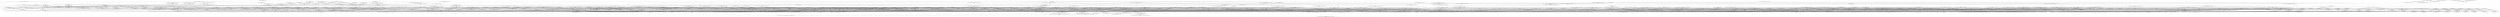 digraph G {
  "org.apache.commons.math3.linear$ArrayRealVector#getLInfDistance(org.apache.commons.math3.linear.RealVector)" [label="org.apache.commons.math3.linear$ArrayRealVector#getLInfDistance(org.apache.commons.math3.linear.RealVector)\nP(Fail|Node)=0.00"];
  "org.apache.commons.math3.util$FastMath#<clinit>()" [label="org.apache.commons.math3.util$FastMath#<clinit>()\nP(Fail|Node)=1.00"];
  "org.apache.commons.math3.util$FastMath#abs(double)" [label="org.apache.commons.math3.util$FastMath#abs(double)\nP(Fail|Node)=1.00"];
  "org.apache.commons.math3.linear$ArrayRealVector#checkVectorDimensions(int)" [label="org.apache.commons.math3.linear$ArrayRealVector#checkVectorDimensions(int)\nP(Fail|Node)=0.00"];
  "org.apache.commons.math3.linear$ArrayRealVector#checkVectorDimensions(org.apache.commons.math3.linear.RealVector)" [label="org.apache.commons.math3.linear$ArrayRealVector#checkVectorDimensions(org.apache.commons.math3.linear.RealVector)\nP(Fail|Node)=0.00"];
  "org.apache.commons.math3.util$FastMath#max(double,double)" [label="org.apache.commons.math3.util$FastMath#max(double,double)\nP(Fail|Node)=1.00"];
  "org.apache.commons.math3.linear$ArrayRealVector#getEntry(int)" [label="org.apache.commons.math3.linear$ArrayRealVector#getEntry(int)\nP(Fail|Node)=0.00"];
  "org.apache.commons.math3.linear$MatrixUtils$BigFractionMatrixConverter#getConvertedMatrix()" [label="org.apache.commons.math3.linear$MatrixUtils$BigFractionMatrixConverter#getConvertedMatrix()\nP(Fail|Node)=0.00"];
  "org.apache.commons.math3.linear$Array2DRowRealMatrix#Array2DRowRealMatrix(double[][],boolean)" [label="org.apache.commons.math3.linear$Array2DRowRealMatrix#Array2DRowRealMatrix(double[][],boolean)\nP(Fail|Node)=0.00"];
  "org.apache.commons.math3.linear$AbstractRealMatrix#<clinit>()" [label="org.apache.commons.math3.linear$AbstractRealMatrix#<clinit>()\nP(Fail|Node)=0.00"];
  "org.apache.commons.math3.exception$DimensionMismatchException#DimensionMismatchException(int,int)" [label="org.apache.commons.math3.exception$DimensionMismatchException#DimensionMismatchException(int,int)\nP(Fail|Node)=0.00"];
  "org.apache.commons.math3.linear$AbstractRealMatrix#AbstractRealMatrix()" [label="org.apache.commons.math3.linear$AbstractRealMatrix#AbstractRealMatrix()\nP(Fail|Node)=0.00"];
  "org.apache.commons.math3.exception$NullArgumentException#NullArgumentException()" [label="org.apache.commons.math3.exception$NullArgumentException#NullArgumentException()\nP(Fail|Node)=0.00"];
  "org.apache.commons.math3.linear$Array2DRowRealMatrix#copyIn(double[][])" [label="org.apache.commons.math3.linear$Array2DRowRealMatrix#copyIn(double[][])\nP(Fail|Node)=0.00"];
  "org.apache.commons.math3.exception$NoDataException#NoDataException(org.apache.commons.math3.exception.util.Localizable)" [label="org.apache.commons.math3.exception$NoDataException#NoDataException(org.apache.commons.math3.exception.util.Localizable)\nP(Fail|Node)=0.00"];
  "org.apache.commons.math3.linear$BlockRealMatrix#setRowVector(int,org.apache.commons.math3.linear.RealVector)" [label="org.apache.commons.math3.linear$BlockRealMatrix#setRowVector(int,org.apache.commons.math3.linear.RealVector)\nP(Fail|Node)=0.00"];
  "org.apache.commons.math3.linear$AbstractRealMatrix#setRowVector(int,org.apache.commons.math3.linear.RealVector)" [label="org.apache.commons.math3.linear$AbstractRealMatrix#setRowVector(int,org.apache.commons.math3.linear.RealVector)\nP(Fail|Node)=0.00"];
  "org.apache.commons.math3.linear$BlockRealMatrix#setRow(int,double[])" [label="org.apache.commons.math3.linear$BlockRealMatrix#setRow(int,double[])\nP(Fail|Node)=0.00"];
  "org.apache.commons.math3.linear$ArrayRealVector#getDataRef()" [label="org.apache.commons.math3.linear$ArrayRealVector#getDataRef()\nP(Fail|Node)=1.00"];
  "org.apache.commons.math3.linear$ArrayRealVector#getDimension()" [label="org.apache.commons.math3.linear$ArrayRealVector#getDimension()\nP(Fail|Node)=1.00"];
  "org.apache.commons.math3.linear$MatrixDimensionMismatchException#MatrixDimensionMismatchException(int,int,int,int)" [label="org.apache.commons.math3.linear$MatrixDimensionMismatchException#MatrixDimensionMismatchException(int,int,int,int)\nP(Fail|Node)=0.00"];
  "org.apache.commons.math3.linear$Array2DRowRealMatrix#getColumnDimension()" [label="org.apache.commons.math3.linear$Array2DRowRealMatrix#getColumnDimension()\nP(Fail|Node)=1.00"];
  "org.apache.commons.math3.linear$MatrixUtils#<clinit>()" [label="org.apache.commons.math3.linear$MatrixUtils#<clinit>()\nP(Fail|Node)=0.00"];
  "org.apache.commons.math3.linear$MatrixUtils#checkRowIndex(org.apache.commons.math3.linear.AnyMatrix,int)" [label="org.apache.commons.math3.linear$MatrixUtils#checkRowIndex(org.apache.commons.math3.linear.AnyMatrix,int)\nP(Fail|Node)=0.00"];
  "org.apache.commons.math3.linear$BlockRealMatrix#getColumnDimension()" [label="org.apache.commons.math3.linear$BlockRealMatrix#getColumnDimension()\nP(Fail|Node)=1.00"];
  "org.apache.commons.math3.linear$Array2DRowRealMatrix#setEntry(int,int,double)" [label="org.apache.commons.math3.linear$Array2DRowRealMatrix#setEntry(int,int,double)\nP(Fail|Node)=0.00"];
  "org.apache.commons.math3.linear$BlockRealMatrix#setEntry(int,int,double)" [label="org.apache.commons.math3.linear$BlockRealMatrix#setEntry(int,int,double)\nP(Fail|Node)=0.00"];
  "org.apache.commons.math3.linear$AbstractFieldMatrix#checkColumnIndex(int)" [label="org.apache.commons.math3.linear$AbstractFieldMatrix#checkColumnIndex(int)\nP(Fail|Node)=0.00"];
  "org.apache.commons.math3.exception$OutOfRangeException#OutOfRangeException(org.apache.commons.math3.exception.util.Localizable,java.lang.Number,java.lang.Number,java.lang.Number)" [label="org.apache.commons.math3.exception$OutOfRangeException#OutOfRangeException(org.apache.commons.math3.exception.util.Localizable,java.lang.Number,java.lang.Number,java.lang.Number)\nP(Fail|Node)=0.00"];
  "org.apache.commons.math3.linear$Array2DRowFieldMatrix#getColumnDimension()" [label="org.apache.commons.math3.linear$Array2DRowFieldMatrix#getColumnDimension()\nP(Fail|Node)=1.00"];
  "org.apache.commons.math3.linear$BlockFieldMatrix#getColumnDimension()" [label="org.apache.commons.math3.linear$BlockFieldMatrix#getColumnDimension()\nP(Fail|Node)=1.00"];
  "org.apache.commons.math3.exception$MathIllegalNumberException#MathIllegalNumberException(org.apache.commons.math3.exception.util.Localizable,java.lang.Number,java.lang.Object[])" [label="org.apache.commons.math3.exception$MathIllegalNumberException#MathIllegalNumberException(org.apache.commons.math3.exception.util.Localizable,java.lang.Number,java.lang.Object[])\nP(Fail|Node)=0.00"];
  "org.apache.commons.math3.linear$BlockFieldMatrix#walkInRowOrder(org.apache.commons.math3.linear.FieldMatrixPreservingVisitor)" [label="org.apache.commons.math3.linear$BlockFieldMatrix#walkInRowOrder(org.apache.commons.math3.linear.FieldMatrixPreservingVisitor)\nP(Fail|Node)=0.00"];
  "org.apache.commons.math3.linear$MatrixUtils$BigFractionMatrixConverter#start(int,int,int,int,int,int)" [label="org.apache.commons.math3.linear$MatrixUtils$BigFractionMatrixConverter#start(int,int,int,int,int,int)\nP(Fail|Node)=1.00"];
  "org.apache.commons.math3.linear$MatrixUtils$FractionMatrixConverter#start(int,int,int,int,int,int)" [label="org.apache.commons.math3.linear$MatrixUtils$FractionMatrixConverter#start(int,int,int,int,int,int)\nP(Fail|Node)=1.00"];
  "org.apache.commons.math3.linear$BlockFieldMatrix#blockWidth(int)" [label="org.apache.commons.math3.linear$BlockFieldMatrix#blockWidth(int)\nP(Fail|Node)=1.00"];
  "org.apache.commons.math3.util$FastMath#min(int,int)" [label="org.apache.commons.math3.util$FastMath#min(int,int)\nP(Fail|Node)=1.00"];
  "org.apache.commons.math3.linear$BlockRealMatrix#subtract(org.apache.commons.math3.linear.BlockRealMatrix)" [label="org.apache.commons.math3.linear$BlockRealMatrix#subtract(org.apache.commons.math3.linear.BlockRealMatrix)\nP(Fail|Node)=0.00"];
  "org.apache.commons.math3.linear$MatrixUtils#checkSubtractionCompatible(org.apache.commons.math3.linear.AnyMatrix,org.apache.commons.math3.linear.AnyMatrix)" [label="org.apache.commons.math3.linear$MatrixUtils#checkSubtractionCompatible(org.apache.commons.math3.linear.AnyMatrix,org.apache.commons.math3.linear.AnyMatrix)\nP(Fail|Node)=0.00"];
  "org.apache.commons.math3.linear$BlockRealMatrix#BlockRealMatrix(int,int)" [label="org.apache.commons.math3.linear$BlockRealMatrix#BlockRealMatrix(int,int)\nP(Fail|Node)=0.00"];
  "org.apache.commons.math3.linear$Array2DRowFieldMatrix#getRowDimension()" [label="org.apache.commons.math3.linear$Array2DRowFieldMatrix#getRowDimension()\nP(Fail|Node)=1.00"];
  "org.apache.commons.math3.linear$Array2DRowRealMatrix#getRowDimension()" [label="org.apache.commons.math3.linear$Array2DRowRealMatrix#getRowDimension()\nP(Fail|Node)=1.00"];
  "org.apache.commons.math3.linear$BlockFieldMatrix#getRowDimension()" [label="org.apache.commons.math3.linear$BlockFieldMatrix#getRowDimension()\nP(Fail|Node)=1.00"];
  "org.apache.commons.math3.linear$BlockRealMatrix#getRowDimension()" [label="org.apache.commons.math3.linear$BlockRealMatrix#getRowDimension()\nP(Fail|Node)=1.00"];
  "org.apache.commons.math3.linear$RealVector#walkInOptimizedOrder(org.apache.commons.math3.linear.RealVectorChangingVisitor)" [label="org.apache.commons.math3.linear$RealVector#walkInOptimizedOrder(org.apache.commons.math3.linear.RealVectorChangingVisitor)\nP(Fail|Node)=0.00"];
  "org.apache.commons.math3.linear$ArrayRealVector#walkInDefaultOrder(org.apache.commons.math3.linear.RealVectorChangingVisitor)" [label="org.apache.commons.math3.linear$ArrayRealVector#walkInDefaultOrder(org.apache.commons.math3.linear.RealVectorChangingVisitor)\nP(Fail|Node)=1.00"];
  "org.apache.commons.math3.linear$RealVector#walkInDefaultOrder(org.apache.commons.math3.linear.RealVectorChangingVisitor)" [label="org.apache.commons.math3.linear$RealVector#walkInDefaultOrder(org.apache.commons.math3.linear.RealVectorChangingVisitor)\nP(Fail|Node)=0.00"];
  "org.apache.commons.math3.linear$BlockFieldMatrix#setColumn(int,org.apache.commons.math3.FieldElement[])" [label="org.apache.commons.math3.linear$BlockFieldMatrix#setColumn(int,org.apache.commons.math3.FieldElement[])\nP(Fail|Node)=0.00"];
  "org.apache.commons.math3.linear$BlockFieldMatrix#blockHeight(int)" [label="org.apache.commons.math3.linear$BlockFieldMatrix#blockHeight(int)\nP(Fail|Node)=1.00"];
  "org.apache.commons.math3.exception$MultiDimensionMismatchException#MultiDimensionMismatchException(org.apache.commons.math3.exception.util.Localizable,java.lang.Integer[],java.lang.Integer[])" [label="org.apache.commons.math3.exception$MultiDimensionMismatchException#MultiDimensionMismatchException(org.apache.commons.math3.exception.util.Localizable,java.lang.Integer[],java.lang.Integer[])\nP(Fail|Node)=0.00"];
  "org.apache.commons.math3.linear$BlockRealMatrix#walkInRowOrder(org.apache.commons.math3.linear.RealMatrixPreservingVisitor,int,int,int,int)" [label="org.apache.commons.math3.linear$BlockRealMatrix#walkInRowOrder(org.apache.commons.math3.linear.RealMatrixPreservingVisitor,int,int,int,int)\nP(Fail|Node)=0.00"];
  "org.apache.commons.math3.linear$MatrixUtils#checkSubMatrixIndex(org.apache.commons.math3.linear.AnyMatrix,int,int,int,int)" [label="org.apache.commons.math3.linear$MatrixUtils#checkSubMatrixIndex(org.apache.commons.math3.linear.AnyMatrix,int,int,int,int)\nP(Fail|Node)=0.00"];
  "org.apache.commons.math3.linear$DefaultRealMatrixPreservingVisitor#start(int,int,int,int,int,int)" [label="org.apache.commons.math3.linear$DefaultRealMatrixPreservingVisitor#start(int,int,int,int,int,int)\nP(Fail|Node)=1.00"];
  "org.apache.commons.math3.linear$BlockRealMatrix#blockWidth(int)" [label="org.apache.commons.math3.linear$BlockRealMatrix#blockWidth(int)\nP(Fail|Node)=1.00"];
  "org.apache.commons.math3.util$FastMath#max(int,int)" [label="org.apache.commons.math3.util$FastMath#max(int,int)\nP(Fail|Node)=1.00"];
  "org.apache.commons.math3.linear$DefaultRealMatrixPreservingVisitor#visit(int,int,double)" [label="org.apache.commons.math3.linear$DefaultRealMatrixPreservingVisitor#visit(int,int,double)\nP(Fail|Node)=1.00"];
  "org.apache.commons.math3.linear$DefaultRealMatrixPreservingVisitor#end()" [label="org.apache.commons.math3.linear$DefaultRealMatrixPreservingVisitor#end()\nP(Fail|Node)=1.00"];
  "org.apache.commons.math3.linear$MatrixUtils#checkColumnIndex(org.apache.commons.math3.linear.AnyMatrix,int)" [label="org.apache.commons.math3.linear$MatrixUtils#checkColumnIndex(org.apache.commons.math3.linear.AnyMatrix,int)\nP(Fail|Node)=0.00"];
  "org.apache.commons.math3.exception$NumberIsTooSmallException#NumberIsTooSmallException(org.apache.commons.math3.exception.util.Localizable,java.lang.Number,java.lang.Number,boolean)" [label="org.apache.commons.math3.exception$NumberIsTooSmallException#NumberIsTooSmallException(org.apache.commons.math3.exception.util.Localizable,java.lang.Number,java.lang.Number,boolean)\nP(Fail|Node)=0.00"];
  "org.apache.commons.math3.linear$RealMatrixFormat#RealMatrixFormat(java.lang.String,java.lang.String,java.lang.String,java.lang.String,java.lang.String,java.lang.String)" [label="org.apache.commons.math3.linear$RealMatrixFormat#RealMatrixFormat(java.lang.String,java.lang.String,java.lang.String,java.lang.String,java.lang.String,java.lang.String)\nP(Fail|Node)=0.00"];
  "org.apache.commons.math3.util$CompositeFormat#getDefaultNumberFormat()" [label="org.apache.commons.math3.util$CompositeFormat#getDefaultNumberFormat()\nP(Fail|Node)=0.00"];
  "org.apache.commons.math3.linear$RealMatrixFormat#RealMatrixFormat(java.lang.String,java.lang.String,java.lang.String,java.lang.String,java.lang.String,java.lang.String,java.text.NumberFormat)" [label="org.apache.commons.math3.linear$RealMatrixFormat#RealMatrixFormat(java.lang.String,java.lang.String,java.lang.String,java.lang.String,java.lang.String,java.lang.String,java.text.NumberFormat)\nP(Fail|Node)=1.00"];
  "org.apache.commons.math3.util$CompositeFormat#getDefaultNumberFormat(java.util.Locale)" [label="org.apache.commons.math3.util$CompositeFormat#getDefaultNumberFormat(java.util.Locale)\nP(Fail|Node)=1.00"];
  "org.apache.commons.math3.linear$BlockFieldMatrix#setRowMatrix(int,org.apache.commons.math3.linear.BlockFieldMatrix)" [label="org.apache.commons.math3.linear$BlockFieldMatrix#setRowMatrix(int,org.apache.commons.math3.linear.BlockFieldMatrix)\nP(Fail|Node)=0.00"];
  "org.apache.commons.math3.linear$AbstractFieldMatrix#checkRowIndex(int)" [label="org.apache.commons.math3.linear$AbstractFieldMatrix#checkRowIndex(int)\nP(Fail|Node)=0.00"];
  "org.apache.commons.math3.linear$AbstractRealMatrix#add(org.apache.commons.math3.linear.RealMatrix)" [label="org.apache.commons.math3.linear$AbstractRealMatrix#add(org.apache.commons.math3.linear.RealMatrix)\nP(Fail|Node)=0.00"];
  "org.apache.commons.math3.linear$Array2DRowRealMatrix#getEntry(int,int)" [label="org.apache.commons.math3.linear$Array2DRowRealMatrix#getEntry(int,int)\nP(Fail|Node)=0.00"];
  "org.apache.commons.math3.linear$BlockRealMatrix#createMatrix(int,int)" [label="org.apache.commons.math3.linear$BlockRealMatrix#createMatrix(int,int)\nP(Fail|Node)=0.00"];
  "org.apache.commons.math3.linear$MatrixUtils#checkAdditionCompatible(org.apache.commons.math3.linear.AnyMatrix,org.apache.commons.math3.linear.AnyMatrix)" [label="org.apache.commons.math3.linear$MatrixUtils#checkAdditionCompatible(org.apache.commons.math3.linear.AnyMatrix,org.apache.commons.math3.linear.AnyMatrix)\nP(Fail|Node)=0.00"];
  "org.apache.commons.math3.linear$Array2DRowRealMatrix#createMatrix(int,int)" [label="org.apache.commons.math3.linear$Array2DRowRealMatrix#createMatrix(int,int)\nP(Fail|Node)=0.00"];
  "org.apache.commons.math3.linear$BlockRealMatrix#getEntry(int,int)" [label="org.apache.commons.math3.linear$BlockRealMatrix#getEntry(int,int)\nP(Fail|Node)=0.00"];
  "org.apache.commons.math3.linear$MatrixUtils#checkMatrixIndex(org.apache.commons.math3.linear.AnyMatrix,int,int)" [label="org.apache.commons.math3.linear$MatrixUtils#checkMatrixIndex(org.apache.commons.math3.linear.AnyMatrix,int,int)\nP(Fail|Node)=0.00"];
  "org.apache.commons.math3.linear$AbstractFieldMatrix#setColumnMatrix(int,org.apache.commons.math3.linear.FieldMatrix)" [label="org.apache.commons.math3.linear$AbstractFieldMatrix#setColumnMatrix(int,org.apache.commons.math3.linear.FieldMatrix)\nP(Fail|Node)=0.00"];
  "org.apache.commons.math3.linear$BlockFieldMatrix#setEntry(int,int,org.apache.commons.math3.FieldElement)" [label="org.apache.commons.math3.linear$BlockFieldMatrix#setEntry(int,int,org.apache.commons.math3.FieldElement)\nP(Fail|Node)=0.00"];
  "org.apache.commons.math3.linear$Array2DRowFieldMatrix#setEntry(int,int,org.apache.commons.math3.FieldElement)" [label="org.apache.commons.math3.linear$Array2DRowFieldMatrix#setEntry(int,int,org.apache.commons.math3.FieldElement)\nP(Fail|Node)=0.00"];
  "org.apache.commons.math3.linear$BlockFieldMatrix#getEntry(int,int)" [label="org.apache.commons.math3.linear$BlockFieldMatrix#getEntry(int,int)\nP(Fail|Node)=0.00"];
  "org.apache.commons.math3.linear$Array2DRowFieldMatrix#getEntry(int,int)" [label="org.apache.commons.math3.linear$Array2DRowFieldMatrix#getEntry(int,int)\nP(Fail|Node)=0.00"];
  "org.apache.commons.math3.linear$AbstractFieldMatrix#subtract(org.apache.commons.math3.linear.FieldMatrix)" [label="org.apache.commons.math3.linear$AbstractFieldMatrix#subtract(org.apache.commons.math3.linear.FieldMatrix)\nP(Fail|Node)=0.00"];
  "org.apache.commons.math3.linear$Array2DRowFieldMatrix#createMatrix(int,int)" [label="org.apache.commons.math3.linear$Array2DRowFieldMatrix#createMatrix(int,int)\nP(Fail|Node)=0.00"];
  "org.apache.commons.math3.linear$BlockFieldMatrix#createMatrix(int,int)" [label="org.apache.commons.math3.linear$BlockFieldMatrix#createMatrix(int,int)\nP(Fail|Node)=0.00"];
  "org.apache.commons.math3.linear$AbstractFieldMatrix#checkSubtractionCompatible(org.apache.commons.math3.linear.FieldMatrix)" [label="org.apache.commons.math3.linear$AbstractFieldMatrix#checkSubtractionCompatible(org.apache.commons.math3.linear.FieldMatrix)\nP(Fail|Node)=0.00"];
  "org.apache.commons.math3.util$FastMath#hypot(double,double)" [label="org.apache.commons.math3.util$FastMath#hypot(double,double)\nP(Fail|Node)=0.00"];
  "org.apache.commons.math3.util$FastMath#scalb(double,int)" [label="org.apache.commons.math3.util$FastMath#scalb(double,int)\nP(Fail|Node)=1.00"];
  "org.apache.commons.math3.util$FastMath#getExponent(double)" [label="org.apache.commons.math3.util$FastMath#getExponent(double)\nP(Fail|Node)=1.00"];
  "org.apache.commons.math3.util$FastMath#sqrt(double)" [label="org.apache.commons.math3.util$FastMath#sqrt(double)\nP(Fail|Node)=1.00"];
  "org.apache.commons.math3.linear$AbstractFieldMatrix#scalarAdd(org.apache.commons.math3.FieldElement)" [label="org.apache.commons.math3.linear$AbstractFieldMatrix#scalarAdd(org.apache.commons.math3.FieldElement)\nP(Fail|Node)=0.00"];
  "org.apache.commons.math3.linear$AbstractFieldMatrix#getField()" [label="org.apache.commons.math3.linear$AbstractFieldMatrix#getField()\nP(Fail|Node)=1.00"];
  "org.apache.commons.math3.linear$BlockFieldMatrix#BlockFieldMatrix(org.apache.commons.math3.Field,int,int)" [label="org.apache.commons.math3.linear$BlockFieldMatrix#BlockFieldMatrix(org.apache.commons.math3.Field,int,int)\nP(Fail|Node)=0.00"];
  "org.apache.commons.math3.linear$BlockFieldMatrix#setRowVector(int,org.apache.commons.math3.linear.FieldVector)" [label="org.apache.commons.math3.linear$BlockFieldMatrix#setRowVector(int,org.apache.commons.math3.linear.FieldVector)\nP(Fail|Node)=0.00"];
  "org.apache.commons.math3.linear$AbstractFieldMatrix#setRowVector(int,org.apache.commons.math3.linear.FieldVector)" [label="org.apache.commons.math3.linear$AbstractFieldMatrix#setRowVector(int,org.apache.commons.math3.linear.FieldVector)\nP(Fail|Node)=0.00"];
  "org.apache.commons.math3.linear$BlockFieldMatrix#setRow(int,org.apache.commons.math3.FieldElement[])" [label="org.apache.commons.math3.linear$BlockFieldMatrix#setRow(int,org.apache.commons.math3.FieldElement[])\nP(Fail|Node)=0.00"];
  "org.apache.commons.math3.linear$AbstractRealMatrix#getTrace()" [label="org.apache.commons.math3.linear$AbstractRealMatrix#getTrace()\nP(Fail|Node)=0.00"];
  "org.apache.commons.math3.linear$NonSquareMatrixException#NonSquareMatrixException(int,int)" [label="org.apache.commons.math3.linear$NonSquareMatrixException#NonSquareMatrixException(int,int)\nP(Fail|Node)=0.00"];
  "org.apache.commons.math3.linear$BlockRealMatrix#walkInOptimizedOrder(org.apache.commons.math3.linear.RealMatrixChangingVisitor)" [label="org.apache.commons.math3.linear$BlockRealMatrix#walkInOptimizedOrder(org.apache.commons.math3.linear.RealMatrixChangingVisitor)\nP(Fail|Node)=0.00"];
  "org.apache.commons.math3.linear$MatrixUtils#createColumnRealMatrix(double[])" [label="org.apache.commons.math3.linear$MatrixUtils#createColumnRealMatrix(double[])\nP(Fail|Node)=0.00"];
  "org.apache.commons.math3.linear$MatrixUtils#createRealMatrix(int,int)" [label="org.apache.commons.math3.linear$MatrixUtils#createRealMatrix(int,int)\nP(Fail|Node)=0.00"];
  "org.apache.commons.math3.linear$RealMatrixFormat#getInstance()" [label="org.apache.commons.math3.linear$RealMatrixFormat#getInstance()\nP(Fail|Node)=0.00"];
  "org.apache.commons.math3.linear$RectangularCholeskyDecomposition#RectangularCholeskyDecomposition(org.apache.commons.math3.linear.RealMatrix,double)" [label="org.apache.commons.math3.linear$RectangularCholeskyDecomposition#RectangularCholeskyDecomposition(org.apache.commons.math3.linear.RealMatrix,double)\nP(Fail|Node)=0.00"];
  "org.apache.commons.math3.linear$BlockRealMatrix#getData()" [label="org.apache.commons.math3.linear$BlockRealMatrix#getData()\nP(Fail|Node)=0.00"];
  "org.apache.commons.math3.linear$AbstractRealMatrix#getData()" [label="org.apache.commons.math3.linear$AbstractRealMatrix#getData()\nP(Fail|Node)=0.00"];
  "org.apache.commons.math3.linear$NonPositiveDefiniteMatrixException#NonPositiveDefiniteMatrixException(double,int,double)" [label="org.apache.commons.math3.linear$NonPositiveDefiniteMatrixException#NonPositiveDefiniteMatrixException(double,int,double)\nP(Fail|Node)=0.00"];
  "org.apache.commons.math3.linear$Array2DRowRealMatrix#getData()" [label="org.apache.commons.math3.linear$Array2DRowRealMatrix#getData()\nP(Fail|Node)=0.00"];
  "org.apache.commons.math3.linear$BlockFieldMatrix#getRowVector(int)" [label="org.apache.commons.math3.linear$BlockFieldMatrix#getRowVector(int)\nP(Fail|Node)=0.00"];
  "org.apache.commons.math3.linear$AbstractFieldMatrix#buildArray(org.apache.commons.math3.Field,int)" [label="org.apache.commons.math3.linear$AbstractFieldMatrix#buildArray(org.apache.commons.math3.Field,int)\nP(Fail|Node)=1.00"];
  "org.apache.commons.math3.linear$BlockRealMatrix#getRowVector(int)" [label="org.apache.commons.math3.linear$BlockRealMatrix#getRowVector(int)\nP(Fail|Node)=0.00"];
  "org.apache.commons.math3.linear$ArrayRealVector#ArrayRealVector(double[],boolean)" [label="org.apache.commons.math3.linear$ArrayRealVector#ArrayRealVector(double[],boolean)\nP(Fail|Node)=0.00"];
  "org.apache.commons.math3.linear$ArrayRealVector#<clinit>()" [label="org.apache.commons.math3.linear$ArrayRealVector#<clinit>()\nP(Fail|Node)=1.00"];
  "org.apache.commons.math3.linear$AbstractFieldMatrix#getColumnMatrix(int)" [label="org.apache.commons.math3.linear$AbstractFieldMatrix#getColumnMatrix(int)\nP(Fail|Node)=0.00"];
  "org.apache.commons.math3.linear$AbstractFieldMatrix#walkInRowOrder(org.apache.commons.math3.linear.FieldMatrixPreservingVisitor)" [label="org.apache.commons.math3.linear$AbstractFieldMatrix#walkInRowOrder(org.apache.commons.math3.linear.FieldMatrixPreservingVisitor)\nP(Fail|Node)=0.00"];
  "org.apache.commons.math3.linear$Array2DRowRealMatrix#add(org.apache.commons.math3.linear.Array2DRowRealMatrix)" [label="org.apache.commons.math3.linear$Array2DRowRealMatrix#add(org.apache.commons.math3.linear.Array2DRowRealMatrix)\nP(Fail|Node)=0.00"];
  "org.apache.commons.math3.linear$RealMatrixFormat#getInstance(java.util.Locale)" [label="org.apache.commons.math3.linear$RealMatrixFormat#getInstance(java.util.Locale)\nP(Fail|Node)=0.00"];
  "org.apache.commons.math3.linear$RealMatrixFormat#getFormat()" [label="org.apache.commons.math3.linear$RealMatrixFormat#getFormat()\nP(Fail|Node)=1.00"];
  "org.apache.commons.math3.linear$ArrayRealVector#ArrayRealVector(double[],org.apache.commons.math3.linear.ArrayRealVector)" [label="org.apache.commons.math3.linear$ArrayRealVector#ArrayRealVector(double[],org.apache.commons.math3.linear.ArrayRealVector)\nP(Fail|Node)=0.00"];
  "org.apache.commons.math3.linear$RealVector#RealVector()" [label="org.apache.commons.math3.linear$RealVector#RealVector()\nP(Fail|Node)=1.00"];
  "org.apache.commons.math3.linear$AbstractRealMatrix#getColumn(int)" [label="org.apache.commons.math3.linear$AbstractRealMatrix#getColumn(int)\nP(Fail|Node)=0.00"];
  "org.apache.commons.math3.linear$AbstractRealMatrix#walkInOptimizedOrder(org.apache.commons.math3.linear.RealMatrixPreservingVisitor)" [label="org.apache.commons.math3.linear$AbstractRealMatrix#walkInOptimizedOrder(org.apache.commons.math3.linear.RealMatrixPreservingVisitor)\nP(Fail|Node)=0.00"];
  "org.apache.commons.math3.linear$AbstractRealMatrix#walkInRowOrder(org.apache.commons.math3.linear.RealMatrixPreservingVisitor)" [label="org.apache.commons.math3.linear$AbstractRealMatrix#walkInRowOrder(org.apache.commons.math3.linear.RealMatrixPreservingVisitor)\nP(Fail|Node)=0.00"];
  "org.apache.commons.math3.linear$BlockRealMatrix#walkInRowOrder(org.apache.commons.math3.linear.RealMatrixPreservingVisitor)" [label="org.apache.commons.math3.linear$BlockRealMatrix#walkInRowOrder(org.apache.commons.math3.linear.RealMatrixPreservingVisitor)\nP(Fail|Node)=0.00"];
  "org.apache.commons.math3.linear$Array2DRowRealMatrix#walkInRowOrder(org.apache.commons.math3.linear.RealMatrixPreservingVisitor)" [label="org.apache.commons.math3.linear$Array2DRowRealMatrix#walkInRowOrder(org.apache.commons.math3.linear.RealMatrixPreservingVisitor)\nP(Fail|Node)=0.00"];
  "org.apache.commons.math3.linear$AbstractRealMatrix#addToEntry(int,int,double)" [label="org.apache.commons.math3.linear$AbstractRealMatrix#addToEntry(int,int,double)\nP(Fail|Node)=0.00"];
  "org.apache.commons.math3.util$FastMath#acosh(double)" [label="org.apache.commons.math3.util$FastMath#acosh(double)\nP(Fail|Node)=0.00"];
  "org.apache.commons.math3.util$FastMath#log(double)" [label="org.apache.commons.math3.util$FastMath#log(double)\nP(Fail|Node)=0.00"];
  "org.apache.commons.math3.util$FastMath#log(double,double[])" [label="org.apache.commons.math3.util$FastMath#log(double,double[])\nP(Fail|Node)=0.00"];
  "org.apache.commons.math3.linear$RealVector#getL1Distance(org.apache.commons.math3.linear.RealVector)" [label="org.apache.commons.math3.linear$RealVector#getL1Distance(org.apache.commons.math3.linear.RealVector)\nP(Fail|Node)=0.00"];
  "org.apache.commons.math3.linear$RealVector#iterator()" [label="org.apache.commons.math3.linear$RealVector#iterator()\nP(Fail|Node)=0.00"];
  "org.apache.commons.math3.linear$RealVector$Entry#getIndex()" [label="org.apache.commons.math3.linear$RealVector$Entry#getIndex()\nP(Fail|Node)=1.00"];
  "org.apache.commons.math3.linear$RealVector$SparseEntryIterator#next()" [label="org.apache.commons.math3.linear$RealVector$SparseEntryIterator#next()\nP(Fail|Node)=0.00"];
  "org.apache.commons.math3.linear$RealVector#checkVectorDimensions(org.apache.commons.math3.linear.RealVector)" [label="org.apache.commons.math3.linear$RealVector#checkVectorDimensions(org.apache.commons.math3.linear.RealVector)\nP(Fail|Node)=0.00"];
  "org.apache.commons.math3.linear$RealVector$Entry#getValue()" [label="org.apache.commons.math3.linear$RealVector$Entry#getValue()\nP(Fail|Node)=0.00"];
  "org.apache.commons.math3.linear$ArrayRealVector#getL1Distance(org.apache.commons.math3.linear.RealVector)" [label="org.apache.commons.math3.linear$ArrayRealVector#getL1Distance(org.apache.commons.math3.linear.RealVector)\nP(Fail|Node)=0.00"];
  "org.apache.commons.math3.linear$RealVector$SparseEntryIterator#hasNext()" [label="org.apache.commons.math3.linear$RealVector$SparseEntryIterator#hasNext()\nP(Fail|Node)=0.00"];
  "org.apache.commons.math3.linear$AbstractRealMatrix#transpose()" [label="org.apache.commons.math3.linear$AbstractRealMatrix#transpose()\nP(Fail|Node)=0.00"];
  "org.apache.commons.math3.linear$BlockRealMatrix#walkInOptimizedOrder(org.apache.commons.math3.linear.RealMatrixPreservingVisitor)" [label="org.apache.commons.math3.linear$BlockRealMatrix#walkInOptimizedOrder(org.apache.commons.math3.linear.RealMatrixPreservingVisitor)\nP(Fail|Node)=0.00"];
  "org.apache.commons.math3.linear$Array2DRowRealMatrix#Array2DRowRealMatrix(int,int)" [label="org.apache.commons.math3.linear$Array2DRowRealMatrix#Array2DRowRealMatrix(int,int)\nP(Fail|Node)=0.00"];
  "org.apache.commons.math3.linear$AbstractRealMatrix#walkInRowOrder(org.apache.commons.math3.linear.RealMatrixChangingVisitor,int,int,int,int)" [label="org.apache.commons.math3.linear$AbstractRealMatrix#walkInRowOrder(org.apache.commons.math3.linear.RealMatrixChangingVisitor,int,int,int,int)\nP(Fail|Node)=0.00"];
  "org.apache.commons.math3.linear$RealMatrixFormat#format(org.apache.commons.math3.linear.RealMatrix,java.lang.StringBuffer,java.text.FieldPosition)" [label="org.apache.commons.math3.linear$RealMatrixFormat#format(org.apache.commons.math3.linear.RealMatrix,java.lang.StringBuffer,java.text.FieldPosition)\nP(Fail|Node)=0.00"];
  "org.apache.commons.math3.util$CompositeFormat#formatDouble(double,java.text.NumberFormat,java.lang.StringBuffer,java.text.FieldPosition)" [label="org.apache.commons.math3.util$CompositeFormat#formatDouble(double,java.text.NumberFormat,java.lang.StringBuffer,java.text.FieldPosition)\nP(Fail|Node)=1.00"];
  "org.apache.commons.math3.linear$AbstractRealMatrix#getSubMatrix(int[],int[])" [label="org.apache.commons.math3.linear$AbstractRealMatrix#getSubMatrix(int[],int[])\nP(Fail|Node)=0.00"];
  "org.apache.commons.math3.linear$MatrixUtils#checkSubMatrixIndex(org.apache.commons.math3.linear.AnyMatrix,int[],int[])" [label="org.apache.commons.math3.linear$MatrixUtils#checkSubMatrixIndex(org.apache.commons.math3.linear.AnyMatrix,int[],int[])\nP(Fail|Node)=0.00"];
  "org.apache.commons.math3.linear$AbstractRealMatrix#walkInOptimizedOrder(org.apache.commons.math3.linear.RealMatrixChangingVisitor)" [label="org.apache.commons.math3.linear$AbstractRealMatrix#walkInOptimizedOrder(org.apache.commons.math3.linear.RealMatrixChangingVisitor)\nP(Fail|Node)=0.00"];
  "org.apache.commons.math3.linear$AbstractRealMatrix#preMultiply(org.apache.commons.math3.linear.RealVector)" [label="org.apache.commons.math3.linear$AbstractRealMatrix#preMultiply(org.apache.commons.math3.linear.RealVector)\nP(Fail|Node)=0.00"];
  "org.apache.commons.math3.linear$Array2DRowRealMatrix#preMultiply(double[])" [label="org.apache.commons.math3.linear$Array2DRowRealMatrix#preMultiply(double[])\nP(Fail|Node)=0.00"];
  "org.apache.commons.math3.linear$BlockRealMatrix#preMultiply(double[])" [label="org.apache.commons.math3.linear$BlockRealMatrix#preMultiply(double[])\nP(Fail|Node)=0.00"];
  "org.apache.commons.math3.linear$AbstractRealMatrix#preMultiply(double[])" [label="org.apache.commons.math3.linear$AbstractRealMatrix#preMultiply(double[])\nP(Fail|Node)=0.00"];
  "org.apache.commons.math3.linear$BlockRealMatrix#setColumnMatrix(int,org.apache.commons.math3.linear.BlockRealMatrix)" [label="org.apache.commons.math3.linear$BlockRealMatrix#setColumnMatrix(int,org.apache.commons.math3.linear.BlockRealMatrix)\nP(Fail|Node)=0.00"];
  "org.apache.commons.math3.linear$BlockRealMatrix#blockHeight(int)" [label="org.apache.commons.math3.linear$BlockRealMatrix#blockHeight(int)\nP(Fail|Node)=1.00"];
  "org.apache.commons.math3.util$MathUtils#reduce(double,double,double)" [label="org.apache.commons.math3.util$MathUtils#reduce(double,double,double)\nP(Fail|Node)=0.00"];
  "org.apache.commons.math3.util$FastMath#floor(double)" [label="org.apache.commons.math3.util$FastMath#floor(double)\nP(Fail|Node)=1.00"];
  "org.apache.commons.math3.linear$MatrixUtils#solveUpperTriangularSystem(org.apache.commons.math3.linear.RealMatrix,org.apache.commons.math3.linear.RealVector)" [label="org.apache.commons.math3.linear$MatrixUtils#solveUpperTriangularSystem(org.apache.commons.math3.linear.RealMatrix,org.apache.commons.math3.linear.RealVector)\nP(Fail|Node)=0.00"];
  "org.apache.commons.math3.linear$ArrayRealVector#setEntry(int,double)" [label="org.apache.commons.math3.linear$ArrayRealVector#setEntry(int,double)\nP(Fail|Node)=0.00"];
  "org.apache.commons.math3.exception$MathArithmeticException#MathArithmeticException(org.apache.commons.math3.exception.util.Localizable,java.lang.Object[])" [label="org.apache.commons.math3.exception$MathArithmeticException#MathArithmeticException(org.apache.commons.math3.exception.util.Localizable,java.lang.Object[])\nP(Fail|Node)=1.00"];
  "org.apache.commons.math3.linear$RealVector#mapSubtract(double)" [label="org.apache.commons.math3.linear$RealVector#mapSubtract(double)\nP(Fail|Node)=0.00"];
  "org.apache.commons.math3.linear$RealVector#mapSubtractToSelf(double)" [label="org.apache.commons.math3.linear$RealVector#mapSubtractToSelf(double)\nP(Fail|Node)=0.00"];
  "org.apache.commons.math3.linear$ArrayRealVector#copy()" [label="org.apache.commons.math3.linear$ArrayRealVector#copy()\nP(Fail|Node)=0.00"];
  "org.apache.commons.math3.linear$ArrayRealVector#mapSubtractToSelf(double)" [label="org.apache.commons.math3.linear$ArrayRealVector#mapSubtractToSelf(double)\nP(Fail|Node)=1.00"];
  "org.apache.commons.math3.linear$RealVector#mapAddToSelf(double)" [label="org.apache.commons.math3.linear$RealVector#mapAddToSelf(double)\nP(Fail|Node)=0.00"];
  "org.apache.commons.math3.linear$ArrayRealVector#mapAddToSelf(double)" [label="org.apache.commons.math3.linear$ArrayRealVector#mapAddToSelf(double)\nP(Fail|Node)=1.00"];
  "org.apache.commons.math3.linear$Array2DRowFieldMatrix#Array2DRowFieldMatrix(org.apache.commons.math3.Field,org.apache.commons.math3.FieldElement[])" [label="org.apache.commons.math3.linear$Array2DRowFieldMatrix#Array2DRowFieldMatrix(org.apache.commons.math3.Field,org.apache.commons.math3.FieldElement[])\nP(Fail|Node)=0.00"];
  "org.apache.commons.math3.linear$AbstractFieldMatrix#buildArray(org.apache.commons.math3.Field,int,int)" [label="org.apache.commons.math3.linear$AbstractFieldMatrix#buildArray(org.apache.commons.math3.Field,int,int)\nP(Fail|Node)=1.00"];
  "org.apache.commons.math3.linear$AbstractFieldMatrix#AbstractFieldMatrix(org.apache.commons.math3.Field)" [label="org.apache.commons.math3.linear$AbstractFieldMatrix#AbstractFieldMatrix(org.apache.commons.math3.Field)\nP(Fail|Node)=1.00"];
  "org.apache.commons.math3.linear$RealVector#getDistance(org.apache.commons.math3.linear.RealVector)" [label="org.apache.commons.math3.linear$RealVector#getDistance(org.apache.commons.math3.linear.RealVector)\nP(Fail|Node)=0.00"];
  "org.apache.commons.math3.linear$ArrayRealVector#getDistance(org.apache.commons.math3.linear.RealVector)" [label="org.apache.commons.math3.linear$ArrayRealVector#getDistance(org.apache.commons.math3.linear.RealVector)\nP(Fail|Node)=0.00"];
  "org.apache.commons.math3.linear$RealVector#getL1Norm()" [label="org.apache.commons.math3.linear$RealVector#getL1Norm()\nP(Fail|Node)=0.00"];
  "org.apache.commons.math3.linear$RealVector#sparseIterator()" [label="org.apache.commons.math3.linear$RealVector#sparseIterator()\nP(Fail|Node)=0.00"];
  "org.apache.commons.math3.linear$ArrayRealVector#getL1Norm()" [label="org.apache.commons.math3.linear$ArrayRealVector#getL1Norm()\nP(Fail|Node)=0.00"];
  "org.apache.commons.math3.linear$RealVector$SparseEntryIterator#RealVector$SparseEntryIterator(org.apache.commons.math3.linear.RealVector)" [label="org.apache.commons.math3.linear$RealVector$SparseEntryIterator#RealVector$SparseEntryIterator(org.apache.commons.math3.linear.RealVector)\nP(Fail|Node)=0.00"];
  "org.apache.commons.math3.linear$BlockFieldMatrix#walkInOptimizedOrder(org.apache.commons.math3.linear.FieldMatrixPreservingVisitor,int,int,int,int)" [label="org.apache.commons.math3.linear$BlockFieldMatrix#walkInOptimizedOrder(org.apache.commons.math3.linear.FieldMatrixPreservingVisitor,int,int,int,int)\nP(Fail|Node)=0.00"];
  "org.apache.commons.math3.linear$AbstractFieldMatrix#checkSubMatrixIndex(int,int,int,int)" [label="org.apache.commons.math3.linear$AbstractFieldMatrix#checkSubMatrixIndex(int,int,int,int)\nP(Fail|Node)=0.00"];
  "org.apache.commons.math3.util$FastMath#exp(double,double,double[])" [label="org.apache.commons.math3.util$FastMath#exp(double,double,double[])\nP(Fail|Node)=0.00"];
  "org.apache.commons.math3.util$FastMath$ExpIntTable#<clinit>()" [label="org.apache.commons.math3.util$FastMath$ExpIntTable#<clinit>()\nP(Fail|Node)=1.00"];
  "org.apache.commons.math3.util$FastMath$ExpFracTable#<clinit>()" [label="org.apache.commons.math3.util$FastMath$ExpFracTable#<clinit>()\nP(Fail|Node)=1.00"];
  "org.apache.commons.math3.exception$NotStrictlyPositiveException#NotStrictlyPositiveException(java.lang.Number)" [label="org.apache.commons.math3.exception$NotStrictlyPositiveException#NotStrictlyPositiveException(java.lang.Number)\nP(Fail|Node)=0.00"];
  "org.apache.commons.math3.exception$NumberIsTooSmallException#NumberIsTooSmallException(java.lang.Number,java.lang.Number,boolean)" [label="org.apache.commons.math3.exception$NumberIsTooSmallException#NumberIsTooSmallException(java.lang.Number,java.lang.Number,boolean)\nP(Fail|Node)=0.00"];
  "org.apache.commons.math3.linear$AbstractRealMatrix#setColumnMatrix(int,org.apache.commons.math3.linear.RealMatrix)" [label="org.apache.commons.math3.linear$AbstractRealMatrix#setColumnMatrix(int,org.apache.commons.math3.linear.RealMatrix)\nP(Fail|Node)=0.00"];
  "org.apache.commons.math3.linear$AbstractRealMatrix#setColumn(int,double[])" [label="org.apache.commons.math3.linear$AbstractRealMatrix#setColumn(int,double[])\nP(Fail|Node)=0.00"];
  "org.apache.commons.math3.util$FastMath#sin(double)" [label="org.apache.commons.math3.util$FastMath#sin(double)\nP(Fail|Node)=0.00"];
  "org.apache.commons.math3.util$FastMath#sinQ(double,double)" [label="org.apache.commons.math3.util$FastMath#sinQ(double,double)\nP(Fail|Node)=0.00"];
  "org.apache.commons.math3.util$FastMath$CodyWaite#getRemB()" [label="org.apache.commons.math3.util$FastMath$CodyWaite#getRemB()\nP(Fail|Node)=1.00"];
  "org.apache.commons.math3.util$FastMath$CodyWaite#getRemA()" [label="org.apache.commons.math3.util$FastMath$CodyWaite#getRemA()\nP(Fail|Node)=1.00"];
  "org.apache.commons.math3.util$FastMath#reducePayneHanek(double,double[])" [label="org.apache.commons.math3.util$FastMath#reducePayneHanek(double,double[])\nP(Fail|Node)=0.00"];
  "org.apache.commons.math3.util$FastMath$CodyWaite#FastMath$CodyWaite(double,double)" [label="org.apache.commons.math3.util$FastMath$CodyWaite#FastMath$CodyWaite(double,double)\nP(Fail|Node)=1.00"];
  "org.apache.commons.math3.util$FastMath$CodyWaite#getK()" [label="org.apache.commons.math3.util$FastMath$CodyWaite#getK()\nP(Fail|Node)=1.00"];
  "org.apache.commons.math3.util$FastMath#cosQ(double,double)" [label="org.apache.commons.math3.util$FastMath#cosQ(double,double)\nP(Fail|Node)=0.00"];
  "org.apache.commons.math3.util$FastMath#polyCosine(double)" [label="org.apache.commons.math3.util$FastMath#polyCosine(double)\nP(Fail|Node)=1.00"];
  "org.apache.commons.math3.util$FastMath#polySine(double)" [label="org.apache.commons.math3.util$FastMath#polySine(double)\nP(Fail|Node)=1.00"];
  "org.apache.commons.math3.linear$BlockRealMatrix#walkInRowOrder(org.apache.commons.math3.linear.RealMatrixChangingVisitor,int,int,int,int)" [label="org.apache.commons.math3.linear$BlockRealMatrix#walkInRowOrder(org.apache.commons.math3.linear.RealMatrixChangingVisitor,int,int,int,int)\nP(Fail|Node)=0.00"];
  "org.apache.commons.math3.linear$AbstractRealMatrix#multiplyEntry(int,int,double)" [label="org.apache.commons.math3.linear$AbstractRealMatrix#multiplyEntry(int,int,double)\nP(Fail|Node)=0.00"];
  "org.apache.commons.math3.linear$RealVector#getLInfDistance(org.apache.commons.math3.linear.RealVector)" [label="org.apache.commons.math3.linear$RealVector#getLInfDistance(org.apache.commons.math3.linear.RealVector)\nP(Fail|Node)=0.00"];
  "org.apache.commons.math3.linear$RealVector$Entry#setIndex(int)" [label="org.apache.commons.math3.linear$RealVector$Entry#setIndex(int)\nP(Fail|Node)=1.00"];
  "org.apache.commons.math3.linear$RealVector$SparseEntryIterator#advance(org.apache.commons.math3.linear.RealVector$Entry)" [label="org.apache.commons.math3.linear$RealVector$SparseEntryIterator#advance(org.apache.commons.math3.linear.RealVector$Entry)\nP(Fail|Node)=0.00"];
  "org.apache.commons.math3.linear$AbstractFieldMatrix#getSubMatrix(int,int,int,int)" [label="org.apache.commons.math3.linear$AbstractFieldMatrix#getSubMatrix(int,int,int,int)\nP(Fail|Node)=0.00"];
  "org.apache.commons.math3.linear$BlockFieldMatrix#add(org.apache.commons.math3.linear.BlockFieldMatrix)" [label="org.apache.commons.math3.linear$BlockFieldMatrix#add(org.apache.commons.math3.linear.BlockFieldMatrix)\nP(Fail|Node)=0.00"];
  "org.apache.commons.math3.linear$AbstractFieldMatrix#checkAdditionCompatible(org.apache.commons.math3.linear.FieldMatrix)" [label="org.apache.commons.math3.linear$AbstractFieldMatrix#checkAdditionCompatible(org.apache.commons.math3.linear.FieldMatrix)\nP(Fail|Node)=0.00"];
  "org.apache.commons.math3.linear$BlockFieldMatrix#addToEntry(int,int,org.apache.commons.math3.FieldElement)" [label="org.apache.commons.math3.linear$BlockFieldMatrix#addToEntry(int,int,org.apache.commons.math3.FieldElement)\nP(Fail|Node)=0.00"];
  "org.apache.commons.math3.linear$ArrayRealVector#ebeDivide(org.apache.commons.math3.linear.RealVector)" [label="org.apache.commons.math3.linear$ArrayRealVector#ebeDivide(org.apache.commons.math3.linear.RealVector)\nP(Fail|Node)=0.00"];
  "org.apache.commons.math3.linear$ArrayRealVector#ArrayRealVector(int)" [label="org.apache.commons.math3.linear$ArrayRealVector#ArrayRealVector(int)\nP(Fail|Node)=0.00"];
  "org.apache.commons.math3.linear$AbstractFieldMatrix#checkMultiplicationCompatible(org.apache.commons.math3.linear.FieldMatrix)" [label="org.apache.commons.math3.linear$AbstractFieldMatrix#checkMultiplicationCompatible(org.apache.commons.math3.linear.FieldMatrix)\nP(Fail|Node)=0.00"];
  "org.apache.commons.math3.linear$BlockRealMatrix#getSubMatrix(int,int,int,int)" [label="org.apache.commons.math3.linear$BlockRealMatrix#getSubMatrix(int,int,int,int)\nP(Fail|Node)=0.00"];
  "org.apache.commons.math3.linear$BlockRealMatrix#copyBlockPart(double[],int,int,int,int,int,double[],int,int,int)" [label="org.apache.commons.math3.linear$BlockRealMatrix#copyBlockPart(double[],int,int,int,int,int,double[],int,int,int)\nP(Fail|Node)=1.00"];
  "org.apache.commons.math3.linear$AbstractFieldMatrix#getData()" [label="org.apache.commons.math3.linear$AbstractFieldMatrix#getData()\nP(Fail|Node)=0.00"];
  "org.apache.commons.math3.linear$Array2DRowRealMatrix#setSubMatrix(double[][],int,int)" [label="org.apache.commons.math3.linear$Array2DRowRealMatrix#setSubMatrix(double[][],int,int)\nP(Fail|Node)=0.00"];
  "org.apache.commons.math3.util$MathUtils#checkNotNull(java.lang.Object)" [label="org.apache.commons.math3.util$MathUtils#checkNotNull(java.lang.Object)\nP(Fail|Node)=0.00"];
  "org.apache.commons.math3.exception$MathIllegalStateException#MathIllegalStateException(org.apache.commons.math3.exception.util.Localizable,java.lang.Object[])" [label="org.apache.commons.math3.exception$MathIllegalStateException#MathIllegalStateException(org.apache.commons.math3.exception.util.Localizable,java.lang.Object[])\nP(Fail|Node)=1.00"];
  "org.apache.commons.math3.linear$AbstractRealMatrix#setSubMatrix(double[][],int,int)" [label="org.apache.commons.math3.linear$AbstractRealMatrix#setSubMatrix(double[][],int,int)\nP(Fail|Node)=0.00"];
  "org.apache.commons.math3.linear$AbstractFieldMatrix#preMultiply(org.apache.commons.math3.FieldElement[])" [label="org.apache.commons.math3.linear$AbstractFieldMatrix#preMultiply(org.apache.commons.math3.FieldElement[])\nP(Fail|Node)=0.00"];
  "org.apache.commons.math3.linear$RealVector#getMaxValue()" [label="org.apache.commons.math3.linear$RealVector#getMaxValue()\nP(Fail|Node)=0.00"];
  "org.apache.commons.math3.linear$RealVector#getMaxIndex()" [label="org.apache.commons.math3.linear$RealVector#getMaxIndex()\nP(Fail|Node)=0.00"];
  "org.apache.commons.math3.linear$Array2DRowFieldMatrix#add(org.apache.commons.math3.linear.Array2DRowFieldMatrix)" [label="org.apache.commons.math3.linear$Array2DRowFieldMatrix#add(org.apache.commons.math3.linear.Array2DRowFieldMatrix)\nP(Fail|Node)=0.00"];
  "org.apache.commons.math3.linear$Array2DRowFieldMatrix#Array2DRowFieldMatrix(org.apache.commons.math3.Field,org.apache.commons.math3.FieldElement[][],boolean)" [label="org.apache.commons.math3.linear$Array2DRowFieldMatrix#Array2DRowFieldMatrix(org.apache.commons.math3.Field,org.apache.commons.math3.FieldElement[][],boolean)\nP(Fail|Node)=0.00"];
  "org.apache.commons.math3.linear$RealVector#add(org.apache.commons.math3.linear.RealVector)" [label="org.apache.commons.math3.linear$RealVector#add(org.apache.commons.math3.linear.RealVector)\nP(Fail|Node)=0.00"];
  "org.apache.commons.math3.linear$ArrayRealVector#add(org.apache.commons.math3.linear.RealVector)" [label="org.apache.commons.math3.linear$ArrayRealVector#add(org.apache.commons.math3.linear.RealVector)\nP(Fail|Node)=0.00"];
  "org.apache.commons.math3.linear$AbstractRealMatrix#getColumnMatrix(int)" [label="org.apache.commons.math3.linear$AbstractRealMatrix#getColumnMatrix(int)\nP(Fail|Node)=0.00"];
  "org.apache.commons.math3.linear$Array2DRowFieldMatrix#walkInColumnOrder(org.apache.commons.math3.linear.FieldMatrixPreservingVisitor)" [label="org.apache.commons.math3.linear$Array2DRowFieldMatrix#walkInColumnOrder(org.apache.commons.math3.linear.FieldMatrixPreservingVisitor)\nP(Fail|Node)=0.00"];
  "org.apache.commons.math3.util$FastMath#tan(double)" [label="org.apache.commons.math3.util$FastMath#tan(double)\nP(Fail|Node)=0.00"];
  "org.apache.commons.math3.util$FastMath#tanQ(double,double,boolean)" [label="org.apache.commons.math3.util$FastMath#tanQ(double,double,boolean)\nP(Fail|Node)=0.00"];
  "org.apache.commons.math3.linear$BlockRealMatrix#setSubMatrix(double[][],int,int)" [label="org.apache.commons.math3.linear$BlockRealMatrix#setSubMatrix(double[][],int,int)\nP(Fail|Node)=0.00"];
  "org.apache.commons.math3.linear$ArrayRealVector#setSubVector(int,double[])" [label="org.apache.commons.math3.linear$ArrayRealVector#setSubVector(int,double[])\nP(Fail|Node)=0.00"];
  "org.apache.commons.math3.linear$RealVector#checkIndex(int)" [label="org.apache.commons.math3.linear$RealVector#checkIndex(int)\nP(Fail|Node)=0.00"];
  "org.apache.commons.math3.util$FastMath#acos(double)" [label="org.apache.commons.math3.util$FastMath#acos(double)\nP(Fail|Node)=0.00"];
  "org.apache.commons.math3.util$FastMath#atan(double,double,boolean)" [label="org.apache.commons.math3.util$FastMath#atan(double,double,boolean)\nP(Fail|Node)=0.00"];
  "org.apache.commons.math3.util$FastMath#doubleHighPart(double)" [label="org.apache.commons.math3.util$FastMath#doubleHighPart(double)\nP(Fail|Node)=1.00"];
  "org.apache.commons.math3.util$FastMath#copySign(double,double)" [label="org.apache.commons.math3.util$FastMath#copySign(double,double)\nP(Fail|Node)=1.00"];
  "org.apache.commons.math3.linear$Array2DRowFieldMatrix#operate(org.apache.commons.math3.FieldElement[])" [label="org.apache.commons.math3.linear$Array2DRowFieldMatrix#operate(org.apache.commons.math3.FieldElement[])\nP(Fail|Node)=0.00"];
  "org.apache.commons.math3.linear$MatrixUtils#solveLowerTriangularSystem(org.apache.commons.math3.linear.RealMatrix,org.apache.commons.math3.linear.RealVector)" [label="org.apache.commons.math3.linear$MatrixUtils#solveLowerTriangularSystem(org.apache.commons.math3.linear.RealMatrix,org.apache.commons.math3.linear.RealVector)\nP(Fail|Node)=0.00"];
  "org.apache.commons.math3.linear$BlockRealMatrix#walkInOptimizedOrder(org.apache.commons.math3.linear.RealMatrixChangingVisitor,int,int,int,int)" [label="org.apache.commons.math3.linear$BlockRealMatrix#walkInOptimizedOrder(org.apache.commons.math3.linear.RealMatrixChangingVisitor,int,int,int,int)\nP(Fail|Node)=0.00"];
  "org.apache.commons.math3.exception$MathIllegalArgumentException#MathIllegalArgumentException(org.apache.commons.math3.exception.util.Localizable,java.lang.Object[])" [label="org.apache.commons.math3.exception$MathIllegalArgumentException#MathIllegalArgumentException(org.apache.commons.math3.exception.util.Localizable,java.lang.Object[])\nP(Fail|Node)=1.00"];
  "org.apache.commons.math3.linear$RealVector#combineToSelf(double,double,org.apache.commons.math3.linear.RealVector)" [label="org.apache.commons.math3.linear$RealVector#combineToSelf(double,double,org.apache.commons.math3.linear.RealVector)\nP(Fail|Node)=0.00"];
  "org.apache.commons.math3.linear$RealVector#checkVectorDimensions(int)" [label="org.apache.commons.math3.linear$RealVector#checkVectorDimensions(int)\nP(Fail|Node)=0.00"];
  "org.apache.commons.math3.linear$BlockRealMatrix#add(org.apache.commons.math3.linear.BlockRealMatrix)" [label="org.apache.commons.math3.linear$BlockRealMatrix#add(org.apache.commons.math3.linear.BlockRealMatrix)\nP(Fail|Node)=0.00"];
  "org.apache.commons.math3.linear$AbstractRealMatrix#AbstractRealMatrix(int,int)" [label="org.apache.commons.math3.linear$AbstractRealMatrix#AbstractRealMatrix(int,int)\nP(Fail|Node)=0.00"];
  "org.apache.commons.math3.linear$BlockRealMatrix#createBlocksLayout(int,int)" [label="org.apache.commons.math3.linear$BlockRealMatrix#createBlocksLayout(int,int)\nP(Fail|Node)=0.00"];
  "org.apache.commons.math3.linear$AbstractFieldMatrix#walkInColumnOrder(org.apache.commons.math3.linear.FieldMatrixChangingVisitor)" [label="org.apache.commons.math3.linear$AbstractFieldMatrix#walkInColumnOrder(org.apache.commons.math3.linear.FieldMatrixChangingVisitor)\nP(Fail|Node)=0.00"];
  "org.apache.commons.math3.util$FastMath#pow(double,double)" [label="org.apache.commons.math3.util$FastMath#pow(double,double)\nP(Fail|Node)=0.00"];
  "org.apache.commons.math3.util$FastMath$lnMant#<clinit>()" [label="org.apache.commons.math3.util$FastMath$lnMant#<clinit>()\nP(Fail|Node)=1.00"];
  "org.apache.commons.math3.linear$BlockFieldMatrix#multiply(org.apache.commons.math3.linear.BlockFieldMatrix)" [label="org.apache.commons.math3.linear$BlockFieldMatrix#multiply(org.apache.commons.math3.linear.BlockFieldMatrix)\nP(Fail|Node)=0.00"];
  "org.apache.commons.math3.linear$AbstractFieldMatrix#checkSubMatrixIndex(int[],int[])" [label="org.apache.commons.math3.linear$AbstractFieldMatrix#checkSubMatrixIndex(int[],int[])\nP(Fail|Node)=0.00"];
  "org.apache.commons.math3.exception$NoDataException#NoDataException()" [label="org.apache.commons.math3.exception$NoDataException#NoDataException()\nP(Fail|Node)=0.00"];
  "org.apache.commons.math3.exception$NullArgumentException#NullArgumentException(org.apache.commons.math3.exception.util.Localizable,java.lang.Object[])" [label="org.apache.commons.math3.exception$NullArgumentException#NullArgumentException(org.apache.commons.math3.exception.util.Localizable,java.lang.Object[])\nP(Fail|Node)=0.00"];
  "org.apache.commons.math3.linear$Array2DRowFieldMatrix#walkInRowOrder(org.apache.commons.math3.linear.FieldMatrixPreservingVisitor)" [label="org.apache.commons.math3.linear$Array2DRowFieldMatrix#walkInRowOrder(org.apache.commons.math3.linear.FieldMatrixPreservingVisitor)\nP(Fail|Node)=0.00"];
  "org.apache.commons.math3.exception$MathParseException#MathParseException(java.lang.String,int)" [label="org.apache.commons.math3.exception$MathParseException#MathParseException(java.lang.String,int)\nP(Fail|Node)=0.00"];
  "org.apache.commons.math3.exception$MathIllegalStateException#MathIllegalStateException()" [label="org.apache.commons.math3.exception$MathIllegalStateException#MathIllegalStateException()\nP(Fail|Node)=0.00"];
  "org.apache.commons.math3.exception$MathIllegalStateException#getContext()" [label="org.apache.commons.math3.exception$MathIllegalStateException#getContext()\nP(Fail|Node)=1.00"];
  "org.apache.commons.math3.linear$BlockFieldMatrix#setSubMatrix(org.apache.commons.math3.FieldElement[][],int,int)" [label="org.apache.commons.math3.linear$BlockFieldMatrix#setSubMatrix(org.apache.commons.math3.FieldElement[][],int,int)\nP(Fail|Node)=0.00"];
  "org.apache.commons.math3.exception$DimensionMismatchException#DimensionMismatchException(org.apache.commons.math3.exception.util.Localizable,int,int)" [label="org.apache.commons.math3.exception$DimensionMismatchException#DimensionMismatchException(org.apache.commons.math3.exception.util.Localizable,int,int)\nP(Fail|Node)=0.00"];
  "org.apache.commons.math3.linear$MatrixUtils#createRealDiagonalMatrix(double[])" [label="org.apache.commons.math3.linear$MatrixUtils#createRealDiagonalMatrix(double[])\nP(Fail|Node)=0.00"];
  "org.apache.commons.math3.util$FastMath#toDegrees(double)" [label="org.apache.commons.math3.util$FastMath#toDegrees(double)\nP(Fail|Node)=0.00"];
  "org.apache.commons.math3.linear$RealVector#outerProduct(org.apache.commons.math3.linear.RealVector)" [label="org.apache.commons.math3.linear$RealVector#outerProduct(org.apache.commons.math3.linear.RealVector)\nP(Fail|Node)=0.00"];
  "org.apache.commons.math3.linear$ArrayRealVector#outerProduct(org.apache.commons.math3.linear.RealVector)" [label="org.apache.commons.math3.linear$ArrayRealVector#outerProduct(org.apache.commons.math3.linear.RealVector)\nP(Fail|Node)=0.00"];
  "org.apache.commons.math3.linear$BlockRealMatrix#setRowMatrix(int,org.apache.commons.math3.linear.BlockRealMatrix)" [label="org.apache.commons.math3.linear$BlockRealMatrix#setRowMatrix(int,org.apache.commons.math3.linear.BlockRealMatrix)\nP(Fail|Node)=0.00"];
  "org.apache.commons.math3.linear$BlockFieldMatrix#setColumnMatrix(int,org.apache.commons.math3.linear.BlockFieldMatrix)" [label="org.apache.commons.math3.linear$BlockFieldMatrix#setColumnMatrix(int,org.apache.commons.math3.linear.BlockFieldMatrix)\nP(Fail|Node)=0.00"];
  "org.apache.commons.math3.linear$BlockRealMatrix#subtract(org.apache.commons.math3.linear.RealMatrix)" [label="org.apache.commons.math3.linear$BlockRealMatrix#subtract(org.apache.commons.math3.linear.RealMatrix)\nP(Fail|Node)=0.00"];
  "org.apache.commons.math3.linear$BlockFieldMatrix#BlockFieldMatrix(int,int,org.apache.commons.math3.FieldElement[][],boolean)" [label="org.apache.commons.math3.linear$BlockFieldMatrix#BlockFieldMatrix(int,int,org.apache.commons.math3.FieldElement[][],boolean)\nP(Fail|Node)=0.00"];
  "org.apache.commons.math3.linear$AbstractFieldMatrix#AbstractFieldMatrix(org.apache.commons.math3.Field,int,int)" [label="org.apache.commons.math3.linear$AbstractFieldMatrix#AbstractFieldMatrix(org.apache.commons.math3.Field,int,int)\nP(Fail|Node)=0.00"];
  "org.apache.commons.math3.linear$AbstractFieldMatrix#extractField(org.apache.commons.math3.FieldElement[][])" [label="org.apache.commons.math3.linear$AbstractFieldMatrix#extractField(org.apache.commons.math3.FieldElement[][])\nP(Fail|Node)=0.00"];
  "org.apache.commons.math3.linear$ArrayRealVector#ArrayRealVector(java.lang.Double[])" [label="org.apache.commons.math3.linear$ArrayRealVector#ArrayRealVector(java.lang.Double[])\nP(Fail|Node)=0.00"];
  "org.apache.commons.math3.linear$AbstractRealMatrix#subtract(org.apache.commons.math3.linear.RealMatrix)" [label="org.apache.commons.math3.linear$AbstractRealMatrix#subtract(org.apache.commons.math3.linear.RealMatrix)\nP(Fail|Node)=0.00"];
  "org.apache.commons.math3.linear$RealVector$Entry#setValue(double)" [label="org.apache.commons.math3.linear$RealVector$Entry#setValue(double)\nP(Fail|Node)=0.00"];
  "org.apache.commons.math3.linear$AbstractRealMatrix#setColumnVector(int,org.apache.commons.math3.linear.RealVector)" [label="org.apache.commons.math3.linear$AbstractRealMatrix#setColumnVector(int,org.apache.commons.math3.linear.RealVector)\nP(Fail|Node)=0.00"];
  "org.apache.commons.math3.linear$AbstractRealMatrix#getRowMatrix(int)" [label="org.apache.commons.math3.linear$AbstractRealMatrix#getRowMatrix(int)\nP(Fail|Node)=0.00"];
  "org.apache.commons.math3.linear$BlockFieldMatrix#createBlocksLayout(org.apache.commons.math3.Field,int,int)" [label="org.apache.commons.math3.linear$BlockFieldMatrix#createBlocksLayout(org.apache.commons.math3.Field,int,int)\nP(Fail|Node)=0.00"];
  "org.apache.commons.math3.linear$AbstractFieldMatrix#setRowMatrix(int,org.apache.commons.math3.linear.FieldMatrix)" [label="org.apache.commons.math3.linear$AbstractFieldMatrix#setRowMatrix(int,org.apache.commons.math3.linear.FieldMatrix)\nP(Fail|Node)=0.00"];
  "org.apache.commons.math3.linear$Array2DRowRealMatrix#subtract(org.apache.commons.math3.linear.Array2DRowRealMatrix)" [label="org.apache.commons.math3.linear$Array2DRowRealMatrix#subtract(org.apache.commons.math3.linear.Array2DRowRealMatrix)\nP(Fail|Node)=0.00"];
  "org.apache.commons.math3.linear$BlockFieldMatrix#getData()" [label="org.apache.commons.math3.linear$BlockFieldMatrix#getData()\nP(Fail|Node)=0.00"];
  "org.apache.commons.math3.linear$RealVector#mapMultiplyToSelf(double)" [label="org.apache.commons.math3.linear$RealVector#mapMultiplyToSelf(double)\nP(Fail|Node)=0.00"];
  "org.apache.commons.math3.linear$RealVector#mapToSelf(org.apache.commons.math3.analysis.UnivariateFunction)" [label="org.apache.commons.math3.linear$RealVector#mapToSelf(org.apache.commons.math3.analysis.UnivariateFunction)\nP(Fail|Node)=0.00"];
  "org.apache.commons.math3.linear$ArrayRealVector#mapToSelf(org.apache.commons.math3.analysis.UnivariateFunction)" [label="org.apache.commons.math3.linear$ArrayRealVector#mapToSelf(org.apache.commons.math3.analysis.UnivariateFunction)\nP(Fail|Node)=1.00"];
  "org.apache.commons.math3.linear$BlockRealMatrix#walkInRowOrder(org.apache.commons.math3.linear.RealMatrixChangingVisitor)" [label="org.apache.commons.math3.linear$BlockRealMatrix#walkInRowOrder(org.apache.commons.math3.linear.RealMatrixChangingVisitor)\nP(Fail|Node)=0.00"];
  "org.apache.commons.math3.linear$BlockFieldMatrix#transpose()" [label="org.apache.commons.math3.linear$BlockFieldMatrix#transpose()\nP(Fail|Node)=0.00"];
  "org.apache.commons.math3.linear$BlockFieldMatrix#walkInRowOrder(org.apache.commons.math3.linear.FieldMatrixPreservingVisitor,int,int,int,int)" [label="org.apache.commons.math3.linear$BlockFieldMatrix#walkInRowOrder(org.apache.commons.math3.linear.FieldMatrixPreservingVisitor,int,int,int,int)\nP(Fail|Node)=0.00"];
  "org.apache.commons.math3.linear$AbstractRealMatrix#walkInColumnOrder(org.apache.commons.math3.linear.RealMatrixPreservingVisitor,int,int,int,int)" [label="org.apache.commons.math3.linear$AbstractRealMatrix#walkInColumnOrder(org.apache.commons.math3.linear.RealMatrixPreservingVisitor,int,int,int,int)\nP(Fail|Node)=0.00"];
  "org.apache.commons.math3.util$FastMath#toRadians(double)" [label="org.apache.commons.math3.util$FastMath#toRadians(double)\nP(Fail|Node)=0.00"];
  "org.apache.commons.math3.linear$AbstractRealMatrix#walkInColumnOrder(org.apache.commons.math3.linear.RealMatrixChangingVisitor)" [label="org.apache.commons.math3.linear$AbstractRealMatrix#walkInColumnOrder(org.apache.commons.math3.linear.RealMatrixChangingVisitor)\nP(Fail|Node)=0.00"];
  "org.apache.commons.math3.linear$AbstractFieldMatrix#walkInColumnOrder(org.apache.commons.math3.linear.FieldMatrixPreservingVisitor)" [label="org.apache.commons.math3.linear$AbstractFieldMatrix#walkInColumnOrder(org.apache.commons.math3.linear.FieldMatrixPreservingVisitor)\nP(Fail|Node)=0.00"];
  "org.apache.commons.math3.linear$AbstractFieldMatrix#walkInOptimizedOrder(org.apache.commons.math3.linear.FieldMatrixPreservingVisitor,int,int,int,int)" [label="org.apache.commons.math3.linear$AbstractFieldMatrix#walkInOptimizedOrder(org.apache.commons.math3.linear.FieldMatrixPreservingVisitor,int,int,int,int)\nP(Fail|Node)=0.00"];
  "org.apache.commons.math3.linear$Array2DRowFieldMatrix#walkInRowOrder(org.apache.commons.math3.linear.FieldMatrixPreservingVisitor,int,int,int,int)" [label="org.apache.commons.math3.linear$Array2DRowFieldMatrix#walkInRowOrder(org.apache.commons.math3.linear.FieldMatrixPreservingVisitor,int,int,int,int)\nP(Fail|Node)=0.00"];
  "org.apache.commons.math3.linear$AbstractFieldMatrix#walkInRowOrder(org.apache.commons.math3.linear.FieldMatrixPreservingVisitor,int,int,int,int)" [label="org.apache.commons.math3.linear$AbstractFieldMatrix#walkInRowOrder(org.apache.commons.math3.linear.FieldMatrixPreservingVisitor,int,int,int,int)\nP(Fail|Node)=0.00"];
  "org.apache.commons.math3.linear$BlockRealMatrix#add(org.apache.commons.math3.linear.RealMatrix)" [label="org.apache.commons.math3.linear$BlockRealMatrix#add(org.apache.commons.math3.linear.RealMatrix)\nP(Fail|Node)=0.00"];
  "org.apache.commons.math3.linear$RealVector#combine(double,double,org.apache.commons.math3.linear.RealVector)" [label="org.apache.commons.math3.linear$RealVector#combine(double,double,org.apache.commons.math3.linear.RealVector)\nP(Fail|Node)=0.00"];
  "org.apache.commons.math3.linear$ArrayRealVector#combine(double,double,org.apache.commons.math3.linear.RealVector)" [label="org.apache.commons.math3.linear$ArrayRealVector#combine(double,double,org.apache.commons.math3.linear.RealVector)\nP(Fail|Node)=0.00"];
  "org.apache.commons.math3.linear$ArrayRealVector#combineToSelf(double,double,org.apache.commons.math3.linear.RealVector)" [label="org.apache.commons.math3.linear$ArrayRealVector#combineToSelf(double,double,org.apache.commons.math3.linear.RealVector)\nP(Fail|Node)=0.00"];
  "org.apache.commons.math3.linear$ArrayRealVector#ArrayRealVector(org.apache.commons.math3.linear.ArrayRealVector,boolean)" [label="org.apache.commons.math3.linear$ArrayRealVector#ArrayRealVector(org.apache.commons.math3.linear.ArrayRealVector,boolean)\nP(Fail|Node)=0.00"];
  "org.apache.commons.math3.linear$Array2DRowFieldMatrix#multiply(org.apache.commons.math3.linear.Array2DRowFieldMatrix)" [label="org.apache.commons.math3.linear$Array2DRowFieldMatrix#multiply(org.apache.commons.math3.linear.Array2DRowFieldMatrix)\nP(Fail|Node)=0.00"];
  "org.apache.commons.math3.linear$MatrixUtils#checkMultiplicationCompatible(org.apache.commons.math3.linear.AnyMatrix,org.apache.commons.math3.linear.AnyMatrix)" [label="org.apache.commons.math3.linear$MatrixUtils#checkMultiplicationCompatible(org.apache.commons.math3.linear.AnyMatrix,org.apache.commons.math3.linear.AnyMatrix)\nP(Fail|Node)=0.00"];
  "org.apache.commons.math3.linear$MatrixUtils#createRealMatrix(double[][])" [label="org.apache.commons.math3.linear$MatrixUtils#createRealMatrix(double[][])\nP(Fail|Node)=0.00"];
  "org.apache.commons.math3.linear$BlockRealMatrix#BlockRealMatrix(double[][])" [label="org.apache.commons.math3.linear$BlockRealMatrix#BlockRealMatrix(double[][])\nP(Fail|Node)=0.00"];
  "org.apache.commons.math3.linear$Array2DRowRealMatrix#Array2DRowRealMatrix(double[][])" [label="org.apache.commons.math3.linear$Array2DRowRealMatrix#Array2DRowRealMatrix(double[][])\nP(Fail|Node)=0.00"];
  "org.apache.commons.math3.linear$RealVector#mapAdd(double)" [label="org.apache.commons.math3.linear$RealVector#mapAdd(double)\nP(Fail|Node)=0.00"];
  "org.apache.commons.math3.linear$BlockRealMatrix#walkInOptimizedOrder(org.apache.commons.math3.linear.RealMatrixPreservingVisitor,int,int,int,int)" [label="org.apache.commons.math3.linear$BlockRealMatrix#walkInOptimizedOrder(org.apache.commons.math3.linear.RealMatrixPreservingVisitor,int,int,int,int)\nP(Fail|Node)=0.00"];
  "org.apache.commons.math3.util$FastMath#exp(double)" [label="org.apache.commons.math3.util$FastMath#exp(double)\nP(Fail|Node)=0.00"];
  "org.apache.commons.math3.linear$AbstractFieldMatrix#getTrace()" [label="org.apache.commons.math3.linear$AbstractFieldMatrix#getTrace()\nP(Fail|Node)=0.00"];
  "org.apache.commons.math3.linear$AbstractFieldMatrix#walkInOptimizedOrder(org.apache.commons.math3.linear.FieldMatrixPreservingVisitor)" [label="org.apache.commons.math3.linear$AbstractFieldMatrix#walkInOptimizedOrder(org.apache.commons.math3.linear.FieldMatrixPreservingVisitor)\nP(Fail|Node)=0.00"];
  "org.apache.commons.math3.linear$AbstractRealMatrix#operate(double[])" [label="org.apache.commons.math3.linear$AbstractRealMatrix#operate(double[])\nP(Fail|Node)=0.00"];
  "org.apache.commons.math3.linear$RealVector#getNorm()" [label="org.apache.commons.math3.linear$RealVector#getNorm()\nP(Fail|Node)=0.00"];
  "org.apache.commons.math3.linear$ArrayRealVector#getNorm()" [label="org.apache.commons.math3.linear$ArrayRealVector#getNorm()\nP(Fail|Node)=0.00"];
  "org.apache.commons.math3.linear$RealVector#unitVector()" [label="org.apache.commons.math3.linear$RealVector#unitVector()\nP(Fail|Node)=0.00"];
  "org.apache.commons.math3.linear$RealVector#mapDivide(double)" [label="org.apache.commons.math3.linear$RealVector#mapDivide(double)\nP(Fail|Node)=0.00"];
  "org.apache.commons.math3.linear$AbstractRealMatrix#walkInColumnOrder(org.apache.commons.math3.linear.RealMatrixChangingVisitor,int,int,int,int)" [label="org.apache.commons.math3.linear$AbstractRealMatrix#walkInColumnOrder(org.apache.commons.math3.linear.RealMatrixChangingVisitor,int,int,int,int)\nP(Fail|Node)=0.00"];
  "org.apache.commons.math3.linear$AbstractFieldMatrix#equals(java.lang.Object)" [label="org.apache.commons.math3.linear$AbstractFieldMatrix#equals(java.lang.Object)\nP(Fail|Node)=0.00"];
  "org.apache.commons.math3.linear$ArrayRealVector#ArrayRealVector(double[],int,int)" [label="org.apache.commons.math3.linear$ArrayRealVector#ArrayRealVector(double[],int,int)\nP(Fail|Node)=0.00"];
  "org.apache.commons.math3.linear$BlockFieldMatrix#getSubMatrix(int,int,int,int)" [label="org.apache.commons.math3.linear$BlockFieldMatrix#getSubMatrix(int,int,int,int)\nP(Fail|Node)=0.00"];
  "org.apache.commons.math3.linear$BlockFieldMatrix#copyBlockPart(org.apache.commons.math3.FieldElement[],int,int,int,int,int,org.apache.commons.math3.FieldElement[],int,int,int)" [label="org.apache.commons.math3.linear$BlockFieldMatrix#copyBlockPart(org.apache.commons.math3.FieldElement[],int,int,int,int,int,org.apache.commons.math3.FieldElement[],int,int,int)\nP(Fail|Node)=1.00"];
  "org.apache.commons.math3.linear$MatrixUtils#bigFractionMatrixToRealMatrix(org.apache.commons.math3.linear.FieldMatrix)" [label="org.apache.commons.math3.linear$MatrixUtils#bigFractionMatrixToRealMatrix(org.apache.commons.math3.linear.FieldMatrix)\nP(Fail|Node)=0.00"];
  "org.apache.commons.math3.linear$MatrixUtils$BigFractionMatrixConverter#MatrixUtils$BigFractionMatrixConverter()" [label="org.apache.commons.math3.linear$MatrixUtils$BigFractionMatrixConverter#MatrixUtils$BigFractionMatrixConverter()\nP(Fail|Node)=1.00"];
  "org.apache.commons.math3.linear$BlockFieldMatrix#walkInOptimizedOrder(org.apache.commons.math3.linear.FieldMatrixPreservingVisitor)" [label="org.apache.commons.math3.linear$BlockFieldMatrix#walkInOptimizedOrder(org.apache.commons.math3.linear.FieldMatrixPreservingVisitor)\nP(Fail|Node)=0.00"];
  "org.apache.commons.math3.util$FastMath#cbrt(double)" [label="org.apache.commons.math3.util$FastMath#cbrt(double)\nP(Fail|Node)=0.00"];
  "org.apache.commons.math3.linear$BlockFieldMatrix#getColumnMatrix(int)" [label="org.apache.commons.math3.linear$BlockFieldMatrix#getColumnMatrix(int)\nP(Fail|Node)=0.00"];
  "org.apache.commons.math3.linear$AbstractRealMatrix#power(int)" [label="org.apache.commons.math3.linear$AbstractRealMatrix#power(int)\nP(Fail|Node)=0.00"];
  "org.apache.commons.math3.linear$BlockRealMatrix#copy()" [label="org.apache.commons.math3.linear$BlockRealMatrix#copy()\nP(Fail|Node)=0.00"];
  "org.apache.commons.math3.linear$AbstractRealMatrix#multiply(org.apache.commons.math3.linear.RealMatrix)" [label="org.apache.commons.math3.linear$AbstractRealMatrix#multiply(org.apache.commons.math3.linear.RealMatrix)\nP(Fail|Node)=0.00"];
  "org.apache.commons.math3.linear$AbstractRealMatrix#isSquare()" [label="org.apache.commons.math3.linear$AbstractRealMatrix#isSquare()\nP(Fail|Node)=0.00"];
  "org.apache.commons.math3.linear$Array2DRowRealMatrix#copy()" [label="org.apache.commons.math3.linear$Array2DRowRealMatrix#copy()\nP(Fail|Node)=0.00"];
  "org.apache.commons.math3.linear$BlockRealMatrix#multiply(org.apache.commons.math3.linear.RealMatrix)" [label="org.apache.commons.math3.linear$BlockRealMatrix#multiply(org.apache.commons.math3.linear.RealMatrix)\nP(Fail|Node)=0.00"];
  "org.apache.commons.math3.linear$MatrixUtils#createRealIdentityMatrix(int)" [label="org.apache.commons.math3.linear$MatrixUtils#createRealIdentityMatrix(int)\nP(Fail|Node)=0.00"];
  "org.apache.commons.math3.linear$AbstractRealMatrix#walkInRowOrder(org.apache.commons.math3.linear.RealMatrixPreservingVisitor,int,int,int,int)" [label="org.apache.commons.math3.linear$AbstractRealMatrix#walkInRowOrder(org.apache.commons.math3.linear.RealMatrixPreservingVisitor,int,int,int,int)\nP(Fail|Node)=0.00"];
  "org.apache.commons.math3.linear$BlockFieldMatrix#toBlocksLayout(org.apache.commons.math3.FieldElement[][])" [label="org.apache.commons.math3.linear$BlockFieldMatrix#toBlocksLayout(org.apache.commons.math3.FieldElement[][])\nP(Fail|Node)=0.00"];
  "org.apache.commons.math3.linear$AbstractFieldMatrix#getRowVector(int)" [label="org.apache.commons.math3.linear$AbstractFieldMatrix#getRowVector(int)\nP(Fail|Node)=0.00"];
  "org.apache.commons.math3.linear$BlockFieldMatrix#getRow(int)" [label="org.apache.commons.math3.linear$BlockFieldMatrix#getRow(int)\nP(Fail|Node)=0.00"];
  "org.apache.commons.math3.linear$AbstractFieldMatrix#getRow(int)" [label="org.apache.commons.math3.linear$AbstractFieldMatrix#getRow(int)\nP(Fail|Node)=0.00"];
  "org.apache.commons.math3.util$FastMath#ceil(double)" [label="org.apache.commons.math3.util$FastMath#ceil(double)\nP(Fail|Node)=0.00"];
  "org.apache.commons.math3.linear$Array2DRowFieldMatrix#subtract(org.apache.commons.math3.linear.Array2DRowFieldMatrix)" [label="org.apache.commons.math3.linear$Array2DRowFieldMatrix#subtract(org.apache.commons.math3.linear.Array2DRowFieldMatrix)\nP(Fail|Node)=0.00"];
  "org.apache.commons.math3.util$FastMath#atan(double)" [label="org.apache.commons.math3.util$FastMath#atan(double)\nP(Fail|Node)=0.00"];
  "org.apache.commons.math3.linear$BlockRealMatrix#multiply(org.apache.commons.math3.linear.BlockRealMatrix)" [label="org.apache.commons.math3.linear$BlockRealMatrix#multiply(org.apache.commons.math3.linear.BlockRealMatrix)\nP(Fail|Node)=0.00"];
  "org.apache.commons.math3.linear$Array2DRowFieldMatrix#copyOut()" [label="org.apache.commons.math3.linear$Array2DRowFieldMatrix#copyOut()\nP(Fail|Node)=0.00"];
  "org.apache.commons.math3.linear$BlockFieldMatrix#add(org.apache.commons.math3.linear.FieldMatrix)" [label="org.apache.commons.math3.linear$BlockFieldMatrix#add(org.apache.commons.math3.linear.FieldMatrix)\nP(Fail|Node)=0.00"];
  "org.apache.commons.math3.linear$ArrayRealVector#append(org.apache.commons.math3.linear.RealVector)" [label="org.apache.commons.math3.linear$ArrayRealVector#append(org.apache.commons.math3.linear.RealVector)\nP(Fail|Node)=0.00"];
  "org.apache.commons.math3.linear$ArrayRealVector#ArrayRealVector(org.apache.commons.math3.linear.ArrayRealVector,org.apache.commons.math3.linear.ArrayRealVector)" [label="org.apache.commons.math3.linear$ArrayRealVector#ArrayRealVector(org.apache.commons.math3.linear.ArrayRealVector,org.apache.commons.math3.linear.ArrayRealVector)\nP(Fail|Node)=0.00"];
  "org.apache.commons.math3.linear$ArrayRealVector#ArrayRealVector(org.apache.commons.math3.linear.ArrayRealVector,org.apache.commons.math3.linear.RealVector)" [label="org.apache.commons.math3.linear$ArrayRealVector#ArrayRealVector(org.apache.commons.math3.linear.ArrayRealVector,org.apache.commons.math3.linear.RealVector)\nP(Fail|Node)=0.00"];
  "org.apache.commons.math3.linear$RealVector#set(double)" [label="org.apache.commons.math3.linear$RealVector#set(double)\nP(Fail|Node)=0.00"];
  "org.apache.commons.math3.linear$Array2DRowRealMatrix#walkInColumnOrder(org.apache.commons.math3.linear.RealMatrixPreservingVisitor)" [label="org.apache.commons.math3.linear$Array2DRowRealMatrix#walkInColumnOrder(org.apache.commons.math3.linear.RealMatrixPreservingVisitor)\nP(Fail|Node)=0.00"];
  "org.apache.commons.math3.linear$BlockRealMatrix#getColumnMatrix(int)" [label="org.apache.commons.math3.linear$BlockRealMatrix#getColumnMatrix(int)\nP(Fail|Node)=0.00"];
  "org.apache.commons.math3.linear$AbstractFieldMatrix#walkInColumnOrder(org.apache.commons.math3.linear.FieldMatrixPreservingVisitor,int,int,int,int)" [label="org.apache.commons.math3.linear$AbstractFieldMatrix#walkInColumnOrder(org.apache.commons.math3.linear.FieldMatrixPreservingVisitor,int,int,int,int)\nP(Fail|Node)=0.00"];
  "org.apache.commons.math3.util$FastMath#cosh(double)" [label="org.apache.commons.math3.util$FastMath#cosh(double)\nP(Fail|Node)=0.00"];
  "org.apache.commons.math3.linear$Array2DRowRealMatrix#Array2DRowRealMatrix()" [label="org.apache.commons.math3.linear$Array2DRowRealMatrix#Array2DRowRealMatrix()\nP(Fail|Node)=0.00"];
  "org.apache.commons.math3.linear$RealLinearOperator#RealLinearOperator()" [label="org.apache.commons.math3.linear$RealLinearOperator#RealLinearOperator()\nP(Fail|Node)=1.00"];
  "org.apache.commons.math3.linear$AbstractFieldMatrix#getColumn(int)" [label="org.apache.commons.math3.linear$AbstractFieldMatrix#getColumn(int)\nP(Fail|Node)=0.00"];
  "org.apache.commons.math3.linear$MatrixUtils#createFieldMatrix(org.apache.commons.math3.Field,int,int)" [label="org.apache.commons.math3.linear$MatrixUtils#createFieldMatrix(org.apache.commons.math3.Field,int,int)\nP(Fail|Node)=0.00"];
  "org.apache.commons.math3.linear$Array2DRowFieldMatrix#Array2DRowFieldMatrix(org.apache.commons.math3.Field,int,int)" [label="org.apache.commons.math3.linear$Array2DRowFieldMatrix#Array2DRowFieldMatrix(org.apache.commons.math3.Field,int,int)\nP(Fail|Node)=0.00"];
  "org.apache.commons.math3.linear$AbstractFieldMatrix#hashCode()" [label="org.apache.commons.math3.linear$AbstractFieldMatrix#hashCode()\nP(Fail|Node)=0.00"];
  "org.apache.commons.math3.linear$AbstractFieldMatrix#walkInOptimizedOrder(org.apache.commons.math3.linear.FieldMatrixChangingVisitor)" [label="org.apache.commons.math3.linear$AbstractFieldMatrix#walkInOptimizedOrder(org.apache.commons.math3.linear.FieldMatrixChangingVisitor)\nP(Fail|Node)=0.00"];
  "org.apache.commons.math3.linear$AbstractFieldMatrix#walkInRowOrder(org.apache.commons.math3.linear.FieldMatrixChangingVisitor)" [label="org.apache.commons.math3.linear$AbstractFieldMatrix#walkInRowOrder(org.apache.commons.math3.linear.FieldMatrixChangingVisitor)\nP(Fail|Node)=0.00"];
  "org.apache.commons.math3.linear$BlockFieldMatrix#walkInRowOrder(org.apache.commons.math3.linear.FieldMatrixChangingVisitor)" [label="org.apache.commons.math3.linear$BlockFieldMatrix#walkInRowOrder(org.apache.commons.math3.linear.FieldMatrixChangingVisitor)\nP(Fail|Node)=0.00"];
  "org.apache.commons.math3.linear$Array2DRowFieldMatrix#walkInRowOrder(org.apache.commons.math3.linear.FieldMatrixChangingVisitor)" [label="org.apache.commons.math3.linear$Array2DRowFieldMatrix#walkInRowOrder(org.apache.commons.math3.linear.FieldMatrixChangingVisitor)\nP(Fail|Node)=0.00"];
  "org.apache.commons.math3.linear$Array2DRowRealMatrix#walkInRowOrder(org.apache.commons.math3.linear.RealMatrixPreservingVisitor,int,int,int,int)" [label="org.apache.commons.math3.linear$Array2DRowRealMatrix#walkInRowOrder(org.apache.commons.math3.linear.RealMatrixPreservingVisitor,int,int,int,int)\nP(Fail|Node)=0.00"];
  "org.apache.commons.math3.linear$AbstractFieldMatrix#getRowMatrix(int)" [label="org.apache.commons.math3.linear$AbstractFieldMatrix#getRowMatrix(int)\nP(Fail|Node)=0.00"];
  "org.apache.commons.math3.linear$AbstractRealMatrix#operate(org.apache.commons.math3.linear.RealVector)" [label="org.apache.commons.math3.linear$AbstractRealMatrix#operate(org.apache.commons.math3.linear.RealVector)\nP(Fail|Node)=0.00"];
  "org.apache.commons.math3.linear$BlockRealMatrix#operate(double[])" [label="org.apache.commons.math3.linear$BlockRealMatrix#operate(double[])\nP(Fail|Node)=0.00"];
  "org.apache.commons.math3.linear$Array2DRowRealMatrix#operate(double[])" [label="org.apache.commons.math3.linear$Array2DRowRealMatrix#operate(double[])\nP(Fail|Node)=0.00"];
  "org.apache.commons.math3.linear$BlockRealMatrix#getColumnVector(int)" [label="org.apache.commons.math3.linear$BlockRealMatrix#getColumnVector(int)\nP(Fail|Node)=0.00"];
  "org.apache.commons.math3.linear$BlockFieldMatrix#operate(org.apache.commons.math3.FieldElement[])" [label="org.apache.commons.math3.linear$BlockFieldMatrix#operate(org.apache.commons.math3.FieldElement[])\nP(Fail|Node)=0.00"];
  "org.apache.commons.math3.linear$BlockRealMatrix#toBlocksLayout(double[][])" [label="org.apache.commons.math3.linear$BlockRealMatrix#toBlocksLayout(double[][])\nP(Fail|Node)=0.00"];
  "org.apache.commons.math3.linear$AbstractRealMatrix#setRow(int,double[])" [label="org.apache.commons.math3.linear$AbstractRealMatrix#setRow(int,double[])\nP(Fail|Node)=0.00"];
  "org.apache.commons.math3.linear$AbstractFieldMatrix#toString()" [label="org.apache.commons.math3.linear$AbstractFieldMatrix#toString()\nP(Fail|Node)=0.00"];
  "org.apache.commons.math3.linear$BlockFieldMatrix#subtract(org.apache.commons.math3.linear.FieldMatrix)" [label="org.apache.commons.math3.linear$BlockFieldMatrix#subtract(org.apache.commons.math3.linear.FieldMatrix)\nP(Fail|Node)=0.00"];
  "org.apache.commons.math3.linear$BlockFieldMatrix#subtract(org.apache.commons.math3.linear.BlockFieldMatrix)" [label="org.apache.commons.math3.linear$BlockFieldMatrix#subtract(org.apache.commons.math3.linear.BlockFieldMatrix)\nP(Fail|Node)=0.00"];
  "org.apache.commons.math3.linear$ArrayRealVector#subtract(org.apache.commons.math3.linear.RealVector)" [label="org.apache.commons.math3.linear$ArrayRealVector#subtract(org.apache.commons.math3.linear.RealVector)\nP(Fail|Node)=0.00"];
  "org.apache.commons.math3.util$FastMath#cos(double)" [label="org.apache.commons.math3.util$FastMath#cos(double)\nP(Fail|Node)=0.00"];
  "org.apache.commons.math3.linear$AbstractRealMatrix#walkInColumnOrder(org.apache.commons.math3.linear.RealMatrixPreservingVisitor)" [label="org.apache.commons.math3.linear$AbstractRealMatrix#walkInColumnOrder(org.apache.commons.math3.linear.RealMatrixPreservingVisitor)\nP(Fail|Node)=0.00"];
  "org.apache.commons.math3.linear$MatrixUtils#createRowRealMatrix(double[])" [label="org.apache.commons.math3.linear$MatrixUtils#createRowRealMatrix(double[])\nP(Fail|Node)=0.00"];
  "org.apache.commons.math3.linear$RealMatrixFormat#parse(java.lang.String,java.text.ParsePosition)" [label="org.apache.commons.math3.linear$RealMatrixFormat#parse(java.lang.String,java.text.ParsePosition)\nP(Fail|Node)=0.00"];
  "org.apache.commons.math3.util$CompositeFormat#parseFixedstring(java.lang.String,java.lang.String,java.text.ParsePosition)" [label="org.apache.commons.math3.util$CompositeFormat#parseFixedstring(java.lang.String,java.lang.String,java.text.ParsePosition)\nP(Fail|Node)=1.00"];
  "org.apache.commons.math3.util$CompositeFormat#parseNumber(java.lang.String,java.text.NumberFormat,java.text.ParsePosition)" [label="org.apache.commons.math3.util$CompositeFormat#parseNumber(java.lang.String,java.text.NumberFormat,java.text.ParsePosition)\nP(Fail|Node)=0.00"];
  "org.apache.commons.math3.util$CompositeFormat#parseAndIgnoreWhitespace(java.lang.String,java.text.ParsePosition)" [label="org.apache.commons.math3.util$CompositeFormat#parseAndIgnoreWhitespace(java.lang.String,java.text.ParsePosition)\nP(Fail|Node)=0.00"];
  "org.apache.commons.math3.linear$ArrayRealVector#map(org.apache.commons.math3.analysis.UnivariateFunction)" [label="org.apache.commons.math3.linear$ArrayRealVector#map(org.apache.commons.math3.analysis.UnivariateFunction)\nP(Fail|Node)=0.00"];
  "org.apache.commons.math3.linear$RealVector#addToEntry(int,double)" [label="org.apache.commons.math3.linear$RealVector#addToEntry(int,double)\nP(Fail|Node)=0.00"];
  "org.apache.commons.math3.linear$RealVector#toArray()" [label="org.apache.commons.math3.linear$RealVector#toArray()\nP(Fail|Node)=0.00"];
  "org.apache.commons.math3.linear$ArrayRealVector#toArray()" [label="org.apache.commons.math3.linear$ArrayRealVector#toArray()\nP(Fail|Node)=1.00"];
  "org.apache.commons.math3.linear$RealMatrixFormat#RealMatrixFormat(java.text.NumberFormat)" [label="org.apache.commons.math3.linear$RealMatrixFormat#RealMatrixFormat(java.text.NumberFormat)\nP(Fail|Node)=0.00"];
  "org.apache.commons.math3.linear$AbstractFieldMatrix#power(int)" [label="org.apache.commons.math3.linear$AbstractFieldMatrix#power(int)\nP(Fail|Node)=0.00"];
  "org.apache.commons.math3.linear$BlockFieldMatrix#multiply(org.apache.commons.math3.linear.FieldMatrix)" [label="org.apache.commons.math3.linear$BlockFieldMatrix#multiply(org.apache.commons.math3.linear.FieldMatrix)\nP(Fail|Node)=0.00"];
  "org.apache.commons.math3.linear$BlockFieldMatrix#copy()" [label="org.apache.commons.math3.linear$BlockFieldMatrix#copy()\nP(Fail|Node)=0.00"];
  "org.apache.commons.math3.linear$MatrixUtils#createFieldIdentityMatrix(org.apache.commons.math3.Field,int)" [label="org.apache.commons.math3.linear$MatrixUtils#createFieldIdentityMatrix(org.apache.commons.math3.Field,int)\nP(Fail|Node)=0.00"];
  "org.apache.commons.math3.linear$Array2DRowFieldMatrix#copy()" [label="org.apache.commons.math3.linear$Array2DRowFieldMatrix#copy()\nP(Fail|Node)=0.00"];
  "org.apache.commons.math3.linear$AbstractFieldMatrix#isSquare()" [label="org.apache.commons.math3.linear$AbstractFieldMatrix#isSquare()\nP(Fail|Node)=0.00"];
  "org.apache.commons.math3.linear$AbstractFieldMatrix#multiply(org.apache.commons.math3.linear.FieldMatrix)" [label="org.apache.commons.math3.linear$AbstractFieldMatrix#multiply(org.apache.commons.math3.linear.FieldMatrix)\nP(Fail|Node)=0.00"];
  "org.apache.commons.math3.linear$BlockFieldMatrix#walkInRowOrder(org.apache.commons.math3.linear.FieldMatrixChangingVisitor,int,int,int,int)" [label="org.apache.commons.math3.linear$BlockFieldMatrix#walkInRowOrder(org.apache.commons.math3.linear.FieldMatrixChangingVisitor,int,int,int,int)\nP(Fail|Node)=0.00"];
  "org.apache.commons.math3.linear$BlockRealMatrix#BlockRealMatrix(int,int,double[][],boolean)" [label="org.apache.commons.math3.linear$BlockRealMatrix#BlockRealMatrix(int,int,double[][],boolean)\nP(Fail|Node)=0.00"];
  "org.apache.commons.math3.linear$Array2DRowRealMatrix#walkInRowOrder(org.apache.commons.math3.linear.RealMatrixChangingVisitor)" [label="org.apache.commons.math3.linear$Array2DRowRealMatrix#walkInRowOrder(org.apache.commons.math3.linear.RealMatrixChangingVisitor)\nP(Fail|Node)=0.00"];
  "org.apache.commons.math3.linear$AbstractRealMatrix#walkInRowOrder(org.apache.commons.math3.linear.RealMatrixChangingVisitor)" [label="org.apache.commons.math3.linear$AbstractRealMatrix#walkInRowOrder(org.apache.commons.math3.linear.RealMatrixChangingVisitor)\nP(Fail|Node)=0.00"];
  "org.apache.commons.math3.linear$AbstractRealMatrix#copySubMatrix(int,int,int,int,double[][])" [label="org.apache.commons.math3.linear$AbstractRealMatrix#copySubMatrix(int,int,int,int,double[][])\nP(Fail|Node)=0.00"];
  "org.apache.commons.math3.linear$AbstractRealMatrix#walkInOptimizedOrder(org.apache.commons.math3.linear.RealMatrixPreservingVisitor,int,int,int,int)" [label="org.apache.commons.math3.linear$AbstractRealMatrix#walkInOptimizedOrder(org.apache.commons.math3.linear.RealMatrixPreservingVisitor,int,int,int,int)\nP(Fail|Node)=0.00"];
  "org.apache.commons.math3.exception$MultiDimensionMismatchException#MultiDimensionMismatchException(java.lang.Integer[],java.lang.Integer[])" [label="org.apache.commons.math3.exception$MultiDimensionMismatchException#MultiDimensionMismatchException(java.lang.Integer[],java.lang.Integer[])\nP(Fail|Node)=0.00"];
  "org.apache.commons.math3.linear$BlockRealMatrix#getColumn(int)" [label="org.apache.commons.math3.linear$BlockRealMatrix#getColumn(int)\nP(Fail|Node)=0.00"];
  "org.apache.commons.math3.linear$AbstractRealMatrix#scalarAdd(double)" [label="org.apache.commons.math3.linear$AbstractRealMatrix#scalarAdd(double)\nP(Fail|Node)=0.00"];
  "org.apache.commons.math3.linear$AbstractRealMatrix#equals(java.lang.Object)" [label="org.apache.commons.math3.linear$AbstractRealMatrix#equals(java.lang.Object)\nP(Fail|Node)=0.00"];
  "org.apache.commons.math3.linear$RealVector#getMinIndex()" [label="org.apache.commons.math3.linear$RealVector#getMinIndex()\nP(Fail|Node)=0.00"];
  "org.apache.commons.math3.linear$AbstractFieldMatrix#preMultiply(org.apache.commons.math3.linear.FieldVector)" [label="org.apache.commons.math3.linear$AbstractFieldMatrix#preMultiply(org.apache.commons.math3.linear.FieldVector)\nP(Fail|Node)=0.00"];
  "org.apache.commons.math3.linear$Array2DRowFieldMatrix#preMultiply(org.apache.commons.math3.FieldElement[])" [label="org.apache.commons.math3.linear$Array2DRowFieldMatrix#preMultiply(org.apache.commons.math3.FieldElement[])\nP(Fail|Node)=0.00"];
  "org.apache.commons.math3.linear$BlockFieldMatrix#preMultiply(org.apache.commons.math3.FieldElement[])" [label="org.apache.commons.math3.linear$BlockFieldMatrix#preMultiply(org.apache.commons.math3.FieldElement[])\nP(Fail|Node)=0.00"];
  "org.apache.commons.math3.linear$RealVector#getMinValue()" [label="org.apache.commons.math3.linear$RealVector#getMinValue()\nP(Fail|Node)=0.00"];
  "org.apache.commons.math3.linear$BlockRealMatrix#getNorm()" [label="org.apache.commons.math3.linear$BlockRealMatrix#getNorm()\nP(Fail|Node)=0.00"];
  "org.apache.commons.math3.linear$AbstractRealMatrix#scalarMultiply(double)" [label="org.apache.commons.math3.linear$AbstractRealMatrix#scalarMultiply(double)\nP(Fail|Node)=0.00"];
  "org.apache.commons.math3.linear$RealVector#subtract(org.apache.commons.math3.linear.RealVector)" [label="org.apache.commons.math3.linear$RealVector#subtract(org.apache.commons.math3.linear.RealVector)\nP(Fail|Node)=0.00"];
  "org.apache.commons.math3.linear$RealVector#mapMultiply(double)" [label="org.apache.commons.math3.linear$RealVector#mapMultiply(double)\nP(Fail|Node)=0.00"];
  "org.apache.commons.math3.linear$BlockRealMatrix#transpose()" [label="org.apache.commons.math3.linear$BlockRealMatrix#transpose()\nP(Fail|Node)=0.00"];
  "org.apache.commons.math3.linear$AbstractFieldMatrix#operate(org.apache.commons.math3.linear.FieldVector)" [label="org.apache.commons.math3.linear$AbstractFieldMatrix#operate(org.apache.commons.math3.linear.FieldVector)\nP(Fail|Node)=0.00"];
  "org.apache.commons.math3.linear$AbstractFieldMatrix#operate(org.apache.commons.math3.FieldElement[])" [label="org.apache.commons.math3.linear$AbstractFieldMatrix#operate(org.apache.commons.math3.FieldElement[])\nP(Fail|Node)=0.00"];
  "org.apache.commons.math3.linear$AbstractRealMatrix#setRowMatrix(int,org.apache.commons.math3.linear.RealMatrix)" [label="org.apache.commons.math3.linear$AbstractRealMatrix#setRowMatrix(int,org.apache.commons.math3.linear.RealMatrix)\nP(Fail|Node)=0.00"];
  "org.apache.commons.math3.linear$Array2DRowRealMatrix#walkInRowOrder(org.apache.commons.math3.linear.RealMatrixChangingVisitor,int,int,int,int)" [label="org.apache.commons.math3.linear$Array2DRowRealMatrix#walkInRowOrder(org.apache.commons.math3.linear.RealMatrixChangingVisitor,int,int,int,int)\nP(Fail|Node)=0.00"];
  "org.apache.commons.math3.linear$AbstractRealMatrix#copySubMatrix(int[],int[],double[][])" [label="org.apache.commons.math3.linear$AbstractRealMatrix#copySubMatrix(int[],int[],double[][])\nP(Fail|Node)=0.00"];
  "org.apache.commons.math3.linear$AbstractFieldMatrix#scalarMultiply(org.apache.commons.math3.FieldElement)" [label="org.apache.commons.math3.linear$AbstractFieldMatrix#scalarMultiply(org.apache.commons.math3.FieldElement)\nP(Fail|Node)=0.00"];
  "org.apache.commons.math3.linear$AbstractRealMatrix#preMultiply(org.apache.commons.math3.linear.RealMatrix)" [label="org.apache.commons.math3.linear$AbstractRealMatrix#preMultiply(org.apache.commons.math3.linear.RealMatrix)\nP(Fail|Node)=0.00"];
  "org.apache.commons.math3.exception$NotStrictlyPositiveException#NotStrictlyPositiveException(org.apache.commons.math3.exception.util.Localizable,java.lang.Number)" [label="org.apache.commons.math3.exception$NotStrictlyPositiveException#NotStrictlyPositiveException(org.apache.commons.math3.exception.util.Localizable,java.lang.Number)\nP(Fail|Node)=0.00"];
  "org.apache.commons.math3.util$FastMath#tanh(double)" [label="org.apache.commons.math3.util$FastMath#tanh(double)\nP(Fail|Node)=0.00"];
  "org.apache.commons.math3.util$FastMath#expm1(double,double[])" [label="org.apache.commons.math3.util$FastMath#expm1(double,double[])\nP(Fail|Node)=0.00"];
  "org.apache.commons.math3.linear$ArrayRealVector#setSubVector(int,org.apache.commons.math3.linear.RealVector)" [label="org.apache.commons.math3.linear$ArrayRealVector#setSubVector(int,org.apache.commons.math3.linear.RealVector)\nP(Fail|Node)=0.00"];
  "org.apache.commons.math3.linear$AbstractFieldMatrix#walkInRowOrder(org.apache.commons.math3.linear.FieldMatrixChangingVisitor,int,int,int,int)" [label="org.apache.commons.math3.linear$AbstractFieldMatrix#walkInRowOrder(org.apache.commons.math3.linear.FieldMatrixChangingVisitor,int,int,int,int)\nP(Fail|Node)=0.00"];
  "org.apache.commons.math3.linear$Array2DRowFieldMatrix#setSubMatrix(org.apache.commons.math3.FieldElement[][],int,int)" [label="org.apache.commons.math3.linear$Array2DRowFieldMatrix#setSubMatrix(org.apache.commons.math3.FieldElement[][],int,int)\nP(Fail|Node)=0.00"];
  "org.apache.commons.math3.linear$AbstractFieldMatrix#setSubMatrix(org.apache.commons.math3.FieldElement[][],int,int)" [label="org.apache.commons.math3.linear$AbstractFieldMatrix#setSubMatrix(org.apache.commons.math3.FieldElement[][],int,int)\nP(Fail|Node)=0.00"];
  "org.apache.commons.math3.linear$BlockFieldMatrix#setColumnMatrix(int,org.apache.commons.math3.linear.FieldMatrix)" [label="org.apache.commons.math3.linear$BlockFieldMatrix#setColumnMatrix(int,org.apache.commons.math3.linear.FieldMatrix)\nP(Fail|Node)=0.00"];
  "org.apache.commons.math3.linear$MatrixUtils#createRowFieldMatrix(org.apache.commons.math3.FieldElement[])" [label="org.apache.commons.math3.linear$MatrixUtils#createRowFieldMatrix(org.apache.commons.math3.FieldElement[])\nP(Fail|Node)=0.00"];
  "org.apache.commons.math3.util$MathUtils#checkFinite(double)" [label="org.apache.commons.math3.util$MathUtils#checkFinite(double)\nP(Fail|Node)=0.00"];
  "org.apache.commons.math3.exception$NotFiniteNumberException#NotFiniteNumberException(java.lang.Number,java.lang.Object[])" [label="org.apache.commons.math3.exception$NotFiniteNumberException#NotFiniteNumberException(java.lang.Number,java.lang.Object[])\nP(Fail|Node)=0.00"];
  "org.apache.commons.math3.exception$NotFiniteNumberException#NotFiniteNumberException(org.apache.commons.math3.exception.util.Localizable,java.lang.Number,java.lang.Object[])" [label="org.apache.commons.math3.exception$NotFiniteNumberException#NotFiniteNumberException(org.apache.commons.math3.exception.util.Localizable,java.lang.Number,java.lang.Object[])\nP(Fail|Node)=0.00"];
  "org.apache.commons.math3.linear$ArrayRealVector#ebeMultiply(org.apache.commons.math3.linear.RealVector)" [label="org.apache.commons.math3.linear$ArrayRealVector#ebeMultiply(org.apache.commons.math3.linear.RealVector)\nP(Fail|Node)=0.00"];
  "org.apache.commons.math3.linear$Array2DRowRealMatrix#copyOut()" [label="org.apache.commons.math3.linear$Array2DRowRealMatrix#copyOut()\nP(Fail|Node)=0.00"];
  "org.apache.commons.math3.linear$BlockFieldMatrix#walkInOptimizedOrder(org.apache.commons.math3.linear.FieldMatrixChangingVisitor,int,int,int,int)" [label="org.apache.commons.math3.linear$BlockFieldMatrix#walkInOptimizedOrder(org.apache.commons.math3.linear.FieldMatrixChangingVisitor,int,int,int,int)\nP(Fail|Node)=0.00"];
  "org.apache.commons.math3.linear$AbstractRealMatrix#walkInOptimizedOrder(org.apache.commons.math3.linear.RealMatrixChangingVisitor,int,int,int,int)" [label="org.apache.commons.math3.linear$AbstractRealMatrix#walkInOptimizedOrder(org.apache.commons.math3.linear.RealMatrixChangingVisitor,int,int,int,int)\nP(Fail|Node)=0.00"];
  "org.apache.commons.math3.linear$ArrayRealVector#ArrayRealVector(org.apache.commons.math3.linear.RealVector,org.apache.commons.math3.linear.ArrayRealVector)" [label="org.apache.commons.math3.linear$ArrayRealVector#ArrayRealVector(org.apache.commons.math3.linear.RealVector,org.apache.commons.math3.linear.ArrayRealVector)\nP(Fail|Node)=0.00"];
  "org.apache.commons.math3.linear$AbstractRealMatrix#hashCode()" [label="org.apache.commons.math3.linear$AbstractRealMatrix#hashCode()\nP(Fail|Node)=0.00"];
  "org.apache.commons.math3.util$MathUtils#hash(double)" [label="org.apache.commons.math3.util$MathUtils#hash(double)\nP(Fail|Node)=1.00"];
  "org.apache.commons.math3.linear$AbstractRealMatrix#getSubMatrix(int,int,int,int)" [label="org.apache.commons.math3.linear$AbstractRealMatrix#getSubMatrix(int,int,int,int)\nP(Fail|Node)=0.00"];
  "org.apache.commons.math3.linear$Array2DRowFieldMatrix#addToEntry(int,int,org.apache.commons.math3.FieldElement)" [label="org.apache.commons.math3.linear$Array2DRowFieldMatrix#addToEntry(int,int,org.apache.commons.math3.FieldElement)\nP(Fail|Node)=0.00"];
  "org.apache.commons.math3.exception$MathParseException#MathParseException(java.lang.String,int,java.lang.Class)" [label="org.apache.commons.math3.exception$MathParseException#MathParseException(java.lang.String,int,java.lang.Class)\nP(Fail|Node)=0.00"];
  "org.apache.commons.math3.linear$Array2DRowRealMatrix#walkInColumnOrder(org.apache.commons.math3.linear.RealMatrixPreservingVisitor,int,int,int,int)" [label="org.apache.commons.math3.linear$Array2DRowRealMatrix#walkInColumnOrder(org.apache.commons.math3.linear.RealMatrixPreservingVisitor,int,int,int,int)\nP(Fail|Node)=0.00"];
  "org.apache.commons.math3.linear$RealVector#walkInOptimizedOrder(org.apache.commons.math3.linear.RealVectorPreservingVisitor,int,int)" [label="org.apache.commons.math3.linear$RealVector#walkInOptimizedOrder(org.apache.commons.math3.linear.RealVectorPreservingVisitor,int,int)\nP(Fail|Node)=0.00"];
  "org.apache.commons.math3.linear$ArrayRealVector#walkInDefaultOrder(org.apache.commons.math3.linear.RealVectorPreservingVisitor,int,int)" [label="org.apache.commons.math3.linear$ArrayRealVector#walkInDefaultOrder(org.apache.commons.math3.linear.RealVectorPreservingVisitor,int,int)\nP(Fail|Node)=0.00"];
  "org.apache.commons.math3.linear$RealVector#walkInDefaultOrder(org.apache.commons.math3.linear.RealVectorPreservingVisitor,int,int)" [label="org.apache.commons.math3.linear$RealVector#walkInDefaultOrder(org.apache.commons.math3.linear.RealVectorPreservingVisitor,int,int)\nP(Fail|Node)=0.00"];
  "org.apache.commons.math3.linear$RealVector#checkIndices(int,int)" [label="org.apache.commons.math3.linear$RealVector#checkIndices(int,int)\nP(Fail|Node)=0.00"];
  "org.apache.commons.math3.linear$RealVector#unitize()" [label="org.apache.commons.math3.linear$RealVector#unitize()\nP(Fail|Node)=0.00"];
  "org.apache.commons.math3.linear$RealVector#mapDivideToSelf(double)" [label="org.apache.commons.math3.linear$RealVector#mapDivideToSelf(double)\nP(Fail|Node)=0.00"];
  "org.apache.commons.math3.linear$ArrayRealVector#mapDivideToSelf(double)" [label="org.apache.commons.math3.linear$ArrayRealVector#mapDivideToSelf(double)\nP(Fail|Node)=1.00"];
  "org.apache.commons.math3.linear$ArrayRealVector#ArrayRealVector(java.lang.Double[],int,int)" [label="org.apache.commons.math3.linear$ArrayRealVector#ArrayRealVector(java.lang.Double[],int,int)\nP(Fail|Node)=0.00"];
  "org.apache.commons.math3.linear$Array2DRowFieldMatrix#walkInColumnOrder(org.apache.commons.math3.linear.FieldMatrixPreservingVisitor,int,int,int,int)" [label="org.apache.commons.math3.linear$Array2DRowFieldMatrix#walkInColumnOrder(org.apache.commons.math3.linear.FieldMatrixPreservingVisitor,int,int,int,int)\nP(Fail|Node)=0.00"];
  "org.apache.commons.math3.linear$Array2DRowRealMatrix#walkInColumnOrder(org.apache.commons.math3.linear.RealMatrixChangingVisitor,int,int,int,int)" [label="org.apache.commons.math3.linear$Array2DRowRealMatrix#walkInColumnOrder(org.apache.commons.math3.linear.RealMatrixChangingVisitor,int,int,int,int)\nP(Fail|Node)=0.00"];
  "org.apache.commons.math3.linear$AbstractFieldMatrix#setColumnVector(int,org.apache.commons.math3.linear.FieldVector)" [label="org.apache.commons.math3.linear$AbstractFieldMatrix#setColumnVector(int,org.apache.commons.math3.linear.FieldVector)\nP(Fail|Node)=0.00"];
  "org.apache.commons.math3.linear$RealVector#getLInfNorm()" [label="org.apache.commons.math3.linear$RealVector#getLInfNorm()\nP(Fail|Node)=0.00"];
  "org.apache.commons.math3.linear$ArrayRealVector#getLInfNorm()" [label="org.apache.commons.math3.linear$ArrayRealVector#getLInfNorm()\nP(Fail|Node)=0.00"];
  "org.apache.commons.math3.util$FastMath#asin(double)" [label="org.apache.commons.math3.util$FastMath#asin(double)\nP(Fail|Node)=0.00"];
  "org.apache.commons.math3.linear$BlockFieldMatrix#getRowMatrix(int)" [label="org.apache.commons.math3.linear$BlockFieldMatrix#getRowMatrix(int)\nP(Fail|Node)=0.00"];
  "org.apache.commons.math3.linear$AbstractFieldMatrix#walkInOptimizedOrder(org.apache.commons.math3.linear.FieldMatrixChangingVisitor,int,int,int,int)" [label="org.apache.commons.math3.linear$AbstractFieldMatrix#walkInOptimizedOrder(org.apache.commons.math3.linear.FieldMatrixChangingVisitor,int,int,int,int)\nP(Fail|Node)=0.00"];
  "org.apache.commons.math3.linear$Array2DRowFieldMatrix#walkInRowOrder(org.apache.commons.math3.linear.FieldMatrixChangingVisitor,int,int,int,int)" [label="org.apache.commons.math3.linear$Array2DRowFieldMatrix#walkInRowOrder(org.apache.commons.math3.linear.FieldMatrixChangingVisitor,int,int,int,int)\nP(Fail|Node)=0.00"];
  "org.apache.commons.math3.linear$Array2DRowFieldMatrix#copyIn(org.apache.commons.math3.FieldElement[][])" [label="org.apache.commons.math3.linear$Array2DRowFieldMatrix#copyIn(org.apache.commons.math3.FieldElement[][])\nP(Fail|Node)=0.00"];
  "org.apache.commons.math3.util$FastMath#sinh(double)" [label="org.apache.commons.math3.util$FastMath#sinh(double)\nP(Fail|Node)=0.00"];
  "org.apache.commons.math3.linear$RealVector#dotProduct(org.apache.commons.math3.linear.RealVector)" [label="org.apache.commons.math3.linear$RealVector#dotProduct(org.apache.commons.math3.linear.RealVector)\nP(Fail|Node)=0.00"];
  "org.apache.commons.math3.linear$ArrayRealVector#dotProduct(org.apache.commons.math3.linear.RealVector)" [label="org.apache.commons.math3.linear$ArrayRealVector#dotProduct(org.apache.commons.math3.linear.RealVector)\nP(Fail|Node)=0.00"];
  "org.apache.commons.math3.linear$BlockRealMatrix#setColumnVector(int,org.apache.commons.math3.linear.RealVector)" [label="org.apache.commons.math3.linear$BlockRealMatrix#setColumnVector(int,org.apache.commons.math3.linear.RealVector)\nP(Fail|Node)=0.00"];
  "org.apache.commons.math3.linear$BlockRealMatrix#setColumn(int,double[])" [label="org.apache.commons.math3.linear$BlockRealMatrix#setColumn(int,double[])\nP(Fail|Node)=0.00"];
  "org.apache.commons.math3.linear$Array2DRowFieldMatrix#walkInColumnOrder(org.apache.commons.math3.linear.FieldMatrixChangingVisitor)" [label="org.apache.commons.math3.linear$Array2DRowFieldMatrix#walkInColumnOrder(org.apache.commons.math3.linear.FieldMatrixChangingVisitor)\nP(Fail|Node)=0.00"];
  "org.apache.commons.math3.linear$ArrayRealVector#ArrayRealVector(org.apache.commons.math3.linear.RealVector)" [label="org.apache.commons.math3.linear$ArrayRealVector#ArrayRealVector(org.apache.commons.math3.linear.RealVector)\nP(Fail|Node)=0.00"];
  "org.apache.commons.math3.linear$MatrixDimensionMismatchException#getWrongColumnDimension()" [label="org.apache.commons.math3.linear$MatrixDimensionMismatchException#getWrongColumnDimension()\nP(Fail|Node)=0.00"];
  "org.apache.commons.math3.exception$MultiDimensionMismatchException#getWrongDimension(int)" [label="org.apache.commons.math3.exception$MultiDimensionMismatchException#getWrongDimension(int)\nP(Fail|Node)=1.00"];
  "org.apache.commons.math3.linear$RealVector#cosine(org.apache.commons.math3.linear.RealVector)" [label="org.apache.commons.math3.linear$RealVector#cosine(org.apache.commons.math3.linear.RealVector)\nP(Fail|Node)=0.00"];
  "org.apache.commons.math3.util$FastMath#log1p(double)" [label="org.apache.commons.math3.util$FastMath#log1p(double)\nP(Fail|Node)=0.00"];
  "org.apache.commons.math3.linear$AbstractFieldMatrix#add(org.apache.commons.math3.linear.FieldMatrix)" [label="org.apache.commons.math3.linear$AbstractFieldMatrix#add(org.apache.commons.math3.linear.FieldMatrix)\nP(Fail|Node)=0.00"];
  "org.apache.commons.math3.linear$BlockFieldMatrix#scalarAdd(org.apache.commons.math3.FieldElement)" [label="org.apache.commons.math3.linear$BlockFieldMatrix#scalarAdd(org.apache.commons.math3.FieldElement)\nP(Fail|Node)=0.00"];
  "org.apache.commons.math3.linear$RealMatrixFormat#parse(java.lang.String)" [label="org.apache.commons.math3.linear$RealMatrixFormat#parse(java.lang.String)\nP(Fail|Node)=0.00"];
  "org.apache.commons.math3.linear$BlockRealMatrix#addToEntry(int,int,double)" [label="org.apache.commons.math3.linear$BlockRealMatrix#addToEntry(int,int,double)\nP(Fail|Node)=0.00"];
  "org.apache.commons.math3.linear$AbstractRealMatrix#getRow(int)" [label="org.apache.commons.math3.linear$AbstractRealMatrix#getRow(int)\nP(Fail|Node)=0.00"];
  "org.apache.commons.math3.linear$AbstractFieldMatrix#transpose()" [label="org.apache.commons.math3.linear$AbstractFieldMatrix#transpose()\nP(Fail|Node)=0.00"];
  "org.apache.commons.math3.linear$ArrayRealVector#getSubVector(int,int)" [label="org.apache.commons.math3.linear$ArrayRealVector#getSubVector(int,int)\nP(Fail|Node)=0.00"];
  "org.apache.commons.math3.linear$Array2DRowRealMatrix#multiply(org.apache.commons.math3.linear.Array2DRowRealMatrix)" [label="org.apache.commons.math3.linear$Array2DRowRealMatrix#multiply(org.apache.commons.math3.linear.Array2DRowRealMatrix)\nP(Fail|Node)=0.00"];
  "org.apache.commons.math3.linear$AbstractRealMatrix#toString()" [label="org.apache.commons.math3.linear$AbstractRealMatrix#toString()\nP(Fail|Node)=0.00"];
  "org.apache.commons.math3.linear$RealMatrixFormat#format(org.apache.commons.math3.linear.RealMatrix)" [label="org.apache.commons.math3.linear$RealMatrixFormat#format(org.apache.commons.math3.linear.RealMatrix)\nP(Fail|Node)=0.00"];
  "org.apache.commons.math3.linear$ArrayRealVector#ArrayRealVector(org.apache.commons.math3.linear.ArrayRealVector,double[])" [label="org.apache.commons.math3.linear$ArrayRealVector#ArrayRealVector(org.apache.commons.math3.linear.ArrayRealVector,double[])\nP(Fail|Node)=0.00"];
  "org.apache.commons.math3.exception$MathIllegalArgumentException#getContext()" [label="org.apache.commons.math3.exception$MathIllegalArgumentException#getContext()\nP(Fail|Node)=1.00"];
  "org.apache.commons.math3.linear$RealVector#projection(org.apache.commons.math3.linear.RealVector)" [label="org.apache.commons.math3.linear$RealVector#projection(org.apache.commons.math3.linear.RealVector)\nP(Fail|Node)=0.00"];
  "org.apache.commons.math3.linear$MatrixUtils$FractionMatrixConverter#getConvertedMatrix()" [label="org.apache.commons.math3.linear$MatrixUtils$FractionMatrixConverter#getConvertedMatrix()\nP(Fail|Node)=0.00"];
  "org.apache.commons.math3.linear$BlockFieldMatrix#multiplyEntry(int,int,org.apache.commons.math3.FieldElement)" [label="org.apache.commons.math3.linear$BlockFieldMatrix#multiplyEntry(int,int,org.apache.commons.math3.FieldElement)\nP(Fail|Node)=0.00"];
  "org.apache.commons.math3.util$FastMath#asinh(double)" [label="org.apache.commons.math3.util$FastMath#asinh(double)\nP(Fail|Node)=0.00"];
  "org.apache.commons.math3.linear$BlockFieldMatrix#walkInOptimizedOrder(org.apache.commons.math3.linear.FieldMatrixChangingVisitor)" [label="org.apache.commons.math3.linear$BlockFieldMatrix#walkInOptimizedOrder(org.apache.commons.math3.linear.FieldMatrixChangingVisitor)\nP(Fail|Node)=0.00"];
  "org.apache.commons.math3.linear$BlockRealMatrix#scalarMultiply(double)" [label="org.apache.commons.math3.linear$BlockRealMatrix#scalarMultiply(double)\nP(Fail|Node)=0.00"];
  "org.apache.commons.math3.util$FastMath#main(java.lang.String[])" [label="org.apache.commons.math3.util$FastMath#main(java.lang.String[])\nP(Fail|Node)=0.00"];
  "org.apache.commons.math3.linear$ArrayRealVector#walkInOptimizedOrder(org.apache.commons.math3.linear.RealVectorPreservingVisitor)" [label="org.apache.commons.math3.linear$ArrayRealVector#walkInOptimizedOrder(org.apache.commons.math3.linear.RealVectorPreservingVisitor)\nP(Fail|Node)=0.00"];
  "org.apache.commons.math3.linear$ArrayRealVector#walkInDefaultOrder(org.apache.commons.math3.linear.RealVectorPreservingVisitor)" [label="org.apache.commons.math3.linear$ArrayRealVector#walkInDefaultOrder(org.apache.commons.math3.linear.RealVectorPreservingVisitor)\nP(Fail|Node)=1.00"];
  "org.apache.commons.math3.linear$Array2DRowFieldMatrix#Array2DRowFieldMatrix(org.apache.commons.math3.Field)" [label="org.apache.commons.math3.linear$Array2DRowFieldMatrix#Array2DRowFieldMatrix(org.apache.commons.math3.Field)\nP(Fail|Node)=0.00"];
  "org.apache.commons.math3.linear$Array2DRowFieldMatrix#Array2DRowFieldMatrix(org.apache.commons.math3.FieldElement[][])" [label="org.apache.commons.math3.linear$Array2DRowFieldMatrix#Array2DRowFieldMatrix(org.apache.commons.math3.FieldElement[][])\nP(Fail|Node)=0.00"];
  "org.apache.commons.math3.linear$Array2DRowFieldMatrix#Array2DRowFieldMatrix(org.apache.commons.math3.Field,org.apache.commons.math3.FieldElement[][])" [label="org.apache.commons.math3.linear$Array2DRowFieldMatrix#Array2DRowFieldMatrix(org.apache.commons.math3.Field,org.apache.commons.math3.FieldElement[][])\nP(Fail|Node)=0.00"];
  "org.apache.commons.math3.linear$AbstractFieldMatrix#preMultiply(org.apache.commons.math3.linear.FieldMatrix)" [label="org.apache.commons.math3.linear$AbstractFieldMatrix#preMultiply(org.apache.commons.math3.linear.FieldMatrix)\nP(Fail|Node)=0.00"];
  "org.apache.commons.math3.linear$ArrayRealVector#walkInDefaultOrder(org.apache.commons.math3.linear.RealVectorChangingVisitor,int,int)" [label="org.apache.commons.math3.linear$ArrayRealVector#walkInDefaultOrder(org.apache.commons.math3.linear.RealVectorChangingVisitor,int,int)\nP(Fail|Node)=0.00"];
  "org.apache.commons.math3.linear$BlockFieldMatrix#setRowMatrix(int,org.apache.commons.math3.linear.FieldMatrix)" [label="org.apache.commons.math3.linear$BlockFieldMatrix#setRowMatrix(int,org.apache.commons.math3.linear.FieldMatrix)\nP(Fail|Node)=0.00"];
  "org.apache.commons.math3.linear$MatrixUtils#createColumnFieldMatrix(org.apache.commons.math3.FieldElement[])" [label="org.apache.commons.math3.linear$MatrixUtils#createColumnFieldMatrix(org.apache.commons.math3.FieldElement[])\nP(Fail|Node)=0.00"];
  "org.apache.commons.math3.linear$ArrayRealVector#hashCode()" [label="org.apache.commons.math3.linear$ArrayRealVector#hashCode()\nP(Fail|Node)=0.00"];
  "org.apache.commons.math3.linear$ArrayRealVector#isNaN()" [label="org.apache.commons.math3.linear$ArrayRealVector#isNaN()\nP(Fail|Node)=1.00"];
  "org.apache.commons.math3.util$MathUtils#hash(double[])" [label="org.apache.commons.math3.util$MathUtils#hash(double[])\nP(Fail|Node)=1.00"];
  "org.apache.commons.math3.util$FastMath#atan2(double,double)" [label="org.apache.commons.math3.util$FastMath#atan2(double,double)\nP(Fail|Node)=0.00"];
  "org.apache.commons.math3.util$CompositeFormat#parseNumber(java.lang.String,double,java.text.ParsePosition)" [label="org.apache.commons.math3.util$CompositeFormat#parseNumber(java.lang.String,double,java.text.ParsePosition)\nP(Fail|Node)=1.00"];
  "org.apache.commons.math3.linear$RealVector$Entry#RealVector$Entry(org.apache.commons.math3.linear.RealVector)" [label="org.apache.commons.math3.linear$RealVector$Entry#RealVector$Entry(org.apache.commons.math3.linear.RealVector)\nP(Fail|Node)=0.00"];
  "org.apache.commons.math3.linear$BlockRealMatrix#getRowMatrix(int)" [label="org.apache.commons.math3.linear$BlockRealMatrix#getRowMatrix(int)\nP(Fail|Node)=0.00"];
  "org.apache.commons.math3.util$FastMath#atanh(double)" [label="org.apache.commons.math3.util$FastMath#atanh(double)\nP(Fail|Node)=0.00"];
  "org.apache.commons.math3.linear$Array2DRowFieldMatrix#walkInColumnOrder(org.apache.commons.math3.linear.FieldMatrixChangingVisitor,int,int,int,int)" [label="org.apache.commons.math3.linear$Array2DRowFieldMatrix#walkInColumnOrder(org.apache.commons.math3.linear.FieldMatrixChangingVisitor,int,int,int,int)\nP(Fail|Node)=0.00"];
  "org.apache.commons.math3.linear$Array2DRowRealMatrix#multiplyEntry(int,int,double)" [label="org.apache.commons.math3.linear$Array2DRowRealMatrix#multiplyEntry(int,int,double)\nP(Fail|Node)=0.00"];
  "org.apache.commons.math3.linear$BlockRealMatrix#setColumnMatrix(int,org.apache.commons.math3.linear.RealMatrix)" [label="org.apache.commons.math3.linear$BlockRealMatrix#setColumnMatrix(int,org.apache.commons.math3.linear.RealMatrix)\nP(Fail|Node)=0.00"];
  "org.apache.commons.math3.linear$AbstractRealMatrix#getColumnVector(int)" [label="org.apache.commons.math3.linear$AbstractRealMatrix#getColumnVector(int)\nP(Fail|Node)=0.00"];
  "org.apache.commons.math3.util$MathUtils#checkFinite(double[])" [label="org.apache.commons.math3.util$MathUtils#checkFinite(double[])\nP(Fail|Node)=0.00"];
  "org.apache.commons.math3.linear$ArrayRealVector#mapMultiplyToSelf(double)" [label="org.apache.commons.math3.linear$ArrayRealVector#mapMultiplyToSelf(double)\nP(Fail|Node)=1.00"];
  "org.apache.commons.math3.linear$Array2DRowFieldMatrix#Array2DRowFieldMatrix(org.apache.commons.math3.FieldElement[][],boolean)" [label="org.apache.commons.math3.linear$Array2DRowFieldMatrix#Array2DRowFieldMatrix(org.apache.commons.math3.FieldElement[][],boolean)\nP(Fail|Node)=0.00"];
  "org.apache.commons.math3.linear$MatrixUtils#createFieldDiagonalMatrix(org.apache.commons.math3.FieldElement[])" [label="org.apache.commons.math3.linear$MatrixUtils#createFieldDiagonalMatrix(org.apache.commons.math3.FieldElement[])\nP(Fail|Node)=0.00"];
  "org.apache.commons.math3.linear$AbstractFieldMatrix#walkInColumnOrder(org.apache.commons.math3.linear.FieldMatrixChangingVisitor,int,int,int,int)" [label="org.apache.commons.math3.linear$AbstractFieldMatrix#walkInColumnOrder(org.apache.commons.math3.linear.FieldMatrixChangingVisitor,int,int,int,int)\nP(Fail|Node)=0.00"];
  "org.apache.commons.math3.util$FastMath#ulp(double)" [label="org.apache.commons.math3.util$FastMath#ulp(double)\nP(Fail|Node)=0.00"];
  "org.apache.commons.math3.linear$AbstractRealMatrix#getNorm()" [label="org.apache.commons.math3.linear$AbstractRealMatrix#getNorm()\nP(Fail|Node)=0.00"];
  "org.apache.commons.math3.linear$AbstractRealMatrix#getRowVector(int)" [label="org.apache.commons.math3.linear$AbstractRealMatrix#getRowVector(int)\nP(Fail|Node)=0.00"];
  "org.apache.commons.math3.linear$BlockRealMatrix#getRow(int)" [label="org.apache.commons.math3.linear$BlockRealMatrix#getRow(int)\nP(Fail|Node)=0.00"];
  "org.apache.commons.math3.linear$RealVector#walkInDefaultOrder(org.apache.commons.math3.linear.RealVectorChangingVisitor,int,int)" [label="org.apache.commons.math3.linear$RealVector#walkInDefaultOrder(org.apache.commons.math3.linear.RealVectorChangingVisitor,int,int)\nP(Fail|Node)=0.00"];
  "org.apache.commons.math3.linear$RealVector#walkInOptimizedOrder(org.apache.commons.math3.linear.RealVectorChangingVisitor,int,int)" [label="org.apache.commons.math3.linear$RealVector#walkInOptimizedOrder(org.apache.commons.math3.linear.RealVectorChangingVisitor,int,int)\nP(Fail|Node)=0.00"];
  "org.apache.commons.math3.util$MathUtils#normalizeAngle(double,double)" [label="org.apache.commons.math3.util$MathUtils#normalizeAngle(double,double)\nP(Fail|Node)=0.00"];
  "org.apache.commons.math3.linear$MatrixUtils#serializeRealMatrix(org.apache.commons.math3.linear.RealMatrix,java.io.ObjectOutputStream)" [label="org.apache.commons.math3.linear$MatrixUtils#serializeRealMatrix(org.apache.commons.math3.linear.RealMatrix,java.io.ObjectOutputStream)\nP(Fail|Node)=0.00"];
  "org.apache.commons.math3.linear$ArrayRealVector#equals(java.lang.Object)" [label="org.apache.commons.math3.linear$ArrayRealVector#equals(java.lang.Object)\nP(Fail|Node)=0.00"];
  "org.apache.commons.math3.linear$BlockFieldMatrix#getColumn(int)" [label="org.apache.commons.math3.linear$BlockFieldMatrix#getColumn(int)\nP(Fail|Node)=0.00"];
  "org.apache.commons.math3.linear$AbstractFieldMatrix#copySubMatrix(int,int,int,int,org.apache.commons.math3.FieldElement[][])" [label="org.apache.commons.math3.linear$AbstractFieldMatrix#copySubMatrix(int,int,int,int,org.apache.commons.math3.FieldElement[][])\nP(Fail|Node)=0.00"];
  "org.apache.commons.math3.linear$RealVector#walkInDefaultOrder(org.apache.commons.math3.linear.RealVectorPreservingVisitor)" [label="org.apache.commons.math3.linear$RealVector#walkInDefaultOrder(org.apache.commons.math3.linear.RealVectorPreservingVisitor)\nP(Fail|Node)=0.00"];
  "org.apache.commons.math3.linear$AbstractFieldMatrix#getColumnVector(int)" [label="org.apache.commons.math3.linear$AbstractFieldMatrix#getColumnVector(int)\nP(Fail|Node)=0.00"];
  "org.apache.commons.math3.linear$AbstractFieldMatrix#getSubMatrix(int[],int[])" [label="org.apache.commons.math3.linear$AbstractFieldMatrix#getSubMatrix(int[],int[])\nP(Fail|Node)=0.00"];
  "org.apache.commons.math3.util$MathUtils#copySign(short,short)" [label="org.apache.commons.math3.util$MathUtils#copySign(short,short)\nP(Fail|Node)=0.00"];
  "org.apache.commons.math3.util$FastMath#nextUp(double)" [label="org.apache.commons.math3.util$FastMath#nextUp(double)\nP(Fail|Node)=0.00"];
  "org.apache.commons.math3.util$FastMath#nextAfter(double,double)" [label="org.apache.commons.math3.util$FastMath#nextAfter(double,double)\nP(Fail|Node)=1.00"];
  "org.apache.commons.math3.linear$MatrixDimensionMismatchException#getExpectedRowDimension()" [label="org.apache.commons.math3.linear$MatrixDimensionMismatchException#getExpectedRowDimension()\nP(Fail|Node)=0.00"];
  "org.apache.commons.math3.exception$MultiDimensionMismatchException#getExpectedDimension(int)" [label="org.apache.commons.math3.exception$MultiDimensionMismatchException#getExpectedDimension(int)\nP(Fail|Node)=1.00"];
  "org.apache.commons.math3.linear$AbstractFieldMatrix#copySubMatrix(int[],int[],org.apache.commons.math3.FieldElement[][])" [label="org.apache.commons.math3.linear$AbstractFieldMatrix#copySubMatrix(int[],int[],org.apache.commons.math3.FieldElement[][])\nP(Fail|Node)=0.00"];
  "org.apache.commons.math3.linear$BlockFieldMatrix#setColumnVector(int,org.apache.commons.math3.linear.FieldVector)" [label="org.apache.commons.math3.linear$BlockFieldMatrix#setColumnVector(int,org.apache.commons.math3.linear.FieldVector)\nP(Fail|Node)=0.00"];
  "org.apache.commons.math3.util$FastMath#rint(double)" [label="org.apache.commons.math3.util$FastMath#rint(double)\nP(Fail|Node)=0.00"];
  "org.apache.commons.math3.linear$AbstractFieldMatrix#setRow(int,org.apache.commons.math3.FieldElement[])" [label="org.apache.commons.math3.linear$AbstractFieldMatrix#setRow(int,org.apache.commons.math3.FieldElement[])\nP(Fail|Node)=0.00"];
  "org.apache.commons.math3.linear$MatrixUtils#createRealVector(double[])" [label="org.apache.commons.math3.linear$MatrixUtils#createRealVector(double[])\nP(Fail|Node)=0.00"];
  "org.apache.commons.math3.util$FastMath#expm1(double)" [label="org.apache.commons.math3.util$FastMath#expm1(double)\nP(Fail|Node)=0.00"];
  "org.apache.commons.math3.util$FastMath#log(double,double)" [label="org.apache.commons.math3.util$FastMath#log(double,double)\nP(Fail|Node)=0.00"];
  "org.apache.commons.math3.linear$RealVector#map(org.apache.commons.math3.analysis.UnivariateFunction)" [label="org.apache.commons.math3.linear$RealVector#map(org.apache.commons.math3.analysis.UnivariateFunction)\nP(Fail|Node)=0.00"];
  "org.apache.commons.math3.util$CompositeFormat#parseNextCharacter(java.lang.String,java.text.ParsePosition)" [label="org.apache.commons.math3.util$CompositeFormat#parseNextCharacter(java.lang.String,java.text.ParsePosition)\nP(Fail|Node)=1.00"];
  "org.apache.commons.math3.linear$BlockRealMatrix#getFrobeniusNorm()" [label="org.apache.commons.math3.linear$BlockRealMatrix#getFrobeniusNorm()\nP(Fail|Node)=0.00"];
  "org.apache.commons.math3.util$MathUtils#copySign(byte,byte)" [label="org.apache.commons.math3.util$MathUtils#copySign(byte,byte)\nP(Fail|Node)=0.00"];
  "org.apache.commons.math3.linear$BlockFieldMatrix#getColumnVector(int)" [label="org.apache.commons.math3.linear$BlockFieldMatrix#getColumnVector(int)\nP(Fail|Node)=0.00"];
  "org.apache.commons.math3.linear$AbstractFieldMatrix#setColumn(int,org.apache.commons.math3.FieldElement[])" [label="org.apache.commons.math3.linear$AbstractFieldMatrix#setColumn(int,org.apache.commons.math3.FieldElement[])\nP(Fail|Node)=0.00"];
  "org.apache.commons.math3.linear$BlockFieldMatrix#BlockFieldMatrix(org.apache.commons.math3.FieldElement[][])" [label="org.apache.commons.math3.linear$BlockFieldMatrix#BlockFieldMatrix(org.apache.commons.math3.FieldElement[][])\nP(Fail|Node)=0.00"];
  "org.apache.commons.math3.linear$BlockRealMatrix#multiplyEntry(int,int,double)" [label="org.apache.commons.math3.linear$BlockRealMatrix#multiplyEntry(int,int,double)\nP(Fail|Node)=0.00"];
  "org.apache.commons.math3.linear$MatrixUtils#fractionMatrixToRealMatrix(org.apache.commons.math3.linear.FieldMatrix)" [label="org.apache.commons.math3.linear$MatrixUtils#fractionMatrixToRealMatrix(org.apache.commons.math3.linear.FieldMatrix)\nP(Fail|Node)=0.00"];
  "org.apache.commons.math3.linear$MatrixUtils$FractionMatrixConverter#MatrixUtils$FractionMatrixConverter()" [label="org.apache.commons.math3.linear$MatrixUtils$FractionMatrixConverter#MatrixUtils$FractionMatrixConverter()\nP(Fail|Node)=1.00"];
  "org.apache.commons.math3.util$MathUtils#checkNotNull(java.lang.Object,org.apache.commons.math3.exception.util.Localizable,java.lang.Object[])" [label="org.apache.commons.math3.util$MathUtils#checkNotNull(java.lang.Object,org.apache.commons.math3.exception.util.Localizable,java.lang.Object[])\nP(Fail|Node)=0.00"];
  "org.apache.commons.math3.linear$Array2DRowRealMatrix#walkInColumnOrder(org.apache.commons.math3.linear.RealMatrixChangingVisitor)" [label="org.apache.commons.math3.linear$Array2DRowRealMatrix#walkInColumnOrder(org.apache.commons.math3.linear.RealMatrixChangingVisitor)\nP(Fail|Node)=0.00"];
  "org.apache.commons.math3.linear$RealMatrixFormat#RealMatrixFormat()" [label="org.apache.commons.math3.linear$RealMatrixFormat#RealMatrixFormat()\nP(Fail|Node)=0.00"];
  "org.apache.commons.math3.linear$MatrixDimensionMismatchException#getWrongRowDimension()" [label="org.apache.commons.math3.linear$MatrixDimensionMismatchException#getWrongRowDimension()\nP(Fail|Node)=0.00"];
  "org.apache.commons.math3.linear$ArrayRealVector#walkInOptimizedOrder(org.apache.commons.math3.linear.RealVectorChangingVisitor)" [label="org.apache.commons.math3.linear$ArrayRealVector#walkInOptimizedOrder(org.apache.commons.math3.linear.RealVectorChangingVisitor)\nP(Fail|Node)=0.00"];
  "org.apache.commons.math3.exception$ZeroException#ZeroException()" [label="org.apache.commons.math3.exception$ZeroException#ZeroException()\nP(Fail|Node)=0.00"];
  "org.apache.commons.math3.exception$ZeroException#ZeroException(org.apache.commons.math3.exception.util.Localizable,java.lang.Object[])" [label="org.apache.commons.math3.exception$ZeroException#ZeroException(org.apache.commons.math3.exception.util.Localizable,java.lang.Object[])\nP(Fail|Node)=0.00"];
  "org.apache.commons.math3.util$FastMath#round(double)" [label="org.apache.commons.math3.util$FastMath#round(double)\nP(Fail|Node)=0.00"];
  "org.apache.commons.math3.linear$MatrixUtils#createFieldMatrix(org.apache.commons.math3.FieldElement[][])" [label="org.apache.commons.math3.linear$MatrixUtils#createFieldMatrix(org.apache.commons.math3.FieldElement[][])\nP(Fail|Node)=0.00"];
  "org.apache.commons.math3.linear$ArrayRealVector#append(double)" [label="org.apache.commons.math3.linear$ArrayRealVector#append(double)\nP(Fail|Node)=0.00"];
  "org.apache.commons.math3.linear$ArrayRealVector#addToEntry(int,double)" [label="org.apache.commons.math3.linear$ArrayRealVector#addToEntry(int,double)\nP(Fail|Node)=0.00"];
  "org.apache.commons.math3.linear$MatrixUtils#serializeRealVector(org.apache.commons.math3.linear.RealVector,java.io.ObjectOutputStream)" [label="org.apache.commons.math3.linear$MatrixUtils#serializeRealVector(org.apache.commons.math3.linear.RealVector,java.io.ObjectOutputStream)\nP(Fail|Node)=0.00"];
  "org.apache.commons.math3.linear$BlockRealMatrix#scalarAdd(double)" [label="org.apache.commons.math3.linear$BlockRealMatrix#scalarAdd(double)\nP(Fail|Node)=0.00"];
  "org.apache.commons.math3.linear$ArrayRealVector#ArrayRealVector(org.apache.commons.math3.linear.ArrayRealVector)" [label="org.apache.commons.math3.linear$ArrayRealVector#ArrayRealVector(org.apache.commons.math3.linear.ArrayRealVector)\nP(Fail|Node)=0.00"];
  "org.apache.commons.math3.util$FastMath#ulp(float)" [label="org.apache.commons.math3.util$FastMath#ulp(float)\nP(Fail|Node)=0.00"];
  "org.apache.commons.math3.util$FastMath#abs(float)" [label="org.apache.commons.math3.util$FastMath#abs(float)\nP(Fail|Node)=1.00"];
  "org.apache.commons.math3.linear$AbstractRealMatrix#getFrobeniusNorm()" [label="org.apache.commons.math3.linear$AbstractRealMatrix#getFrobeniusNorm()\nP(Fail|Node)=0.00"];
  "org.apache.commons.math3.util$FastMath#log10(double)" [label="org.apache.commons.math3.util$FastMath#log10(double)\nP(Fail|Node)=0.00"];
  "org.apache.commons.math3.linear$BlockFieldMatrix#scalarMultiply(org.apache.commons.math3.FieldElement)" [label="org.apache.commons.math3.linear$BlockFieldMatrix#scalarMultiply(org.apache.commons.math3.FieldElement)\nP(Fail|Node)=0.00"];
  "org.apache.commons.math3.linear$ArrayRealVector#ArrayRealVector(double[])" [label="org.apache.commons.math3.linear$ArrayRealVector#ArrayRealVector(double[])\nP(Fail|Node)=0.00"];
  "org.apache.commons.math3.linear$MatrixUtils#deserializeRealVector(java.lang.Object,java.lang.String,java.io.ObjectInputStream)" [label="org.apache.commons.math3.linear$MatrixUtils#deserializeRealVector(java.lang.Object,java.lang.String,java.io.ObjectInputStream)\nP(Fail|Node)=0.00"];
  "org.apache.commons.math3.linear$AbstractFieldMatrix#extractField(org.apache.commons.math3.FieldElement[])" [label="org.apache.commons.math3.linear$AbstractFieldMatrix#extractField(org.apache.commons.math3.FieldElement[])\nP(Fail|Node)=0.00"];
  "org.apache.commons.math3.linear$Array2DRowRealMatrix#Array2DRowRealMatrix(double[])" [label="org.apache.commons.math3.linear$Array2DRowRealMatrix#Array2DRowRealMatrix(double[])\nP(Fail|Node)=0.00"];
  "org.apache.commons.math3.util$MathUtils#copySign(int,int)" [label="org.apache.commons.math3.util$MathUtils#copySign(int,int)\nP(Fail|Node)=0.00"];
  "org.apache.commons.math3.linear$MatrixUtils#createFieldVector(org.apache.commons.math3.FieldElement[])" [label="org.apache.commons.math3.linear$MatrixUtils#createFieldVector(org.apache.commons.math3.FieldElement[])\nP(Fail|Node)=0.00"];
  "org.apache.commons.math3.linear$ArrayRealVector#ArrayRealVector(double[],double[])" [label="org.apache.commons.math3.linear$ArrayRealVector#ArrayRealVector(double[],double[])\nP(Fail|Node)=0.00"];
  "org.apache.commons.math3.linear$Array2DRowFieldMatrix#multiplyEntry(int,int,org.apache.commons.math3.FieldElement)" [label="org.apache.commons.math3.linear$Array2DRowFieldMatrix#multiplyEntry(int,int,org.apache.commons.math3.FieldElement)\nP(Fail|Node)=0.00"];
  "org.apache.commons.math3.util$FastMath#nextUp(float)" [label="org.apache.commons.math3.util$FastMath#nextUp(float)\nP(Fail|Node)=0.00"];
  "org.apache.commons.math3.util$FastMath#nextAfter(float,double)" [label="org.apache.commons.math3.util$FastMath#nextAfter(float,double)\nP(Fail|Node)=1.00"];
  "org.apache.commons.math3.linear$ArrayRealVector#walkInOptimizedOrder(org.apache.commons.math3.linear.RealVectorChangingVisitor,int,int)" [label="org.apache.commons.math3.linear$ArrayRealVector#walkInOptimizedOrder(org.apache.commons.math3.linear.RealVectorChangingVisitor,int,int)\nP(Fail|Node)=0.00"];
  "org.apache.commons.math3.linear$MatrixDimensionMismatchException#getExpectedColumnDimension()" [label="org.apache.commons.math3.linear$MatrixDimensionMismatchException#getExpectedColumnDimension()\nP(Fail|Node)=0.00"];
  "org.apache.commons.math3.linear$MatrixUtils#deserializeRealMatrix(java.lang.Object,java.lang.String,java.io.ObjectInputStream)" [label="org.apache.commons.math3.linear$MatrixUtils#deserializeRealMatrix(java.lang.Object,java.lang.String,java.io.ObjectInputStream)\nP(Fail|Node)=0.00"];
  "org.apache.commons.math3.util$MathUtils#copySign(long,long)" [label="org.apache.commons.math3.util$MathUtils#copySign(long,long)\nP(Fail|Node)=0.00"];
  "org.apache.commons.math3.linear$ArrayRealVector#isInfinite()" [label="org.apache.commons.math3.linear$ArrayRealVector#isInfinite()\nP(Fail|Node)=0.00"];
  "org.apache.commons.math3.linear$RealVector#walkInOptimizedOrder(org.apache.commons.math3.linear.RealVectorPreservingVisitor)" [label="org.apache.commons.math3.linear$RealVector#walkInOptimizedOrder(org.apache.commons.math3.linear.RealVectorPreservingVisitor)\nP(Fail|Node)=0.00"];
  "org.apache.commons.math3.linear$BlockRealMatrix#setRowMatrix(int,org.apache.commons.math3.linear.RealMatrix)" [label="org.apache.commons.math3.linear$BlockRealMatrix#setRowMatrix(int,org.apache.commons.math3.linear.RealMatrix)\nP(Fail|Node)=0.00"];
  "org.apache.commons.math3.linear$ArrayRealVector#ArrayRealVector(int,double)" [label="org.apache.commons.math3.linear$ArrayRealVector#ArrayRealVector(int,double)\nP(Fail|Node)=0.00"];
  "org.apache.commons.math3.linear$ArrayRealVector#toString()" [label="org.apache.commons.math3.linear$ArrayRealVector#toString()\nP(Fail|Node)=0.00"];
  "org.apache.commons.math3.linear$ArrayRealVector#ArrayRealVector()" [label="org.apache.commons.math3.linear$ArrayRealVector#ArrayRealVector()\nP(Fail|Node)=0.00"];
  "org.apache.commons.math3.linear$ArrayRealVector#append(org.apache.commons.math3.linear.ArrayRealVector)" [label="org.apache.commons.math3.linear$ArrayRealVector#append(org.apache.commons.math3.linear.ArrayRealVector)\nP(Fail|Node)=0.00"];
  "org.apache.commons.math3.linear$Array2DRowFieldMatrix#Array2DRowFieldMatrix(org.apache.commons.math3.FieldElement[])" [label="org.apache.commons.math3.linear$Array2DRowFieldMatrix#Array2DRowFieldMatrix(org.apache.commons.math3.FieldElement[])\nP(Fail|Node)=0.00"];
  "org.apache.commons.math3.exception$OutOfRangeException#OutOfRangeException(java.lang.Number,java.lang.Number,java.lang.Number)" [label="org.apache.commons.math3.exception$OutOfRangeException#OutOfRangeException(java.lang.Number,java.lang.Number,java.lang.Number)\nP(Fail|Node)=0.00"];
  "org.apache.commons.math3.linear$Array2DRowRealMatrix#addToEntry(int,int,double)" [label="org.apache.commons.math3.linear$Array2DRowRealMatrix#addToEntry(int,int,double)\nP(Fail|Node)=0.00"];
  "org.apache.commons.math3.util$FastMath#round(float)" [label="org.apache.commons.math3.util$FastMath#round(float)\nP(Fail|Node)=0.00"];
  "org.apache.commons.math3.linear$ArrayRealVector#walkInOptimizedOrder(org.apache.commons.math3.linear.RealVectorPreservingVisitor,int,int)" [label="org.apache.commons.math3.linear$ArrayRealVector#walkInOptimizedOrder(org.apache.commons.math3.linear.RealVectorPreservingVisitor,int,int)\nP(Fail|Node)=0.00"];
  "org.apache.commons.math3.linear$Array2DRowFieldMatrix#getData()" [label="org.apache.commons.math3.linear$Array2DRowFieldMatrix#getData()\nP(Fail|Node)=0.00"];
  "org.apache.commons.math3.linear$ArrayRealVector#getLInfDistance(org.apache.commons.math3.linear.RealVector)" -> "org.apache.commons.math3.util$FastMath#<clinit>()";
  "org.apache.commons.math3.linear$ArrayRealVector#getLInfDistance(org.apache.commons.math3.linear.RealVector)" -> "org.apache.commons.math3.util$FastMath#abs(double)";
  "org.apache.commons.math3.linear$ArrayRealVector#getLInfDistance(org.apache.commons.math3.linear.RealVector)" -> "org.apache.commons.math3.linear$ArrayRealVector#checkVectorDimensions(int)";
  "org.apache.commons.math3.linear$ArrayRealVector#getLInfDistance(org.apache.commons.math3.linear.RealVector)" -> "org.apache.commons.math3.linear$ArrayRealVector#checkVectorDimensions(org.apache.commons.math3.linear.RealVector)";
  "org.apache.commons.math3.linear$ArrayRealVector#getLInfDistance(org.apache.commons.math3.linear.RealVector)" -> "org.apache.commons.math3.util$FastMath#max(double,double)";
  "org.apache.commons.math3.linear$ArrayRealVector#getLInfDistance(org.apache.commons.math3.linear.RealVector)" -> "org.apache.commons.math3.linear$ArrayRealVector#getEntry(int)";
  "org.apache.commons.math3.linear$ArrayRealVector#checkVectorDimensions(int)" -> "org.apache.commons.math3.exception$DimensionMismatchException#DimensionMismatchException(int,int)";
  "org.apache.commons.math3.linear$ArrayRealVector#checkVectorDimensions(org.apache.commons.math3.linear.RealVector)" -> "org.apache.commons.math3.linear$ArrayRealVector#getDimension()";
  "org.apache.commons.math3.linear$ArrayRealVector#checkVectorDimensions(org.apache.commons.math3.linear.RealVector)" -> "org.apache.commons.math3.linear$ArrayRealVector#checkVectorDimensions(int)";
  "org.apache.commons.math3.linear$ArrayRealVector#getEntry(int)" -> "org.apache.commons.math3.linear$ArrayRealVector#getDimension()";
  "org.apache.commons.math3.linear$ArrayRealVector#getEntry(int)" -> "org.apache.commons.math3.exception$OutOfRangeException#OutOfRangeException(org.apache.commons.math3.exception.util.Localizable,java.lang.Number,java.lang.Number,java.lang.Number)";
  "org.apache.commons.math3.linear$MatrixUtils$BigFractionMatrixConverter#getConvertedMatrix()" -> "org.apache.commons.math3.linear$Array2DRowRealMatrix#Array2DRowRealMatrix(double[][],boolean)";
  "org.apache.commons.math3.linear$MatrixUtils$BigFractionMatrixConverter#getConvertedMatrix()" -> "org.apache.commons.math3.linear$AbstractRealMatrix#<clinit>()";
  "org.apache.commons.math3.linear$Array2DRowRealMatrix#Array2DRowRealMatrix(double[][],boolean)" -> "org.apache.commons.math3.exception$DimensionMismatchException#DimensionMismatchException(int,int)";
  "org.apache.commons.math3.linear$Array2DRowRealMatrix#Array2DRowRealMatrix(double[][],boolean)" -> "org.apache.commons.math3.linear$AbstractRealMatrix#AbstractRealMatrix()";
  "org.apache.commons.math3.linear$Array2DRowRealMatrix#Array2DRowRealMatrix(double[][],boolean)" -> "org.apache.commons.math3.exception$NullArgumentException#NullArgumentException()";
  "org.apache.commons.math3.linear$Array2DRowRealMatrix#Array2DRowRealMatrix(double[][],boolean)" -> "org.apache.commons.math3.linear$Array2DRowRealMatrix#copyIn(double[][])";
  "org.apache.commons.math3.linear$Array2DRowRealMatrix#Array2DRowRealMatrix(double[][],boolean)" -> "org.apache.commons.math3.exception$NoDataException#NoDataException(org.apache.commons.math3.exception.util.Localizable)";
  "org.apache.commons.math3.linear$AbstractRealMatrix#<clinit>()" -> "org.apache.commons.math3.linear$RealMatrixFormat#getInstance(java.util.Locale)";
  "org.apache.commons.math3.linear$AbstractRealMatrix#<clinit>()" -> "org.apache.commons.math3.linear$RealMatrixFormat#getFormat()";
  "org.apache.commons.math3.exception$DimensionMismatchException#DimensionMismatchException(int,int)" -> "org.apache.commons.math3.exception$DimensionMismatchException#DimensionMismatchException(org.apache.commons.math3.exception.util.Localizable,int,int)";
  "org.apache.commons.math3.linear$AbstractRealMatrix#AbstractRealMatrix()" -> "org.apache.commons.math3.linear$RealLinearOperator#RealLinearOperator()";
  "org.apache.commons.math3.exception$NullArgumentException#NullArgumentException()" -> "org.apache.commons.math3.exception$NullArgumentException#NullArgumentException(org.apache.commons.math3.exception.util.Localizable,java.lang.Object[])";
  "org.apache.commons.math3.linear$Array2DRowRealMatrix#copyIn(double[][])" -> "org.apache.commons.math3.linear$Array2DRowRealMatrix#setSubMatrix(double[][],int,int)";
  "org.apache.commons.math3.exception$NoDataException#NoDataException(org.apache.commons.math3.exception.util.Localizable)" -> "org.apache.commons.math3.exception$MathIllegalArgumentException#MathIllegalArgumentException(org.apache.commons.math3.exception.util.Localizable,java.lang.Object[])";
  "org.apache.commons.math3.linear$BlockRealMatrix#setRowVector(int,org.apache.commons.math3.linear.RealVector)" -> "org.apache.commons.math3.linear$AbstractRealMatrix#setRowVector(int,org.apache.commons.math3.linear.RealVector)";
  "org.apache.commons.math3.linear$BlockRealMatrix#setRowVector(int,org.apache.commons.math3.linear.RealVector)" -> "org.apache.commons.math3.linear$BlockRealMatrix#setRow(int,double[])";
  "org.apache.commons.math3.linear$BlockRealMatrix#setRowVector(int,org.apache.commons.math3.linear.RealVector)" -> "org.apache.commons.math3.linear$ArrayRealVector#getDataRef()";
  "org.apache.commons.math3.linear$AbstractRealMatrix#setRowVector(int,org.apache.commons.math3.linear.RealVector)" -> "org.apache.commons.math3.linear$ArrayRealVector#getDimension()";
  "org.apache.commons.math3.linear$AbstractRealMatrix#setRowVector(int,org.apache.commons.math3.linear.RealVector)" -> "org.apache.commons.math3.linear$ArrayRealVector#getEntry(int)";
  "org.apache.commons.math3.linear$AbstractRealMatrix#setRowVector(int,org.apache.commons.math3.linear.RealVector)" -> "org.apache.commons.math3.linear$MatrixDimensionMismatchException#MatrixDimensionMismatchException(int,int,int,int)";
  "org.apache.commons.math3.linear$AbstractRealMatrix#setRowVector(int,org.apache.commons.math3.linear.RealVector)" -> "org.apache.commons.math3.linear$Array2DRowRealMatrix#getColumnDimension()";
  "org.apache.commons.math3.linear$AbstractRealMatrix#setRowVector(int,org.apache.commons.math3.linear.RealVector)" -> "org.apache.commons.math3.linear$MatrixUtils#<clinit>()";
  "org.apache.commons.math3.linear$AbstractRealMatrix#setRowVector(int,org.apache.commons.math3.linear.RealVector)" -> "org.apache.commons.math3.linear$MatrixUtils#checkRowIndex(org.apache.commons.math3.linear.AnyMatrix,int)";
  "org.apache.commons.math3.linear$AbstractRealMatrix#setRowVector(int,org.apache.commons.math3.linear.RealVector)" -> "org.apache.commons.math3.linear$BlockRealMatrix#getColumnDimension()";
  "org.apache.commons.math3.linear$AbstractRealMatrix#setRowVector(int,org.apache.commons.math3.linear.RealVector)" -> "org.apache.commons.math3.linear$Array2DRowRealMatrix#setEntry(int,int,double)";
  "org.apache.commons.math3.linear$AbstractRealMatrix#setRowVector(int,org.apache.commons.math3.linear.RealVector)" -> "org.apache.commons.math3.linear$BlockRealMatrix#setEntry(int,int,double)";
  "org.apache.commons.math3.linear$BlockRealMatrix#setRow(int,double[])" -> "org.apache.commons.math3.linear$MatrixUtils#<clinit>()";
  "org.apache.commons.math3.linear$BlockRealMatrix#setRow(int,double[])" -> "org.apache.commons.math3.linear$MatrixDimensionMismatchException#MatrixDimensionMismatchException(int,int,int,int)";
  "org.apache.commons.math3.linear$BlockRealMatrix#setRow(int,double[])" -> "org.apache.commons.math3.linear$BlockRealMatrix#blockWidth(int)";
  "org.apache.commons.math3.linear$BlockRealMatrix#setRow(int,double[])" -> "org.apache.commons.math3.linear$BlockRealMatrix#getColumnDimension()";
  "org.apache.commons.math3.linear$BlockRealMatrix#setRow(int,double[])" -> "org.apache.commons.math3.linear$MatrixUtils#checkRowIndex(org.apache.commons.math3.linear.AnyMatrix,int)";
  "org.apache.commons.math3.linear$MatrixDimensionMismatchException#MatrixDimensionMismatchException(int,int,int,int)" -> "org.apache.commons.math3.exception$MultiDimensionMismatchException#MultiDimensionMismatchException(org.apache.commons.math3.exception.util.Localizable,java.lang.Integer[],java.lang.Integer[])";
  "org.apache.commons.math3.linear$MatrixUtils#<clinit>()" -> "org.apache.commons.math3.linear$RealMatrixFormat#RealMatrixFormat(java.lang.String,java.lang.String,java.lang.String,java.lang.String,java.lang.String,java.lang.String)";
  "org.apache.commons.math3.linear$MatrixUtils#<clinit>()" -> "org.apache.commons.math3.linear$RealMatrixFormat#getInstance()";
  "org.apache.commons.math3.linear$MatrixUtils#checkRowIndex(org.apache.commons.math3.linear.AnyMatrix,int)" -> "org.apache.commons.math3.exception$OutOfRangeException#OutOfRangeException(org.apache.commons.math3.exception.util.Localizable,java.lang.Number,java.lang.Number,java.lang.Number)";
  "org.apache.commons.math3.linear$MatrixUtils#checkRowIndex(org.apache.commons.math3.linear.AnyMatrix,int)" -> "org.apache.commons.math3.linear$Array2DRowFieldMatrix#getRowDimension()";
  "org.apache.commons.math3.linear$MatrixUtils#checkRowIndex(org.apache.commons.math3.linear.AnyMatrix,int)" -> "org.apache.commons.math3.linear$BlockFieldMatrix#getRowDimension()";
  "org.apache.commons.math3.linear$MatrixUtils#checkRowIndex(org.apache.commons.math3.linear.AnyMatrix,int)" -> "org.apache.commons.math3.linear$BlockRealMatrix#getRowDimension()";
  "org.apache.commons.math3.linear$MatrixUtils#checkRowIndex(org.apache.commons.math3.linear.AnyMatrix,int)" -> "org.apache.commons.math3.linear$Array2DRowRealMatrix#getRowDimension()";
  "org.apache.commons.math3.linear$Array2DRowRealMatrix#setEntry(int,int,double)" -> "org.apache.commons.math3.linear$MatrixUtils#checkMatrixIndex(org.apache.commons.math3.linear.AnyMatrix,int,int)";
  "org.apache.commons.math3.linear$Array2DRowRealMatrix#setEntry(int,int,double)" -> "org.apache.commons.math3.linear$MatrixUtils#<clinit>()";
  "org.apache.commons.math3.linear$BlockRealMatrix#setEntry(int,int,double)" -> "org.apache.commons.math3.linear$MatrixUtils#<clinit>()";
  "org.apache.commons.math3.linear$BlockRealMatrix#setEntry(int,int,double)" -> "org.apache.commons.math3.linear$MatrixUtils#checkMatrixIndex(org.apache.commons.math3.linear.AnyMatrix,int,int)";
  "org.apache.commons.math3.linear$BlockRealMatrix#setEntry(int,int,double)" -> "org.apache.commons.math3.linear$BlockRealMatrix#blockWidth(int)";
  "org.apache.commons.math3.linear$AbstractFieldMatrix#checkColumnIndex(int)" -> "org.apache.commons.math3.exception$OutOfRangeException#OutOfRangeException(org.apache.commons.math3.exception.util.Localizable,java.lang.Number,java.lang.Number,java.lang.Number)";
  "org.apache.commons.math3.linear$AbstractFieldMatrix#checkColumnIndex(int)" -> "org.apache.commons.math3.linear$Array2DRowFieldMatrix#getColumnDimension()";
  "org.apache.commons.math3.linear$AbstractFieldMatrix#checkColumnIndex(int)" -> "org.apache.commons.math3.linear$BlockFieldMatrix#getColumnDimension()";
  "org.apache.commons.math3.exception$OutOfRangeException#OutOfRangeException(org.apache.commons.math3.exception.util.Localizable,java.lang.Number,java.lang.Number,java.lang.Number)" -> "org.apache.commons.math3.exception$MathIllegalNumberException#MathIllegalNumberException(org.apache.commons.math3.exception.util.Localizable,java.lang.Number,java.lang.Object[])";
  "org.apache.commons.math3.exception$MathIllegalNumberException#MathIllegalNumberException(org.apache.commons.math3.exception.util.Localizable,java.lang.Number,java.lang.Object[])" -> "org.apache.commons.math3.exception$MathIllegalArgumentException#MathIllegalArgumentException(org.apache.commons.math3.exception.util.Localizable,java.lang.Object[])";
  "org.apache.commons.math3.linear$BlockFieldMatrix#walkInRowOrder(org.apache.commons.math3.linear.FieldMatrixPreservingVisitor)" -> "org.apache.commons.math3.linear$MatrixUtils$BigFractionMatrixConverter#start(int,int,int,int,int,int)";
  "org.apache.commons.math3.linear$BlockFieldMatrix#walkInRowOrder(org.apache.commons.math3.linear.FieldMatrixPreservingVisitor)" -> "org.apache.commons.math3.util$FastMath#<clinit>()";
  "org.apache.commons.math3.linear$BlockFieldMatrix#walkInRowOrder(org.apache.commons.math3.linear.FieldMatrixPreservingVisitor)" -> "org.apache.commons.math3.linear$MatrixUtils$FractionMatrixConverter#start(int,int,int,int,int,int)";
  "org.apache.commons.math3.linear$BlockFieldMatrix#walkInRowOrder(org.apache.commons.math3.linear.FieldMatrixPreservingVisitor)" -> "org.apache.commons.math3.linear$BlockFieldMatrix#blockWidth(int)";
  "org.apache.commons.math3.linear$BlockFieldMatrix#walkInRowOrder(org.apache.commons.math3.linear.FieldMatrixPreservingVisitor)" -> "org.apache.commons.math3.util$FastMath#min(int,int)";
  "org.apache.commons.math3.linear$BlockRealMatrix#subtract(org.apache.commons.math3.linear.BlockRealMatrix)" -> "org.apache.commons.math3.linear$MatrixUtils#checkSubtractionCompatible(org.apache.commons.math3.linear.AnyMatrix,org.apache.commons.math3.linear.AnyMatrix)";
  "org.apache.commons.math3.linear$BlockRealMatrix#subtract(org.apache.commons.math3.linear.BlockRealMatrix)" -> "org.apache.commons.math3.linear$BlockRealMatrix#BlockRealMatrix(int,int)";
  "org.apache.commons.math3.linear$BlockRealMatrix#subtract(org.apache.commons.math3.linear.BlockRealMatrix)" -> "org.apache.commons.math3.linear$MatrixUtils#<clinit>()";
  "org.apache.commons.math3.linear$BlockRealMatrix#subtract(org.apache.commons.math3.linear.BlockRealMatrix)" -> "org.apache.commons.math3.linear$AbstractRealMatrix#<clinit>()";
  "org.apache.commons.math3.linear$MatrixUtils#checkSubtractionCompatible(org.apache.commons.math3.linear.AnyMatrix,org.apache.commons.math3.linear.AnyMatrix)" -> "org.apache.commons.math3.linear$Array2DRowFieldMatrix#getRowDimension()";
  "org.apache.commons.math3.linear$MatrixUtils#checkSubtractionCompatible(org.apache.commons.math3.linear.AnyMatrix,org.apache.commons.math3.linear.AnyMatrix)" -> "org.apache.commons.math3.linear$Array2DRowRealMatrix#getRowDimension()";
  "org.apache.commons.math3.linear$MatrixUtils#checkSubtractionCompatible(org.apache.commons.math3.linear.AnyMatrix,org.apache.commons.math3.linear.AnyMatrix)" -> "org.apache.commons.math3.linear$Array2DRowRealMatrix#getColumnDimension()";
  "org.apache.commons.math3.linear$MatrixUtils#checkSubtractionCompatible(org.apache.commons.math3.linear.AnyMatrix,org.apache.commons.math3.linear.AnyMatrix)" -> "org.apache.commons.math3.linear$Array2DRowFieldMatrix#getColumnDimension()";
  "org.apache.commons.math3.linear$MatrixUtils#checkSubtractionCompatible(org.apache.commons.math3.linear.AnyMatrix,org.apache.commons.math3.linear.AnyMatrix)" -> "org.apache.commons.math3.linear$BlockFieldMatrix#getRowDimension()";
  "org.apache.commons.math3.linear$MatrixUtils#checkSubtractionCompatible(org.apache.commons.math3.linear.AnyMatrix,org.apache.commons.math3.linear.AnyMatrix)" -> "org.apache.commons.math3.linear$BlockRealMatrix#getRowDimension()";
  "org.apache.commons.math3.linear$MatrixUtils#checkSubtractionCompatible(org.apache.commons.math3.linear.AnyMatrix,org.apache.commons.math3.linear.AnyMatrix)" -> "org.apache.commons.math3.linear$BlockFieldMatrix#getColumnDimension()";
  "org.apache.commons.math3.linear$MatrixUtils#checkSubtractionCompatible(org.apache.commons.math3.linear.AnyMatrix,org.apache.commons.math3.linear.AnyMatrix)" -> "org.apache.commons.math3.linear$MatrixDimensionMismatchException#MatrixDimensionMismatchException(int,int,int,int)";
  "org.apache.commons.math3.linear$MatrixUtils#checkSubtractionCompatible(org.apache.commons.math3.linear.AnyMatrix,org.apache.commons.math3.linear.AnyMatrix)" -> "org.apache.commons.math3.linear$BlockRealMatrix#getColumnDimension()";
  "org.apache.commons.math3.linear$BlockRealMatrix#BlockRealMatrix(int,int)" -> "org.apache.commons.math3.linear$AbstractRealMatrix#<clinit>()";
  "org.apache.commons.math3.linear$BlockRealMatrix#BlockRealMatrix(int,int)" -> "org.apache.commons.math3.linear$AbstractRealMatrix#AbstractRealMatrix(int,int)";
  "org.apache.commons.math3.linear$BlockRealMatrix#BlockRealMatrix(int,int)" -> "org.apache.commons.math3.linear$BlockRealMatrix#createBlocksLayout(int,int)";
  "org.apache.commons.math3.linear$RealVector#walkInOptimizedOrder(org.apache.commons.math3.linear.RealVectorChangingVisitor)" -> "org.apache.commons.math3.linear$ArrayRealVector#walkInDefaultOrder(org.apache.commons.math3.linear.RealVectorChangingVisitor)";
  "org.apache.commons.math3.linear$RealVector#walkInOptimizedOrder(org.apache.commons.math3.linear.RealVectorChangingVisitor)" -> "org.apache.commons.math3.linear$RealVector#walkInDefaultOrder(org.apache.commons.math3.linear.RealVectorChangingVisitor)";
  "org.apache.commons.math3.linear$RealVector#walkInDefaultOrder(org.apache.commons.math3.linear.RealVectorChangingVisitor)" -> "org.apache.commons.math3.linear$ArrayRealVector#getDimension()";
  "org.apache.commons.math3.linear$RealVector#walkInDefaultOrder(org.apache.commons.math3.linear.RealVectorChangingVisitor)" -> "org.apache.commons.math3.linear$ArrayRealVector#setEntry(int,double)";
  "org.apache.commons.math3.linear$RealVector#walkInDefaultOrder(org.apache.commons.math3.linear.RealVectorChangingVisitor)" -> "org.apache.commons.math3.linear$ArrayRealVector#getEntry(int)";
  "org.apache.commons.math3.linear$BlockFieldMatrix#setColumn(int,org.apache.commons.math3.FieldElement[])" -> "org.apache.commons.math3.linear$MatrixDimensionMismatchException#MatrixDimensionMismatchException(int,int,int,int)";
  "org.apache.commons.math3.linear$BlockFieldMatrix#setColumn(int,org.apache.commons.math3.FieldElement[])" -> "org.apache.commons.math3.linear$BlockFieldMatrix#blockHeight(int)";
  "org.apache.commons.math3.linear$BlockFieldMatrix#setColumn(int,org.apache.commons.math3.FieldElement[])" -> "org.apache.commons.math3.linear$BlockFieldMatrix#blockWidth(int)";
  "org.apache.commons.math3.linear$BlockFieldMatrix#setColumn(int,org.apache.commons.math3.FieldElement[])" -> "org.apache.commons.math3.linear$BlockFieldMatrix#getRowDimension()";
  "org.apache.commons.math3.linear$BlockFieldMatrix#setColumn(int,org.apache.commons.math3.FieldElement[])" -> "org.apache.commons.math3.linear$AbstractFieldMatrix#checkColumnIndex(int)";
  "org.apache.commons.math3.exception$MultiDimensionMismatchException#MultiDimensionMismatchException(org.apache.commons.math3.exception.util.Localizable,java.lang.Integer[],java.lang.Integer[])" -> "org.apache.commons.math3.exception$MathIllegalArgumentException#MathIllegalArgumentException(org.apache.commons.math3.exception.util.Localizable,java.lang.Object[])";
  "org.apache.commons.math3.linear$BlockRealMatrix#walkInRowOrder(org.apache.commons.math3.linear.RealMatrixPreservingVisitor,int,int,int,int)" -> "org.apache.commons.math3.linear$MatrixUtils#checkSubMatrixIndex(org.apache.commons.math3.linear.AnyMatrix,int,int,int,int)";
  "org.apache.commons.math3.linear$BlockRealMatrix#walkInRowOrder(org.apache.commons.math3.linear.RealMatrixPreservingVisitor,int,int,int,int)" -> "org.apache.commons.math3.linear$DefaultRealMatrixPreservingVisitor#start(int,int,int,int,int,int)";
  "org.apache.commons.math3.linear$BlockRealMatrix#walkInRowOrder(org.apache.commons.math3.linear.RealMatrixPreservingVisitor,int,int,int,int)" -> "org.apache.commons.math3.linear$BlockRealMatrix#blockWidth(int)";
  "org.apache.commons.math3.linear$BlockRealMatrix#walkInRowOrder(org.apache.commons.math3.linear.RealMatrixPreservingVisitor,int,int,int,int)" -> "org.apache.commons.math3.linear$MatrixUtils#<clinit>()";
  "org.apache.commons.math3.linear$BlockRealMatrix#walkInRowOrder(org.apache.commons.math3.linear.RealMatrixPreservingVisitor,int,int,int,int)" -> "org.apache.commons.math3.util$FastMath#<clinit>()";
  "org.apache.commons.math3.linear$BlockRealMatrix#walkInRowOrder(org.apache.commons.math3.linear.RealMatrixPreservingVisitor,int,int,int,int)" -> "org.apache.commons.math3.util$FastMath#max(int,int)";
  "org.apache.commons.math3.linear$BlockRealMatrix#walkInRowOrder(org.apache.commons.math3.linear.RealMatrixPreservingVisitor,int,int,int,int)" -> "org.apache.commons.math3.linear$DefaultRealMatrixPreservingVisitor#visit(int,int,double)";
  "org.apache.commons.math3.linear$BlockRealMatrix#walkInRowOrder(org.apache.commons.math3.linear.RealMatrixPreservingVisitor,int,int,int,int)" -> "org.apache.commons.math3.linear$DefaultRealMatrixPreservingVisitor#end()";
  "org.apache.commons.math3.linear$BlockRealMatrix#walkInRowOrder(org.apache.commons.math3.linear.RealMatrixPreservingVisitor,int,int,int,int)" -> "org.apache.commons.math3.util$FastMath#min(int,int)";
  "org.apache.commons.math3.linear$MatrixUtils#checkSubMatrixIndex(org.apache.commons.math3.linear.AnyMatrix,int,int,int,int)" -> "org.apache.commons.math3.linear$MatrixUtils#checkRowIndex(org.apache.commons.math3.linear.AnyMatrix,int)";
  "org.apache.commons.math3.linear$MatrixUtils#checkSubMatrixIndex(org.apache.commons.math3.linear.AnyMatrix,int,int,int,int)" -> "org.apache.commons.math3.linear$MatrixUtils#checkColumnIndex(org.apache.commons.math3.linear.AnyMatrix,int)";
  "org.apache.commons.math3.linear$MatrixUtils#checkSubMatrixIndex(org.apache.commons.math3.linear.AnyMatrix,int,int,int,int)" -> "org.apache.commons.math3.exception$NumberIsTooSmallException#NumberIsTooSmallException(org.apache.commons.math3.exception.util.Localizable,java.lang.Number,java.lang.Number,boolean)";
  "org.apache.commons.math3.linear$MatrixUtils#checkSubMatrixIndex(org.apache.commons.math3.linear.AnyMatrix,int,int,int,int)" -> "org.apache.commons.math3.linear$MatrixUtils#<clinit>()";
  "org.apache.commons.math3.linear$MatrixUtils#checkColumnIndex(org.apache.commons.math3.linear.AnyMatrix,int)" -> "org.apache.commons.math3.linear$BlockFieldMatrix#getColumnDimension()";
  "org.apache.commons.math3.linear$MatrixUtils#checkColumnIndex(org.apache.commons.math3.linear.AnyMatrix,int)" -> "org.apache.commons.math3.linear$Array2DRowRealMatrix#getColumnDimension()";
  "org.apache.commons.math3.linear$MatrixUtils#checkColumnIndex(org.apache.commons.math3.linear.AnyMatrix,int)" -> "org.apache.commons.math3.linear$BlockRealMatrix#getColumnDimension()";
  "org.apache.commons.math3.linear$MatrixUtils#checkColumnIndex(org.apache.commons.math3.linear.AnyMatrix,int)" -> "org.apache.commons.math3.linear$Array2DRowFieldMatrix#getColumnDimension()";
  "org.apache.commons.math3.linear$MatrixUtils#checkColumnIndex(org.apache.commons.math3.linear.AnyMatrix,int)" -> "org.apache.commons.math3.exception$OutOfRangeException#OutOfRangeException(org.apache.commons.math3.exception.util.Localizable,java.lang.Number,java.lang.Number,java.lang.Number)";
  "org.apache.commons.math3.exception$NumberIsTooSmallException#NumberIsTooSmallException(org.apache.commons.math3.exception.util.Localizable,java.lang.Number,java.lang.Number,boolean)" -> "org.apache.commons.math3.exception$MathIllegalNumberException#MathIllegalNumberException(org.apache.commons.math3.exception.util.Localizable,java.lang.Number,java.lang.Object[])";
  "org.apache.commons.math3.linear$RealMatrixFormat#RealMatrixFormat(java.lang.String,java.lang.String,java.lang.String,java.lang.String,java.lang.String,java.lang.String)" -> "org.apache.commons.math3.util$CompositeFormat#getDefaultNumberFormat()";
  "org.apache.commons.math3.linear$RealMatrixFormat#RealMatrixFormat(java.lang.String,java.lang.String,java.lang.String,java.lang.String,java.lang.String,java.lang.String)" -> "org.apache.commons.math3.linear$RealMatrixFormat#RealMatrixFormat(java.lang.String,java.lang.String,java.lang.String,java.lang.String,java.lang.String,java.lang.String,java.text.NumberFormat)";
  "org.apache.commons.math3.util$CompositeFormat#getDefaultNumberFormat()" -> "org.apache.commons.math3.util$CompositeFormat#getDefaultNumberFormat(java.util.Locale)";
  "org.apache.commons.math3.linear$BlockFieldMatrix#setRowMatrix(int,org.apache.commons.math3.linear.BlockFieldMatrix)" -> "org.apache.commons.math3.linear$AbstractFieldMatrix#checkRowIndex(int)";
  "org.apache.commons.math3.linear$BlockFieldMatrix#setRowMatrix(int,org.apache.commons.math3.linear.BlockFieldMatrix)" -> "org.apache.commons.math3.linear$MatrixDimensionMismatchException#MatrixDimensionMismatchException(int,int,int,int)";
  "org.apache.commons.math3.linear$BlockFieldMatrix#setRowMatrix(int,org.apache.commons.math3.linear.BlockFieldMatrix)" -> "org.apache.commons.math3.linear$BlockFieldMatrix#blockWidth(int)";
  "org.apache.commons.math3.linear$BlockFieldMatrix#setRowMatrix(int,org.apache.commons.math3.linear.BlockFieldMatrix)" -> "org.apache.commons.math3.linear$BlockFieldMatrix#getRowDimension()";
  "org.apache.commons.math3.linear$BlockFieldMatrix#setRowMatrix(int,org.apache.commons.math3.linear.BlockFieldMatrix)" -> "org.apache.commons.math3.linear$BlockFieldMatrix#getColumnDimension()";
  "org.apache.commons.math3.linear$AbstractFieldMatrix#checkRowIndex(int)" -> "org.apache.commons.math3.linear$Array2DRowFieldMatrix#getRowDimension()";
  "org.apache.commons.math3.linear$AbstractFieldMatrix#checkRowIndex(int)" -> "org.apache.commons.math3.linear$BlockFieldMatrix#getRowDimension()";
  "org.apache.commons.math3.linear$AbstractFieldMatrix#checkRowIndex(int)" -> "org.apache.commons.math3.exception$OutOfRangeException#OutOfRangeException(org.apache.commons.math3.exception.util.Localizable,java.lang.Number,java.lang.Number,java.lang.Number)";
  "org.apache.commons.math3.linear$AbstractRealMatrix#add(org.apache.commons.math3.linear.RealMatrix)" -> "org.apache.commons.math3.linear$Array2DRowRealMatrix#getEntry(int,int)";
  "org.apache.commons.math3.linear$AbstractRealMatrix#add(org.apache.commons.math3.linear.RealMatrix)" -> "org.apache.commons.math3.linear$Array2DRowRealMatrix#setEntry(int,int,double)";
  "org.apache.commons.math3.linear$AbstractRealMatrix#add(org.apache.commons.math3.linear.RealMatrix)" -> "org.apache.commons.math3.linear$BlockRealMatrix#getRowDimension()";
  "org.apache.commons.math3.linear$AbstractRealMatrix#add(org.apache.commons.math3.linear.RealMatrix)" -> "org.apache.commons.math3.linear$BlockRealMatrix#createMatrix(int,int)";
  "org.apache.commons.math3.linear$AbstractRealMatrix#add(org.apache.commons.math3.linear.RealMatrix)" -> "org.apache.commons.math3.linear$MatrixUtils#checkAdditionCompatible(org.apache.commons.math3.linear.AnyMatrix,org.apache.commons.math3.linear.AnyMatrix)";
  "org.apache.commons.math3.linear$AbstractRealMatrix#add(org.apache.commons.math3.linear.RealMatrix)" -> "org.apache.commons.math3.linear$BlockRealMatrix#setEntry(int,int,double)";
  "org.apache.commons.math3.linear$AbstractRealMatrix#add(org.apache.commons.math3.linear.RealMatrix)" -> "org.apache.commons.math3.linear$Array2DRowRealMatrix#getColumnDimension()";
  "org.apache.commons.math3.linear$AbstractRealMatrix#add(org.apache.commons.math3.linear.RealMatrix)" -> "org.apache.commons.math3.linear$Array2DRowRealMatrix#createMatrix(int,int)";
  "org.apache.commons.math3.linear$AbstractRealMatrix#add(org.apache.commons.math3.linear.RealMatrix)" -> "org.apache.commons.math3.linear$Array2DRowRealMatrix#getRowDimension()";
  "org.apache.commons.math3.linear$AbstractRealMatrix#add(org.apache.commons.math3.linear.RealMatrix)" -> "org.apache.commons.math3.linear$MatrixUtils#<clinit>()";
  "org.apache.commons.math3.linear$AbstractRealMatrix#add(org.apache.commons.math3.linear.RealMatrix)" -> "org.apache.commons.math3.linear$BlockRealMatrix#getColumnDimension()";
  "org.apache.commons.math3.linear$AbstractRealMatrix#add(org.apache.commons.math3.linear.RealMatrix)" -> "org.apache.commons.math3.linear$BlockRealMatrix#getEntry(int,int)";
  "org.apache.commons.math3.linear$Array2DRowRealMatrix#getEntry(int,int)" -> "org.apache.commons.math3.linear$MatrixUtils#checkMatrixIndex(org.apache.commons.math3.linear.AnyMatrix,int,int)";
  "org.apache.commons.math3.linear$Array2DRowRealMatrix#getEntry(int,int)" -> "org.apache.commons.math3.linear$MatrixUtils#<clinit>()";
  "org.apache.commons.math3.linear$BlockRealMatrix#createMatrix(int,int)" -> "org.apache.commons.math3.linear$BlockRealMatrix#BlockRealMatrix(int,int)";
  "org.apache.commons.math3.linear$BlockRealMatrix#createMatrix(int,int)" -> "org.apache.commons.math3.linear$AbstractRealMatrix#<clinit>()";
  "org.apache.commons.math3.linear$MatrixUtils#checkAdditionCompatible(org.apache.commons.math3.linear.AnyMatrix,org.apache.commons.math3.linear.AnyMatrix)" -> "org.apache.commons.math3.linear$Array2DRowRealMatrix#getColumnDimension()";
  "org.apache.commons.math3.linear$MatrixUtils#checkAdditionCompatible(org.apache.commons.math3.linear.AnyMatrix,org.apache.commons.math3.linear.AnyMatrix)" -> "org.apache.commons.math3.linear$BlockFieldMatrix#getRowDimension()";
  "org.apache.commons.math3.linear$MatrixUtils#checkAdditionCompatible(org.apache.commons.math3.linear.AnyMatrix,org.apache.commons.math3.linear.AnyMatrix)" -> "org.apache.commons.math3.linear$BlockFieldMatrix#getColumnDimension()";
  "org.apache.commons.math3.linear$MatrixUtils#checkAdditionCompatible(org.apache.commons.math3.linear.AnyMatrix,org.apache.commons.math3.linear.AnyMatrix)" -> "org.apache.commons.math3.linear$Array2DRowFieldMatrix#getColumnDimension()";
  "org.apache.commons.math3.linear$MatrixUtils#checkAdditionCompatible(org.apache.commons.math3.linear.AnyMatrix,org.apache.commons.math3.linear.AnyMatrix)" -> "org.apache.commons.math3.linear$BlockRealMatrix#getRowDimension()";
  "org.apache.commons.math3.linear$MatrixUtils#checkAdditionCompatible(org.apache.commons.math3.linear.AnyMatrix,org.apache.commons.math3.linear.AnyMatrix)" -> "org.apache.commons.math3.linear$BlockRealMatrix#getColumnDimension()";
  "org.apache.commons.math3.linear$MatrixUtils#checkAdditionCompatible(org.apache.commons.math3.linear.AnyMatrix,org.apache.commons.math3.linear.AnyMatrix)" -> "org.apache.commons.math3.linear$MatrixDimensionMismatchException#MatrixDimensionMismatchException(int,int,int,int)";
  "org.apache.commons.math3.linear$MatrixUtils#checkAdditionCompatible(org.apache.commons.math3.linear.AnyMatrix,org.apache.commons.math3.linear.AnyMatrix)" -> "org.apache.commons.math3.linear$Array2DRowFieldMatrix#getRowDimension()";
  "org.apache.commons.math3.linear$MatrixUtils#checkAdditionCompatible(org.apache.commons.math3.linear.AnyMatrix,org.apache.commons.math3.linear.AnyMatrix)" -> "org.apache.commons.math3.linear$Array2DRowRealMatrix#getRowDimension()";
  "org.apache.commons.math3.linear$Array2DRowRealMatrix#createMatrix(int,int)" -> "org.apache.commons.math3.linear$Array2DRowRealMatrix#Array2DRowRealMatrix(int,int)";
  "org.apache.commons.math3.linear$Array2DRowRealMatrix#createMatrix(int,int)" -> "org.apache.commons.math3.linear$AbstractRealMatrix#<clinit>()";
  "org.apache.commons.math3.linear$BlockRealMatrix#getEntry(int,int)" -> "org.apache.commons.math3.linear$MatrixUtils#<clinit>()";
  "org.apache.commons.math3.linear$BlockRealMatrix#getEntry(int,int)" -> "org.apache.commons.math3.linear$MatrixUtils#checkMatrixIndex(org.apache.commons.math3.linear.AnyMatrix,int,int)";
  "org.apache.commons.math3.linear$BlockRealMatrix#getEntry(int,int)" -> "org.apache.commons.math3.linear$BlockRealMatrix#blockWidth(int)";
  "org.apache.commons.math3.linear$MatrixUtils#checkMatrixIndex(org.apache.commons.math3.linear.AnyMatrix,int,int)" -> "org.apache.commons.math3.linear$MatrixUtils#<clinit>()";
  "org.apache.commons.math3.linear$MatrixUtils#checkMatrixIndex(org.apache.commons.math3.linear.AnyMatrix,int,int)" -> "org.apache.commons.math3.linear$MatrixUtils#checkColumnIndex(org.apache.commons.math3.linear.AnyMatrix,int)";
  "org.apache.commons.math3.linear$MatrixUtils#checkMatrixIndex(org.apache.commons.math3.linear.AnyMatrix,int,int)" -> "org.apache.commons.math3.linear$MatrixUtils#checkRowIndex(org.apache.commons.math3.linear.AnyMatrix,int)";
  "org.apache.commons.math3.linear$AbstractFieldMatrix#setColumnMatrix(int,org.apache.commons.math3.linear.FieldMatrix)" -> "org.apache.commons.math3.linear$BlockFieldMatrix#getRowDimension()";
  "org.apache.commons.math3.linear$AbstractFieldMatrix#setColumnMatrix(int,org.apache.commons.math3.linear.FieldMatrix)" -> "org.apache.commons.math3.linear$Array2DRowFieldMatrix#getRowDimension()";
  "org.apache.commons.math3.linear$AbstractFieldMatrix#setColumnMatrix(int,org.apache.commons.math3.linear.FieldMatrix)" -> "org.apache.commons.math3.linear$AbstractFieldMatrix#checkColumnIndex(int)";
  "org.apache.commons.math3.linear$AbstractFieldMatrix#setColumnMatrix(int,org.apache.commons.math3.linear.FieldMatrix)" -> "org.apache.commons.math3.linear$Array2DRowFieldMatrix#getColumnDimension()";
  "org.apache.commons.math3.linear$AbstractFieldMatrix#setColumnMatrix(int,org.apache.commons.math3.linear.FieldMatrix)" -> "org.apache.commons.math3.linear$BlockFieldMatrix#setEntry(int,int,org.apache.commons.math3.FieldElement)";
  "org.apache.commons.math3.linear$AbstractFieldMatrix#setColumnMatrix(int,org.apache.commons.math3.linear.FieldMatrix)" -> "org.apache.commons.math3.linear$MatrixDimensionMismatchException#MatrixDimensionMismatchException(int,int,int,int)";
  "org.apache.commons.math3.linear$AbstractFieldMatrix#setColumnMatrix(int,org.apache.commons.math3.linear.FieldMatrix)" -> "org.apache.commons.math3.linear$Array2DRowFieldMatrix#setEntry(int,int,org.apache.commons.math3.FieldElement)";
  "org.apache.commons.math3.linear$AbstractFieldMatrix#setColumnMatrix(int,org.apache.commons.math3.linear.FieldMatrix)" -> "org.apache.commons.math3.linear$BlockFieldMatrix#getEntry(int,int)";
  "org.apache.commons.math3.linear$AbstractFieldMatrix#setColumnMatrix(int,org.apache.commons.math3.linear.FieldMatrix)" -> "org.apache.commons.math3.linear$Array2DRowFieldMatrix#getEntry(int,int)";
  "org.apache.commons.math3.linear$AbstractFieldMatrix#setColumnMatrix(int,org.apache.commons.math3.linear.FieldMatrix)" -> "org.apache.commons.math3.linear$BlockFieldMatrix#getColumnDimension()";
  "org.apache.commons.math3.linear$BlockFieldMatrix#setEntry(int,int,org.apache.commons.math3.FieldElement)" -> "org.apache.commons.math3.linear$AbstractFieldMatrix#checkRowIndex(int)";
  "org.apache.commons.math3.linear$BlockFieldMatrix#setEntry(int,int,org.apache.commons.math3.FieldElement)" -> "org.apache.commons.math3.linear$AbstractFieldMatrix#checkColumnIndex(int)";
  "org.apache.commons.math3.linear$BlockFieldMatrix#setEntry(int,int,org.apache.commons.math3.FieldElement)" -> "org.apache.commons.math3.linear$BlockFieldMatrix#blockWidth(int)";
  "org.apache.commons.math3.linear$Array2DRowFieldMatrix#setEntry(int,int,org.apache.commons.math3.FieldElement)" -> "org.apache.commons.math3.linear$AbstractFieldMatrix#checkRowIndex(int)";
  "org.apache.commons.math3.linear$Array2DRowFieldMatrix#setEntry(int,int,org.apache.commons.math3.FieldElement)" -> "org.apache.commons.math3.linear$AbstractFieldMatrix#checkColumnIndex(int)";
  "org.apache.commons.math3.linear$BlockFieldMatrix#getEntry(int,int)" -> "org.apache.commons.math3.linear$BlockFieldMatrix#blockWidth(int)";
  "org.apache.commons.math3.linear$BlockFieldMatrix#getEntry(int,int)" -> "org.apache.commons.math3.linear$AbstractFieldMatrix#checkColumnIndex(int)";
  "org.apache.commons.math3.linear$BlockFieldMatrix#getEntry(int,int)" -> "org.apache.commons.math3.linear$AbstractFieldMatrix#checkRowIndex(int)";
  "org.apache.commons.math3.linear$Array2DRowFieldMatrix#getEntry(int,int)" -> "org.apache.commons.math3.linear$AbstractFieldMatrix#checkColumnIndex(int)";
  "org.apache.commons.math3.linear$Array2DRowFieldMatrix#getEntry(int,int)" -> "org.apache.commons.math3.linear$AbstractFieldMatrix#checkRowIndex(int)";
  "org.apache.commons.math3.linear$AbstractFieldMatrix#subtract(org.apache.commons.math3.linear.FieldMatrix)" -> "org.apache.commons.math3.linear$Array2DRowFieldMatrix#setEntry(int,int,org.apache.commons.math3.FieldElement)";
  "org.apache.commons.math3.linear$AbstractFieldMatrix#subtract(org.apache.commons.math3.linear.FieldMatrix)" -> "org.apache.commons.math3.linear$Array2DRowFieldMatrix#getRowDimension()";
  "org.apache.commons.math3.linear$AbstractFieldMatrix#subtract(org.apache.commons.math3.linear.FieldMatrix)" -> "org.apache.commons.math3.linear$BlockFieldMatrix#getRowDimension()";
  "org.apache.commons.math3.linear$AbstractFieldMatrix#subtract(org.apache.commons.math3.linear.FieldMatrix)" -> "org.apache.commons.math3.linear$Array2DRowFieldMatrix#getColumnDimension()";
  "org.apache.commons.math3.linear$AbstractFieldMatrix#subtract(org.apache.commons.math3.linear.FieldMatrix)" -> "org.apache.commons.math3.linear$Array2DRowFieldMatrix#createMatrix(int,int)";
  "org.apache.commons.math3.linear$AbstractFieldMatrix#subtract(org.apache.commons.math3.linear.FieldMatrix)" -> "org.apache.commons.math3.linear$BlockFieldMatrix#setEntry(int,int,org.apache.commons.math3.FieldElement)";
  "org.apache.commons.math3.linear$AbstractFieldMatrix#subtract(org.apache.commons.math3.linear.FieldMatrix)" -> "org.apache.commons.math3.linear$BlockFieldMatrix#createMatrix(int,int)";
  "org.apache.commons.math3.linear$AbstractFieldMatrix#subtract(org.apache.commons.math3.linear.FieldMatrix)" -> "org.apache.commons.math3.linear$AbstractFieldMatrix#checkSubtractionCompatible(org.apache.commons.math3.linear.FieldMatrix)";
  "org.apache.commons.math3.linear$AbstractFieldMatrix#subtract(org.apache.commons.math3.linear.FieldMatrix)" -> "org.apache.commons.math3.linear$BlockFieldMatrix#getColumnDimension()";
  "org.apache.commons.math3.linear$AbstractFieldMatrix#subtract(org.apache.commons.math3.linear.FieldMatrix)" -> "org.apache.commons.math3.linear$BlockFieldMatrix#getEntry(int,int)";
  "org.apache.commons.math3.linear$AbstractFieldMatrix#subtract(org.apache.commons.math3.linear.FieldMatrix)" -> "org.apache.commons.math3.linear$Array2DRowFieldMatrix#getEntry(int,int)";
  "org.apache.commons.math3.linear$Array2DRowFieldMatrix#createMatrix(int,int)" -> "org.apache.commons.math3.linear$AbstractFieldMatrix#getField()";
  "org.apache.commons.math3.linear$Array2DRowFieldMatrix#createMatrix(int,int)" -> "org.apache.commons.math3.linear$Array2DRowFieldMatrix#Array2DRowFieldMatrix(org.apache.commons.math3.Field,int,int)";
  "org.apache.commons.math3.linear$BlockFieldMatrix#createMatrix(int,int)" -> "org.apache.commons.math3.linear$AbstractFieldMatrix#getField()";
  "org.apache.commons.math3.linear$BlockFieldMatrix#createMatrix(int,int)" -> "org.apache.commons.math3.linear$BlockFieldMatrix#BlockFieldMatrix(org.apache.commons.math3.Field,int,int)";
  "org.apache.commons.math3.linear$AbstractFieldMatrix#checkSubtractionCompatible(org.apache.commons.math3.linear.FieldMatrix)" -> "org.apache.commons.math3.linear$BlockFieldMatrix#getRowDimension()";
  "org.apache.commons.math3.linear$AbstractFieldMatrix#checkSubtractionCompatible(org.apache.commons.math3.linear.FieldMatrix)" -> "org.apache.commons.math3.linear$MatrixDimensionMismatchException#MatrixDimensionMismatchException(int,int,int,int)";
  "org.apache.commons.math3.linear$AbstractFieldMatrix#checkSubtractionCompatible(org.apache.commons.math3.linear.FieldMatrix)" -> "org.apache.commons.math3.linear$BlockFieldMatrix#getColumnDimension()";
  "org.apache.commons.math3.linear$AbstractFieldMatrix#checkSubtractionCompatible(org.apache.commons.math3.linear.FieldMatrix)" -> "org.apache.commons.math3.linear$Array2DRowFieldMatrix#getColumnDimension()";
  "org.apache.commons.math3.linear$AbstractFieldMatrix#checkSubtractionCompatible(org.apache.commons.math3.linear.FieldMatrix)" -> "org.apache.commons.math3.linear$Array2DRowFieldMatrix#getRowDimension()";
  "org.apache.commons.math3.util$FastMath#hypot(double,double)" -> "org.apache.commons.math3.util$FastMath#abs(double)";
  "org.apache.commons.math3.util$FastMath#hypot(double,double)" -> "org.apache.commons.math3.util$FastMath#scalb(double,int)";
  "org.apache.commons.math3.util$FastMath#hypot(double,double)" -> "org.apache.commons.math3.util$FastMath#<clinit>()";
  "org.apache.commons.math3.util$FastMath#hypot(double,double)" -> "org.apache.commons.math3.util$FastMath#getExponent(double)";
  "org.apache.commons.math3.util$FastMath#hypot(double,double)" -> "org.apache.commons.math3.util$FastMath#sqrt(double)";
  "org.apache.commons.math3.linear$AbstractFieldMatrix#scalarAdd(org.apache.commons.math3.FieldElement)" -> "org.apache.commons.math3.linear$BlockFieldMatrix#createMatrix(int,int)";
  "org.apache.commons.math3.linear$AbstractFieldMatrix#scalarAdd(org.apache.commons.math3.FieldElement)" -> "org.apache.commons.math3.linear$Array2DRowFieldMatrix#getEntry(int,int)";
  "org.apache.commons.math3.linear$AbstractFieldMatrix#scalarAdd(org.apache.commons.math3.FieldElement)" -> "org.apache.commons.math3.linear$Array2DRowFieldMatrix#createMatrix(int,int)";
  "org.apache.commons.math3.linear$AbstractFieldMatrix#scalarAdd(org.apache.commons.math3.FieldElement)" -> "org.apache.commons.math3.linear$Array2DRowFieldMatrix#getColumnDimension()";
  "org.apache.commons.math3.linear$AbstractFieldMatrix#scalarAdd(org.apache.commons.math3.FieldElement)" -> "org.apache.commons.math3.linear$BlockFieldMatrix#getColumnDimension()";
  "org.apache.commons.math3.linear$AbstractFieldMatrix#scalarAdd(org.apache.commons.math3.FieldElement)" -> "org.apache.commons.math3.linear$Array2DRowFieldMatrix#setEntry(int,int,org.apache.commons.math3.FieldElement)";
  "org.apache.commons.math3.linear$AbstractFieldMatrix#scalarAdd(org.apache.commons.math3.FieldElement)" -> "org.apache.commons.math3.linear$BlockFieldMatrix#getEntry(int,int)";
  "org.apache.commons.math3.linear$AbstractFieldMatrix#scalarAdd(org.apache.commons.math3.FieldElement)" -> "org.apache.commons.math3.linear$BlockFieldMatrix#setEntry(int,int,org.apache.commons.math3.FieldElement)";
  "org.apache.commons.math3.linear$AbstractFieldMatrix#scalarAdd(org.apache.commons.math3.FieldElement)" -> "org.apache.commons.math3.linear$BlockFieldMatrix#getRowDimension()";
  "org.apache.commons.math3.linear$AbstractFieldMatrix#scalarAdd(org.apache.commons.math3.FieldElement)" -> "org.apache.commons.math3.linear$Array2DRowFieldMatrix#getRowDimension()";
  "org.apache.commons.math3.linear$BlockFieldMatrix#BlockFieldMatrix(org.apache.commons.math3.Field,int,int)" -> "org.apache.commons.math3.linear$BlockFieldMatrix#createBlocksLayout(org.apache.commons.math3.Field,int,int)";
  "org.apache.commons.math3.linear$BlockFieldMatrix#BlockFieldMatrix(org.apache.commons.math3.Field,int,int)" -> "org.apache.commons.math3.linear$AbstractFieldMatrix#AbstractFieldMatrix(org.apache.commons.math3.Field,int,int)";
  "org.apache.commons.math3.linear$BlockFieldMatrix#setRowVector(int,org.apache.commons.math3.linear.FieldVector)" -> "org.apache.commons.math3.linear$AbstractFieldMatrix#setRowVector(int,org.apache.commons.math3.linear.FieldVector)";
  "org.apache.commons.math3.linear$BlockFieldMatrix#setRowVector(int,org.apache.commons.math3.linear.FieldVector)" -> "org.apache.commons.math3.linear$BlockFieldMatrix#setRow(int,org.apache.commons.math3.FieldElement[])";
  "org.apache.commons.math3.linear$AbstractFieldMatrix#setRowVector(int,org.apache.commons.math3.linear.FieldVector)" -> "org.apache.commons.math3.linear$AbstractFieldMatrix#checkRowIndex(int)";
  "org.apache.commons.math3.linear$AbstractFieldMatrix#setRowVector(int,org.apache.commons.math3.linear.FieldVector)" -> "org.apache.commons.math3.linear$MatrixDimensionMismatchException#MatrixDimensionMismatchException(int,int,int,int)";
  "org.apache.commons.math3.linear$AbstractFieldMatrix#setRowVector(int,org.apache.commons.math3.linear.FieldVector)" -> "org.apache.commons.math3.linear$Array2DRowFieldMatrix#getColumnDimension()";
  "org.apache.commons.math3.linear$AbstractFieldMatrix#setRowVector(int,org.apache.commons.math3.linear.FieldVector)" -> "org.apache.commons.math3.linear$BlockFieldMatrix#setEntry(int,int,org.apache.commons.math3.FieldElement)";
  "org.apache.commons.math3.linear$AbstractFieldMatrix#setRowVector(int,org.apache.commons.math3.linear.FieldVector)" -> "org.apache.commons.math3.linear$BlockFieldMatrix#getColumnDimension()";
  "org.apache.commons.math3.linear$AbstractFieldMatrix#setRowVector(int,org.apache.commons.math3.linear.FieldVector)" -> "org.apache.commons.math3.linear$Array2DRowFieldMatrix#setEntry(int,int,org.apache.commons.math3.FieldElement)";
  "org.apache.commons.math3.linear$BlockFieldMatrix#setRow(int,org.apache.commons.math3.FieldElement[])" -> "org.apache.commons.math3.linear$BlockFieldMatrix#getColumnDimension()";
  "org.apache.commons.math3.linear$BlockFieldMatrix#setRow(int,org.apache.commons.math3.FieldElement[])" -> "org.apache.commons.math3.linear$AbstractFieldMatrix#checkRowIndex(int)";
  "org.apache.commons.math3.linear$BlockFieldMatrix#setRow(int,org.apache.commons.math3.FieldElement[])" -> "org.apache.commons.math3.linear$BlockFieldMatrix#blockWidth(int)";
  "org.apache.commons.math3.linear$BlockFieldMatrix#setRow(int,org.apache.commons.math3.FieldElement[])" -> "org.apache.commons.math3.linear$MatrixDimensionMismatchException#MatrixDimensionMismatchException(int,int,int,int)";
  "org.apache.commons.math3.linear$AbstractRealMatrix#getTrace()" -> "org.apache.commons.math3.linear$Array2DRowRealMatrix#getColumnDimension()";
  "org.apache.commons.math3.linear$AbstractRealMatrix#getTrace()" -> "org.apache.commons.math3.linear$BlockRealMatrix#getEntry(int,int)";
  "org.apache.commons.math3.linear$AbstractRealMatrix#getTrace()" -> "org.apache.commons.math3.linear$NonSquareMatrixException#NonSquareMatrixException(int,int)";
  "org.apache.commons.math3.linear$AbstractRealMatrix#getTrace()" -> "org.apache.commons.math3.linear$BlockRealMatrix#getRowDimension()";
  "org.apache.commons.math3.linear$AbstractRealMatrix#getTrace()" -> "org.apache.commons.math3.linear$BlockRealMatrix#getColumnDimension()";
  "org.apache.commons.math3.linear$AbstractRealMatrix#getTrace()" -> "org.apache.commons.math3.linear$Array2DRowRealMatrix#getEntry(int,int)";
  "org.apache.commons.math3.linear$AbstractRealMatrix#getTrace()" -> "org.apache.commons.math3.linear$Array2DRowRealMatrix#getRowDimension()";
  "org.apache.commons.math3.linear$NonSquareMatrixException#NonSquareMatrixException(int,int)" -> "org.apache.commons.math3.exception$DimensionMismatchException#DimensionMismatchException(org.apache.commons.math3.exception.util.Localizable,int,int)";
  "org.apache.commons.math3.linear$BlockRealMatrix#walkInOptimizedOrder(org.apache.commons.math3.linear.RealMatrixChangingVisitor)" -> "org.apache.commons.math3.util$FastMath#min(int,int)";
  "org.apache.commons.math3.linear$BlockRealMatrix#walkInOptimizedOrder(org.apache.commons.math3.linear.RealMatrixChangingVisitor)" -> "org.apache.commons.math3.util$FastMath#<clinit>()";
  "org.apache.commons.math3.linear$MatrixUtils#createColumnRealMatrix(double[])" -> "org.apache.commons.math3.linear$MatrixUtils#<clinit>()";
  "org.apache.commons.math3.linear$MatrixUtils#createColumnRealMatrix(double[])" -> "org.apache.commons.math3.linear$Array2DRowRealMatrix#setEntry(int,int,double)";
  "org.apache.commons.math3.linear$MatrixUtils#createColumnRealMatrix(double[])" -> "org.apache.commons.math3.exception$NullArgumentException#NullArgumentException()";
  "org.apache.commons.math3.linear$MatrixUtils#createColumnRealMatrix(double[])" -> "org.apache.commons.math3.linear$MatrixUtils#createRealMatrix(int,int)";
  "org.apache.commons.math3.linear$MatrixUtils#createColumnRealMatrix(double[])" -> "org.apache.commons.math3.linear$BlockRealMatrix#setEntry(int,int,double)";
  "org.apache.commons.math3.linear$MatrixUtils#createRealMatrix(int,int)" -> "org.apache.commons.math3.linear$BlockRealMatrix#BlockRealMatrix(int,int)";
  "org.apache.commons.math3.linear$MatrixUtils#createRealMatrix(int,int)" -> "org.apache.commons.math3.linear$AbstractRealMatrix#<clinit>()";
  "org.apache.commons.math3.linear$MatrixUtils#createRealMatrix(int,int)" -> "org.apache.commons.math3.linear$Array2DRowRealMatrix#Array2DRowRealMatrix(int,int)";
  "org.apache.commons.math3.linear$RealMatrixFormat#getInstance()" -> "org.apache.commons.math3.linear$RealMatrixFormat#getInstance(java.util.Locale)";
  "org.apache.commons.math3.linear$RectangularCholeskyDecomposition#RectangularCholeskyDecomposition(org.apache.commons.math3.linear.RealMatrix,double)" -> "org.apache.commons.math3.linear$BlockRealMatrix#getData()";
  "org.apache.commons.math3.linear$RectangularCholeskyDecomposition#RectangularCholeskyDecomposition(org.apache.commons.math3.linear.RealMatrix,double)" -> "org.apache.commons.math3.linear$MatrixUtils#<clinit>()";
  "org.apache.commons.math3.linear$RectangularCholeskyDecomposition#RectangularCholeskyDecomposition(org.apache.commons.math3.linear.RealMatrix,double)" -> "org.apache.commons.math3.util$FastMath#<clinit>()";
  "org.apache.commons.math3.linear$RectangularCholeskyDecomposition#RectangularCholeskyDecomposition(org.apache.commons.math3.linear.RealMatrix,double)" -> "org.apache.commons.math3.linear$MatrixUtils#createRealMatrix(int,int)";
  "org.apache.commons.math3.linear$RectangularCholeskyDecomposition#RectangularCholeskyDecomposition(org.apache.commons.math3.linear.RealMatrix,double)" -> "org.apache.commons.math3.linear$AbstractRealMatrix#getData()";
  "org.apache.commons.math3.linear$RectangularCholeskyDecomposition#RectangularCholeskyDecomposition(org.apache.commons.math3.linear.RealMatrix,double)" -> "org.apache.commons.math3.linear$Array2DRowRealMatrix#getRowDimension()";
  "org.apache.commons.math3.linear$RectangularCholeskyDecomposition#RectangularCholeskyDecomposition(org.apache.commons.math3.linear.RealMatrix,double)" -> "org.apache.commons.math3.linear$Array2DRowRealMatrix#setEntry(int,int,double)";
  "org.apache.commons.math3.linear$RectangularCholeskyDecomposition#RectangularCholeskyDecomposition(org.apache.commons.math3.linear.RealMatrix,double)" -> "org.apache.commons.math3.linear$NonPositiveDefiniteMatrixException#NonPositiveDefiniteMatrixException(double,int,double)";
  "org.apache.commons.math3.linear$RectangularCholeskyDecomposition#RectangularCholeskyDecomposition(org.apache.commons.math3.linear.RealMatrix,double)" -> "org.apache.commons.math3.linear$Array2DRowRealMatrix#getData()";
  "org.apache.commons.math3.linear$RectangularCholeskyDecomposition#RectangularCholeskyDecomposition(org.apache.commons.math3.linear.RealMatrix,double)" -> "org.apache.commons.math3.util$FastMath#sqrt(double)";
  "org.apache.commons.math3.linear$RectangularCholeskyDecomposition#RectangularCholeskyDecomposition(org.apache.commons.math3.linear.RealMatrix,double)" -> "org.apache.commons.math3.linear$BlockRealMatrix#setEntry(int,int,double)";
  "org.apache.commons.math3.linear$RectangularCholeskyDecomposition#RectangularCholeskyDecomposition(org.apache.commons.math3.linear.RealMatrix,double)" -> "org.apache.commons.math3.linear$BlockRealMatrix#getRowDimension()";
  "org.apache.commons.math3.linear$BlockRealMatrix#getData()" -> "org.apache.commons.math3.linear$BlockRealMatrix#getRowDimension()";
  "org.apache.commons.math3.linear$BlockRealMatrix#getData()" -> "org.apache.commons.math3.linear$BlockRealMatrix#getColumnDimension()";
  "org.apache.commons.math3.linear$BlockRealMatrix#getData()" -> "org.apache.commons.math3.util$FastMath#<clinit>()";
  "org.apache.commons.math3.linear$BlockRealMatrix#getData()" -> "org.apache.commons.math3.util$FastMath#min(int,int)";
  "org.apache.commons.math3.linear$AbstractRealMatrix#getData()" -> "org.apache.commons.math3.linear$Array2DRowRealMatrix#getColumnDimension()";
  "org.apache.commons.math3.linear$AbstractRealMatrix#getData()" -> "org.apache.commons.math3.linear$BlockRealMatrix#getColumnDimension()";
  "org.apache.commons.math3.linear$AbstractRealMatrix#getData()" -> "org.apache.commons.math3.linear$BlockRealMatrix#getEntry(int,int)";
  "org.apache.commons.math3.linear$AbstractRealMatrix#getData()" -> "org.apache.commons.math3.linear$BlockRealMatrix#getRowDimension()";
  "org.apache.commons.math3.linear$AbstractRealMatrix#getData()" -> "org.apache.commons.math3.linear$Array2DRowRealMatrix#getEntry(int,int)";
  "org.apache.commons.math3.linear$AbstractRealMatrix#getData()" -> "org.apache.commons.math3.linear$Array2DRowRealMatrix#getRowDimension()";
  "org.apache.commons.math3.linear$NonPositiveDefiniteMatrixException#NonPositiveDefiniteMatrixException(double,int,double)" -> "org.apache.commons.math3.exception$MathIllegalArgumentException#getContext()";
  "org.apache.commons.math3.linear$NonPositiveDefiniteMatrixException#NonPositiveDefiniteMatrixException(double,int,double)" -> "org.apache.commons.math3.exception$NumberIsTooSmallException#NumberIsTooSmallException(java.lang.Number,java.lang.Number,boolean)";
  "org.apache.commons.math3.linear$Array2DRowRealMatrix#getData()" -> "org.apache.commons.math3.linear$Array2DRowRealMatrix#copyOut()";
  "org.apache.commons.math3.linear$BlockFieldMatrix#getRowVector(int)" -> "org.apache.commons.math3.linear$AbstractFieldMatrix#buildArray(org.apache.commons.math3.Field,int)";
  "org.apache.commons.math3.linear$BlockFieldMatrix#getRowVector(int)" -> "org.apache.commons.math3.linear$BlockFieldMatrix#blockWidth(int)";
  "org.apache.commons.math3.linear$BlockFieldMatrix#getRowVector(int)" -> "org.apache.commons.math3.linear$AbstractFieldMatrix#checkRowIndex(int)";
  "org.apache.commons.math3.linear$BlockFieldMatrix#getRowVector(int)" -> "org.apache.commons.math3.linear$AbstractFieldMatrix#getField()";
  "org.apache.commons.math3.linear$BlockRealMatrix#getRowVector(int)" -> "org.apache.commons.math3.linear$MatrixUtils#<clinit>()";
  "org.apache.commons.math3.linear$BlockRealMatrix#getRowVector(int)" -> "org.apache.commons.math3.linear$MatrixUtils#checkRowIndex(org.apache.commons.math3.linear.AnyMatrix,int)";
  "org.apache.commons.math3.linear$BlockRealMatrix#getRowVector(int)" -> "org.apache.commons.math3.linear$BlockRealMatrix#blockWidth(int)";
  "org.apache.commons.math3.linear$BlockRealMatrix#getRowVector(int)" -> "org.apache.commons.math3.linear$ArrayRealVector#ArrayRealVector(double[],boolean)";
  "org.apache.commons.math3.linear$BlockRealMatrix#getRowVector(int)" -> "org.apache.commons.math3.linear$ArrayRealVector#<clinit>()";
  "org.apache.commons.math3.linear$ArrayRealVector#ArrayRealVector(double[],boolean)" -> "org.apache.commons.math3.linear$RealVector#RealVector()";
  "org.apache.commons.math3.linear$ArrayRealVector#ArrayRealVector(double[],boolean)" -> "org.apache.commons.math3.exception$NullArgumentException#NullArgumentException()";
  "org.apache.commons.math3.linear$AbstractFieldMatrix#getColumnMatrix(int)" -> "org.apache.commons.math3.linear$Array2DRowFieldMatrix#getEntry(int,int)";
  "org.apache.commons.math3.linear$AbstractFieldMatrix#getColumnMatrix(int)" -> "org.apache.commons.math3.linear$AbstractFieldMatrix#checkColumnIndex(int)";
  "org.apache.commons.math3.linear$AbstractFieldMatrix#getColumnMatrix(int)" -> "org.apache.commons.math3.linear$Array2DRowFieldMatrix#setEntry(int,int,org.apache.commons.math3.FieldElement)";
  "org.apache.commons.math3.linear$AbstractFieldMatrix#getColumnMatrix(int)" -> "org.apache.commons.math3.linear$Array2DRowFieldMatrix#createMatrix(int,int)";
  "org.apache.commons.math3.linear$AbstractFieldMatrix#getColumnMatrix(int)" -> "org.apache.commons.math3.linear$BlockFieldMatrix#getRowDimension()";
  "org.apache.commons.math3.linear$AbstractFieldMatrix#getColumnMatrix(int)" -> "org.apache.commons.math3.linear$BlockFieldMatrix#createMatrix(int,int)";
  "org.apache.commons.math3.linear$AbstractFieldMatrix#getColumnMatrix(int)" -> "org.apache.commons.math3.linear$BlockFieldMatrix#getEntry(int,int)";
  "org.apache.commons.math3.linear$AbstractFieldMatrix#getColumnMatrix(int)" -> "org.apache.commons.math3.linear$BlockFieldMatrix#setEntry(int,int,org.apache.commons.math3.FieldElement)";
  "org.apache.commons.math3.linear$AbstractFieldMatrix#getColumnMatrix(int)" -> "org.apache.commons.math3.linear$Array2DRowFieldMatrix#getRowDimension()";
  "org.apache.commons.math3.linear$AbstractFieldMatrix#walkInRowOrder(org.apache.commons.math3.linear.FieldMatrixPreservingVisitor)" -> "org.apache.commons.math3.linear$BlockFieldMatrix#getColumnDimension()";
  "org.apache.commons.math3.linear$AbstractFieldMatrix#walkInRowOrder(org.apache.commons.math3.linear.FieldMatrixPreservingVisitor)" -> "org.apache.commons.math3.linear$Array2DRowFieldMatrix#getRowDimension()";
  "org.apache.commons.math3.linear$AbstractFieldMatrix#walkInRowOrder(org.apache.commons.math3.linear.FieldMatrixPreservingVisitor)" -> "org.apache.commons.math3.linear$BlockFieldMatrix#getRowDimension()";
  "org.apache.commons.math3.linear$AbstractFieldMatrix#walkInRowOrder(org.apache.commons.math3.linear.FieldMatrixPreservingVisitor)" -> "org.apache.commons.math3.linear$BlockFieldMatrix#getEntry(int,int)";
  "org.apache.commons.math3.linear$AbstractFieldMatrix#walkInRowOrder(org.apache.commons.math3.linear.FieldMatrixPreservingVisitor)" -> "org.apache.commons.math3.linear$MatrixUtils$FractionMatrixConverter#start(int,int,int,int,int,int)";
  "org.apache.commons.math3.linear$AbstractFieldMatrix#walkInRowOrder(org.apache.commons.math3.linear.FieldMatrixPreservingVisitor)" -> "org.apache.commons.math3.linear$MatrixUtils$BigFractionMatrixConverter#start(int,int,int,int,int,int)";
  "org.apache.commons.math3.linear$AbstractFieldMatrix#walkInRowOrder(org.apache.commons.math3.linear.FieldMatrixPreservingVisitor)" -> "org.apache.commons.math3.linear$Array2DRowFieldMatrix#getEntry(int,int)";
  "org.apache.commons.math3.linear$AbstractFieldMatrix#walkInRowOrder(org.apache.commons.math3.linear.FieldMatrixPreservingVisitor)" -> "org.apache.commons.math3.linear$Array2DRowFieldMatrix#getColumnDimension()";
  "org.apache.commons.math3.linear$Array2DRowRealMatrix#add(org.apache.commons.math3.linear.Array2DRowRealMatrix)" -> "org.apache.commons.math3.linear$AbstractRealMatrix#<clinit>()";
  "org.apache.commons.math3.linear$Array2DRowRealMatrix#add(org.apache.commons.math3.linear.Array2DRowRealMatrix)" -> "org.apache.commons.math3.linear$Array2DRowRealMatrix#getRowDimension()";
  "org.apache.commons.math3.linear$Array2DRowRealMatrix#add(org.apache.commons.math3.linear.Array2DRowRealMatrix)" -> "org.apache.commons.math3.linear$MatrixUtils#<clinit>()";
  "org.apache.commons.math3.linear$Array2DRowRealMatrix#add(org.apache.commons.math3.linear.Array2DRowRealMatrix)" -> "org.apache.commons.math3.linear$MatrixUtils#checkAdditionCompatible(org.apache.commons.math3.linear.AnyMatrix,org.apache.commons.math3.linear.AnyMatrix)";
  "org.apache.commons.math3.linear$Array2DRowRealMatrix#add(org.apache.commons.math3.linear.Array2DRowRealMatrix)" -> "org.apache.commons.math3.linear$Array2DRowRealMatrix#getColumnDimension()";
  "org.apache.commons.math3.linear$Array2DRowRealMatrix#add(org.apache.commons.math3.linear.Array2DRowRealMatrix)" -> "org.apache.commons.math3.linear$Array2DRowRealMatrix#Array2DRowRealMatrix(double[][],boolean)";
  "org.apache.commons.math3.linear$RealMatrixFormat#getInstance(java.util.Locale)" -> "org.apache.commons.math3.util$CompositeFormat#getDefaultNumberFormat(java.util.Locale)";
  "org.apache.commons.math3.linear$RealMatrixFormat#getInstance(java.util.Locale)" -> "org.apache.commons.math3.linear$RealMatrixFormat#RealMatrixFormat(java.text.NumberFormat)";
  "org.apache.commons.math3.linear$ArrayRealVector#ArrayRealVector(double[],org.apache.commons.math3.linear.ArrayRealVector)" -> "org.apache.commons.math3.linear$ArrayRealVector#getDimension()";
  "org.apache.commons.math3.linear$ArrayRealVector#ArrayRealVector(double[],org.apache.commons.math3.linear.ArrayRealVector)" -> "org.apache.commons.math3.linear$RealVector#RealVector()";
  "org.apache.commons.math3.linear$AbstractRealMatrix#getColumn(int)" -> "org.apache.commons.math3.linear$BlockRealMatrix#getRowDimension()";
  "org.apache.commons.math3.linear$AbstractRealMatrix#getColumn(int)" -> "org.apache.commons.math3.linear$Array2DRowRealMatrix#getRowDimension()";
  "org.apache.commons.math3.linear$AbstractRealMatrix#getColumn(int)" -> "org.apache.commons.math3.linear$BlockRealMatrix#getEntry(int,int)";
  "org.apache.commons.math3.linear$AbstractRealMatrix#getColumn(int)" -> "org.apache.commons.math3.linear$MatrixUtils#checkColumnIndex(org.apache.commons.math3.linear.AnyMatrix,int)";
  "org.apache.commons.math3.linear$AbstractRealMatrix#getColumn(int)" -> "org.apache.commons.math3.linear$MatrixUtils#<clinit>()";
  "org.apache.commons.math3.linear$AbstractRealMatrix#getColumn(int)" -> "org.apache.commons.math3.linear$Array2DRowRealMatrix#getEntry(int,int)";
  "org.apache.commons.math3.linear$AbstractRealMatrix#walkInOptimizedOrder(org.apache.commons.math3.linear.RealMatrixPreservingVisitor)" -> "org.apache.commons.math3.linear$AbstractRealMatrix#walkInRowOrder(org.apache.commons.math3.linear.RealMatrixPreservingVisitor)";
  "org.apache.commons.math3.linear$AbstractRealMatrix#walkInOptimizedOrder(org.apache.commons.math3.linear.RealMatrixPreservingVisitor)" -> "org.apache.commons.math3.linear$BlockRealMatrix#walkInRowOrder(org.apache.commons.math3.linear.RealMatrixPreservingVisitor)";
  "org.apache.commons.math3.linear$AbstractRealMatrix#walkInOptimizedOrder(org.apache.commons.math3.linear.RealMatrixPreservingVisitor)" -> "org.apache.commons.math3.linear$Array2DRowRealMatrix#walkInRowOrder(org.apache.commons.math3.linear.RealMatrixPreservingVisitor)";
  "org.apache.commons.math3.linear$AbstractRealMatrix#walkInRowOrder(org.apache.commons.math3.linear.RealMatrixPreservingVisitor)" -> "org.apache.commons.math3.linear$DefaultRealMatrixPreservingVisitor#visit(int,int,double)";
  "org.apache.commons.math3.linear$AbstractRealMatrix#walkInRowOrder(org.apache.commons.math3.linear.RealMatrixPreservingVisitor)" -> "org.apache.commons.math3.linear$BlockRealMatrix#getColumnDimension()";
  "org.apache.commons.math3.linear$AbstractRealMatrix#walkInRowOrder(org.apache.commons.math3.linear.RealMatrixPreservingVisitor)" -> "org.apache.commons.math3.linear$BlockRealMatrix#getRowDimension()";
  "org.apache.commons.math3.linear$AbstractRealMatrix#walkInRowOrder(org.apache.commons.math3.linear.RealMatrixPreservingVisitor)" -> "org.apache.commons.math3.linear$BlockRealMatrix#getEntry(int,int)";
  "org.apache.commons.math3.linear$AbstractRealMatrix#walkInRowOrder(org.apache.commons.math3.linear.RealMatrixPreservingVisitor)" -> "org.apache.commons.math3.linear$DefaultRealMatrixPreservingVisitor#start(int,int,int,int,int,int)";
  "org.apache.commons.math3.linear$AbstractRealMatrix#walkInRowOrder(org.apache.commons.math3.linear.RealMatrixPreservingVisitor)" -> "org.apache.commons.math3.linear$DefaultRealMatrixPreservingVisitor#end()";
  "org.apache.commons.math3.linear$AbstractRealMatrix#walkInRowOrder(org.apache.commons.math3.linear.RealMatrixPreservingVisitor)" -> "org.apache.commons.math3.linear$Array2DRowRealMatrix#getRowDimension()";
  "org.apache.commons.math3.linear$AbstractRealMatrix#walkInRowOrder(org.apache.commons.math3.linear.RealMatrixPreservingVisitor)" -> "org.apache.commons.math3.linear$Array2DRowRealMatrix#getColumnDimension()";
  "org.apache.commons.math3.linear$AbstractRealMatrix#walkInRowOrder(org.apache.commons.math3.linear.RealMatrixPreservingVisitor)" -> "org.apache.commons.math3.linear$Array2DRowRealMatrix#getEntry(int,int)";
  "org.apache.commons.math3.linear$BlockRealMatrix#walkInRowOrder(org.apache.commons.math3.linear.RealMatrixPreservingVisitor)" -> "org.apache.commons.math3.util$FastMath#min(int,int)";
  "org.apache.commons.math3.linear$BlockRealMatrix#walkInRowOrder(org.apache.commons.math3.linear.RealMatrixPreservingVisitor)" -> "org.apache.commons.math3.linear$BlockRealMatrix#blockWidth(int)";
  "org.apache.commons.math3.linear$BlockRealMatrix#walkInRowOrder(org.apache.commons.math3.linear.RealMatrixPreservingVisitor)" -> "org.apache.commons.math3.linear$DefaultRealMatrixPreservingVisitor#end()";
  "org.apache.commons.math3.linear$BlockRealMatrix#walkInRowOrder(org.apache.commons.math3.linear.RealMatrixPreservingVisitor)" -> "org.apache.commons.math3.linear$DefaultRealMatrixPreservingVisitor#start(int,int,int,int,int,int)";
  "org.apache.commons.math3.linear$BlockRealMatrix#walkInRowOrder(org.apache.commons.math3.linear.RealMatrixPreservingVisitor)" -> "org.apache.commons.math3.util$FastMath#<clinit>()";
  "org.apache.commons.math3.linear$BlockRealMatrix#walkInRowOrder(org.apache.commons.math3.linear.RealMatrixPreservingVisitor)" -> "org.apache.commons.math3.linear$DefaultRealMatrixPreservingVisitor#visit(int,int,double)";
  "org.apache.commons.math3.linear$Array2DRowRealMatrix#walkInRowOrder(org.apache.commons.math3.linear.RealMatrixPreservingVisitor)" -> "org.apache.commons.math3.linear$DefaultRealMatrixPreservingVisitor#visit(int,int,double)";
  "org.apache.commons.math3.linear$Array2DRowRealMatrix#walkInRowOrder(org.apache.commons.math3.linear.RealMatrixPreservingVisitor)" -> "org.apache.commons.math3.linear$DefaultRealMatrixPreservingVisitor#end()";
  "org.apache.commons.math3.linear$Array2DRowRealMatrix#walkInRowOrder(org.apache.commons.math3.linear.RealMatrixPreservingVisitor)" -> "org.apache.commons.math3.linear$Array2DRowRealMatrix#getRowDimension()";
  "org.apache.commons.math3.linear$Array2DRowRealMatrix#walkInRowOrder(org.apache.commons.math3.linear.RealMatrixPreservingVisitor)" -> "org.apache.commons.math3.linear$Array2DRowRealMatrix#getColumnDimension()";
  "org.apache.commons.math3.linear$Array2DRowRealMatrix#walkInRowOrder(org.apache.commons.math3.linear.RealMatrixPreservingVisitor)" -> "org.apache.commons.math3.linear$DefaultRealMatrixPreservingVisitor#start(int,int,int,int,int,int)";
  "org.apache.commons.math3.linear$AbstractRealMatrix#addToEntry(int,int,double)" -> "org.apache.commons.math3.linear$MatrixUtils#<clinit>()";
  "org.apache.commons.math3.linear$AbstractRealMatrix#addToEntry(int,int,double)" -> "org.apache.commons.math3.linear$Array2DRowRealMatrix#getEntry(int,int)";
  "org.apache.commons.math3.linear$AbstractRealMatrix#addToEntry(int,int,double)" -> "org.apache.commons.math3.linear$Array2DRowRealMatrix#setEntry(int,int,double)";
  "org.apache.commons.math3.linear$AbstractRealMatrix#addToEntry(int,int,double)" -> "org.apache.commons.math3.linear$MatrixUtils#checkMatrixIndex(org.apache.commons.math3.linear.AnyMatrix,int,int)";
  "org.apache.commons.math3.linear$AbstractRealMatrix#addToEntry(int,int,double)" -> "org.apache.commons.math3.linear$BlockRealMatrix#getEntry(int,int)";
  "org.apache.commons.math3.linear$AbstractRealMatrix#addToEntry(int,int,double)" -> "org.apache.commons.math3.linear$BlockRealMatrix#setEntry(int,int,double)";
  "org.apache.commons.math3.util$FastMath#acosh(double)" -> "org.apache.commons.math3.util$FastMath#log(double)";
  "org.apache.commons.math3.util$FastMath#acosh(double)" -> "org.apache.commons.math3.util$FastMath#sqrt(double)";
  "org.apache.commons.math3.util$FastMath#acosh(double)" -> "org.apache.commons.math3.util$FastMath#<clinit>()";
  "org.apache.commons.math3.util$FastMath#log(double)" -> "org.apache.commons.math3.util$FastMath#<clinit>()";
  "org.apache.commons.math3.util$FastMath#log(double)" -> "org.apache.commons.math3.util$FastMath#log(double,double[])";
  "org.apache.commons.math3.util$FastMath#log(double,double[])" -> "org.apache.commons.math3.util$FastMath$lnMant#<clinit>()";
  "org.apache.commons.math3.util$FastMath#log(double,double[])" -> "org.apache.commons.math3.util$FastMath#<clinit>()";
  "org.apache.commons.math3.linear$RealVector#getL1Distance(org.apache.commons.math3.linear.RealVector)" -> "org.apache.commons.math3.linear$ArrayRealVector#checkVectorDimensions(org.apache.commons.math3.linear.RealVector)";
  "org.apache.commons.math3.linear$RealVector#getL1Distance(org.apache.commons.math3.linear.RealVector)" -> "org.apache.commons.math3.linear$RealVector#iterator()";
  "org.apache.commons.math3.linear$RealVector#getL1Distance(org.apache.commons.math3.linear.RealVector)" -> "org.apache.commons.math3.linear$RealVector$Entry#getIndex()";
  "org.apache.commons.math3.linear$RealVector#getL1Distance(org.apache.commons.math3.linear.RealVector)" -> "org.apache.commons.math3.linear$RealVector$SparseEntryIterator#next()";
  "org.apache.commons.math3.linear$RealVector#getL1Distance(org.apache.commons.math3.linear.RealVector)" -> "org.apache.commons.math3.linear$RealVector#checkVectorDimensions(org.apache.commons.math3.linear.RealVector)";
  "org.apache.commons.math3.linear$RealVector#getL1Distance(org.apache.commons.math3.linear.RealVector)" -> "org.apache.commons.math3.util$FastMath#abs(double)";
  "org.apache.commons.math3.linear$RealVector#getL1Distance(org.apache.commons.math3.linear.RealVector)" -> "org.apache.commons.math3.linear$ArrayRealVector#getEntry(int)";
  "org.apache.commons.math3.linear$RealVector#getL1Distance(org.apache.commons.math3.linear.RealVector)" -> "org.apache.commons.math3.linear$RealVector$Entry#getValue()";
  "org.apache.commons.math3.linear$RealVector#getL1Distance(org.apache.commons.math3.linear.RealVector)" -> "org.apache.commons.math3.linear$ArrayRealVector#getL1Distance(org.apache.commons.math3.linear.RealVector)";
  "org.apache.commons.math3.linear$RealVector#getL1Distance(org.apache.commons.math3.linear.RealVector)" -> "org.apache.commons.math3.util$FastMath#<clinit>()";
  "org.apache.commons.math3.linear$RealVector#getL1Distance(org.apache.commons.math3.linear.RealVector)" -> "org.apache.commons.math3.linear$RealVector$SparseEntryIterator#hasNext()";
  "org.apache.commons.math3.linear$RealVector#iterator()" -> "org.apache.commons.math3.linear$ArrayRealVector#getDimension()";
  "org.apache.commons.math3.linear$RealVector$SparseEntryIterator#next()" -> "org.apache.commons.math3.linear$RealVector$Entry#setIndex(int)";
  "org.apache.commons.math3.linear$RealVector$SparseEntryIterator#next()" -> "org.apache.commons.math3.linear$RealVector$Entry#getIndex()";
  "org.apache.commons.math3.linear$RealVector$SparseEntryIterator#next()" -> "org.apache.commons.math3.linear$RealVector$SparseEntryIterator#advance(org.apache.commons.math3.linear.RealVector$Entry)";
  "org.apache.commons.math3.linear$RealVector#checkVectorDimensions(org.apache.commons.math3.linear.RealVector)" -> "org.apache.commons.math3.linear$ArrayRealVector#getDimension()";
  "org.apache.commons.math3.linear$RealVector#checkVectorDimensions(org.apache.commons.math3.linear.RealVector)" -> "org.apache.commons.math3.linear$ArrayRealVector#checkVectorDimensions(int)";
  "org.apache.commons.math3.linear$RealVector#checkVectorDimensions(org.apache.commons.math3.linear.RealVector)" -> "org.apache.commons.math3.linear$RealVector#checkVectorDimensions(int)";
  "org.apache.commons.math3.linear$RealVector$Entry#getValue()" -> "org.apache.commons.math3.linear$RealVector$Entry#getIndex()";
  "org.apache.commons.math3.linear$RealVector$Entry#getValue()" -> "org.apache.commons.math3.linear$ArrayRealVector#getEntry(int)";
  "org.apache.commons.math3.linear$ArrayRealVector#getL1Distance(org.apache.commons.math3.linear.RealVector)" -> "org.apache.commons.math3.linear$ArrayRealVector#checkVectorDimensions(int)";
  "org.apache.commons.math3.linear$ArrayRealVector#getL1Distance(org.apache.commons.math3.linear.RealVector)" -> "org.apache.commons.math3.linear$ArrayRealVector#checkVectorDimensions(org.apache.commons.math3.linear.RealVector)";
  "org.apache.commons.math3.linear$ArrayRealVector#getL1Distance(org.apache.commons.math3.linear.RealVector)" -> "org.apache.commons.math3.linear$ArrayRealVector#getEntry(int)";
  "org.apache.commons.math3.linear$ArrayRealVector#getL1Distance(org.apache.commons.math3.linear.RealVector)" -> "org.apache.commons.math3.util$FastMath#<clinit>()";
  "org.apache.commons.math3.linear$ArrayRealVector#getL1Distance(org.apache.commons.math3.linear.RealVector)" -> "org.apache.commons.math3.util$FastMath#abs(double)";
  "org.apache.commons.math3.linear$RealVector$SparseEntryIterator#hasNext()" -> "org.apache.commons.math3.linear$RealVector$Entry#getIndex()";
  "org.apache.commons.math3.linear$AbstractRealMatrix#transpose()" -> "org.apache.commons.math3.linear$Array2DRowRealMatrix#createMatrix(int,int)";
  "org.apache.commons.math3.linear$AbstractRealMatrix#transpose()" -> "org.apache.commons.math3.linear$Array2DRowRealMatrix#getRowDimension()";
  "org.apache.commons.math3.linear$AbstractRealMatrix#transpose()" -> "org.apache.commons.math3.linear$BlockRealMatrix#createMatrix(int,int)";
  "org.apache.commons.math3.linear$AbstractRealMatrix#transpose()" -> "org.apache.commons.math3.linear$BlockRealMatrix#walkInOptimizedOrder(org.apache.commons.math3.linear.RealMatrixPreservingVisitor)";
  "org.apache.commons.math3.linear$AbstractRealMatrix#transpose()" -> "org.apache.commons.math3.linear$BlockRealMatrix#getColumnDimension()";
  "org.apache.commons.math3.linear$AbstractRealMatrix#transpose()" -> "org.apache.commons.math3.linear$Array2DRowRealMatrix#getColumnDimension()";
  "org.apache.commons.math3.linear$AbstractRealMatrix#transpose()" -> "org.apache.commons.math3.linear$BlockRealMatrix#getRowDimension()";
  "org.apache.commons.math3.linear$AbstractRealMatrix#transpose()" -> "org.apache.commons.math3.linear$AbstractRealMatrix#walkInOptimizedOrder(org.apache.commons.math3.linear.RealMatrixPreservingVisitor)";
  "org.apache.commons.math3.linear$BlockRealMatrix#walkInOptimizedOrder(org.apache.commons.math3.linear.RealMatrixPreservingVisitor)" -> "org.apache.commons.math3.util$FastMath#<clinit>()";
  "org.apache.commons.math3.linear$BlockRealMatrix#walkInOptimizedOrder(org.apache.commons.math3.linear.RealMatrixPreservingVisitor)" -> "org.apache.commons.math3.util$FastMath#min(int,int)";
  "org.apache.commons.math3.linear$BlockRealMatrix#walkInOptimizedOrder(org.apache.commons.math3.linear.RealMatrixPreservingVisitor)" -> "org.apache.commons.math3.linear$DefaultRealMatrixPreservingVisitor#visit(int,int,double)";
  "org.apache.commons.math3.linear$BlockRealMatrix#walkInOptimizedOrder(org.apache.commons.math3.linear.RealMatrixPreservingVisitor)" -> "org.apache.commons.math3.linear$DefaultRealMatrixPreservingVisitor#end()";
  "org.apache.commons.math3.linear$BlockRealMatrix#walkInOptimizedOrder(org.apache.commons.math3.linear.RealMatrixPreservingVisitor)" -> "org.apache.commons.math3.linear$DefaultRealMatrixPreservingVisitor#start(int,int,int,int,int,int)";
  "org.apache.commons.math3.linear$Array2DRowRealMatrix#Array2DRowRealMatrix(int,int)" -> "org.apache.commons.math3.linear$AbstractRealMatrix#AbstractRealMatrix(int,int)";
  "org.apache.commons.math3.linear$AbstractRealMatrix#walkInRowOrder(org.apache.commons.math3.linear.RealMatrixChangingVisitor,int,int,int,int)" -> "org.apache.commons.math3.linear$Array2DRowRealMatrix#getRowDimension()";
  "org.apache.commons.math3.linear$AbstractRealMatrix#walkInRowOrder(org.apache.commons.math3.linear.RealMatrixChangingVisitor,int,int,int,int)" -> "org.apache.commons.math3.linear$Array2DRowRealMatrix#setEntry(int,int,double)";
  "org.apache.commons.math3.linear$AbstractRealMatrix#walkInRowOrder(org.apache.commons.math3.linear.RealMatrixChangingVisitor,int,int,int,int)" -> "org.apache.commons.math3.linear$MatrixUtils#checkSubMatrixIndex(org.apache.commons.math3.linear.AnyMatrix,int,int,int,int)";
  "org.apache.commons.math3.linear$AbstractRealMatrix#walkInRowOrder(org.apache.commons.math3.linear.RealMatrixChangingVisitor,int,int,int,int)" -> "org.apache.commons.math3.linear$Array2DRowRealMatrix#getEntry(int,int)";
  "org.apache.commons.math3.linear$AbstractRealMatrix#walkInRowOrder(org.apache.commons.math3.linear.RealMatrixChangingVisitor,int,int,int,int)" -> "org.apache.commons.math3.linear$Array2DRowRealMatrix#getColumnDimension()";
  "org.apache.commons.math3.linear$AbstractRealMatrix#walkInRowOrder(org.apache.commons.math3.linear.RealMatrixChangingVisitor,int,int,int,int)" -> "org.apache.commons.math3.linear$MatrixUtils#<clinit>()";
  "org.apache.commons.math3.linear$AbstractRealMatrix#walkInRowOrder(org.apache.commons.math3.linear.RealMatrixChangingVisitor,int,int,int,int)" -> "org.apache.commons.math3.linear$BlockRealMatrix#getColumnDimension()";
  "org.apache.commons.math3.linear$AbstractRealMatrix#walkInRowOrder(org.apache.commons.math3.linear.RealMatrixChangingVisitor,int,int,int,int)" -> "org.apache.commons.math3.linear$BlockRealMatrix#setEntry(int,int,double)";
  "org.apache.commons.math3.linear$AbstractRealMatrix#walkInRowOrder(org.apache.commons.math3.linear.RealMatrixChangingVisitor,int,int,int,int)" -> "org.apache.commons.math3.linear$BlockRealMatrix#getRowDimension()";
  "org.apache.commons.math3.linear$AbstractRealMatrix#walkInRowOrder(org.apache.commons.math3.linear.RealMatrixChangingVisitor,int,int,int,int)" -> "org.apache.commons.math3.linear$BlockRealMatrix#getEntry(int,int)";
  "org.apache.commons.math3.linear$RealMatrixFormat#format(org.apache.commons.math3.linear.RealMatrix,java.lang.StringBuffer,java.text.FieldPosition)" -> "org.apache.commons.math3.util$CompositeFormat#formatDouble(double,java.text.NumberFormat,java.lang.StringBuffer,java.text.FieldPosition)";
  "org.apache.commons.math3.linear$RealMatrixFormat#format(org.apache.commons.math3.linear.RealMatrix,java.lang.StringBuffer,java.text.FieldPosition)" -> "org.apache.commons.math3.linear$BlockRealMatrix#getColumnDimension()";
  "org.apache.commons.math3.linear$RealMatrixFormat#format(org.apache.commons.math3.linear.RealMatrix,java.lang.StringBuffer,java.text.FieldPosition)" -> "org.apache.commons.math3.linear$BlockRealMatrix#getRowDimension()";
  "org.apache.commons.math3.linear$RealMatrixFormat#format(org.apache.commons.math3.linear.RealMatrix,java.lang.StringBuffer,java.text.FieldPosition)" -> "org.apache.commons.math3.linear$Array2DRowRealMatrix#getRowDimension()";
  "org.apache.commons.math3.linear$RealMatrixFormat#format(org.apache.commons.math3.linear.RealMatrix,java.lang.StringBuffer,java.text.FieldPosition)" -> "org.apache.commons.math3.linear$BlockRealMatrix#getEntry(int,int)";
  "org.apache.commons.math3.linear$RealMatrixFormat#format(org.apache.commons.math3.linear.RealMatrix,java.lang.StringBuffer,java.text.FieldPosition)" -> "org.apache.commons.math3.linear$Array2DRowRealMatrix#getColumnDimension()";
  "org.apache.commons.math3.linear$RealMatrixFormat#format(org.apache.commons.math3.linear.RealMatrix,java.lang.StringBuffer,java.text.FieldPosition)" -> "org.apache.commons.math3.linear$Array2DRowRealMatrix#getEntry(int,int)";
  "org.apache.commons.math3.linear$AbstractRealMatrix#getSubMatrix(int[],int[])" -> "org.apache.commons.math3.linear$BlockRealMatrix#createMatrix(int,int)";
  "org.apache.commons.math3.linear$AbstractRealMatrix#getSubMatrix(int[],int[])" -> "org.apache.commons.math3.linear$MatrixUtils#checkSubMatrixIndex(org.apache.commons.math3.linear.AnyMatrix,int[],int[])";
  "org.apache.commons.math3.linear$AbstractRealMatrix#getSubMatrix(int[],int[])" -> "org.apache.commons.math3.linear$MatrixUtils#<clinit>()";
  "org.apache.commons.math3.linear$AbstractRealMatrix#getSubMatrix(int[],int[])" -> "org.apache.commons.math3.linear$Array2DRowRealMatrix#createMatrix(int,int)";
  "org.apache.commons.math3.linear$AbstractRealMatrix#getSubMatrix(int[],int[])" -> "org.apache.commons.math3.linear$BlockRealMatrix#walkInOptimizedOrder(org.apache.commons.math3.linear.RealMatrixChangingVisitor)";
  "org.apache.commons.math3.linear$AbstractRealMatrix#getSubMatrix(int[],int[])" -> "org.apache.commons.math3.linear$AbstractRealMatrix#walkInOptimizedOrder(org.apache.commons.math3.linear.RealMatrixChangingVisitor)";
  "org.apache.commons.math3.linear$MatrixUtils#checkSubMatrixIndex(org.apache.commons.math3.linear.AnyMatrix,int[],int[])" -> "org.apache.commons.math3.exception$NullArgumentException#NullArgumentException()";
  "org.apache.commons.math3.linear$MatrixUtils#checkSubMatrixIndex(org.apache.commons.math3.linear.AnyMatrix,int[],int[])" -> "org.apache.commons.math3.exception$NoDataException#NoDataException(org.apache.commons.math3.exception.util.Localizable)";
  "org.apache.commons.math3.linear$MatrixUtils#checkSubMatrixIndex(org.apache.commons.math3.linear.AnyMatrix,int[],int[])" -> "org.apache.commons.math3.linear$MatrixUtils#checkRowIndex(org.apache.commons.math3.linear.AnyMatrix,int)";
  "org.apache.commons.math3.linear$MatrixUtils#checkSubMatrixIndex(org.apache.commons.math3.linear.AnyMatrix,int[],int[])" -> "org.apache.commons.math3.linear$MatrixUtils#<clinit>()";
  "org.apache.commons.math3.linear$MatrixUtils#checkSubMatrixIndex(org.apache.commons.math3.linear.AnyMatrix,int[],int[])" -> "org.apache.commons.math3.linear$MatrixUtils#checkColumnIndex(org.apache.commons.math3.linear.AnyMatrix,int)";
  "org.apache.commons.math3.linear$AbstractRealMatrix#walkInOptimizedOrder(org.apache.commons.math3.linear.RealMatrixChangingVisitor)" -> "org.apache.commons.math3.linear$BlockRealMatrix#walkInRowOrder(org.apache.commons.math3.linear.RealMatrixChangingVisitor)";
  "org.apache.commons.math3.linear$AbstractRealMatrix#walkInOptimizedOrder(org.apache.commons.math3.linear.RealMatrixChangingVisitor)" -> "org.apache.commons.math3.linear$Array2DRowRealMatrix#walkInRowOrder(org.apache.commons.math3.linear.RealMatrixChangingVisitor)";
  "org.apache.commons.math3.linear$AbstractRealMatrix#walkInOptimizedOrder(org.apache.commons.math3.linear.RealMatrixChangingVisitor)" -> "org.apache.commons.math3.linear$AbstractRealMatrix#walkInRowOrder(org.apache.commons.math3.linear.RealMatrixChangingVisitor)";
  "org.apache.commons.math3.linear$AbstractRealMatrix#preMultiply(org.apache.commons.math3.linear.RealVector)" -> "org.apache.commons.math3.linear$ArrayRealVector#ArrayRealVector(double[],boolean)";
  "org.apache.commons.math3.linear$AbstractRealMatrix#preMultiply(org.apache.commons.math3.linear.RealVector)" -> "org.apache.commons.math3.linear$Array2DRowRealMatrix#getRowDimension()";
  "org.apache.commons.math3.linear$AbstractRealMatrix#preMultiply(org.apache.commons.math3.linear.RealVector)" -> "org.apache.commons.math3.linear$ArrayRealVector#getEntry(int)";
  "org.apache.commons.math3.linear$AbstractRealMatrix#preMultiply(org.apache.commons.math3.linear.RealVector)" -> "org.apache.commons.math3.linear$BlockRealMatrix#getEntry(int,int)";
  "org.apache.commons.math3.linear$AbstractRealMatrix#preMultiply(org.apache.commons.math3.linear.RealVector)" -> "org.apache.commons.math3.linear$Array2DRowRealMatrix#getColumnDimension()";
  "org.apache.commons.math3.linear$AbstractRealMatrix#preMultiply(org.apache.commons.math3.linear.RealVector)" -> "org.apache.commons.math3.linear$BlockRealMatrix#getRowDimension()";
  "org.apache.commons.math3.linear$AbstractRealMatrix#preMultiply(org.apache.commons.math3.linear.RealVector)" -> "org.apache.commons.math3.linear$Array2DRowRealMatrix#preMultiply(double[])";
  "org.apache.commons.math3.linear$AbstractRealMatrix#preMultiply(org.apache.commons.math3.linear.RealVector)" -> "org.apache.commons.math3.linear$BlockRealMatrix#preMultiply(double[])";
  "org.apache.commons.math3.linear$AbstractRealMatrix#preMultiply(org.apache.commons.math3.linear.RealVector)" -> "org.apache.commons.math3.linear$Array2DRowRealMatrix#getEntry(int,int)";
  "org.apache.commons.math3.linear$AbstractRealMatrix#preMultiply(org.apache.commons.math3.linear.RealVector)" -> "org.apache.commons.math3.linear$ArrayRealVector#getDataRef()";
  "org.apache.commons.math3.linear$AbstractRealMatrix#preMultiply(org.apache.commons.math3.linear.RealVector)" -> "org.apache.commons.math3.linear$ArrayRealVector#<clinit>()";
  "org.apache.commons.math3.linear$AbstractRealMatrix#preMultiply(org.apache.commons.math3.linear.RealVector)" -> "org.apache.commons.math3.linear$BlockRealMatrix#getColumnDimension()";
  "org.apache.commons.math3.linear$AbstractRealMatrix#preMultiply(org.apache.commons.math3.linear.RealVector)" -> "org.apache.commons.math3.linear$AbstractRealMatrix#preMultiply(double[])";
  "org.apache.commons.math3.linear$AbstractRealMatrix#preMultiply(org.apache.commons.math3.linear.RealVector)" -> "org.apache.commons.math3.exception$DimensionMismatchException#DimensionMismatchException(int,int)";
  "org.apache.commons.math3.linear$AbstractRealMatrix#preMultiply(org.apache.commons.math3.linear.RealVector)" -> "org.apache.commons.math3.linear$ArrayRealVector#getDimension()";
  "org.apache.commons.math3.linear$Array2DRowRealMatrix#preMultiply(double[])" -> "org.apache.commons.math3.linear$Array2DRowRealMatrix#getColumnDimension()";
  "org.apache.commons.math3.linear$Array2DRowRealMatrix#preMultiply(double[])" -> "org.apache.commons.math3.exception$DimensionMismatchException#DimensionMismatchException(int,int)";
  "org.apache.commons.math3.linear$Array2DRowRealMatrix#preMultiply(double[])" -> "org.apache.commons.math3.linear$Array2DRowRealMatrix#getRowDimension()";
  "org.apache.commons.math3.linear$BlockRealMatrix#preMultiply(double[])" -> "org.apache.commons.math3.linear$BlockRealMatrix#blockWidth(int)";
  "org.apache.commons.math3.linear$BlockRealMatrix#preMultiply(double[])" -> "org.apache.commons.math3.exception$DimensionMismatchException#DimensionMismatchException(int,int)";
  "org.apache.commons.math3.linear$BlockRealMatrix#preMultiply(double[])" -> "org.apache.commons.math3.util$FastMath#min(int,int)";
  "org.apache.commons.math3.linear$BlockRealMatrix#preMultiply(double[])" -> "org.apache.commons.math3.util$FastMath#<clinit>()";
  "org.apache.commons.math3.linear$AbstractRealMatrix#preMultiply(double[])" -> "org.apache.commons.math3.linear$BlockRealMatrix#getColumnDimension()";
  "org.apache.commons.math3.linear$AbstractRealMatrix#preMultiply(double[])" -> "org.apache.commons.math3.linear$Array2DRowRealMatrix#getEntry(int,int)";
  "org.apache.commons.math3.linear$AbstractRealMatrix#preMultiply(double[])" -> "org.apache.commons.math3.linear$BlockRealMatrix#getRowDimension()";
  "org.apache.commons.math3.linear$AbstractRealMatrix#preMultiply(double[])" -> "org.apache.commons.math3.linear$Array2DRowRealMatrix#getRowDimension()";
  "org.apache.commons.math3.linear$AbstractRealMatrix#preMultiply(double[])" -> "org.apache.commons.math3.linear$Array2DRowRealMatrix#getColumnDimension()";
  "org.apache.commons.math3.linear$AbstractRealMatrix#preMultiply(double[])" -> "org.apache.commons.math3.linear$BlockRealMatrix#getEntry(int,int)";
  "org.apache.commons.math3.linear$AbstractRealMatrix#preMultiply(double[])" -> "org.apache.commons.math3.exception$DimensionMismatchException#DimensionMismatchException(int,int)";
  "org.apache.commons.math3.linear$BlockRealMatrix#setColumnMatrix(int,org.apache.commons.math3.linear.BlockRealMatrix)" -> "org.apache.commons.math3.linear$MatrixUtils#checkColumnIndex(org.apache.commons.math3.linear.AnyMatrix,int)";
  "org.apache.commons.math3.linear$BlockRealMatrix#setColumnMatrix(int,org.apache.commons.math3.linear.BlockRealMatrix)" -> "org.apache.commons.math3.linear$MatrixDimensionMismatchException#MatrixDimensionMismatchException(int,int,int,int)";
  "org.apache.commons.math3.linear$BlockRealMatrix#setColumnMatrix(int,org.apache.commons.math3.linear.BlockRealMatrix)" -> "org.apache.commons.math3.linear$BlockRealMatrix#blockWidth(int)";
  "org.apache.commons.math3.linear$BlockRealMatrix#setColumnMatrix(int,org.apache.commons.math3.linear.BlockRealMatrix)" -> "org.apache.commons.math3.linear$BlockRealMatrix#getColumnDimension()";
  "org.apache.commons.math3.linear$BlockRealMatrix#setColumnMatrix(int,org.apache.commons.math3.linear.BlockRealMatrix)" -> "org.apache.commons.math3.linear$MatrixUtils#<clinit>()";
  "org.apache.commons.math3.linear$BlockRealMatrix#setColumnMatrix(int,org.apache.commons.math3.linear.BlockRealMatrix)" -> "org.apache.commons.math3.linear$BlockRealMatrix#getRowDimension()";
  "org.apache.commons.math3.linear$BlockRealMatrix#setColumnMatrix(int,org.apache.commons.math3.linear.BlockRealMatrix)" -> "org.apache.commons.math3.linear$BlockRealMatrix#blockHeight(int)";
  "org.apache.commons.math3.util$MathUtils#reduce(double,double,double)" -> "org.apache.commons.math3.util$FastMath#abs(double)";
  "org.apache.commons.math3.util$MathUtils#reduce(double,double,double)" -> "org.apache.commons.math3.util$FastMath#<clinit>()";
  "org.apache.commons.math3.util$MathUtils#reduce(double,double,double)" -> "org.apache.commons.math3.util$FastMath#floor(double)";
  "org.apache.commons.math3.linear$MatrixUtils#solveUpperTriangularSystem(org.apache.commons.math3.linear.RealMatrix,org.apache.commons.math3.linear.RealVector)" -> "org.apache.commons.math3.linear$BlockRealMatrix#getEntry(int,int)";
  "org.apache.commons.math3.linear$MatrixUtils#solveUpperTriangularSystem(org.apache.commons.math3.linear.RealMatrix,org.apache.commons.math3.linear.RealVector)" -> "org.apache.commons.math3.linear$Array2DRowRealMatrix#getColumnDimension()";
  "org.apache.commons.math3.linear$MatrixUtils#solveUpperTriangularSystem(org.apache.commons.math3.linear.RealMatrix,org.apache.commons.math3.linear.RealVector)" -> "org.apache.commons.math3.linear$ArrayRealVector#getDimension()";
  "org.apache.commons.math3.linear$MatrixUtils#solveUpperTriangularSystem(org.apache.commons.math3.linear.RealMatrix,org.apache.commons.math3.linear.RealVector)" -> "org.apache.commons.math3.linear$BlockRealMatrix#getRowDimension()";
  "org.apache.commons.math3.linear$MatrixUtils#solveUpperTriangularSystem(org.apache.commons.math3.linear.RealMatrix,org.apache.commons.math3.linear.RealVector)" -> "org.apache.commons.math3.linear$Array2DRowRealMatrix#getRowDimension()";
  "org.apache.commons.math3.linear$MatrixUtils#solveUpperTriangularSystem(org.apache.commons.math3.linear.RealMatrix,org.apache.commons.math3.linear.RealVector)" -> "org.apache.commons.math3.linear$ArrayRealVector#setEntry(int,double)";
  "org.apache.commons.math3.linear$MatrixUtils#solveUpperTriangularSystem(org.apache.commons.math3.linear.RealMatrix,org.apache.commons.math3.linear.RealVector)" -> "org.apache.commons.math3.exception$MathArithmeticException#MathArithmeticException(org.apache.commons.math3.exception.util.Localizable,java.lang.Object[])";
  "org.apache.commons.math3.linear$MatrixUtils#solveUpperTriangularSystem(org.apache.commons.math3.linear.RealMatrix,org.apache.commons.math3.linear.RealVector)" -> "org.apache.commons.math3.linear$ArrayRealVector#getEntry(int)";
  "org.apache.commons.math3.linear$MatrixUtils#solveUpperTriangularSystem(org.apache.commons.math3.linear.RealMatrix,org.apache.commons.math3.linear.RealVector)" -> "org.apache.commons.math3.linear$BlockRealMatrix#getColumnDimension()";
  "org.apache.commons.math3.linear$MatrixUtils#solveUpperTriangularSystem(org.apache.commons.math3.linear.RealMatrix,org.apache.commons.math3.linear.RealVector)" -> "org.apache.commons.math3.linear$NonSquareMatrixException#NonSquareMatrixException(int,int)";
  "org.apache.commons.math3.linear$MatrixUtils#solveUpperTriangularSystem(org.apache.commons.math3.linear.RealMatrix,org.apache.commons.math3.linear.RealVector)" -> "org.apache.commons.math3.util$FastMath#abs(double)";
  "org.apache.commons.math3.linear$MatrixUtils#solveUpperTriangularSystem(org.apache.commons.math3.linear.RealMatrix,org.apache.commons.math3.linear.RealVector)" -> "org.apache.commons.math3.exception$DimensionMismatchException#DimensionMismatchException(int,int)";
  "org.apache.commons.math3.linear$MatrixUtils#solveUpperTriangularSystem(org.apache.commons.math3.linear.RealMatrix,org.apache.commons.math3.linear.RealVector)" -> "org.apache.commons.math3.linear$Array2DRowRealMatrix#getEntry(int,int)";
  "org.apache.commons.math3.linear$MatrixUtils#solveUpperTriangularSystem(org.apache.commons.math3.linear.RealMatrix,org.apache.commons.math3.linear.RealVector)" -> "org.apache.commons.math3.util$FastMath#<clinit>()";
  "org.apache.commons.math3.linear$ArrayRealVector#setEntry(int,double)" -> "org.apache.commons.math3.linear$RealVector#checkIndex(int)";
  "org.apache.commons.math3.linear$RealVector#mapSubtract(double)" -> "org.apache.commons.math3.linear$RealVector#mapSubtractToSelf(double)";
  "org.apache.commons.math3.linear$RealVector#mapSubtract(double)" -> "org.apache.commons.math3.linear$ArrayRealVector#copy()";
  "org.apache.commons.math3.linear$RealVector#mapSubtract(double)" -> "org.apache.commons.math3.linear$ArrayRealVector#mapSubtractToSelf(double)";
  "org.apache.commons.math3.linear$RealVector#mapSubtractToSelf(double)" -> "org.apache.commons.math3.linear$RealVector#mapAddToSelf(double)";
  "org.apache.commons.math3.linear$RealVector#mapSubtractToSelf(double)" -> "org.apache.commons.math3.linear$ArrayRealVector#mapAddToSelf(double)";
  "org.apache.commons.math3.linear$ArrayRealVector#copy()" -> "org.apache.commons.math3.linear$ArrayRealVector#<clinit>()";
  "org.apache.commons.math3.linear$ArrayRealVector#copy()" -> "org.apache.commons.math3.linear$ArrayRealVector#ArrayRealVector(org.apache.commons.math3.linear.ArrayRealVector,boolean)";
  "org.apache.commons.math3.linear$RealVector#mapAddToSelf(double)" -> "org.apache.commons.math3.linear$ArrayRealVector#mapToSelf(org.apache.commons.math3.analysis.UnivariateFunction)";
  "org.apache.commons.math3.linear$RealVector#mapAddToSelf(double)" -> "org.apache.commons.math3.linear$RealVector#mapToSelf(org.apache.commons.math3.analysis.UnivariateFunction)";
  "org.apache.commons.math3.linear$Array2DRowFieldMatrix#Array2DRowFieldMatrix(org.apache.commons.math3.Field,org.apache.commons.math3.FieldElement[])" -> "org.apache.commons.math3.linear$AbstractFieldMatrix#buildArray(org.apache.commons.math3.Field,int,int)";
  "org.apache.commons.math3.linear$Array2DRowFieldMatrix#Array2DRowFieldMatrix(org.apache.commons.math3.Field,org.apache.commons.math3.FieldElement[])" -> "org.apache.commons.math3.linear$AbstractFieldMatrix#AbstractFieldMatrix(org.apache.commons.math3.Field)";
  "org.apache.commons.math3.linear$Array2DRowFieldMatrix#Array2DRowFieldMatrix(org.apache.commons.math3.Field,org.apache.commons.math3.FieldElement[])" -> "org.apache.commons.math3.linear$AbstractFieldMatrix#getField()";
  "org.apache.commons.math3.linear$RealVector#getDistance(org.apache.commons.math3.linear.RealVector)" -> "org.apache.commons.math3.linear$RealVector$Entry#getIndex()";
  "org.apache.commons.math3.linear$RealVector#getDistance(org.apache.commons.math3.linear.RealVector)" -> "org.apache.commons.math3.linear$ArrayRealVector#getEntry(int)";
  "org.apache.commons.math3.linear$RealVector#getDistance(org.apache.commons.math3.linear.RealVector)" -> "org.apache.commons.math3.linear$RealVector$SparseEntryIterator#hasNext()";
  "org.apache.commons.math3.linear$RealVector#getDistance(org.apache.commons.math3.linear.RealVector)" -> "org.apache.commons.math3.linear$ArrayRealVector#getDistance(org.apache.commons.math3.linear.RealVector)";
  "org.apache.commons.math3.linear$RealVector#getDistance(org.apache.commons.math3.linear.RealVector)" -> "org.apache.commons.math3.linear$RealVector#iterator()";
  "org.apache.commons.math3.linear$RealVector#getDistance(org.apache.commons.math3.linear.RealVector)" -> "org.apache.commons.math3.linear$RealVector#checkVectorDimensions(org.apache.commons.math3.linear.RealVector)";
  "org.apache.commons.math3.linear$RealVector#getDistance(org.apache.commons.math3.linear.RealVector)" -> "org.apache.commons.math3.util$FastMath#sqrt(double)";
  "org.apache.commons.math3.linear$RealVector#getDistance(org.apache.commons.math3.linear.RealVector)" -> "org.apache.commons.math3.util$FastMath#<clinit>()";
  "org.apache.commons.math3.linear$RealVector#getDistance(org.apache.commons.math3.linear.RealVector)" -> "org.apache.commons.math3.linear$ArrayRealVector#checkVectorDimensions(org.apache.commons.math3.linear.RealVector)";
  "org.apache.commons.math3.linear$RealVector#getDistance(org.apache.commons.math3.linear.RealVector)" -> "org.apache.commons.math3.linear$RealVector$SparseEntryIterator#next()";
  "org.apache.commons.math3.linear$RealVector#getDistance(org.apache.commons.math3.linear.RealVector)" -> "org.apache.commons.math3.linear$RealVector$Entry#getValue()";
  "org.apache.commons.math3.linear$ArrayRealVector#getDistance(org.apache.commons.math3.linear.RealVector)" -> "org.apache.commons.math3.util$FastMath#sqrt(double)";
  "org.apache.commons.math3.linear$ArrayRealVector#getDistance(org.apache.commons.math3.linear.RealVector)" -> "org.apache.commons.math3.linear$ArrayRealVector#checkVectorDimensions(int)";
  "org.apache.commons.math3.linear$ArrayRealVector#getDistance(org.apache.commons.math3.linear.RealVector)" -> "org.apache.commons.math3.linear$ArrayRealVector#checkVectorDimensions(org.apache.commons.math3.linear.RealVector)";
  "org.apache.commons.math3.linear$ArrayRealVector#getDistance(org.apache.commons.math3.linear.RealVector)" -> "org.apache.commons.math3.linear$ArrayRealVector#getEntry(int)";
  "org.apache.commons.math3.linear$ArrayRealVector#getDistance(org.apache.commons.math3.linear.RealVector)" -> "org.apache.commons.math3.util$FastMath#<clinit>()";
  "org.apache.commons.math3.linear$RealVector#getL1Norm()" -> "org.apache.commons.math3.linear$RealVector#sparseIterator()";
  "org.apache.commons.math3.linear$RealVector#getL1Norm()" -> "org.apache.commons.math3.linear$RealVector$Entry#getValue()";
  "org.apache.commons.math3.linear$RealVector#getL1Norm()" -> "org.apache.commons.math3.linear$RealVector$SparseEntryIterator#next()";
  "org.apache.commons.math3.linear$RealVector#getL1Norm()" -> "org.apache.commons.math3.util$FastMath#<clinit>()";
  "org.apache.commons.math3.linear$RealVector#getL1Norm()" -> "org.apache.commons.math3.linear$RealVector$SparseEntryIterator#hasNext()";
  "org.apache.commons.math3.linear$RealVector#getL1Norm()" -> "org.apache.commons.math3.linear$ArrayRealVector#getL1Norm()";
  "org.apache.commons.math3.linear$RealVector#getL1Norm()" -> "org.apache.commons.math3.util$FastMath#abs(double)";
  "org.apache.commons.math3.linear$RealVector#sparseIterator()" -> "org.apache.commons.math3.linear$RealVector$SparseEntryIterator#RealVector$SparseEntryIterator(org.apache.commons.math3.linear.RealVector)";
  "org.apache.commons.math3.linear$ArrayRealVector#getL1Norm()" -> "org.apache.commons.math3.util$FastMath#abs(double)";
  "org.apache.commons.math3.linear$ArrayRealVector#getL1Norm()" -> "org.apache.commons.math3.util$FastMath#<clinit>()";
  "org.apache.commons.math3.linear$RealVector$SparseEntryIterator#RealVector$SparseEntryIterator(org.apache.commons.math3.linear.RealVector)" -> "org.apache.commons.math3.linear$RealVector$Entry#getValue()";
  "org.apache.commons.math3.linear$RealVector$SparseEntryIterator#RealVector$SparseEntryIterator(org.apache.commons.math3.linear.RealVector)" -> "org.apache.commons.math3.linear$RealVector$Entry#RealVector$Entry(org.apache.commons.math3.linear.RealVector)";
  "org.apache.commons.math3.linear$RealVector$SparseEntryIterator#RealVector$SparseEntryIterator(org.apache.commons.math3.linear.RealVector)" -> "org.apache.commons.math3.linear$RealVector$SparseEntryIterator#advance(org.apache.commons.math3.linear.RealVector$Entry)";
  "org.apache.commons.math3.linear$RealVector$SparseEntryIterator#RealVector$SparseEntryIterator(org.apache.commons.math3.linear.RealVector)" -> "org.apache.commons.math3.linear$ArrayRealVector#getDimension()";
  "org.apache.commons.math3.linear$BlockFieldMatrix#walkInOptimizedOrder(org.apache.commons.math3.linear.FieldMatrixPreservingVisitor,int,int,int,int)" -> "org.apache.commons.math3.linear$MatrixUtils$FractionMatrixConverter#start(int,int,int,int,int,int)";
  "org.apache.commons.math3.linear$BlockFieldMatrix#walkInOptimizedOrder(org.apache.commons.math3.linear.FieldMatrixPreservingVisitor,int,int,int,int)" -> "org.apache.commons.math3.linear$BlockFieldMatrix#blockWidth(int)";
  "org.apache.commons.math3.linear$BlockFieldMatrix#walkInOptimizedOrder(org.apache.commons.math3.linear.FieldMatrixPreservingVisitor,int,int,int,int)" -> "org.apache.commons.math3.util$FastMath#<clinit>()";
  "org.apache.commons.math3.linear$BlockFieldMatrix#walkInOptimizedOrder(org.apache.commons.math3.linear.FieldMatrixPreservingVisitor,int,int,int,int)" -> "org.apache.commons.math3.util$FastMath#max(int,int)";
  "org.apache.commons.math3.linear$BlockFieldMatrix#walkInOptimizedOrder(org.apache.commons.math3.linear.FieldMatrixPreservingVisitor,int,int,int,int)" -> "org.apache.commons.math3.util$FastMath#min(int,int)";
  "org.apache.commons.math3.linear$BlockFieldMatrix#walkInOptimizedOrder(org.apache.commons.math3.linear.FieldMatrixPreservingVisitor,int,int,int,int)" -> "org.apache.commons.math3.linear$AbstractFieldMatrix#checkSubMatrixIndex(int,int,int,int)";
  "org.apache.commons.math3.linear$BlockFieldMatrix#walkInOptimizedOrder(org.apache.commons.math3.linear.FieldMatrixPreservingVisitor,int,int,int,int)" -> "org.apache.commons.math3.linear$MatrixUtils$BigFractionMatrixConverter#start(int,int,int,int,int,int)";
  "org.apache.commons.math3.linear$AbstractFieldMatrix#checkSubMatrixIndex(int,int,int,int)" -> "org.apache.commons.math3.linear$AbstractFieldMatrix#checkRowIndex(int)";
  "org.apache.commons.math3.linear$AbstractFieldMatrix#checkSubMatrixIndex(int,int,int,int)" -> "org.apache.commons.math3.exception$NumberIsTooSmallException#NumberIsTooSmallException(org.apache.commons.math3.exception.util.Localizable,java.lang.Number,java.lang.Number,boolean)";
  "org.apache.commons.math3.linear$AbstractFieldMatrix#checkSubMatrixIndex(int,int,int,int)" -> "org.apache.commons.math3.linear$AbstractFieldMatrix#checkColumnIndex(int)";
  "org.apache.commons.math3.util$FastMath#exp(double,double,double[])" -> "org.apache.commons.math3.util$FastMath$ExpIntTable#<clinit>()";
  "org.apache.commons.math3.util$FastMath#exp(double,double,double[])" -> "org.apache.commons.math3.util$FastMath$ExpFracTable#<clinit>()";
  "org.apache.commons.math3.util$FastMath#exp(double,double,double[])" -> "org.apache.commons.math3.util$FastMath#<clinit>()";
  "org.apache.commons.math3.exception$NotStrictlyPositiveException#NotStrictlyPositiveException(java.lang.Number)" -> "org.apache.commons.math3.exception$NumberIsTooSmallException#NumberIsTooSmallException(java.lang.Number,java.lang.Number,boolean)";
  "org.apache.commons.math3.exception$NumberIsTooSmallException#NumberIsTooSmallException(java.lang.Number,java.lang.Number,boolean)" -> "org.apache.commons.math3.exception$NumberIsTooSmallException#NumberIsTooSmallException(org.apache.commons.math3.exception.util.Localizable,java.lang.Number,java.lang.Number,boolean)";
  "org.apache.commons.math3.linear$AbstractRealMatrix#setColumnMatrix(int,org.apache.commons.math3.linear.RealMatrix)" -> "org.apache.commons.math3.linear$BlockRealMatrix#setEntry(int,int,double)";
  "org.apache.commons.math3.linear$AbstractRealMatrix#setColumnMatrix(int,org.apache.commons.math3.linear.RealMatrix)" -> "org.apache.commons.math3.linear$BlockRealMatrix#getColumnDimension()";
  "org.apache.commons.math3.linear$AbstractRealMatrix#setColumnMatrix(int,org.apache.commons.math3.linear.RealMatrix)" -> "org.apache.commons.math3.linear$Array2DRowRealMatrix#setEntry(int,int,double)";
  "org.apache.commons.math3.linear$AbstractRealMatrix#setColumnMatrix(int,org.apache.commons.math3.linear.RealMatrix)" -> "org.apache.commons.math3.linear$MatrixDimensionMismatchException#MatrixDimensionMismatchException(int,int,int,int)";
  "org.apache.commons.math3.linear$AbstractRealMatrix#setColumnMatrix(int,org.apache.commons.math3.linear.RealMatrix)" -> "org.apache.commons.math3.linear$Array2DRowRealMatrix#getRowDimension()";
  "org.apache.commons.math3.linear$AbstractRealMatrix#setColumnMatrix(int,org.apache.commons.math3.linear.RealMatrix)" -> "org.apache.commons.math3.linear$MatrixUtils#<clinit>()";
  "org.apache.commons.math3.linear$AbstractRealMatrix#setColumnMatrix(int,org.apache.commons.math3.linear.RealMatrix)" -> "org.apache.commons.math3.linear$BlockRealMatrix#getEntry(int,int)";
  "org.apache.commons.math3.linear$AbstractRealMatrix#setColumnMatrix(int,org.apache.commons.math3.linear.RealMatrix)" -> "org.apache.commons.math3.linear$MatrixUtils#checkColumnIndex(org.apache.commons.math3.linear.AnyMatrix,int)";
  "org.apache.commons.math3.linear$AbstractRealMatrix#setColumnMatrix(int,org.apache.commons.math3.linear.RealMatrix)" -> "org.apache.commons.math3.linear$BlockRealMatrix#getRowDimension()";
  "org.apache.commons.math3.linear$AbstractRealMatrix#setColumnMatrix(int,org.apache.commons.math3.linear.RealMatrix)" -> "org.apache.commons.math3.linear$Array2DRowRealMatrix#getColumnDimension()";
  "org.apache.commons.math3.linear$AbstractRealMatrix#setColumnMatrix(int,org.apache.commons.math3.linear.RealMatrix)" -> "org.apache.commons.math3.linear$Array2DRowRealMatrix#getEntry(int,int)";
  "org.apache.commons.math3.linear$AbstractRealMatrix#setColumn(int,double[])" -> "org.apache.commons.math3.linear$Array2DRowRealMatrix#setEntry(int,int,double)";
  "org.apache.commons.math3.linear$AbstractRealMatrix#setColumn(int,double[])" -> "org.apache.commons.math3.linear$MatrixUtils#<clinit>()";
  "org.apache.commons.math3.linear$AbstractRealMatrix#setColumn(int,double[])" -> "org.apache.commons.math3.linear$MatrixUtils#checkColumnIndex(org.apache.commons.math3.linear.AnyMatrix,int)";
  "org.apache.commons.math3.linear$AbstractRealMatrix#setColumn(int,double[])" -> "org.apache.commons.math3.linear$MatrixDimensionMismatchException#MatrixDimensionMismatchException(int,int,int,int)";
  "org.apache.commons.math3.linear$AbstractRealMatrix#setColumn(int,double[])" -> "org.apache.commons.math3.linear$Array2DRowRealMatrix#getRowDimension()";
  "org.apache.commons.math3.linear$AbstractRealMatrix#setColumn(int,double[])" -> "org.apache.commons.math3.linear$BlockRealMatrix#setEntry(int,int,double)";
  "org.apache.commons.math3.linear$AbstractRealMatrix#setColumn(int,double[])" -> "org.apache.commons.math3.linear$BlockRealMatrix#getRowDimension()";
  "org.apache.commons.math3.util$FastMath#sin(double)" -> "org.apache.commons.math3.util$FastMath#sinQ(double,double)";
  "org.apache.commons.math3.util$FastMath#sin(double)" -> "org.apache.commons.math3.util$FastMath$CodyWaite#getRemB()";
  "org.apache.commons.math3.util$FastMath#sin(double)" -> "org.apache.commons.math3.util$FastMath$CodyWaite#getRemA()";
  "org.apache.commons.math3.util$FastMath#sin(double)" -> "org.apache.commons.math3.util$FastMath#reducePayneHanek(double,double[])";
  "org.apache.commons.math3.util$FastMath#sin(double)" -> "org.apache.commons.math3.util$FastMath$CodyWaite#FastMath$CodyWaite(double,double)";
  "org.apache.commons.math3.util$FastMath#sin(double)" -> "org.apache.commons.math3.util$FastMath#<clinit>()";
  "org.apache.commons.math3.util$FastMath#sin(double)" -> "org.apache.commons.math3.util$FastMath$CodyWaite#getK()";
  "org.apache.commons.math3.util$FastMath#sin(double)" -> "org.apache.commons.math3.util$FastMath#cosQ(double,double)";
  "org.apache.commons.math3.util$FastMath#sinQ(double,double)" -> "org.apache.commons.math3.util$FastMath#polyCosine(double)";
  "org.apache.commons.math3.util$FastMath#sinQ(double,double)" -> "org.apache.commons.math3.util$FastMath#<clinit>()";
  "org.apache.commons.math3.util$FastMath#sinQ(double,double)" -> "org.apache.commons.math3.util$FastMath#polySine(double)";
  "org.apache.commons.math3.util$FastMath#reducePayneHanek(double,double[])" -> "org.apache.commons.math3.util$FastMath#<clinit>()";
  "org.apache.commons.math3.util$FastMath#cosQ(double,double)" -> "org.apache.commons.math3.util$FastMath#<clinit>()";
  "org.apache.commons.math3.util$FastMath#cosQ(double,double)" -> "org.apache.commons.math3.util$FastMath#sinQ(double,double)";
  "org.apache.commons.math3.linear$BlockRealMatrix#walkInRowOrder(org.apache.commons.math3.linear.RealMatrixChangingVisitor,int,int,int,int)" -> "org.apache.commons.math3.linear$MatrixUtils#<clinit>()";
  "org.apache.commons.math3.linear$BlockRealMatrix#walkInRowOrder(org.apache.commons.math3.linear.RealMatrixChangingVisitor,int,int,int,int)" -> "org.apache.commons.math3.util$FastMath#max(int,int)";
  "org.apache.commons.math3.linear$BlockRealMatrix#walkInRowOrder(org.apache.commons.math3.linear.RealMatrixChangingVisitor,int,int,int,int)" -> "org.apache.commons.math3.linear$BlockRealMatrix#blockWidth(int)";
  "org.apache.commons.math3.linear$BlockRealMatrix#walkInRowOrder(org.apache.commons.math3.linear.RealMatrixChangingVisitor,int,int,int,int)" -> "org.apache.commons.math3.linear$MatrixUtils#checkSubMatrixIndex(org.apache.commons.math3.linear.AnyMatrix,int,int,int,int)";
  "org.apache.commons.math3.linear$BlockRealMatrix#walkInRowOrder(org.apache.commons.math3.linear.RealMatrixChangingVisitor,int,int,int,int)" -> "org.apache.commons.math3.util$FastMath#min(int,int)";
  "org.apache.commons.math3.linear$BlockRealMatrix#walkInRowOrder(org.apache.commons.math3.linear.RealMatrixChangingVisitor,int,int,int,int)" -> "org.apache.commons.math3.util$FastMath#<clinit>()";
  "org.apache.commons.math3.linear$AbstractRealMatrix#multiplyEntry(int,int,double)" -> "org.apache.commons.math3.linear$MatrixUtils#<clinit>()";
  "org.apache.commons.math3.linear$AbstractRealMatrix#multiplyEntry(int,int,double)" -> "org.apache.commons.math3.linear$MatrixUtils#checkMatrixIndex(org.apache.commons.math3.linear.AnyMatrix,int,int)";
  "org.apache.commons.math3.linear$AbstractRealMatrix#multiplyEntry(int,int,double)" -> "org.apache.commons.math3.linear$Array2DRowRealMatrix#getEntry(int,int)";
  "org.apache.commons.math3.linear$AbstractRealMatrix#multiplyEntry(int,int,double)" -> "org.apache.commons.math3.linear$Array2DRowRealMatrix#setEntry(int,int,double)";
  "org.apache.commons.math3.linear$AbstractRealMatrix#multiplyEntry(int,int,double)" -> "org.apache.commons.math3.linear$BlockRealMatrix#getEntry(int,int)";
  "org.apache.commons.math3.linear$AbstractRealMatrix#multiplyEntry(int,int,double)" -> "org.apache.commons.math3.linear$BlockRealMatrix#setEntry(int,int,double)";
  "org.apache.commons.math3.linear$RealVector#getLInfDistance(org.apache.commons.math3.linear.RealVector)" -> "org.apache.commons.math3.linear$RealVector$SparseEntryIterator#next()";
  "org.apache.commons.math3.linear$RealVector#getLInfDistance(org.apache.commons.math3.linear.RealVector)" -> "org.apache.commons.math3.util$FastMath#max(double,double)";
  "org.apache.commons.math3.linear$RealVector#getLInfDistance(org.apache.commons.math3.linear.RealVector)" -> "org.apache.commons.math3.linear$RealVector$SparseEntryIterator#hasNext()";
  "org.apache.commons.math3.linear$RealVector#getLInfDistance(org.apache.commons.math3.linear.RealVector)" -> "org.apache.commons.math3.linear$RealVector$Entry#getValue()";
  "org.apache.commons.math3.linear$RealVector#getLInfDistance(org.apache.commons.math3.linear.RealVector)" -> "org.apache.commons.math3.linear$RealVector#iterator()";
  "org.apache.commons.math3.linear$RealVector#getLInfDistance(org.apache.commons.math3.linear.RealVector)" -> "org.apache.commons.math3.util$FastMath#<clinit>()";
  "org.apache.commons.math3.linear$RealVector#getLInfDistance(org.apache.commons.math3.linear.RealVector)" -> "org.apache.commons.math3.linear$ArrayRealVector#checkVectorDimensions(org.apache.commons.math3.linear.RealVector)";
  "org.apache.commons.math3.linear$RealVector#getLInfDistance(org.apache.commons.math3.linear.RealVector)" -> "org.apache.commons.math3.linear$RealVector$Entry#getIndex()";
  "org.apache.commons.math3.linear$RealVector#getLInfDistance(org.apache.commons.math3.linear.RealVector)" -> "org.apache.commons.math3.linear$ArrayRealVector#getLInfDistance(org.apache.commons.math3.linear.RealVector)";
  "org.apache.commons.math3.linear$RealVector#getLInfDistance(org.apache.commons.math3.linear.RealVector)" -> "org.apache.commons.math3.util$FastMath#abs(double)";
  "org.apache.commons.math3.linear$RealVector#getLInfDistance(org.apache.commons.math3.linear.RealVector)" -> "org.apache.commons.math3.linear$RealVector#checkVectorDimensions(org.apache.commons.math3.linear.RealVector)";
  "org.apache.commons.math3.linear$RealVector#getLInfDistance(org.apache.commons.math3.linear.RealVector)" -> "org.apache.commons.math3.linear$ArrayRealVector#getEntry(int)";
  "org.apache.commons.math3.linear$RealVector$SparseEntryIterator#advance(org.apache.commons.math3.linear.RealVector$Entry)" -> "org.apache.commons.math3.linear$RealVector$Entry#setIndex(int)";
  "org.apache.commons.math3.linear$RealVector$SparseEntryIterator#advance(org.apache.commons.math3.linear.RealVector$Entry)" -> "org.apache.commons.math3.linear$RealVector$Entry#getIndex()";
  "org.apache.commons.math3.linear$RealVector$SparseEntryIterator#advance(org.apache.commons.math3.linear.RealVector$Entry)" -> "org.apache.commons.math3.linear$RealVector$Entry#getValue()";
  "org.apache.commons.math3.linear$AbstractFieldMatrix#getSubMatrix(int,int,int,int)" -> "org.apache.commons.math3.linear$BlockFieldMatrix#getEntry(int,int)";
  "org.apache.commons.math3.linear$AbstractFieldMatrix#getSubMatrix(int,int,int,int)" -> "org.apache.commons.math3.linear$BlockFieldMatrix#setEntry(int,int,org.apache.commons.math3.FieldElement)";
  "org.apache.commons.math3.linear$AbstractFieldMatrix#getSubMatrix(int,int,int,int)" -> "org.apache.commons.math3.linear$Array2DRowFieldMatrix#createMatrix(int,int)";
  "org.apache.commons.math3.linear$AbstractFieldMatrix#getSubMatrix(int,int,int,int)" -> "org.apache.commons.math3.linear$Array2DRowFieldMatrix#getEntry(int,int)";
  "org.apache.commons.math3.linear$AbstractFieldMatrix#getSubMatrix(int,int,int,int)" -> "org.apache.commons.math3.linear$BlockFieldMatrix#createMatrix(int,int)";
  "org.apache.commons.math3.linear$AbstractFieldMatrix#getSubMatrix(int,int,int,int)" -> "org.apache.commons.math3.linear$AbstractFieldMatrix#checkSubMatrixIndex(int,int,int,int)";
  "org.apache.commons.math3.linear$AbstractFieldMatrix#getSubMatrix(int,int,int,int)" -> "org.apache.commons.math3.linear$Array2DRowFieldMatrix#setEntry(int,int,org.apache.commons.math3.FieldElement)";
  "org.apache.commons.math3.linear$BlockFieldMatrix#add(org.apache.commons.math3.linear.BlockFieldMatrix)" -> "org.apache.commons.math3.linear$AbstractFieldMatrix#checkAdditionCompatible(org.apache.commons.math3.linear.FieldMatrix)";
  "org.apache.commons.math3.linear$BlockFieldMatrix#add(org.apache.commons.math3.linear.BlockFieldMatrix)" -> "org.apache.commons.math3.linear$AbstractFieldMatrix#getField()";
  "org.apache.commons.math3.linear$BlockFieldMatrix#add(org.apache.commons.math3.linear.BlockFieldMatrix)" -> "org.apache.commons.math3.linear$BlockFieldMatrix#BlockFieldMatrix(org.apache.commons.math3.Field,int,int)";
  "org.apache.commons.math3.linear$AbstractFieldMatrix#checkAdditionCompatible(org.apache.commons.math3.linear.FieldMatrix)" -> "org.apache.commons.math3.linear$Array2DRowFieldMatrix#getColumnDimension()";
  "org.apache.commons.math3.linear$AbstractFieldMatrix#checkAdditionCompatible(org.apache.commons.math3.linear.FieldMatrix)" -> "org.apache.commons.math3.linear$BlockFieldMatrix#getColumnDimension()";
  "org.apache.commons.math3.linear$AbstractFieldMatrix#checkAdditionCompatible(org.apache.commons.math3.linear.FieldMatrix)" -> "org.apache.commons.math3.linear$Array2DRowFieldMatrix#getRowDimension()";
  "org.apache.commons.math3.linear$AbstractFieldMatrix#checkAdditionCompatible(org.apache.commons.math3.linear.FieldMatrix)" -> "org.apache.commons.math3.linear$MatrixDimensionMismatchException#MatrixDimensionMismatchException(int,int,int,int)";
  "org.apache.commons.math3.linear$AbstractFieldMatrix#checkAdditionCompatible(org.apache.commons.math3.linear.FieldMatrix)" -> "org.apache.commons.math3.linear$BlockFieldMatrix#getRowDimension()";
  "org.apache.commons.math3.linear$BlockFieldMatrix#addToEntry(int,int,org.apache.commons.math3.FieldElement)" -> "org.apache.commons.math3.linear$AbstractFieldMatrix#checkRowIndex(int)";
  "org.apache.commons.math3.linear$BlockFieldMatrix#addToEntry(int,int,org.apache.commons.math3.FieldElement)" -> "org.apache.commons.math3.linear$AbstractFieldMatrix#checkColumnIndex(int)";
  "org.apache.commons.math3.linear$BlockFieldMatrix#addToEntry(int,int,org.apache.commons.math3.FieldElement)" -> "org.apache.commons.math3.linear$BlockFieldMatrix#blockWidth(int)";
  "org.apache.commons.math3.linear$ArrayRealVector#ebeDivide(org.apache.commons.math3.linear.RealVector)" -> "org.apache.commons.math3.linear$ArrayRealVector#checkVectorDimensions(int)";
  "org.apache.commons.math3.linear$ArrayRealVector#ebeDivide(org.apache.commons.math3.linear.RealVector)" -> "org.apache.commons.math3.linear$ArrayRealVector#<clinit>()";
  "org.apache.commons.math3.linear$ArrayRealVector#ebeDivide(org.apache.commons.math3.linear.RealVector)" -> "org.apache.commons.math3.linear$ArrayRealVector#checkVectorDimensions(org.apache.commons.math3.linear.RealVector)";
  "org.apache.commons.math3.linear$ArrayRealVector#ebeDivide(org.apache.commons.math3.linear.RealVector)" -> "org.apache.commons.math3.linear$ArrayRealVector#ArrayRealVector(double[],boolean)";
  "org.apache.commons.math3.linear$ArrayRealVector#ebeDivide(org.apache.commons.math3.linear.RealVector)" -> "org.apache.commons.math3.linear$ArrayRealVector#getEntry(int)";
  "org.apache.commons.math3.linear$ArrayRealVector#ebeDivide(org.apache.commons.math3.linear.RealVector)" -> "org.apache.commons.math3.linear$ArrayRealVector#ArrayRealVector(int)";
  "org.apache.commons.math3.linear$ArrayRealVector#ArrayRealVector(int)" -> "org.apache.commons.math3.linear$RealVector#RealVector()";
  "org.apache.commons.math3.linear$AbstractFieldMatrix#checkMultiplicationCompatible(org.apache.commons.math3.linear.FieldMatrix)" -> "org.apache.commons.math3.linear$BlockFieldMatrix#getColumnDimension()";
  "org.apache.commons.math3.linear$AbstractFieldMatrix#checkMultiplicationCompatible(org.apache.commons.math3.linear.FieldMatrix)" -> "org.apache.commons.math3.exception$DimensionMismatchException#DimensionMismatchException(int,int)";
  "org.apache.commons.math3.linear$AbstractFieldMatrix#checkMultiplicationCompatible(org.apache.commons.math3.linear.FieldMatrix)" -> "org.apache.commons.math3.linear$Array2DRowFieldMatrix#getColumnDimension()";
  "org.apache.commons.math3.linear$AbstractFieldMatrix#checkMultiplicationCompatible(org.apache.commons.math3.linear.FieldMatrix)" -> "org.apache.commons.math3.linear$Array2DRowFieldMatrix#getRowDimension()";
  "org.apache.commons.math3.linear$AbstractFieldMatrix#checkMultiplicationCompatible(org.apache.commons.math3.linear.FieldMatrix)" -> "org.apache.commons.math3.linear$BlockFieldMatrix#getRowDimension()";
  "org.apache.commons.math3.linear$BlockRealMatrix#getSubMatrix(int,int,int,int)" -> "org.apache.commons.math3.linear$MatrixUtils#checkSubMatrixIndex(org.apache.commons.math3.linear.AnyMatrix,int,int,int,int)";
  "org.apache.commons.math3.linear$BlockRealMatrix#getSubMatrix(int,int,int,int)" -> "org.apache.commons.math3.linear$BlockRealMatrix#BlockRealMatrix(int,int)";
  "org.apache.commons.math3.linear$BlockRealMatrix#getSubMatrix(int,int,int,int)" -> "org.apache.commons.math3.linear$BlockRealMatrix#copyBlockPart(double[],int,int,int,int,int,double[],int,int,int)";
  "org.apache.commons.math3.linear$BlockRealMatrix#getSubMatrix(int,int,int,int)" -> "org.apache.commons.math3.linear$BlockRealMatrix#blockWidth(int)";
  "org.apache.commons.math3.linear$BlockRealMatrix#getSubMatrix(int,int,int,int)" -> "org.apache.commons.math3.linear$BlockRealMatrix#blockHeight(int)";
  "org.apache.commons.math3.linear$BlockRealMatrix#getSubMatrix(int,int,int,int)" -> "org.apache.commons.math3.linear$AbstractRealMatrix#<clinit>()";
  "org.apache.commons.math3.linear$BlockRealMatrix#getSubMatrix(int,int,int,int)" -> "org.apache.commons.math3.linear$MatrixUtils#<clinit>()";
  "org.apache.commons.math3.linear$AbstractFieldMatrix#getData()" -> "org.apache.commons.math3.linear$Array2DRowFieldMatrix#getRowDimension()";
  "org.apache.commons.math3.linear$AbstractFieldMatrix#getData()" -> "org.apache.commons.math3.linear$Array2DRowFieldMatrix#getColumnDimension()";
  "org.apache.commons.math3.linear$AbstractFieldMatrix#getData()" -> "org.apache.commons.math3.linear$BlockFieldMatrix#getColumnDimension()";
  "org.apache.commons.math3.linear$AbstractFieldMatrix#getData()" -> "org.apache.commons.math3.linear$AbstractFieldMatrix#buildArray(org.apache.commons.math3.Field,int,int)";
  "org.apache.commons.math3.linear$AbstractFieldMatrix#getData()" -> "org.apache.commons.math3.linear$BlockFieldMatrix#getRowDimension()";
  "org.apache.commons.math3.linear$AbstractFieldMatrix#getData()" -> "org.apache.commons.math3.linear$BlockFieldMatrix#getEntry(int,int)";
  "org.apache.commons.math3.linear$AbstractFieldMatrix#getData()" -> "org.apache.commons.math3.linear$Array2DRowFieldMatrix#getEntry(int,int)";
  "org.apache.commons.math3.linear$Array2DRowRealMatrix#setSubMatrix(double[][],int,int)" -> "org.apache.commons.math3.util$MathUtils#checkNotNull(java.lang.Object)";
  "org.apache.commons.math3.linear$Array2DRowRealMatrix#setSubMatrix(double[][],int,int)" -> "org.apache.commons.math3.exception$MathIllegalStateException#MathIllegalStateException(org.apache.commons.math3.exception.util.Localizable,java.lang.Object[])";
  "org.apache.commons.math3.linear$Array2DRowRealMatrix#setSubMatrix(double[][],int,int)" -> "org.apache.commons.math3.exception$NoDataException#NoDataException(org.apache.commons.math3.exception.util.Localizable)";
  "org.apache.commons.math3.linear$Array2DRowRealMatrix#setSubMatrix(double[][],int,int)" -> "org.apache.commons.math3.linear$AbstractRealMatrix#setSubMatrix(double[][],int,int)";
  "org.apache.commons.math3.linear$Array2DRowRealMatrix#setSubMatrix(double[][],int,int)" -> "org.apache.commons.math3.exception$DimensionMismatchException#DimensionMismatchException(int,int)";
  "org.apache.commons.math3.util$MathUtils#checkNotNull(java.lang.Object)" -> "org.apache.commons.math3.exception$NullArgumentException#NullArgumentException()";
  "org.apache.commons.math3.linear$AbstractRealMatrix#setSubMatrix(double[][],int,int)" -> "org.apache.commons.math3.util$MathUtils#checkNotNull(java.lang.Object)";
  "org.apache.commons.math3.linear$AbstractRealMatrix#setSubMatrix(double[][],int,int)" -> "org.apache.commons.math3.linear$BlockRealMatrix#setEntry(int,int,double)";
  "org.apache.commons.math3.linear$AbstractRealMatrix#setSubMatrix(double[][],int,int)" -> "org.apache.commons.math3.exception$DimensionMismatchException#DimensionMismatchException(int,int)";
  "org.apache.commons.math3.linear$AbstractRealMatrix#setSubMatrix(double[][],int,int)" -> "org.apache.commons.math3.linear$Array2DRowRealMatrix#setEntry(int,int,double)";
  "org.apache.commons.math3.linear$AbstractRealMatrix#setSubMatrix(double[][],int,int)" -> "org.apache.commons.math3.linear$MatrixUtils#<clinit>()";
  "org.apache.commons.math3.linear$AbstractRealMatrix#setSubMatrix(double[][],int,int)" -> "org.apache.commons.math3.linear$MatrixUtils#checkRowIndex(org.apache.commons.math3.linear.AnyMatrix,int)";
  "org.apache.commons.math3.linear$AbstractRealMatrix#setSubMatrix(double[][],int,int)" -> "org.apache.commons.math3.exception$NoDataException#NoDataException(org.apache.commons.math3.exception.util.Localizable)";
  "org.apache.commons.math3.linear$AbstractRealMatrix#setSubMatrix(double[][],int,int)" -> "org.apache.commons.math3.linear$MatrixUtils#checkColumnIndex(org.apache.commons.math3.linear.AnyMatrix,int)";
  "org.apache.commons.math3.linear$AbstractFieldMatrix#preMultiply(org.apache.commons.math3.FieldElement[])" -> "org.apache.commons.math3.linear$AbstractFieldMatrix#buildArray(org.apache.commons.math3.Field,int)";
  "org.apache.commons.math3.linear$AbstractFieldMatrix#preMultiply(org.apache.commons.math3.FieldElement[])" -> "org.apache.commons.math3.linear$BlockFieldMatrix#getEntry(int,int)";
  "org.apache.commons.math3.linear$AbstractFieldMatrix#preMultiply(org.apache.commons.math3.FieldElement[])" -> "org.apache.commons.math3.linear$Array2DRowFieldMatrix#getRowDimension()";
  "org.apache.commons.math3.linear$AbstractFieldMatrix#preMultiply(org.apache.commons.math3.FieldElement[])" -> "org.apache.commons.math3.linear$BlockFieldMatrix#getRowDimension()";
  "org.apache.commons.math3.linear$AbstractFieldMatrix#preMultiply(org.apache.commons.math3.FieldElement[])" -> "org.apache.commons.math3.linear$BlockFieldMatrix#getColumnDimension()";
  "org.apache.commons.math3.linear$AbstractFieldMatrix#preMultiply(org.apache.commons.math3.FieldElement[])" -> "org.apache.commons.math3.linear$Array2DRowFieldMatrix#getColumnDimension()";
  "org.apache.commons.math3.linear$AbstractFieldMatrix#preMultiply(org.apache.commons.math3.FieldElement[])" -> "org.apache.commons.math3.exception$DimensionMismatchException#DimensionMismatchException(int,int)";
  "org.apache.commons.math3.linear$AbstractFieldMatrix#preMultiply(org.apache.commons.math3.FieldElement[])" -> "org.apache.commons.math3.linear$Array2DRowFieldMatrix#getEntry(int,int)";
  "org.apache.commons.math3.linear$RealVector#getMaxValue()" -> "org.apache.commons.math3.linear$ArrayRealVector#getEntry(int)";
  "org.apache.commons.math3.linear$RealVector#getMaxValue()" -> "org.apache.commons.math3.linear$RealVector#getMaxIndex()";
  "org.apache.commons.math3.linear$RealVector#getMaxIndex()" -> "org.apache.commons.math3.linear$RealVector$SparseEntryIterator#next()";
  "org.apache.commons.math3.linear$RealVector#getMaxIndex()" -> "org.apache.commons.math3.linear$RealVector$Entry#getValue()";
  "org.apache.commons.math3.linear$RealVector#getMaxIndex()" -> "org.apache.commons.math3.linear$RealVector#iterator()";
  "org.apache.commons.math3.linear$RealVector#getMaxIndex()" -> "org.apache.commons.math3.linear$RealVector$SparseEntryIterator#hasNext()";
  "org.apache.commons.math3.linear$RealVector#getMaxIndex()" -> "org.apache.commons.math3.linear$RealVector$Entry#getIndex()";
  "org.apache.commons.math3.linear$Array2DRowFieldMatrix#add(org.apache.commons.math3.linear.Array2DRowFieldMatrix)" -> "org.apache.commons.math3.linear$Array2DRowFieldMatrix#getRowDimension()";
  "org.apache.commons.math3.linear$Array2DRowFieldMatrix#add(org.apache.commons.math3.linear.Array2DRowFieldMatrix)" -> "org.apache.commons.math3.linear$AbstractFieldMatrix#checkAdditionCompatible(org.apache.commons.math3.linear.FieldMatrix)";
  "org.apache.commons.math3.linear$Array2DRowFieldMatrix#add(org.apache.commons.math3.linear.Array2DRowFieldMatrix)" -> "org.apache.commons.math3.linear$AbstractFieldMatrix#getField()";
  "org.apache.commons.math3.linear$Array2DRowFieldMatrix#add(org.apache.commons.math3.linear.Array2DRowFieldMatrix)" -> "org.apache.commons.math3.linear$Array2DRowFieldMatrix#Array2DRowFieldMatrix(org.apache.commons.math3.Field,org.apache.commons.math3.FieldElement[][],boolean)";
  "org.apache.commons.math3.linear$Array2DRowFieldMatrix#add(org.apache.commons.math3.linear.Array2DRowFieldMatrix)" -> "org.apache.commons.math3.linear$AbstractFieldMatrix#buildArray(org.apache.commons.math3.Field,int,int)";
  "org.apache.commons.math3.linear$Array2DRowFieldMatrix#add(org.apache.commons.math3.linear.Array2DRowFieldMatrix)" -> "org.apache.commons.math3.linear$Array2DRowFieldMatrix#getColumnDimension()";
  "org.apache.commons.math3.linear$Array2DRowFieldMatrix#Array2DRowFieldMatrix(org.apache.commons.math3.Field,org.apache.commons.math3.FieldElement[][],boolean)" -> "org.apache.commons.math3.linear$AbstractFieldMatrix#AbstractFieldMatrix(org.apache.commons.math3.Field)";
  "org.apache.commons.math3.linear$Array2DRowFieldMatrix#Array2DRowFieldMatrix(org.apache.commons.math3.Field,org.apache.commons.math3.FieldElement[][],boolean)" -> "org.apache.commons.math3.util$MathUtils#checkNotNull(java.lang.Object)";
  "org.apache.commons.math3.linear$Array2DRowFieldMatrix#Array2DRowFieldMatrix(org.apache.commons.math3.Field,org.apache.commons.math3.FieldElement[][],boolean)" -> "org.apache.commons.math3.linear$Array2DRowFieldMatrix#copyIn(org.apache.commons.math3.FieldElement[][])";
  "org.apache.commons.math3.linear$Array2DRowFieldMatrix#Array2DRowFieldMatrix(org.apache.commons.math3.Field,org.apache.commons.math3.FieldElement[][],boolean)" -> "org.apache.commons.math3.exception$NoDataException#NoDataException(org.apache.commons.math3.exception.util.Localizable)";
  "org.apache.commons.math3.linear$Array2DRowFieldMatrix#Array2DRowFieldMatrix(org.apache.commons.math3.Field,org.apache.commons.math3.FieldElement[][],boolean)" -> "org.apache.commons.math3.exception$DimensionMismatchException#DimensionMismatchException(int,int)";
  "org.apache.commons.math3.linear$RealVector#add(org.apache.commons.math3.linear.RealVector)" -> "org.apache.commons.math3.linear$RealVector$Entry#getValue()";
  "org.apache.commons.math3.linear$RealVector#add(org.apache.commons.math3.linear.RealVector)" -> "org.apache.commons.math3.linear$ArrayRealVector#checkVectorDimensions(org.apache.commons.math3.linear.RealVector)";
  "org.apache.commons.math3.linear$RealVector#add(org.apache.commons.math3.linear.RealVector)" -> "org.apache.commons.math3.linear$RealVector$SparseEntryIterator#hasNext()";
  "org.apache.commons.math3.linear$RealVector#add(org.apache.commons.math3.linear.RealVector)" -> "org.apache.commons.math3.linear$RealVector$SparseEntryIterator#next()";
  "org.apache.commons.math3.linear$RealVector#add(org.apache.commons.math3.linear.RealVector)" -> "org.apache.commons.math3.linear$RealVector#checkVectorDimensions(org.apache.commons.math3.linear.RealVector)";
  "org.apache.commons.math3.linear$RealVector#add(org.apache.commons.math3.linear.RealVector)" -> "org.apache.commons.math3.linear$ArrayRealVector#setEntry(int,double)";
  "org.apache.commons.math3.linear$RealVector#add(org.apache.commons.math3.linear.RealVector)" -> "org.apache.commons.math3.linear$ArrayRealVector#add(org.apache.commons.math3.linear.RealVector)";
  "org.apache.commons.math3.linear$RealVector#add(org.apache.commons.math3.linear.RealVector)" -> "org.apache.commons.math3.linear$RealVector#sparseIterator()";
  "org.apache.commons.math3.linear$RealVector#add(org.apache.commons.math3.linear.RealVector)" -> "org.apache.commons.math3.linear$ArrayRealVector#getEntry(int)";
  "org.apache.commons.math3.linear$RealVector#add(org.apache.commons.math3.linear.RealVector)" -> "org.apache.commons.math3.linear$ArrayRealVector#copy()";
  "org.apache.commons.math3.linear$RealVector#add(org.apache.commons.math3.linear.RealVector)" -> "org.apache.commons.math3.linear$RealVector$Entry#getIndex()";
  "org.apache.commons.math3.linear$ArrayRealVector#add(org.apache.commons.math3.linear.RealVector)" -> "org.apache.commons.math3.linear$ArrayRealVector#<clinit>()";
  "org.apache.commons.math3.linear$ArrayRealVector#add(org.apache.commons.math3.linear.RealVector)" -> "org.apache.commons.math3.linear$ArrayRealVector#checkVectorDimensions(int)";
  "org.apache.commons.math3.linear$ArrayRealVector#add(org.apache.commons.math3.linear.RealVector)" -> "org.apache.commons.math3.linear$ArrayRealVector#ArrayRealVector(int)";
  "org.apache.commons.math3.linear$ArrayRealVector#add(org.apache.commons.math3.linear.RealVector)" -> "org.apache.commons.math3.linear$RealVector#sparseIterator()";
  "org.apache.commons.math3.linear$ArrayRealVector#add(org.apache.commons.math3.linear.RealVector)" -> "org.apache.commons.math3.linear$RealVector$Entry#getIndex()";
  "org.apache.commons.math3.linear$ArrayRealVector#add(org.apache.commons.math3.linear.RealVector)" -> "org.apache.commons.math3.linear$ArrayRealVector#ArrayRealVector(double[],boolean)";
  "org.apache.commons.math3.linear$ArrayRealVector#add(org.apache.commons.math3.linear.RealVector)" -> "org.apache.commons.math3.linear$RealVector$SparseEntryIterator#next()";
  "org.apache.commons.math3.linear$ArrayRealVector#add(org.apache.commons.math3.linear.RealVector)" -> "org.apache.commons.math3.linear$ArrayRealVector#checkVectorDimensions(org.apache.commons.math3.linear.RealVector)";
  "org.apache.commons.math3.linear$ArrayRealVector#add(org.apache.commons.math3.linear.RealVector)" -> "org.apache.commons.math3.linear$RealVector$Entry#getValue()";
  "org.apache.commons.math3.linear$ArrayRealVector#add(org.apache.commons.math3.linear.RealVector)" -> "org.apache.commons.math3.linear$RealVector$SparseEntryIterator#hasNext()";
  "org.apache.commons.math3.linear$AbstractRealMatrix#getColumnMatrix(int)" -> "org.apache.commons.math3.linear$Array2DRowRealMatrix#getRowDimension()";
  "org.apache.commons.math3.linear$AbstractRealMatrix#getColumnMatrix(int)" -> "org.apache.commons.math3.linear$MatrixUtils#checkColumnIndex(org.apache.commons.math3.linear.AnyMatrix,int)";
  "org.apache.commons.math3.linear$AbstractRealMatrix#getColumnMatrix(int)" -> "org.apache.commons.math3.linear$Array2DRowRealMatrix#getEntry(int,int)";
  "org.apache.commons.math3.linear$AbstractRealMatrix#getColumnMatrix(int)" -> "org.apache.commons.math3.linear$BlockRealMatrix#getRowDimension()";
  "org.apache.commons.math3.linear$AbstractRealMatrix#getColumnMatrix(int)" -> "org.apache.commons.math3.linear$Array2DRowRealMatrix#createMatrix(int,int)";
  "org.apache.commons.math3.linear$AbstractRealMatrix#getColumnMatrix(int)" -> "org.apache.commons.math3.linear$MatrixUtils#<clinit>()";
  "org.apache.commons.math3.linear$AbstractRealMatrix#getColumnMatrix(int)" -> "org.apache.commons.math3.linear$BlockRealMatrix#createMatrix(int,int)";
  "org.apache.commons.math3.linear$AbstractRealMatrix#getColumnMatrix(int)" -> "org.apache.commons.math3.linear$Array2DRowRealMatrix#setEntry(int,int,double)";
  "org.apache.commons.math3.linear$AbstractRealMatrix#getColumnMatrix(int)" -> "org.apache.commons.math3.linear$BlockRealMatrix#setEntry(int,int,double)";
  "org.apache.commons.math3.linear$AbstractRealMatrix#getColumnMatrix(int)" -> "org.apache.commons.math3.linear$BlockRealMatrix#getEntry(int,int)";
  "org.apache.commons.math3.linear$Array2DRowFieldMatrix#walkInColumnOrder(org.apache.commons.math3.linear.FieldMatrixPreservingVisitor)" -> "org.apache.commons.math3.linear$MatrixUtils$BigFractionMatrixConverter#start(int,int,int,int,int,int)";
  "org.apache.commons.math3.linear$Array2DRowFieldMatrix#walkInColumnOrder(org.apache.commons.math3.linear.FieldMatrixPreservingVisitor)" -> "org.apache.commons.math3.linear$MatrixUtils$FractionMatrixConverter#start(int,int,int,int,int,int)";
  "org.apache.commons.math3.linear$Array2DRowFieldMatrix#walkInColumnOrder(org.apache.commons.math3.linear.FieldMatrixPreservingVisitor)" -> "org.apache.commons.math3.linear$Array2DRowFieldMatrix#getRowDimension()";
  "org.apache.commons.math3.linear$Array2DRowFieldMatrix#walkInColumnOrder(org.apache.commons.math3.linear.FieldMatrixPreservingVisitor)" -> "org.apache.commons.math3.linear$Array2DRowFieldMatrix#getColumnDimension()";
  "org.apache.commons.math3.util$FastMath#tan(double)" -> "org.apache.commons.math3.util$FastMath#reducePayneHanek(double,double[])";
  "org.apache.commons.math3.util$FastMath#tan(double)" -> "org.apache.commons.math3.util$FastMath$CodyWaite#FastMath$CodyWaite(double,double)";
  "org.apache.commons.math3.util$FastMath#tan(double)" -> "org.apache.commons.math3.util$FastMath#tanQ(double,double,boolean)";
  "org.apache.commons.math3.util$FastMath#tan(double)" -> "org.apache.commons.math3.util$FastMath$CodyWaite#getK()";
  "org.apache.commons.math3.util$FastMath#tan(double)" -> "org.apache.commons.math3.util$FastMath$CodyWaite#getRemA()";
  "org.apache.commons.math3.util$FastMath#tan(double)" -> "org.apache.commons.math3.util$FastMath#<clinit>()";
  "org.apache.commons.math3.util$FastMath#tan(double)" -> "org.apache.commons.math3.util$FastMath$CodyWaite#getRemB()";
  "org.apache.commons.math3.util$FastMath#tanQ(double,double,boolean)" -> "org.apache.commons.math3.util$FastMath#polySine(double)";
  "org.apache.commons.math3.util$FastMath#tanQ(double,double,boolean)" -> "org.apache.commons.math3.util$FastMath#polyCosine(double)";
  "org.apache.commons.math3.util$FastMath#tanQ(double,double,boolean)" -> "org.apache.commons.math3.util$FastMath#<clinit>()";
  "org.apache.commons.math3.linear$BlockRealMatrix#setSubMatrix(double[][],int,int)" -> "org.apache.commons.math3.util$FastMath#max(int,int)";
  "org.apache.commons.math3.linear$BlockRealMatrix#setSubMatrix(double[][],int,int)" -> "org.apache.commons.math3.linear$MatrixUtils#<clinit>()";
  "org.apache.commons.math3.linear$BlockRealMatrix#setSubMatrix(double[][],int,int)" -> "org.apache.commons.math3.linear$BlockRealMatrix#blockHeight(int)";
  "org.apache.commons.math3.linear$BlockRealMatrix#setSubMatrix(double[][],int,int)" -> "org.apache.commons.math3.util$FastMath#<clinit>()";
  "org.apache.commons.math3.linear$BlockRealMatrix#setSubMatrix(double[][],int,int)" -> "org.apache.commons.math3.linear$BlockRealMatrix#blockWidth(int)";
  "org.apache.commons.math3.linear$BlockRealMatrix#setSubMatrix(double[][],int,int)" -> "org.apache.commons.math3.exception$NoDataException#NoDataException(org.apache.commons.math3.exception.util.Localizable)";
  "org.apache.commons.math3.linear$BlockRealMatrix#setSubMatrix(double[][],int,int)" -> "org.apache.commons.math3.util$MathUtils#checkNotNull(java.lang.Object)";
  "org.apache.commons.math3.linear$BlockRealMatrix#setSubMatrix(double[][],int,int)" -> "org.apache.commons.math3.linear$MatrixUtils#checkSubMatrixIndex(org.apache.commons.math3.linear.AnyMatrix,int,int,int,int)";
  "org.apache.commons.math3.linear$BlockRealMatrix#setSubMatrix(double[][],int,int)" -> "org.apache.commons.math3.exception$DimensionMismatchException#DimensionMismatchException(int,int)";
  "org.apache.commons.math3.linear$BlockRealMatrix#setSubMatrix(double[][],int,int)" -> "org.apache.commons.math3.util$FastMath#min(int,int)";
  "org.apache.commons.math3.linear$ArrayRealVector#setSubVector(int,double[])" -> "org.apache.commons.math3.linear$RealVector#checkIndex(int)";
  "org.apache.commons.math3.linear$RealVector#checkIndex(int)" -> "org.apache.commons.math3.linear$ArrayRealVector#getDimension()";
  "org.apache.commons.math3.linear$RealVector#checkIndex(int)" -> "org.apache.commons.math3.exception$OutOfRangeException#OutOfRangeException(org.apache.commons.math3.exception.util.Localizable,java.lang.Number,java.lang.Number,java.lang.Number)";
  "org.apache.commons.math3.util$FastMath#acos(double)" -> "org.apache.commons.math3.util$FastMath#atan(double,double,boolean)";
  "org.apache.commons.math3.util$FastMath#acos(double)" -> "org.apache.commons.math3.util$FastMath#sqrt(double)";
  "org.apache.commons.math3.util$FastMath#acos(double)" -> "org.apache.commons.math3.util$FastMath#<clinit>()";
  "org.apache.commons.math3.util$FastMath#acos(double)" -> "org.apache.commons.math3.util$FastMath#doubleHighPart(double)";
  "org.apache.commons.math3.util$FastMath#atan(double,double,boolean)" -> "org.apache.commons.math3.util$FastMath#<clinit>()";
  "org.apache.commons.math3.util$FastMath#atan(double,double,boolean)" -> "org.apache.commons.math3.util$FastMath#copySign(double,double)";
  "org.apache.commons.math3.linear$Array2DRowFieldMatrix#operate(org.apache.commons.math3.FieldElement[])" -> "org.apache.commons.math3.linear$Array2DRowFieldMatrix#getRowDimension()";
  "org.apache.commons.math3.linear$Array2DRowFieldMatrix#operate(org.apache.commons.math3.FieldElement[])" -> "org.apache.commons.math3.linear$Array2DRowFieldMatrix#getColumnDimension()";
  "org.apache.commons.math3.linear$Array2DRowFieldMatrix#operate(org.apache.commons.math3.FieldElement[])" -> "org.apache.commons.math3.linear$AbstractFieldMatrix#getField()";
  "org.apache.commons.math3.linear$Array2DRowFieldMatrix#operate(org.apache.commons.math3.FieldElement[])" -> "org.apache.commons.math3.exception$DimensionMismatchException#DimensionMismatchException(int,int)";
  "org.apache.commons.math3.linear$Array2DRowFieldMatrix#operate(org.apache.commons.math3.FieldElement[])" -> "org.apache.commons.math3.linear$AbstractFieldMatrix#buildArray(org.apache.commons.math3.Field,int)";
  "org.apache.commons.math3.linear$MatrixUtils#solveLowerTriangularSystem(org.apache.commons.math3.linear.RealMatrix,org.apache.commons.math3.linear.RealVector)" -> "org.apache.commons.math3.linear$Array2DRowRealMatrix#getEntry(int,int)";
  "org.apache.commons.math3.linear$MatrixUtils#solveLowerTriangularSystem(org.apache.commons.math3.linear.RealMatrix,org.apache.commons.math3.linear.RealVector)" -> "org.apache.commons.math3.linear$BlockRealMatrix#getEntry(int,int)";
  "org.apache.commons.math3.linear$MatrixUtils#solveLowerTriangularSystem(org.apache.commons.math3.linear.RealMatrix,org.apache.commons.math3.linear.RealVector)" -> "org.apache.commons.math3.linear$Array2DRowRealMatrix#getRowDimension()";
  "org.apache.commons.math3.linear$MatrixUtils#solveLowerTriangularSystem(org.apache.commons.math3.linear.RealMatrix,org.apache.commons.math3.linear.RealVector)" -> "org.apache.commons.math3.util$FastMath#<clinit>()";
  "org.apache.commons.math3.linear$MatrixUtils#solveLowerTriangularSystem(org.apache.commons.math3.linear.RealMatrix,org.apache.commons.math3.linear.RealVector)" -> "org.apache.commons.math3.linear$BlockRealMatrix#getRowDimension()";
  "org.apache.commons.math3.linear$MatrixUtils#solveLowerTriangularSystem(org.apache.commons.math3.linear.RealMatrix,org.apache.commons.math3.linear.RealVector)" -> "org.apache.commons.math3.linear$ArrayRealVector#getEntry(int)";
  "org.apache.commons.math3.linear$MatrixUtils#solveLowerTriangularSystem(org.apache.commons.math3.linear.RealMatrix,org.apache.commons.math3.linear.RealVector)" -> "org.apache.commons.math3.linear$ArrayRealVector#getDimension()";
  "org.apache.commons.math3.linear$MatrixUtils#solveLowerTriangularSystem(org.apache.commons.math3.linear.RealMatrix,org.apache.commons.math3.linear.RealVector)" -> "org.apache.commons.math3.exception$DimensionMismatchException#DimensionMismatchException(int,int)";
  "org.apache.commons.math3.linear$MatrixUtils#solveLowerTriangularSystem(org.apache.commons.math3.linear.RealMatrix,org.apache.commons.math3.linear.RealVector)" -> "org.apache.commons.math3.linear$Array2DRowRealMatrix#getColumnDimension()";
  "org.apache.commons.math3.linear$MatrixUtils#solveLowerTriangularSystem(org.apache.commons.math3.linear.RealMatrix,org.apache.commons.math3.linear.RealVector)" -> "org.apache.commons.math3.linear$BlockRealMatrix#getColumnDimension()";
  "org.apache.commons.math3.linear$MatrixUtils#solveLowerTriangularSystem(org.apache.commons.math3.linear.RealMatrix,org.apache.commons.math3.linear.RealVector)" -> "org.apache.commons.math3.exception$MathArithmeticException#MathArithmeticException(org.apache.commons.math3.exception.util.Localizable,java.lang.Object[])";
  "org.apache.commons.math3.linear$MatrixUtils#solveLowerTriangularSystem(org.apache.commons.math3.linear.RealMatrix,org.apache.commons.math3.linear.RealVector)" -> "org.apache.commons.math3.linear$NonSquareMatrixException#NonSquareMatrixException(int,int)";
  "org.apache.commons.math3.linear$MatrixUtils#solveLowerTriangularSystem(org.apache.commons.math3.linear.RealMatrix,org.apache.commons.math3.linear.RealVector)" -> "org.apache.commons.math3.linear$ArrayRealVector#setEntry(int,double)";
  "org.apache.commons.math3.linear$MatrixUtils#solveLowerTriangularSystem(org.apache.commons.math3.linear.RealMatrix,org.apache.commons.math3.linear.RealVector)" -> "org.apache.commons.math3.util$FastMath#abs(double)";
  "org.apache.commons.math3.linear$BlockRealMatrix#walkInOptimizedOrder(org.apache.commons.math3.linear.RealMatrixChangingVisitor,int,int,int,int)" -> "org.apache.commons.math3.util$FastMath#max(int,int)";
  "org.apache.commons.math3.linear$BlockRealMatrix#walkInOptimizedOrder(org.apache.commons.math3.linear.RealMatrixChangingVisitor,int,int,int,int)" -> "org.apache.commons.math3.linear$MatrixUtils#<clinit>()";
  "org.apache.commons.math3.linear$BlockRealMatrix#walkInOptimizedOrder(org.apache.commons.math3.linear.RealMatrixChangingVisitor,int,int,int,int)" -> "org.apache.commons.math3.util$FastMath#min(int,int)";
  "org.apache.commons.math3.linear$BlockRealMatrix#walkInOptimizedOrder(org.apache.commons.math3.linear.RealMatrixChangingVisitor,int,int,int,int)" -> "org.apache.commons.math3.linear$MatrixUtils#checkSubMatrixIndex(org.apache.commons.math3.linear.AnyMatrix,int,int,int,int)";
  "org.apache.commons.math3.linear$BlockRealMatrix#walkInOptimizedOrder(org.apache.commons.math3.linear.RealMatrixChangingVisitor,int,int,int,int)" -> "org.apache.commons.math3.util$FastMath#<clinit>()";
  "org.apache.commons.math3.linear$BlockRealMatrix#walkInOptimizedOrder(org.apache.commons.math3.linear.RealMatrixChangingVisitor,int,int,int,int)" -> "org.apache.commons.math3.linear$BlockRealMatrix#blockWidth(int)";
  "org.apache.commons.math3.linear$RealVector#combineToSelf(double,double,org.apache.commons.math3.linear.RealVector)" -> "org.apache.commons.math3.linear$RealVector#checkVectorDimensions(org.apache.commons.math3.linear.RealVector)";
  "org.apache.commons.math3.linear$RealVector#combineToSelf(double,double,org.apache.commons.math3.linear.RealVector)" -> "org.apache.commons.math3.linear$ArrayRealVector#checkVectorDimensions(org.apache.commons.math3.linear.RealVector)";
  "org.apache.commons.math3.linear$RealVector#combineToSelf(double,double,org.apache.commons.math3.linear.RealVector)" -> "org.apache.commons.math3.linear$ArrayRealVector#setEntry(int,double)";
  "org.apache.commons.math3.linear$RealVector#combineToSelf(double,double,org.apache.commons.math3.linear.RealVector)" -> "org.apache.commons.math3.linear$ArrayRealVector#getEntry(int)";
  "org.apache.commons.math3.linear$RealVector#combineToSelf(double,double,org.apache.commons.math3.linear.RealVector)" -> "org.apache.commons.math3.linear$ArrayRealVector#getDimension()";
  "org.apache.commons.math3.linear$RealVector#checkVectorDimensions(int)" -> "org.apache.commons.math3.exception$DimensionMismatchException#DimensionMismatchException(int,int)";
  "org.apache.commons.math3.linear$RealVector#checkVectorDimensions(int)" -> "org.apache.commons.math3.linear$ArrayRealVector#getDimension()";
  "org.apache.commons.math3.linear$BlockRealMatrix#add(org.apache.commons.math3.linear.BlockRealMatrix)" -> "org.apache.commons.math3.linear$BlockRealMatrix#BlockRealMatrix(int,int)";
  "org.apache.commons.math3.linear$BlockRealMatrix#add(org.apache.commons.math3.linear.BlockRealMatrix)" -> "org.apache.commons.math3.linear$MatrixUtils#checkAdditionCompatible(org.apache.commons.math3.linear.AnyMatrix,org.apache.commons.math3.linear.AnyMatrix)";
  "org.apache.commons.math3.linear$BlockRealMatrix#add(org.apache.commons.math3.linear.BlockRealMatrix)" -> "org.apache.commons.math3.linear$AbstractRealMatrix#<clinit>()";
  "org.apache.commons.math3.linear$BlockRealMatrix#add(org.apache.commons.math3.linear.BlockRealMatrix)" -> "org.apache.commons.math3.linear$MatrixUtils#<clinit>()";
  "org.apache.commons.math3.linear$AbstractRealMatrix#AbstractRealMatrix(int,int)" -> "org.apache.commons.math3.exception$NotStrictlyPositiveException#NotStrictlyPositiveException(java.lang.Number)";
  "org.apache.commons.math3.linear$AbstractRealMatrix#AbstractRealMatrix(int,int)" -> "org.apache.commons.math3.linear$RealLinearOperator#RealLinearOperator()";
  "org.apache.commons.math3.linear$BlockRealMatrix#createBlocksLayout(int,int)" -> "org.apache.commons.math3.util$FastMath#min(int,int)";
  "org.apache.commons.math3.linear$BlockRealMatrix#createBlocksLayout(int,int)" -> "org.apache.commons.math3.util$FastMath#<clinit>()";
  "org.apache.commons.math3.linear$AbstractFieldMatrix#walkInColumnOrder(org.apache.commons.math3.linear.FieldMatrixChangingVisitor)" -> "org.apache.commons.math3.linear$Array2DRowFieldMatrix#getEntry(int,int)";
  "org.apache.commons.math3.linear$AbstractFieldMatrix#walkInColumnOrder(org.apache.commons.math3.linear.FieldMatrixChangingVisitor)" -> "org.apache.commons.math3.linear$Array2DRowFieldMatrix#getColumnDimension()";
  "org.apache.commons.math3.linear$AbstractFieldMatrix#walkInColumnOrder(org.apache.commons.math3.linear.FieldMatrixChangingVisitor)" -> "org.apache.commons.math3.linear$Array2DRowFieldMatrix#getRowDimension()";
  "org.apache.commons.math3.linear$AbstractFieldMatrix#walkInColumnOrder(org.apache.commons.math3.linear.FieldMatrixChangingVisitor)" -> "org.apache.commons.math3.linear$BlockFieldMatrix#setEntry(int,int,org.apache.commons.math3.FieldElement)";
  "org.apache.commons.math3.linear$AbstractFieldMatrix#walkInColumnOrder(org.apache.commons.math3.linear.FieldMatrixChangingVisitor)" -> "org.apache.commons.math3.linear$BlockFieldMatrix#getRowDimension()";
  "org.apache.commons.math3.linear$AbstractFieldMatrix#walkInColumnOrder(org.apache.commons.math3.linear.FieldMatrixChangingVisitor)" -> "org.apache.commons.math3.linear$Array2DRowFieldMatrix#setEntry(int,int,org.apache.commons.math3.FieldElement)";
  "org.apache.commons.math3.linear$AbstractFieldMatrix#walkInColumnOrder(org.apache.commons.math3.linear.FieldMatrixChangingVisitor)" -> "org.apache.commons.math3.linear$BlockFieldMatrix#getColumnDimension()";
  "org.apache.commons.math3.linear$AbstractFieldMatrix#walkInColumnOrder(org.apache.commons.math3.linear.FieldMatrixChangingVisitor)" -> "org.apache.commons.math3.linear$BlockFieldMatrix#getEntry(int,int)";
  "org.apache.commons.math3.util$FastMath#pow(double,double)" -> "org.apache.commons.math3.util$FastMath#log(double,double[])";
  "org.apache.commons.math3.util$FastMath#pow(double,double)" -> "org.apache.commons.math3.util$FastMath#<clinit>()";
  "org.apache.commons.math3.util$FastMath#pow(double,double)" -> "org.apache.commons.math3.util$FastMath#exp(double,double,double[])";
  "org.apache.commons.math3.linear$BlockFieldMatrix#multiply(org.apache.commons.math3.linear.BlockFieldMatrix)" -> "org.apache.commons.math3.linear$AbstractFieldMatrix#checkMultiplicationCompatible(org.apache.commons.math3.linear.FieldMatrix)";
  "org.apache.commons.math3.linear$BlockFieldMatrix#multiply(org.apache.commons.math3.linear.BlockFieldMatrix)" -> "org.apache.commons.math3.linear$BlockFieldMatrix#BlockFieldMatrix(org.apache.commons.math3.Field,int,int)";
  "org.apache.commons.math3.linear$BlockFieldMatrix#multiply(org.apache.commons.math3.linear.BlockFieldMatrix)" -> "org.apache.commons.math3.util$FastMath#min(int,int)";
  "org.apache.commons.math3.linear$BlockFieldMatrix#multiply(org.apache.commons.math3.linear.BlockFieldMatrix)" -> "org.apache.commons.math3.util$FastMath#<clinit>()";
  "org.apache.commons.math3.linear$BlockFieldMatrix#multiply(org.apache.commons.math3.linear.BlockFieldMatrix)" -> "org.apache.commons.math3.linear$AbstractFieldMatrix#getField()";
  "org.apache.commons.math3.linear$BlockFieldMatrix#multiply(org.apache.commons.math3.linear.BlockFieldMatrix)" -> "org.apache.commons.math3.linear$BlockFieldMatrix#blockWidth(int)";
  "org.apache.commons.math3.linear$AbstractFieldMatrix#checkSubMatrixIndex(int[],int[])" -> "org.apache.commons.math3.exception$NullArgumentException#NullArgumentException()";
  "org.apache.commons.math3.linear$AbstractFieldMatrix#checkSubMatrixIndex(int[],int[])" -> "org.apache.commons.math3.exception$NoDataException#NoDataException()";
  "org.apache.commons.math3.linear$AbstractFieldMatrix#checkSubMatrixIndex(int[],int[])" -> "org.apache.commons.math3.linear$AbstractFieldMatrix#checkRowIndex(int)";
  "org.apache.commons.math3.linear$AbstractFieldMatrix#checkSubMatrixIndex(int[],int[])" -> "org.apache.commons.math3.linear$AbstractFieldMatrix#checkColumnIndex(int)";
  "org.apache.commons.math3.exception$NoDataException#NoDataException()" -> "org.apache.commons.math3.exception$NoDataException#NoDataException(org.apache.commons.math3.exception.util.Localizable)";
  "org.apache.commons.math3.exception$NullArgumentException#NullArgumentException(org.apache.commons.math3.exception.util.Localizable,java.lang.Object[])" -> "org.apache.commons.math3.exception$MathIllegalArgumentException#MathIllegalArgumentException(org.apache.commons.math3.exception.util.Localizable,java.lang.Object[])";
  "org.apache.commons.math3.linear$Array2DRowFieldMatrix#walkInRowOrder(org.apache.commons.math3.linear.FieldMatrixPreservingVisitor)" -> "org.apache.commons.math3.linear$Array2DRowFieldMatrix#getRowDimension()";
  "org.apache.commons.math3.linear$Array2DRowFieldMatrix#walkInRowOrder(org.apache.commons.math3.linear.FieldMatrixPreservingVisitor)" -> "org.apache.commons.math3.linear$MatrixUtils$FractionMatrixConverter#start(int,int,int,int,int,int)";
  "org.apache.commons.math3.linear$Array2DRowFieldMatrix#walkInRowOrder(org.apache.commons.math3.linear.FieldMatrixPreservingVisitor)" -> "org.apache.commons.math3.linear$MatrixUtils$BigFractionMatrixConverter#start(int,int,int,int,int,int)";
  "org.apache.commons.math3.linear$Array2DRowFieldMatrix#walkInRowOrder(org.apache.commons.math3.linear.FieldMatrixPreservingVisitor)" -> "org.apache.commons.math3.linear$Array2DRowFieldMatrix#getColumnDimension()";
  "org.apache.commons.math3.exception$MathParseException#MathParseException(java.lang.String,int)" -> "org.apache.commons.math3.exception$MathIllegalStateException#MathIllegalStateException()";
  "org.apache.commons.math3.exception$MathParseException#MathParseException(java.lang.String,int)" -> "org.apache.commons.math3.exception$MathIllegalStateException#getContext()";
  "org.apache.commons.math3.exception$MathIllegalStateException#MathIllegalStateException()" -> "org.apache.commons.math3.exception$MathIllegalStateException#MathIllegalStateException(org.apache.commons.math3.exception.util.Localizable,java.lang.Object[])";
  "org.apache.commons.math3.linear$BlockFieldMatrix#setSubMatrix(org.apache.commons.math3.FieldElement[][],int,int)" -> "org.apache.commons.math3.exception$DimensionMismatchException#DimensionMismatchException(int,int)";
  "org.apache.commons.math3.linear$BlockFieldMatrix#setSubMatrix(org.apache.commons.math3.FieldElement[][],int,int)" -> "org.apache.commons.math3.exception$NoDataException#NoDataException(org.apache.commons.math3.exception.util.Localizable)";
  "org.apache.commons.math3.linear$BlockFieldMatrix#setSubMatrix(org.apache.commons.math3.FieldElement[][],int,int)" -> "org.apache.commons.math3.util$FastMath#<clinit>()";
  "org.apache.commons.math3.linear$BlockFieldMatrix#setSubMatrix(org.apache.commons.math3.FieldElement[][],int,int)" -> "org.apache.commons.math3.util$FastMath#min(int,int)";
  "org.apache.commons.math3.linear$BlockFieldMatrix#setSubMatrix(org.apache.commons.math3.FieldElement[][],int,int)" -> "org.apache.commons.math3.linear$AbstractFieldMatrix#checkSubMatrixIndex(int,int,int,int)";
  "org.apache.commons.math3.linear$BlockFieldMatrix#setSubMatrix(org.apache.commons.math3.FieldElement[][],int,int)" -> "org.apache.commons.math3.linear$BlockFieldMatrix#blockWidth(int)";
  "org.apache.commons.math3.linear$BlockFieldMatrix#setSubMatrix(org.apache.commons.math3.FieldElement[][],int,int)" -> "org.apache.commons.math3.util$MathUtils#checkNotNull(java.lang.Object)";
  "org.apache.commons.math3.linear$BlockFieldMatrix#setSubMatrix(org.apache.commons.math3.FieldElement[][],int,int)" -> "org.apache.commons.math3.linear$BlockFieldMatrix#blockHeight(int)";
  "org.apache.commons.math3.linear$BlockFieldMatrix#setSubMatrix(org.apache.commons.math3.FieldElement[][],int,int)" -> "org.apache.commons.math3.util$FastMath#max(int,int)";
  "org.apache.commons.math3.exception$DimensionMismatchException#DimensionMismatchException(org.apache.commons.math3.exception.util.Localizable,int,int)" -> "org.apache.commons.math3.exception$MathIllegalNumberException#MathIllegalNumberException(org.apache.commons.math3.exception.util.Localizable,java.lang.Number,java.lang.Object[])";
  "org.apache.commons.math3.linear$MatrixUtils#createRealDiagonalMatrix(double[])" -> "org.apache.commons.math3.linear$Array2DRowRealMatrix#setEntry(int,int,double)";
  "org.apache.commons.math3.linear$MatrixUtils#createRealDiagonalMatrix(double[])" -> "org.apache.commons.math3.linear$MatrixUtils#<clinit>()";
  "org.apache.commons.math3.linear$MatrixUtils#createRealDiagonalMatrix(double[])" -> "org.apache.commons.math3.linear$BlockRealMatrix#setEntry(int,int,double)";
  "org.apache.commons.math3.linear$MatrixUtils#createRealDiagonalMatrix(double[])" -> "org.apache.commons.math3.linear$MatrixUtils#createRealMatrix(int,int)";
  "org.apache.commons.math3.util$FastMath#toDegrees(double)" -> "org.apache.commons.math3.util$FastMath#<clinit>()";
  "org.apache.commons.math3.util$FastMath#toDegrees(double)" -> "org.apache.commons.math3.util$FastMath#doubleHighPart(double)";
  "org.apache.commons.math3.linear$RealVector#outerProduct(org.apache.commons.math3.linear.RealVector)" -> "org.apache.commons.math3.linear$BlockRealMatrix#setEntry(int,int,double)";
  "org.apache.commons.math3.linear$RealVector#outerProduct(org.apache.commons.math3.linear.RealVector)" -> "org.apache.commons.math3.linear$ArrayRealVector#getEntry(int)";
  "org.apache.commons.math3.linear$RealVector#outerProduct(org.apache.commons.math3.linear.RealVector)" -> "org.apache.commons.math3.linear$ArrayRealVector#getDimension()";
  "org.apache.commons.math3.linear$RealVector#outerProduct(org.apache.commons.math3.linear.RealVector)" -> "org.apache.commons.math3.linear$Array2DRowRealMatrix#setEntry(int,int,double)";
  "org.apache.commons.math3.linear$RealVector#outerProduct(org.apache.commons.math3.linear.RealVector)" -> "org.apache.commons.math3.linear$ArrayRealVector#outerProduct(org.apache.commons.math3.linear.RealVector)";
  "org.apache.commons.math3.linear$RealVector#outerProduct(org.apache.commons.math3.linear.RealVector)" -> "org.apache.commons.math3.linear$AbstractRealMatrix#<clinit>()";
  "org.apache.commons.math3.linear$RealVector#outerProduct(org.apache.commons.math3.linear.RealVector)" -> "org.apache.commons.math3.linear$Array2DRowRealMatrix#Array2DRowRealMatrix(int,int)";
  "org.apache.commons.math3.linear$ArrayRealVector#outerProduct(org.apache.commons.math3.linear.RealVector)" -> "org.apache.commons.math3.linear$ArrayRealVector#getDimension()";
  "org.apache.commons.math3.linear$ArrayRealVector#outerProduct(org.apache.commons.math3.linear.RealVector)" -> "org.apache.commons.math3.linear$MatrixUtils#createRealMatrix(int,int)";
  "org.apache.commons.math3.linear$ArrayRealVector#outerProduct(org.apache.commons.math3.linear.RealVector)" -> "org.apache.commons.math3.linear$BlockRealMatrix#setEntry(int,int,double)";
  "org.apache.commons.math3.linear$ArrayRealVector#outerProduct(org.apache.commons.math3.linear.RealVector)" -> "org.apache.commons.math3.linear$Array2DRowRealMatrix#setEntry(int,int,double)";
  "org.apache.commons.math3.linear$ArrayRealVector#outerProduct(org.apache.commons.math3.linear.RealVector)" -> "org.apache.commons.math3.linear$MatrixUtils#<clinit>()";
  "org.apache.commons.math3.linear$ArrayRealVector#outerProduct(org.apache.commons.math3.linear.RealVector)" -> "org.apache.commons.math3.linear$ArrayRealVector#getEntry(int)";
  "org.apache.commons.math3.linear$BlockRealMatrix#setRowMatrix(int,org.apache.commons.math3.linear.BlockRealMatrix)" -> "org.apache.commons.math3.linear$BlockRealMatrix#blockWidth(int)";
  "org.apache.commons.math3.linear$BlockRealMatrix#setRowMatrix(int,org.apache.commons.math3.linear.BlockRealMatrix)" -> "org.apache.commons.math3.linear$BlockRealMatrix#getColumnDimension()";
  "org.apache.commons.math3.linear$BlockRealMatrix#setRowMatrix(int,org.apache.commons.math3.linear.BlockRealMatrix)" -> "org.apache.commons.math3.linear$MatrixUtils#<clinit>()";
  "org.apache.commons.math3.linear$BlockRealMatrix#setRowMatrix(int,org.apache.commons.math3.linear.BlockRealMatrix)" -> "org.apache.commons.math3.linear$MatrixUtils#checkRowIndex(org.apache.commons.math3.linear.AnyMatrix,int)";
  "org.apache.commons.math3.linear$BlockRealMatrix#setRowMatrix(int,org.apache.commons.math3.linear.BlockRealMatrix)" -> "org.apache.commons.math3.linear$MatrixDimensionMismatchException#MatrixDimensionMismatchException(int,int,int,int)";
  "org.apache.commons.math3.linear$BlockRealMatrix#setRowMatrix(int,org.apache.commons.math3.linear.BlockRealMatrix)" -> "org.apache.commons.math3.linear$BlockRealMatrix#getRowDimension()";
  "org.apache.commons.math3.linear$BlockFieldMatrix#setColumnMatrix(int,org.apache.commons.math3.linear.BlockFieldMatrix)" -> "org.apache.commons.math3.linear$BlockFieldMatrix#blockWidth(int)";
  "org.apache.commons.math3.linear$BlockFieldMatrix#setColumnMatrix(int,org.apache.commons.math3.linear.BlockFieldMatrix)" -> "org.apache.commons.math3.linear$BlockFieldMatrix#getColumnDimension()";
  "org.apache.commons.math3.linear$BlockFieldMatrix#setColumnMatrix(int,org.apache.commons.math3.linear.BlockFieldMatrix)" -> "org.apache.commons.math3.linear$AbstractFieldMatrix#checkColumnIndex(int)";
  "org.apache.commons.math3.linear$BlockFieldMatrix#setColumnMatrix(int,org.apache.commons.math3.linear.BlockFieldMatrix)" -> "org.apache.commons.math3.linear$BlockFieldMatrix#getRowDimension()";
  "org.apache.commons.math3.linear$BlockFieldMatrix#setColumnMatrix(int,org.apache.commons.math3.linear.BlockFieldMatrix)" -> "org.apache.commons.math3.linear$BlockFieldMatrix#blockHeight(int)";
  "org.apache.commons.math3.linear$BlockFieldMatrix#setColumnMatrix(int,org.apache.commons.math3.linear.BlockFieldMatrix)" -> "org.apache.commons.math3.linear$MatrixDimensionMismatchException#MatrixDimensionMismatchException(int,int,int,int)";
  "org.apache.commons.math3.linear$BlockRealMatrix#subtract(org.apache.commons.math3.linear.RealMatrix)" -> "org.apache.commons.math3.linear$BlockRealMatrix#BlockRealMatrix(int,int)";
  "org.apache.commons.math3.linear$BlockRealMatrix#subtract(org.apache.commons.math3.linear.RealMatrix)" -> "org.apache.commons.math3.util$FastMath#<clinit>()";
  "org.apache.commons.math3.linear$BlockRealMatrix#subtract(org.apache.commons.math3.linear.RealMatrix)" -> "org.apache.commons.math3.linear$BlockRealMatrix#getEntry(int,int)";
  "org.apache.commons.math3.linear$BlockRealMatrix#subtract(org.apache.commons.math3.linear.RealMatrix)" -> "org.apache.commons.math3.linear$BlockRealMatrix#subtract(org.apache.commons.math3.linear.BlockRealMatrix)";
  "org.apache.commons.math3.linear$BlockRealMatrix#subtract(org.apache.commons.math3.linear.RealMatrix)" -> "org.apache.commons.math3.linear$AbstractRealMatrix#<clinit>()";
  "org.apache.commons.math3.linear$BlockRealMatrix#subtract(org.apache.commons.math3.linear.RealMatrix)" -> "org.apache.commons.math3.linear$Array2DRowRealMatrix#getEntry(int,int)";
  "org.apache.commons.math3.linear$BlockRealMatrix#subtract(org.apache.commons.math3.linear.RealMatrix)" -> "org.apache.commons.math3.linear$MatrixUtils#<clinit>()";
  "org.apache.commons.math3.linear$BlockRealMatrix#subtract(org.apache.commons.math3.linear.RealMatrix)" -> "org.apache.commons.math3.util$FastMath#min(int,int)";
  "org.apache.commons.math3.linear$BlockRealMatrix#subtract(org.apache.commons.math3.linear.RealMatrix)" -> "org.apache.commons.math3.linear$MatrixUtils#checkSubtractionCompatible(org.apache.commons.math3.linear.AnyMatrix,org.apache.commons.math3.linear.AnyMatrix)";
  "org.apache.commons.math3.linear$BlockFieldMatrix#BlockFieldMatrix(int,int,org.apache.commons.math3.FieldElement[][],boolean)" -> "org.apache.commons.math3.linear$AbstractFieldMatrix#getField()";
  "org.apache.commons.math3.linear$BlockFieldMatrix#BlockFieldMatrix(int,int,org.apache.commons.math3.FieldElement[][],boolean)" -> "org.apache.commons.math3.linear$AbstractFieldMatrix#AbstractFieldMatrix(org.apache.commons.math3.Field,int,int)";
  "org.apache.commons.math3.linear$BlockFieldMatrix#BlockFieldMatrix(int,int,org.apache.commons.math3.FieldElement[][],boolean)" -> "org.apache.commons.math3.linear$AbstractFieldMatrix#buildArray(org.apache.commons.math3.Field,int,int)";
  "org.apache.commons.math3.linear$BlockFieldMatrix#BlockFieldMatrix(int,int,org.apache.commons.math3.FieldElement[][],boolean)" -> "org.apache.commons.math3.exception$DimensionMismatchException#DimensionMismatchException(int,int)";
  "org.apache.commons.math3.linear$BlockFieldMatrix#BlockFieldMatrix(int,int,org.apache.commons.math3.FieldElement[][],boolean)" -> "org.apache.commons.math3.linear$AbstractFieldMatrix#extractField(org.apache.commons.math3.FieldElement[][])";
  "org.apache.commons.math3.linear$BlockFieldMatrix#BlockFieldMatrix(int,int,org.apache.commons.math3.FieldElement[][],boolean)" -> "org.apache.commons.math3.linear$BlockFieldMatrix#blockWidth(int)";
  "org.apache.commons.math3.linear$BlockFieldMatrix#BlockFieldMatrix(int,int,org.apache.commons.math3.FieldElement[][],boolean)" -> "org.apache.commons.math3.linear$BlockFieldMatrix#blockHeight(int)";
  "org.apache.commons.math3.linear$AbstractFieldMatrix#AbstractFieldMatrix(org.apache.commons.math3.Field,int,int)" -> "org.apache.commons.math3.exception$NotStrictlyPositiveException#NotStrictlyPositiveException(org.apache.commons.math3.exception.util.Localizable,java.lang.Number)";
  "org.apache.commons.math3.linear$AbstractFieldMatrix#extractField(org.apache.commons.math3.FieldElement[][])" -> "org.apache.commons.math3.exception$NullArgumentException#NullArgumentException()";
  "org.apache.commons.math3.linear$AbstractFieldMatrix#extractField(org.apache.commons.math3.FieldElement[][])" -> "org.apache.commons.math3.exception$NoDataException#NoDataException(org.apache.commons.math3.exception.util.Localizable)";
  "org.apache.commons.math3.linear$ArrayRealVector#ArrayRealVector(java.lang.Double[])" -> "org.apache.commons.math3.linear$RealVector#RealVector()";
  "org.apache.commons.math3.linear$AbstractRealMatrix#subtract(org.apache.commons.math3.linear.RealMatrix)" -> "org.apache.commons.math3.linear$BlockRealMatrix#createMatrix(int,int)";
  "org.apache.commons.math3.linear$AbstractRealMatrix#subtract(org.apache.commons.math3.linear.RealMatrix)" -> "org.apache.commons.math3.linear$BlockRealMatrix#getEntry(int,int)";
  "org.apache.commons.math3.linear$AbstractRealMatrix#subtract(org.apache.commons.math3.linear.RealMatrix)" -> "org.apache.commons.math3.linear$Array2DRowRealMatrix#getColumnDimension()";
  "org.apache.commons.math3.linear$AbstractRealMatrix#subtract(org.apache.commons.math3.linear.RealMatrix)" -> "org.apache.commons.math3.linear$MatrixUtils#checkSubtractionCompatible(org.apache.commons.math3.linear.AnyMatrix,org.apache.commons.math3.linear.AnyMatrix)";
  "org.apache.commons.math3.linear$AbstractRealMatrix#subtract(org.apache.commons.math3.linear.RealMatrix)" -> "org.apache.commons.math3.linear$BlockRealMatrix#setEntry(int,int,double)";
  "org.apache.commons.math3.linear$AbstractRealMatrix#subtract(org.apache.commons.math3.linear.RealMatrix)" -> "org.apache.commons.math3.linear$Array2DRowRealMatrix#createMatrix(int,int)";
  "org.apache.commons.math3.linear$AbstractRealMatrix#subtract(org.apache.commons.math3.linear.RealMatrix)" -> "org.apache.commons.math3.linear$BlockRealMatrix#getColumnDimension()";
  "org.apache.commons.math3.linear$AbstractRealMatrix#subtract(org.apache.commons.math3.linear.RealMatrix)" -> "org.apache.commons.math3.linear$Array2DRowRealMatrix#setEntry(int,int,double)";
  "org.apache.commons.math3.linear$AbstractRealMatrix#subtract(org.apache.commons.math3.linear.RealMatrix)" -> "org.apache.commons.math3.linear$BlockRealMatrix#getRowDimension()";
  "org.apache.commons.math3.linear$AbstractRealMatrix#subtract(org.apache.commons.math3.linear.RealMatrix)" -> "org.apache.commons.math3.linear$MatrixUtils#<clinit>()";
  "org.apache.commons.math3.linear$AbstractRealMatrix#subtract(org.apache.commons.math3.linear.RealMatrix)" -> "org.apache.commons.math3.linear$Array2DRowRealMatrix#getEntry(int,int)";
  "org.apache.commons.math3.linear$AbstractRealMatrix#subtract(org.apache.commons.math3.linear.RealMatrix)" -> "org.apache.commons.math3.linear$Array2DRowRealMatrix#getRowDimension()";
  "org.apache.commons.math3.linear$RealVector$Entry#setValue(double)" -> "org.apache.commons.math3.linear$RealVector$Entry#getIndex()";
  "org.apache.commons.math3.linear$RealVector$Entry#setValue(double)" -> "org.apache.commons.math3.linear$ArrayRealVector#setEntry(int,double)";
  "org.apache.commons.math3.linear$AbstractRealMatrix#setColumnVector(int,org.apache.commons.math3.linear.RealVector)" -> "org.apache.commons.math3.linear$MatrixDimensionMismatchException#MatrixDimensionMismatchException(int,int,int,int)";
  "org.apache.commons.math3.linear$AbstractRealMatrix#setColumnVector(int,org.apache.commons.math3.linear.RealVector)" -> "org.apache.commons.math3.linear$MatrixUtils#<clinit>()";
  "org.apache.commons.math3.linear$AbstractRealMatrix#setColumnVector(int,org.apache.commons.math3.linear.RealVector)" -> "org.apache.commons.math3.linear$Array2DRowRealMatrix#setEntry(int,int,double)";
  "org.apache.commons.math3.linear$AbstractRealMatrix#setColumnVector(int,org.apache.commons.math3.linear.RealVector)" -> "org.apache.commons.math3.linear$ArrayRealVector#getDimension()";
  "org.apache.commons.math3.linear$AbstractRealMatrix#setColumnVector(int,org.apache.commons.math3.linear.RealVector)" -> "org.apache.commons.math3.linear$ArrayRealVector#getEntry(int)";
  "org.apache.commons.math3.linear$AbstractRealMatrix#setColumnVector(int,org.apache.commons.math3.linear.RealVector)" -> "org.apache.commons.math3.linear$MatrixUtils#checkColumnIndex(org.apache.commons.math3.linear.AnyMatrix,int)";
  "org.apache.commons.math3.linear$AbstractRealMatrix#setColumnVector(int,org.apache.commons.math3.linear.RealVector)" -> "org.apache.commons.math3.linear$BlockRealMatrix#setEntry(int,int,double)";
  "org.apache.commons.math3.linear$AbstractRealMatrix#setColumnVector(int,org.apache.commons.math3.linear.RealVector)" -> "org.apache.commons.math3.linear$Array2DRowRealMatrix#getRowDimension()";
  "org.apache.commons.math3.linear$AbstractRealMatrix#setColumnVector(int,org.apache.commons.math3.linear.RealVector)" -> "org.apache.commons.math3.linear$BlockRealMatrix#getRowDimension()";
  "org.apache.commons.math3.linear$AbstractRealMatrix#getRowMatrix(int)" -> "org.apache.commons.math3.linear$BlockRealMatrix#getEntry(int,int)";
  "org.apache.commons.math3.linear$AbstractRealMatrix#getRowMatrix(int)" -> "org.apache.commons.math3.linear$BlockRealMatrix#createMatrix(int,int)";
  "org.apache.commons.math3.linear$AbstractRealMatrix#getRowMatrix(int)" -> "org.apache.commons.math3.linear$BlockRealMatrix#getColumnDimension()";
  "org.apache.commons.math3.linear$AbstractRealMatrix#getRowMatrix(int)" -> "org.apache.commons.math3.linear$BlockRealMatrix#setEntry(int,int,double)";
  "org.apache.commons.math3.linear$AbstractRealMatrix#getRowMatrix(int)" -> "org.apache.commons.math3.linear$MatrixUtils#checkRowIndex(org.apache.commons.math3.linear.AnyMatrix,int)";
  "org.apache.commons.math3.linear$AbstractRealMatrix#getRowMatrix(int)" -> "org.apache.commons.math3.linear$Array2DRowRealMatrix#setEntry(int,int,double)";
  "org.apache.commons.math3.linear$AbstractRealMatrix#getRowMatrix(int)" -> "org.apache.commons.math3.linear$Array2DRowRealMatrix#createMatrix(int,int)";
  "org.apache.commons.math3.linear$AbstractRealMatrix#getRowMatrix(int)" -> "org.apache.commons.math3.linear$Array2DRowRealMatrix#getEntry(int,int)";
  "org.apache.commons.math3.linear$AbstractRealMatrix#getRowMatrix(int)" -> "org.apache.commons.math3.linear$MatrixUtils#<clinit>()";
  "org.apache.commons.math3.linear$AbstractRealMatrix#getRowMatrix(int)" -> "org.apache.commons.math3.linear$Array2DRowRealMatrix#getColumnDimension()";
  "org.apache.commons.math3.linear$BlockFieldMatrix#createBlocksLayout(org.apache.commons.math3.Field,int,int)" -> "org.apache.commons.math3.linear$AbstractFieldMatrix#buildArray(org.apache.commons.math3.Field,int)";
  "org.apache.commons.math3.linear$BlockFieldMatrix#createBlocksLayout(org.apache.commons.math3.Field,int,int)" -> "org.apache.commons.math3.linear$AbstractFieldMatrix#buildArray(org.apache.commons.math3.Field,int,int)";
  "org.apache.commons.math3.linear$BlockFieldMatrix#createBlocksLayout(org.apache.commons.math3.Field,int,int)" -> "org.apache.commons.math3.util$FastMath#min(int,int)";
  "org.apache.commons.math3.linear$BlockFieldMatrix#createBlocksLayout(org.apache.commons.math3.Field,int,int)" -> "org.apache.commons.math3.util$FastMath#<clinit>()";
  "org.apache.commons.math3.linear$AbstractFieldMatrix#setRowMatrix(int,org.apache.commons.math3.linear.FieldMatrix)" -> "org.apache.commons.math3.linear$BlockFieldMatrix#getColumnDimension()";
  "org.apache.commons.math3.linear$AbstractFieldMatrix#setRowMatrix(int,org.apache.commons.math3.linear.FieldMatrix)" -> "org.apache.commons.math3.linear$MatrixDimensionMismatchException#MatrixDimensionMismatchException(int,int,int,int)";
  "org.apache.commons.math3.linear$AbstractFieldMatrix#setRowMatrix(int,org.apache.commons.math3.linear.FieldMatrix)" -> "org.apache.commons.math3.linear$Array2DRowFieldMatrix#getRowDimension()";
  "org.apache.commons.math3.linear$AbstractFieldMatrix#setRowMatrix(int,org.apache.commons.math3.linear.FieldMatrix)" -> "org.apache.commons.math3.linear$Array2DRowFieldMatrix#getEntry(int,int)";
  "org.apache.commons.math3.linear$AbstractFieldMatrix#setRowMatrix(int,org.apache.commons.math3.linear.FieldMatrix)" -> "org.apache.commons.math3.linear$Array2DRowFieldMatrix#setEntry(int,int,org.apache.commons.math3.FieldElement)";
  "org.apache.commons.math3.linear$AbstractFieldMatrix#setRowMatrix(int,org.apache.commons.math3.linear.FieldMatrix)" -> "org.apache.commons.math3.linear$BlockFieldMatrix#setEntry(int,int,org.apache.commons.math3.FieldElement)";
  "org.apache.commons.math3.linear$AbstractFieldMatrix#setRowMatrix(int,org.apache.commons.math3.linear.FieldMatrix)" -> "org.apache.commons.math3.linear$Array2DRowFieldMatrix#getColumnDimension()";
  "org.apache.commons.math3.linear$AbstractFieldMatrix#setRowMatrix(int,org.apache.commons.math3.linear.FieldMatrix)" -> "org.apache.commons.math3.linear$AbstractFieldMatrix#checkRowIndex(int)";
  "org.apache.commons.math3.linear$AbstractFieldMatrix#setRowMatrix(int,org.apache.commons.math3.linear.FieldMatrix)" -> "org.apache.commons.math3.linear$BlockFieldMatrix#getEntry(int,int)";
  "org.apache.commons.math3.linear$AbstractFieldMatrix#setRowMatrix(int,org.apache.commons.math3.linear.FieldMatrix)" -> "org.apache.commons.math3.linear$BlockFieldMatrix#getRowDimension()";
  "org.apache.commons.math3.linear$Array2DRowRealMatrix#subtract(org.apache.commons.math3.linear.Array2DRowRealMatrix)" -> "org.apache.commons.math3.linear$Array2DRowRealMatrix#getColumnDimension()";
  "org.apache.commons.math3.linear$Array2DRowRealMatrix#subtract(org.apache.commons.math3.linear.Array2DRowRealMatrix)" -> "org.apache.commons.math3.linear$AbstractRealMatrix#<clinit>()";
  "org.apache.commons.math3.linear$Array2DRowRealMatrix#subtract(org.apache.commons.math3.linear.Array2DRowRealMatrix)" -> "org.apache.commons.math3.linear$Array2DRowRealMatrix#getRowDimension()";
  "org.apache.commons.math3.linear$Array2DRowRealMatrix#subtract(org.apache.commons.math3.linear.Array2DRowRealMatrix)" -> "org.apache.commons.math3.linear$MatrixUtils#checkSubtractionCompatible(org.apache.commons.math3.linear.AnyMatrix,org.apache.commons.math3.linear.AnyMatrix)";
  "org.apache.commons.math3.linear$Array2DRowRealMatrix#subtract(org.apache.commons.math3.linear.Array2DRowRealMatrix)" -> "org.apache.commons.math3.linear$Array2DRowRealMatrix#Array2DRowRealMatrix(double[][],boolean)";
  "org.apache.commons.math3.linear$Array2DRowRealMatrix#subtract(org.apache.commons.math3.linear.Array2DRowRealMatrix)" -> "org.apache.commons.math3.linear$MatrixUtils#<clinit>()";
  "org.apache.commons.math3.linear$BlockFieldMatrix#getData()" -> "org.apache.commons.math3.linear$AbstractFieldMatrix#buildArray(org.apache.commons.math3.Field,int,int)";
  "org.apache.commons.math3.linear$BlockFieldMatrix#getData()" -> "org.apache.commons.math3.linear$BlockFieldMatrix#getColumnDimension()";
  "org.apache.commons.math3.linear$BlockFieldMatrix#getData()" -> "org.apache.commons.math3.util$FastMath#<clinit>()";
  "org.apache.commons.math3.linear$BlockFieldMatrix#getData()" -> "org.apache.commons.math3.linear$AbstractFieldMatrix#getField()";
  "org.apache.commons.math3.linear$BlockFieldMatrix#getData()" -> "org.apache.commons.math3.util$FastMath#min(int,int)";
  "org.apache.commons.math3.linear$BlockFieldMatrix#getData()" -> "org.apache.commons.math3.linear$BlockFieldMatrix#getRowDimension()";
  "org.apache.commons.math3.linear$RealVector#mapMultiplyToSelf(double)" -> "org.apache.commons.math3.linear$RealVector#mapToSelf(org.apache.commons.math3.analysis.UnivariateFunction)";
  "org.apache.commons.math3.linear$RealVector#mapMultiplyToSelf(double)" -> "org.apache.commons.math3.linear$ArrayRealVector#mapToSelf(org.apache.commons.math3.analysis.UnivariateFunction)";
  "org.apache.commons.math3.linear$RealVector#mapToSelf(org.apache.commons.math3.analysis.UnivariateFunction)" -> "org.apache.commons.math3.linear$RealVector#sparseIterator()";
  "org.apache.commons.math3.linear$RealVector#mapToSelf(org.apache.commons.math3.analysis.UnivariateFunction)" -> "org.apache.commons.math3.linear$RealVector$SparseEntryIterator#next()";
  "org.apache.commons.math3.linear$RealVector#mapToSelf(org.apache.commons.math3.analysis.UnivariateFunction)" -> "org.apache.commons.math3.linear$RealVector#iterator()";
  "org.apache.commons.math3.linear$RealVector#mapToSelf(org.apache.commons.math3.analysis.UnivariateFunction)" -> "org.apache.commons.math3.linear$RealVector$Entry#setValue(double)";
  "org.apache.commons.math3.linear$RealVector#mapToSelf(org.apache.commons.math3.analysis.UnivariateFunction)" -> "org.apache.commons.math3.linear$RealVector$SparseEntryIterator#hasNext()";
  "org.apache.commons.math3.linear$RealVector#mapToSelf(org.apache.commons.math3.analysis.UnivariateFunction)" -> "org.apache.commons.math3.linear$RealVector$Entry#getValue()";
  "org.apache.commons.math3.linear$BlockRealMatrix#walkInRowOrder(org.apache.commons.math3.linear.RealMatrixChangingVisitor)" -> "org.apache.commons.math3.util$FastMath#min(int,int)";
  "org.apache.commons.math3.linear$BlockRealMatrix#walkInRowOrder(org.apache.commons.math3.linear.RealMatrixChangingVisitor)" -> "org.apache.commons.math3.linear$BlockRealMatrix#blockWidth(int)";
  "org.apache.commons.math3.linear$BlockRealMatrix#walkInRowOrder(org.apache.commons.math3.linear.RealMatrixChangingVisitor)" -> "org.apache.commons.math3.util$FastMath#<clinit>()";
  "org.apache.commons.math3.linear$BlockFieldMatrix#transpose()" -> "org.apache.commons.math3.linear$AbstractFieldMatrix#getField()";
  "org.apache.commons.math3.linear$BlockFieldMatrix#transpose()" -> "org.apache.commons.math3.linear$BlockFieldMatrix#BlockFieldMatrix(org.apache.commons.math3.Field,int,int)";
  "org.apache.commons.math3.linear$BlockFieldMatrix#transpose()" -> "org.apache.commons.math3.linear$BlockFieldMatrix#getColumnDimension()";
  "org.apache.commons.math3.linear$BlockFieldMatrix#transpose()" -> "org.apache.commons.math3.linear$BlockFieldMatrix#getRowDimension()";
  "org.apache.commons.math3.linear$BlockFieldMatrix#transpose()" -> "org.apache.commons.math3.util$FastMath#min(int,int)";
  "org.apache.commons.math3.linear$BlockFieldMatrix#transpose()" -> "org.apache.commons.math3.util$FastMath#<clinit>()";
  "org.apache.commons.math3.linear$BlockFieldMatrix#walkInRowOrder(org.apache.commons.math3.linear.FieldMatrixPreservingVisitor,int,int,int,int)" -> "org.apache.commons.math3.linear$MatrixUtils$FractionMatrixConverter#start(int,int,int,int,int,int)";
  "org.apache.commons.math3.linear$BlockFieldMatrix#walkInRowOrder(org.apache.commons.math3.linear.FieldMatrixPreservingVisitor,int,int,int,int)" -> "org.apache.commons.math3.linear$BlockFieldMatrix#blockWidth(int)";
  "org.apache.commons.math3.linear$BlockFieldMatrix#walkInRowOrder(org.apache.commons.math3.linear.FieldMatrixPreservingVisitor,int,int,int,int)" -> "org.apache.commons.math3.linear$MatrixUtils$BigFractionMatrixConverter#start(int,int,int,int,int,int)";
  "org.apache.commons.math3.linear$BlockFieldMatrix#walkInRowOrder(org.apache.commons.math3.linear.FieldMatrixPreservingVisitor,int,int,int,int)" -> "org.apache.commons.math3.util$FastMath#<clinit>()";
  "org.apache.commons.math3.linear$BlockFieldMatrix#walkInRowOrder(org.apache.commons.math3.linear.FieldMatrixPreservingVisitor,int,int,int,int)" -> "org.apache.commons.math3.util$FastMath#max(int,int)";
  "org.apache.commons.math3.linear$BlockFieldMatrix#walkInRowOrder(org.apache.commons.math3.linear.FieldMatrixPreservingVisitor,int,int,int,int)" -> "org.apache.commons.math3.util$FastMath#min(int,int)";
  "org.apache.commons.math3.linear$BlockFieldMatrix#walkInRowOrder(org.apache.commons.math3.linear.FieldMatrixPreservingVisitor,int,int,int,int)" -> "org.apache.commons.math3.linear$AbstractFieldMatrix#checkSubMatrixIndex(int,int,int,int)";
  "org.apache.commons.math3.linear$AbstractRealMatrix#walkInColumnOrder(org.apache.commons.math3.linear.RealMatrixPreservingVisitor,int,int,int,int)" -> "org.apache.commons.math3.linear$DefaultRealMatrixPreservingVisitor#visit(int,int,double)";
  "org.apache.commons.math3.linear$AbstractRealMatrix#walkInColumnOrder(org.apache.commons.math3.linear.RealMatrixPreservingVisitor,int,int,int,int)" -> "org.apache.commons.math3.linear$BlockRealMatrix#getEntry(int,int)";
  "org.apache.commons.math3.linear$AbstractRealMatrix#walkInColumnOrder(org.apache.commons.math3.linear.RealMatrixPreservingVisitor,int,int,int,int)" -> "org.apache.commons.math3.linear$DefaultRealMatrixPreservingVisitor#end()";
  "org.apache.commons.math3.linear$AbstractRealMatrix#walkInColumnOrder(org.apache.commons.math3.linear.RealMatrixPreservingVisitor,int,int,int,int)" -> "org.apache.commons.math3.linear$BlockRealMatrix#getRowDimension()";
  "org.apache.commons.math3.linear$AbstractRealMatrix#walkInColumnOrder(org.apache.commons.math3.linear.RealMatrixPreservingVisitor,int,int,int,int)" -> "org.apache.commons.math3.linear$MatrixUtils#checkSubMatrixIndex(org.apache.commons.math3.linear.AnyMatrix,int,int,int,int)";
  "org.apache.commons.math3.linear$AbstractRealMatrix#walkInColumnOrder(org.apache.commons.math3.linear.RealMatrixPreservingVisitor,int,int,int,int)" -> "org.apache.commons.math3.linear$DefaultRealMatrixPreservingVisitor#start(int,int,int,int,int,int)";
  "org.apache.commons.math3.linear$AbstractRealMatrix#walkInColumnOrder(org.apache.commons.math3.linear.RealMatrixPreservingVisitor,int,int,int,int)" -> "org.apache.commons.math3.linear$Array2DRowRealMatrix#getRowDimension()";
  "org.apache.commons.math3.linear$AbstractRealMatrix#walkInColumnOrder(org.apache.commons.math3.linear.RealMatrixPreservingVisitor,int,int,int,int)" -> "org.apache.commons.math3.linear$Array2DRowRealMatrix#getEntry(int,int)";
  "org.apache.commons.math3.linear$AbstractRealMatrix#walkInColumnOrder(org.apache.commons.math3.linear.RealMatrixPreservingVisitor,int,int,int,int)" -> "org.apache.commons.math3.linear$BlockRealMatrix#getColumnDimension()";
  "org.apache.commons.math3.linear$AbstractRealMatrix#walkInColumnOrder(org.apache.commons.math3.linear.RealMatrixPreservingVisitor,int,int,int,int)" -> "org.apache.commons.math3.linear$MatrixUtils#<clinit>()";
  "org.apache.commons.math3.linear$AbstractRealMatrix#walkInColumnOrder(org.apache.commons.math3.linear.RealMatrixPreservingVisitor,int,int,int,int)" -> "org.apache.commons.math3.linear$Array2DRowRealMatrix#getColumnDimension()";
  "org.apache.commons.math3.util$FastMath#toRadians(double)" -> "org.apache.commons.math3.util$FastMath#<clinit>()";
  "org.apache.commons.math3.util$FastMath#toRadians(double)" -> "org.apache.commons.math3.util$FastMath#doubleHighPart(double)";
  "org.apache.commons.math3.linear$AbstractRealMatrix#walkInColumnOrder(org.apache.commons.math3.linear.RealMatrixChangingVisitor)" -> "org.apache.commons.math3.linear$BlockRealMatrix#getColumnDimension()";
  "org.apache.commons.math3.linear$AbstractRealMatrix#walkInColumnOrder(org.apache.commons.math3.linear.RealMatrixChangingVisitor)" -> "org.apache.commons.math3.linear$Array2DRowRealMatrix#getRowDimension()";
  "org.apache.commons.math3.linear$AbstractRealMatrix#walkInColumnOrder(org.apache.commons.math3.linear.RealMatrixChangingVisitor)" -> "org.apache.commons.math3.linear$Array2DRowRealMatrix#setEntry(int,int,double)";
  "org.apache.commons.math3.linear$AbstractRealMatrix#walkInColumnOrder(org.apache.commons.math3.linear.RealMatrixChangingVisitor)" -> "org.apache.commons.math3.linear$Array2DRowRealMatrix#getEntry(int,int)";
  "org.apache.commons.math3.linear$AbstractRealMatrix#walkInColumnOrder(org.apache.commons.math3.linear.RealMatrixChangingVisitor)" -> "org.apache.commons.math3.linear$Array2DRowRealMatrix#getColumnDimension()";
  "org.apache.commons.math3.linear$AbstractRealMatrix#walkInColumnOrder(org.apache.commons.math3.linear.RealMatrixChangingVisitor)" -> "org.apache.commons.math3.linear$BlockRealMatrix#getRowDimension()";
  "org.apache.commons.math3.linear$AbstractRealMatrix#walkInColumnOrder(org.apache.commons.math3.linear.RealMatrixChangingVisitor)" -> "org.apache.commons.math3.linear$BlockRealMatrix#setEntry(int,int,double)";
  "org.apache.commons.math3.linear$AbstractRealMatrix#walkInColumnOrder(org.apache.commons.math3.linear.RealMatrixChangingVisitor)" -> "org.apache.commons.math3.linear$BlockRealMatrix#getEntry(int,int)";
  "org.apache.commons.math3.linear$AbstractFieldMatrix#walkInColumnOrder(org.apache.commons.math3.linear.FieldMatrixPreservingVisitor)" -> "org.apache.commons.math3.linear$BlockFieldMatrix#getEntry(int,int)";
  "org.apache.commons.math3.linear$AbstractFieldMatrix#walkInColumnOrder(org.apache.commons.math3.linear.FieldMatrixPreservingVisitor)" -> "org.apache.commons.math3.linear$BlockFieldMatrix#getRowDimension()";
  "org.apache.commons.math3.linear$AbstractFieldMatrix#walkInColumnOrder(org.apache.commons.math3.linear.FieldMatrixPreservingVisitor)" -> "org.apache.commons.math3.linear$MatrixUtils$BigFractionMatrixConverter#start(int,int,int,int,int,int)";
  "org.apache.commons.math3.linear$AbstractFieldMatrix#walkInColumnOrder(org.apache.commons.math3.linear.FieldMatrixPreservingVisitor)" -> "org.apache.commons.math3.linear$BlockFieldMatrix#getColumnDimension()";
  "org.apache.commons.math3.linear$AbstractFieldMatrix#walkInColumnOrder(org.apache.commons.math3.linear.FieldMatrixPreservingVisitor)" -> "org.apache.commons.math3.linear$Array2DRowFieldMatrix#getEntry(int,int)";
  "org.apache.commons.math3.linear$AbstractFieldMatrix#walkInColumnOrder(org.apache.commons.math3.linear.FieldMatrixPreservingVisitor)" -> "org.apache.commons.math3.linear$Array2DRowFieldMatrix#getColumnDimension()";
  "org.apache.commons.math3.linear$AbstractFieldMatrix#walkInColumnOrder(org.apache.commons.math3.linear.FieldMatrixPreservingVisitor)" -> "org.apache.commons.math3.linear$MatrixUtils$FractionMatrixConverter#start(int,int,int,int,int,int)";
  "org.apache.commons.math3.linear$AbstractFieldMatrix#walkInColumnOrder(org.apache.commons.math3.linear.FieldMatrixPreservingVisitor)" -> "org.apache.commons.math3.linear$Array2DRowFieldMatrix#getRowDimension()";
  "org.apache.commons.math3.linear$AbstractFieldMatrix#walkInOptimizedOrder(org.apache.commons.math3.linear.FieldMatrixPreservingVisitor,int,int,int,int)" -> "org.apache.commons.math3.linear$Array2DRowFieldMatrix#walkInRowOrder(org.apache.commons.math3.linear.FieldMatrixPreservingVisitor,int,int,int,int)";
  "org.apache.commons.math3.linear$AbstractFieldMatrix#walkInOptimizedOrder(org.apache.commons.math3.linear.FieldMatrixPreservingVisitor,int,int,int,int)" -> "org.apache.commons.math3.linear$AbstractFieldMatrix#walkInRowOrder(org.apache.commons.math3.linear.FieldMatrixPreservingVisitor,int,int,int,int)";
  "org.apache.commons.math3.linear$AbstractFieldMatrix#walkInOptimizedOrder(org.apache.commons.math3.linear.FieldMatrixPreservingVisitor,int,int,int,int)" -> "org.apache.commons.math3.linear$BlockFieldMatrix#walkInRowOrder(org.apache.commons.math3.linear.FieldMatrixPreservingVisitor,int,int,int,int)";
  "org.apache.commons.math3.linear$Array2DRowFieldMatrix#walkInRowOrder(org.apache.commons.math3.linear.FieldMatrixPreservingVisitor,int,int,int,int)" -> "org.apache.commons.math3.linear$Array2DRowFieldMatrix#getRowDimension()";
  "org.apache.commons.math3.linear$Array2DRowFieldMatrix#walkInRowOrder(org.apache.commons.math3.linear.FieldMatrixPreservingVisitor,int,int,int,int)" -> "org.apache.commons.math3.linear$AbstractFieldMatrix#checkSubMatrixIndex(int,int,int,int)";
  "org.apache.commons.math3.linear$Array2DRowFieldMatrix#walkInRowOrder(org.apache.commons.math3.linear.FieldMatrixPreservingVisitor,int,int,int,int)" -> "org.apache.commons.math3.linear$Array2DRowFieldMatrix#getColumnDimension()";
  "org.apache.commons.math3.linear$Array2DRowFieldMatrix#walkInRowOrder(org.apache.commons.math3.linear.FieldMatrixPreservingVisitor,int,int,int,int)" -> "org.apache.commons.math3.linear$MatrixUtils$FractionMatrixConverter#start(int,int,int,int,int,int)";
  "org.apache.commons.math3.linear$Array2DRowFieldMatrix#walkInRowOrder(org.apache.commons.math3.linear.FieldMatrixPreservingVisitor,int,int,int,int)" -> "org.apache.commons.math3.linear$MatrixUtils$BigFractionMatrixConverter#start(int,int,int,int,int,int)";
  "org.apache.commons.math3.linear$AbstractFieldMatrix#walkInRowOrder(org.apache.commons.math3.linear.FieldMatrixPreservingVisitor,int,int,int,int)" -> "org.apache.commons.math3.linear$BlockFieldMatrix#getRowDimension()";
  "org.apache.commons.math3.linear$AbstractFieldMatrix#walkInRowOrder(org.apache.commons.math3.linear.FieldMatrixPreservingVisitor,int,int,int,int)" -> "org.apache.commons.math3.linear$BlockFieldMatrix#getEntry(int,int)";
  "org.apache.commons.math3.linear$AbstractFieldMatrix#walkInRowOrder(org.apache.commons.math3.linear.FieldMatrixPreservingVisitor,int,int,int,int)" -> "org.apache.commons.math3.linear$BlockFieldMatrix#getColumnDimension()";
  "org.apache.commons.math3.linear$AbstractFieldMatrix#walkInRowOrder(org.apache.commons.math3.linear.FieldMatrixPreservingVisitor,int,int,int,int)" -> "org.apache.commons.math3.linear$AbstractFieldMatrix#checkSubMatrixIndex(int,int,int,int)";
  "org.apache.commons.math3.linear$AbstractFieldMatrix#walkInRowOrder(org.apache.commons.math3.linear.FieldMatrixPreservingVisitor,int,int,int,int)" -> "org.apache.commons.math3.linear$Array2DRowFieldMatrix#getColumnDimension()";
  "org.apache.commons.math3.linear$AbstractFieldMatrix#walkInRowOrder(org.apache.commons.math3.linear.FieldMatrixPreservingVisitor,int,int,int,int)" -> "org.apache.commons.math3.linear$MatrixUtils$FractionMatrixConverter#start(int,int,int,int,int,int)";
  "org.apache.commons.math3.linear$AbstractFieldMatrix#walkInRowOrder(org.apache.commons.math3.linear.FieldMatrixPreservingVisitor,int,int,int,int)" -> "org.apache.commons.math3.linear$Array2DRowFieldMatrix#getRowDimension()";
  "org.apache.commons.math3.linear$AbstractFieldMatrix#walkInRowOrder(org.apache.commons.math3.linear.FieldMatrixPreservingVisitor,int,int,int,int)" -> "org.apache.commons.math3.linear$MatrixUtils$BigFractionMatrixConverter#start(int,int,int,int,int,int)";
  "org.apache.commons.math3.linear$AbstractFieldMatrix#walkInRowOrder(org.apache.commons.math3.linear.FieldMatrixPreservingVisitor,int,int,int,int)" -> "org.apache.commons.math3.linear$Array2DRowFieldMatrix#getEntry(int,int)";
  "org.apache.commons.math3.linear$BlockRealMatrix#add(org.apache.commons.math3.linear.RealMatrix)" -> "org.apache.commons.math3.linear$Array2DRowRealMatrix#getEntry(int,int)";
  "org.apache.commons.math3.linear$BlockRealMatrix#add(org.apache.commons.math3.linear.RealMatrix)" -> "org.apache.commons.math3.linear$MatrixUtils#<clinit>()";
  "org.apache.commons.math3.linear$BlockRealMatrix#add(org.apache.commons.math3.linear.RealMatrix)" -> "org.apache.commons.math3.linear$BlockRealMatrix#BlockRealMatrix(int,int)";
  "org.apache.commons.math3.linear$BlockRealMatrix#add(org.apache.commons.math3.linear.RealMatrix)" -> "org.apache.commons.math3.linear$AbstractRealMatrix#<clinit>()";
  "org.apache.commons.math3.linear$BlockRealMatrix#add(org.apache.commons.math3.linear.RealMatrix)" -> "org.apache.commons.math3.util$FastMath#<clinit>()";
  "org.apache.commons.math3.linear$BlockRealMatrix#add(org.apache.commons.math3.linear.RealMatrix)" -> "org.apache.commons.math3.util$FastMath#min(int,int)";
  "org.apache.commons.math3.linear$BlockRealMatrix#add(org.apache.commons.math3.linear.RealMatrix)" -> "org.apache.commons.math3.linear$BlockRealMatrix#add(org.apache.commons.math3.linear.BlockRealMatrix)";
  "org.apache.commons.math3.linear$BlockRealMatrix#add(org.apache.commons.math3.linear.RealMatrix)" -> "org.apache.commons.math3.linear$BlockRealMatrix#getEntry(int,int)";
  "org.apache.commons.math3.linear$BlockRealMatrix#add(org.apache.commons.math3.linear.RealMatrix)" -> "org.apache.commons.math3.linear$MatrixUtils#checkAdditionCompatible(org.apache.commons.math3.linear.AnyMatrix,org.apache.commons.math3.linear.AnyMatrix)";
  "org.apache.commons.math3.linear$RealVector#combine(double,double,org.apache.commons.math3.linear.RealVector)" -> "org.apache.commons.math3.linear$ArrayRealVector#copy()";
  "org.apache.commons.math3.linear$RealVector#combine(double,double,org.apache.commons.math3.linear.RealVector)" -> "org.apache.commons.math3.linear$RealVector#combineToSelf(double,double,org.apache.commons.math3.linear.RealVector)";
  "org.apache.commons.math3.linear$RealVector#combine(double,double,org.apache.commons.math3.linear.RealVector)" -> "org.apache.commons.math3.linear$ArrayRealVector#combine(double,double,org.apache.commons.math3.linear.RealVector)";
  "org.apache.commons.math3.linear$RealVector#combine(double,double,org.apache.commons.math3.linear.RealVector)" -> "org.apache.commons.math3.linear$ArrayRealVector#combineToSelf(double,double,org.apache.commons.math3.linear.RealVector)";
  "org.apache.commons.math3.linear$ArrayRealVector#combine(double,double,org.apache.commons.math3.linear.RealVector)" -> "org.apache.commons.math3.linear$ArrayRealVector#copy()";
  "org.apache.commons.math3.linear$ArrayRealVector#combine(double,double,org.apache.commons.math3.linear.RealVector)" -> "org.apache.commons.math3.linear$ArrayRealVector#combineToSelf(double,double,org.apache.commons.math3.linear.RealVector)";
  "org.apache.commons.math3.linear$ArrayRealVector#combineToSelf(double,double,org.apache.commons.math3.linear.RealVector)" -> "org.apache.commons.math3.linear$ArrayRealVector#getEntry(int)";
  "org.apache.commons.math3.linear$ArrayRealVector#combineToSelf(double,double,org.apache.commons.math3.linear.RealVector)" -> "org.apache.commons.math3.linear$ArrayRealVector#checkVectorDimensions(org.apache.commons.math3.linear.RealVector)";
  "org.apache.commons.math3.linear$ArrayRealVector#combineToSelf(double,double,org.apache.commons.math3.linear.RealVector)" -> "org.apache.commons.math3.linear$ArrayRealVector#checkVectorDimensions(int)";
  "org.apache.commons.math3.linear$ArrayRealVector#ArrayRealVector(org.apache.commons.math3.linear.ArrayRealVector,boolean)" -> "org.apache.commons.math3.linear$RealVector#RealVector()";
  "org.apache.commons.math3.linear$Array2DRowFieldMatrix#multiply(org.apache.commons.math3.linear.Array2DRowFieldMatrix)" -> "org.apache.commons.math3.linear$Array2DRowFieldMatrix#getColumnDimension()";
  "org.apache.commons.math3.linear$Array2DRowFieldMatrix#multiply(org.apache.commons.math3.linear.Array2DRowFieldMatrix)" -> "org.apache.commons.math3.linear$Array2DRowFieldMatrix#Array2DRowFieldMatrix(org.apache.commons.math3.Field,org.apache.commons.math3.FieldElement[][],boolean)";
  "org.apache.commons.math3.linear$Array2DRowFieldMatrix#multiply(org.apache.commons.math3.linear.Array2DRowFieldMatrix)" -> "org.apache.commons.math3.linear$Array2DRowFieldMatrix#getRowDimension()";
  "org.apache.commons.math3.linear$Array2DRowFieldMatrix#multiply(org.apache.commons.math3.linear.Array2DRowFieldMatrix)" -> "org.apache.commons.math3.linear$AbstractFieldMatrix#getField()";
  "org.apache.commons.math3.linear$Array2DRowFieldMatrix#multiply(org.apache.commons.math3.linear.Array2DRowFieldMatrix)" -> "org.apache.commons.math3.linear$AbstractFieldMatrix#buildArray(org.apache.commons.math3.Field,int,int)";
  "org.apache.commons.math3.linear$Array2DRowFieldMatrix#multiply(org.apache.commons.math3.linear.Array2DRowFieldMatrix)" -> "org.apache.commons.math3.linear$AbstractFieldMatrix#checkMultiplicationCompatible(org.apache.commons.math3.linear.FieldMatrix)";
  "org.apache.commons.math3.linear$MatrixUtils#checkMultiplicationCompatible(org.apache.commons.math3.linear.AnyMatrix,org.apache.commons.math3.linear.AnyMatrix)" -> "org.apache.commons.math3.linear$BlockRealMatrix#getColumnDimension()";
  "org.apache.commons.math3.linear$MatrixUtils#checkMultiplicationCompatible(org.apache.commons.math3.linear.AnyMatrix,org.apache.commons.math3.linear.AnyMatrix)" -> "org.apache.commons.math3.linear$Array2DRowFieldMatrix#getRowDimension()";
  "org.apache.commons.math3.linear$MatrixUtils#checkMultiplicationCompatible(org.apache.commons.math3.linear.AnyMatrix,org.apache.commons.math3.linear.AnyMatrix)" -> "org.apache.commons.math3.linear$Array2DRowRealMatrix#getColumnDimension()";
  "org.apache.commons.math3.linear$MatrixUtils#checkMultiplicationCompatible(org.apache.commons.math3.linear.AnyMatrix,org.apache.commons.math3.linear.AnyMatrix)" -> "org.apache.commons.math3.linear$BlockRealMatrix#getRowDimension()";
  "org.apache.commons.math3.linear$MatrixUtils#checkMultiplicationCompatible(org.apache.commons.math3.linear.AnyMatrix,org.apache.commons.math3.linear.AnyMatrix)" -> "org.apache.commons.math3.linear$Array2DRowFieldMatrix#getColumnDimension()";
  "org.apache.commons.math3.linear$MatrixUtils#checkMultiplicationCompatible(org.apache.commons.math3.linear.AnyMatrix,org.apache.commons.math3.linear.AnyMatrix)" -> "org.apache.commons.math3.exception$DimensionMismatchException#DimensionMismatchException(int,int)";
  "org.apache.commons.math3.linear$MatrixUtils#checkMultiplicationCompatible(org.apache.commons.math3.linear.AnyMatrix,org.apache.commons.math3.linear.AnyMatrix)" -> "org.apache.commons.math3.linear$Array2DRowRealMatrix#getRowDimension()";
  "org.apache.commons.math3.linear$MatrixUtils#checkMultiplicationCompatible(org.apache.commons.math3.linear.AnyMatrix,org.apache.commons.math3.linear.AnyMatrix)" -> "org.apache.commons.math3.linear$BlockFieldMatrix#getColumnDimension()";
  "org.apache.commons.math3.linear$MatrixUtils#checkMultiplicationCompatible(org.apache.commons.math3.linear.AnyMatrix,org.apache.commons.math3.linear.AnyMatrix)" -> "org.apache.commons.math3.linear$BlockFieldMatrix#getRowDimension()";
  "org.apache.commons.math3.linear$MatrixUtils#createRealMatrix(double[][])" -> "org.apache.commons.math3.linear$AbstractRealMatrix#<clinit>()";
  "org.apache.commons.math3.linear$MatrixUtils#createRealMatrix(double[][])" -> "org.apache.commons.math3.linear$BlockRealMatrix#BlockRealMatrix(double[][])";
  "org.apache.commons.math3.linear$MatrixUtils#createRealMatrix(double[][])" -> "org.apache.commons.math3.exception$NullArgumentException#NullArgumentException()";
  "org.apache.commons.math3.linear$MatrixUtils#createRealMatrix(double[][])" -> "org.apache.commons.math3.linear$Array2DRowRealMatrix#Array2DRowRealMatrix(double[][])";
  "org.apache.commons.math3.linear$BlockRealMatrix#BlockRealMatrix(double[][])" -> "org.apache.commons.math3.linear$BlockRealMatrix#toBlocksLayout(double[][])";
  "org.apache.commons.math3.linear$BlockRealMatrix#BlockRealMatrix(double[][])" -> "org.apache.commons.math3.linear$AbstractRealMatrix#<clinit>()";
  "org.apache.commons.math3.linear$BlockRealMatrix#BlockRealMatrix(double[][])" -> "org.apache.commons.math3.linear$BlockRealMatrix#BlockRealMatrix(int,int,double[][],boolean)";
  "org.apache.commons.math3.linear$Array2DRowRealMatrix#Array2DRowRealMatrix(double[][])" -> "org.apache.commons.math3.linear$AbstractRealMatrix#AbstractRealMatrix()";
  "org.apache.commons.math3.linear$Array2DRowRealMatrix#Array2DRowRealMatrix(double[][])" -> "org.apache.commons.math3.linear$Array2DRowRealMatrix#copyIn(double[][])";
  "org.apache.commons.math3.linear$RealVector#mapAdd(double)" -> "org.apache.commons.math3.linear$RealVector#mapAddToSelf(double)";
  "org.apache.commons.math3.linear$RealVector#mapAdd(double)" -> "org.apache.commons.math3.linear$ArrayRealVector#copy()";
  "org.apache.commons.math3.linear$RealVector#mapAdd(double)" -> "org.apache.commons.math3.linear$ArrayRealVector#mapAddToSelf(double)";
  "org.apache.commons.math3.linear$BlockRealMatrix#walkInOptimizedOrder(org.apache.commons.math3.linear.RealMatrixPreservingVisitor,int,int,int,int)" -> "org.apache.commons.math3.linear$BlockRealMatrix#blockWidth(int)";
  "org.apache.commons.math3.linear$BlockRealMatrix#walkInOptimizedOrder(org.apache.commons.math3.linear.RealMatrixPreservingVisitor,int,int,int,int)" -> "org.apache.commons.math3.linear$MatrixUtils#<clinit>()";
  "org.apache.commons.math3.linear$BlockRealMatrix#walkInOptimizedOrder(org.apache.commons.math3.linear.RealMatrixPreservingVisitor,int,int,int,int)" -> "org.apache.commons.math3.linear$MatrixUtils#checkSubMatrixIndex(org.apache.commons.math3.linear.AnyMatrix,int,int,int,int)";
  "org.apache.commons.math3.linear$BlockRealMatrix#walkInOptimizedOrder(org.apache.commons.math3.linear.RealMatrixPreservingVisitor,int,int,int,int)" -> "org.apache.commons.math3.util$FastMath#max(int,int)";
  "org.apache.commons.math3.linear$BlockRealMatrix#walkInOptimizedOrder(org.apache.commons.math3.linear.RealMatrixPreservingVisitor,int,int,int,int)" -> "org.apache.commons.math3.linear$DefaultRealMatrixPreservingVisitor#visit(int,int,double)";
  "org.apache.commons.math3.linear$BlockRealMatrix#walkInOptimizedOrder(org.apache.commons.math3.linear.RealMatrixPreservingVisitor,int,int,int,int)" -> "org.apache.commons.math3.util$FastMath#<clinit>()";
  "org.apache.commons.math3.linear$BlockRealMatrix#walkInOptimizedOrder(org.apache.commons.math3.linear.RealMatrixPreservingVisitor,int,int,int,int)" -> "org.apache.commons.math3.linear$DefaultRealMatrixPreservingVisitor#start(int,int,int,int,int,int)";
  "org.apache.commons.math3.linear$BlockRealMatrix#walkInOptimizedOrder(org.apache.commons.math3.linear.RealMatrixPreservingVisitor,int,int,int,int)" -> "org.apache.commons.math3.util$FastMath#min(int,int)";
  "org.apache.commons.math3.linear$BlockRealMatrix#walkInOptimizedOrder(org.apache.commons.math3.linear.RealMatrixPreservingVisitor,int,int,int,int)" -> "org.apache.commons.math3.linear$DefaultRealMatrixPreservingVisitor#end()";
  "org.apache.commons.math3.util$FastMath#exp(double)" -> "org.apache.commons.math3.util$FastMath#<clinit>()";
  "org.apache.commons.math3.util$FastMath#exp(double)" -> "org.apache.commons.math3.util$FastMath#exp(double,double,double[])";
  "org.apache.commons.math3.linear$AbstractFieldMatrix#getTrace()" -> "org.apache.commons.math3.linear$Array2DRowFieldMatrix#getRowDimension()";
  "org.apache.commons.math3.linear$AbstractFieldMatrix#getTrace()" -> "org.apache.commons.math3.linear$BlockFieldMatrix#getRowDimension()";
  "org.apache.commons.math3.linear$AbstractFieldMatrix#getTrace()" -> "org.apache.commons.math3.linear$BlockFieldMatrix#getEntry(int,int)";
  "org.apache.commons.math3.linear$AbstractFieldMatrix#getTrace()" -> "org.apache.commons.math3.linear$Array2DRowFieldMatrix#getColumnDimension()";
  "org.apache.commons.math3.linear$AbstractFieldMatrix#getTrace()" -> "org.apache.commons.math3.linear$NonSquareMatrixException#NonSquareMatrixException(int,int)";
  "org.apache.commons.math3.linear$AbstractFieldMatrix#getTrace()" -> "org.apache.commons.math3.linear$BlockFieldMatrix#getColumnDimension()";
  "org.apache.commons.math3.linear$AbstractFieldMatrix#getTrace()" -> "org.apache.commons.math3.linear$Array2DRowFieldMatrix#getEntry(int,int)";
  "org.apache.commons.math3.linear$AbstractFieldMatrix#walkInOptimizedOrder(org.apache.commons.math3.linear.FieldMatrixPreservingVisitor)" -> "org.apache.commons.math3.linear$Array2DRowFieldMatrix#walkInRowOrder(org.apache.commons.math3.linear.FieldMatrixPreservingVisitor)";
  "org.apache.commons.math3.linear$AbstractFieldMatrix#walkInOptimizedOrder(org.apache.commons.math3.linear.FieldMatrixPreservingVisitor)" -> "org.apache.commons.math3.linear$AbstractFieldMatrix#walkInRowOrder(org.apache.commons.math3.linear.FieldMatrixPreservingVisitor)";
  "org.apache.commons.math3.linear$AbstractFieldMatrix#walkInOptimizedOrder(org.apache.commons.math3.linear.FieldMatrixPreservingVisitor)" -> "org.apache.commons.math3.linear$BlockFieldMatrix#walkInRowOrder(org.apache.commons.math3.linear.FieldMatrixPreservingVisitor)";
  "org.apache.commons.math3.linear$AbstractRealMatrix#operate(double[])" -> "org.apache.commons.math3.linear$BlockRealMatrix#getColumnDimension()";
  "org.apache.commons.math3.linear$AbstractRealMatrix#operate(double[])" -> "org.apache.commons.math3.linear$BlockRealMatrix#getRowDimension()";
  "org.apache.commons.math3.linear$AbstractRealMatrix#operate(double[])" -> "org.apache.commons.math3.linear$Array2DRowRealMatrix#getColumnDimension()";
  "org.apache.commons.math3.linear$AbstractRealMatrix#operate(double[])" -> "org.apache.commons.math3.linear$BlockRealMatrix#getEntry(int,int)";
  "org.apache.commons.math3.linear$AbstractRealMatrix#operate(double[])" -> "org.apache.commons.math3.linear$Array2DRowRealMatrix#getEntry(int,int)";
  "org.apache.commons.math3.linear$AbstractRealMatrix#operate(double[])" -> "org.apache.commons.math3.linear$Array2DRowRealMatrix#getRowDimension()";
  "org.apache.commons.math3.linear$AbstractRealMatrix#operate(double[])" -> "org.apache.commons.math3.exception$DimensionMismatchException#DimensionMismatchException(int,int)";
  "org.apache.commons.math3.linear$RealVector#getNorm()" -> "org.apache.commons.math3.linear$RealVector#sparseIterator()";
  "org.apache.commons.math3.linear$RealVector#getNorm()" -> "org.apache.commons.math3.linear$ArrayRealVector#getNorm()";
  "org.apache.commons.math3.linear$RealVector#getNorm()" -> "org.apache.commons.math3.linear$RealVector$SparseEntryIterator#next()";
  "org.apache.commons.math3.linear$RealVector#getNorm()" -> "org.apache.commons.math3.linear$RealVector$SparseEntryIterator#hasNext()";
  "org.apache.commons.math3.linear$RealVector#getNorm()" -> "org.apache.commons.math3.util$FastMath#sqrt(double)";
  "org.apache.commons.math3.linear$RealVector#getNorm()" -> "org.apache.commons.math3.linear$RealVector$Entry#getValue()";
  "org.apache.commons.math3.linear$RealVector#getNorm()" -> "org.apache.commons.math3.util$FastMath#<clinit>()";
  "org.apache.commons.math3.linear$ArrayRealVector#getNorm()" -> "org.apache.commons.math3.util$FastMath#sqrt(double)";
  "org.apache.commons.math3.linear$ArrayRealVector#getNorm()" -> "org.apache.commons.math3.util$FastMath#<clinit>()";
  "org.apache.commons.math3.linear$RealVector#unitVector()" -> "org.apache.commons.math3.exception$MathArithmeticException#MathArithmeticException(org.apache.commons.math3.exception.util.Localizable,java.lang.Object[])";
  "org.apache.commons.math3.linear$RealVector#unitVector()" -> "org.apache.commons.math3.linear$ArrayRealVector#getNorm()";
  "org.apache.commons.math3.linear$RealVector#unitVector()" -> "org.apache.commons.math3.linear$RealVector#mapDivide(double)";
  "org.apache.commons.math3.linear$RealVector#unitVector()" -> "org.apache.commons.math3.linear$RealVector#getNorm()";
  "org.apache.commons.math3.linear$RealVector#mapDivide(double)" -> "org.apache.commons.math3.linear$ArrayRealVector#copy()";
  "org.apache.commons.math3.linear$RealVector#mapDivide(double)" -> "org.apache.commons.math3.linear$ArrayRealVector#mapDivideToSelf(double)";
  "org.apache.commons.math3.linear$RealVector#mapDivide(double)" -> "org.apache.commons.math3.linear$RealVector#mapDivideToSelf(double)";
  "org.apache.commons.math3.linear$AbstractRealMatrix#walkInColumnOrder(org.apache.commons.math3.linear.RealMatrixChangingVisitor,int,int,int,int)" -> "org.apache.commons.math3.linear$Array2DRowRealMatrix#getEntry(int,int)";
  "org.apache.commons.math3.linear$AbstractRealMatrix#walkInColumnOrder(org.apache.commons.math3.linear.RealMatrixChangingVisitor,int,int,int,int)" -> "org.apache.commons.math3.linear$BlockRealMatrix#getEntry(int,int)";
  "org.apache.commons.math3.linear$AbstractRealMatrix#walkInColumnOrder(org.apache.commons.math3.linear.RealMatrixChangingVisitor,int,int,int,int)" -> "org.apache.commons.math3.linear$Array2DRowRealMatrix#setEntry(int,int,double)";
  "org.apache.commons.math3.linear$AbstractRealMatrix#walkInColumnOrder(org.apache.commons.math3.linear.RealMatrixChangingVisitor,int,int,int,int)" -> "org.apache.commons.math3.linear$MatrixUtils#checkSubMatrixIndex(org.apache.commons.math3.linear.AnyMatrix,int,int,int,int)";
  "org.apache.commons.math3.linear$AbstractRealMatrix#walkInColumnOrder(org.apache.commons.math3.linear.RealMatrixChangingVisitor,int,int,int,int)" -> "org.apache.commons.math3.linear$BlockRealMatrix#setEntry(int,int,double)";
  "org.apache.commons.math3.linear$AbstractRealMatrix#walkInColumnOrder(org.apache.commons.math3.linear.RealMatrixChangingVisitor,int,int,int,int)" -> "org.apache.commons.math3.linear$Array2DRowRealMatrix#getRowDimension()";
  "org.apache.commons.math3.linear$AbstractRealMatrix#walkInColumnOrder(org.apache.commons.math3.linear.RealMatrixChangingVisitor,int,int,int,int)" -> "org.apache.commons.math3.linear$BlockRealMatrix#getColumnDimension()";
  "org.apache.commons.math3.linear$AbstractRealMatrix#walkInColumnOrder(org.apache.commons.math3.linear.RealMatrixChangingVisitor,int,int,int,int)" -> "org.apache.commons.math3.linear$Array2DRowRealMatrix#getColumnDimension()";
  "org.apache.commons.math3.linear$AbstractRealMatrix#walkInColumnOrder(org.apache.commons.math3.linear.RealMatrixChangingVisitor,int,int,int,int)" -> "org.apache.commons.math3.linear$BlockRealMatrix#getRowDimension()";
  "org.apache.commons.math3.linear$AbstractRealMatrix#walkInColumnOrder(org.apache.commons.math3.linear.RealMatrixChangingVisitor,int,int,int,int)" -> "org.apache.commons.math3.linear$MatrixUtils#<clinit>()";
  "org.apache.commons.math3.linear$AbstractFieldMatrix#equals(java.lang.Object)" -> "org.apache.commons.math3.linear$BlockFieldMatrix#getEntry(int,int)";
  "org.apache.commons.math3.linear$AbstractFieldMatrix#equals(java.lang.Object)" -> "org.apache.commons.math3.linear$BlockFieldMatrix#getColumnDimension()";
  "org.apache.commons.math3.linear$AbstractFieldMatrix#equals(java.lang.Object)" -> "org.apache.commons.math3.linear$Array2DRowFieldMatrix#getColumnDimension()";
  "org.apache.commons.math3.linear$AbstractFieldMatrix#equals(java.lang.Object)" -> "org.apache.commons.math3.linear$BlockFieldMatrix#getRowDimension()";
  "org.apache.commons.math3.linear$AbstractFieldMatrix#equals(java.lang.Object)" -> "org.apache.commons.math3.linear$Array2DRowFieldMatrix#getRowDimension()";
  "org.apache.commons.math3.linear$AbstractFieldMatrix#equals(java.lang.Object)" -> "org.apache.commons.math3.linear$Array2DRowFieldMatrix#getEntry(int,int)";
  "org.apache.commons.math3.linear$ArrayRealVector#ArrayRealVector(double[],int,int)" -> "org.apache.commons.math3.linear$RealVector#RealVector()";
  "org.apache.commons.math3.linear$ArrayRealVector#ArrayRealVector(double[],int,int)" -> "org.apache.commons.math3.exception$NullArgumentException#NullArgumentException()";
  "org.apache.commons.math3.linear$BlockFieldMatrix#getSubMatrix(int,int,int,int)" -> "org.apache.commons.math3.linear$BlockFieldMatrix#blockWidth(int)";
  "org.apache.commons.math3.linear$BlockFieldMatrix#getSubMatrix(int,int,int,int)" -> "org.apache.commons.math3.linear$BlockFieldMatrix#copyBlockPart(org.apache.commons.math3.FieldElement[],int,int,int,int,int,org.apache.commons.math3.FieldElement[],int,int,int)";
  "org.apache.commons.math3.linear$BlockFieldMatrix#getSubMatrix(int,int,int,int)" -> "org.apache.commons.math3.linear$AbstractFieldMatrix#getField()";
  "org.apache.commons.math3.linear$BlockFieldMatrix#getSubMatrix(int,int,int,int)" -> "org.apache.commons.math3.linear$BlockFieldMatrix#BlockFieldMatrix(org.apache.commons.math3.Field,int,int)";
  "org.apache.commons.math3.linear$BlockFieldMatrix#getSubMatrix(int,int,int,int)" -> "org.apache.commons.math3.linear$AbstractFieldMatrix#checkSubMatrixIndex(int,int,int,int)";
  "org.apache.commons.math3.linear$BlockFieldMatrix#getSubMatrix(int,int,int,int)" -> "org.apache.commons.math3.linear$BlockFieldMatrix#blockHeight(int)";
  "org.apache.commons.math3.linear$MatrixUtils#bigFractionMatrixToRealMatrix(org.apache.commons.math3.linear.FieldMatrix)" -> "org.apache.commons.math3.linear$MatrixUtils$BigFractionMatrixConverter#getConvertedMatrix()";
  "org.apache.commons.math3.linear$MatrixUtils#bigFractionMatrixToRealMatrix(org.apache.commons.math3.linear.FieldMatrix)" -> "org.apache.commons.math3.linear$AbstractFieldMatrix#walkInOptimizedOrder(org.apache.commons.math3.linear.FieldMatrixPreservingVisitor)";
  "org.apache.commons.math3.linear$MatrixUtils#bigFractionMatrixToRealMatrix(org.apache.commons.math3.linear.FieldMatrix)" -> "org.apache.commons.math3.linear$MatrixUtils$BigFractionMatrixConverter#MatrixUtils$BigFractionMatrixConverter()";
  "org.apache.commons.math3.linear$MatrixUtils#bigFractionMatrixToRealMatrix(org.apache.commons.math3.linear.FieldMatrix)" -> "org.apache.commons.math3.linear$BlockFieldMatrix#walkInOptimizedOrder(org.apache.commons.math3.linear.FieldMatrixPreservingVisitor)";
  "org.apache.commons.math3.linear$BlockFieldMatrix#walkInOptimizedOrder(org.apache.commons.math3.linear.FieldMatrixPreservingVisitor)" -> "org.apache.commons.math3.util$FastMath#min(int,int)";
  "org.apache.commons.math3.linear$BlockFieldMatrix#walkInOptimizedOrder(org.apache.commons.math3.linear.FieldMatrixPreservingVisitor)" -> "org.apache.commons.math3.util$FastMath#<clinit>()";
  "org.apache.commons.math3.linear$BlockFieldMatrix#walkInOptimizedOrder(org.apache.commons.math3.linear.FieldMatrixPreservingVisitor)" -> "org.apache.commons.math3.linear$MatrixUtils$BigFractionMatrixConverter#start(int,int,int,int,int,int)";
  "org.apache.commons.math3.linear$BlockFieldMatrix#walkInOptimizedOrder(org.apache.commons.math3.linear.FieldMatrixPreservingVisitor)" -> "org.apache.commons.math3.linear$MatrixUtils$FractionMatrixConverter#start(int,int,int,int,int,int)";
  "org.apache.commons.math3.util$FastMath#cbrt(double)" -> "org.apache.commons.math3.util$FastMath#<clinit>()";
  "org.apache.commons.math3.linear$BlockFieldMatrix#getColumnMatrix(int)" -> "org.apache.commons.math3.linear$BlockFieldMatrix#BlockFieldMatrix(org.apache.commons.math3.Field,int,int)";
  "org.apache.commons.math3.linear$BlockFieldMatrix#getColumnMatrix(int)" -> "org.apache.commons.math3.linear$BlockFieldMatrix#blockHeight(int)";
  "org.apache.commons.math3.linear$BlockFieldMatrix#getColumnMatrix(int)" -> "org.apache.commons.math3.linear$BlockFieldMatrix#blockWidth(int)";
  "org.apache.commons.math3.linear$BlockFieldMatrix#getColumnMatrix(int)" -> "org.apache.commons.math3.linear$AbstractFieldMatrix#getField()";
  "org.apache.commons.math3.linear$BlockFieldMatrix#getColumnMatrix(int)" -> "org.apache.commons.math3.linear$AbstractFieldMatrix#checkColumnIndex(int)";
  "org.apache.commons.math3.linear$AbstractRealMatrix#power(int)" -> "org.apache.commons.math3.linear$Array2DRowRealMatrix#getColumnDimension()";
  "org.apache.commons.math3.linear$AbstractRealMatrix#power(int)" -> "org.apache.commons.math3.linear$BlockRealMatrix#getColumnDimension()";
  "org.apache.commons.math3.linear$AbstractRealMatrix#power(int)" -> "org.apache.commons.math3.linear$NonSquareMatrixException#NonSquareMatrixException(int,int)";
  "org.apache.commons.math3.linear$AbstractRealMatrix#power(int)" -> "org.apache.commons.math3.linear$BlockRealMatrix#copy()";
  "org.apache.commons.math3.linear$AbstractRealMatrix#power(int)" -> "org.apache.commons.math3.linear$RealVector$SparseEntryIterator#hasNext()";
  "org.apache.commons.math3.linear$AbstractRealMatrix#power(int)" -> "org.apache.commons.math3.linear$AbstractRealMatrix#multiply(org.apache.commons.math3.linear.RealMatrix)";
  "org.apache.commons.math3.linear$AbstractRealMatrix#power(int)" -> "org.apache.commons.math3.linear$AbstractRealMatrix#isSquare()";
  "org.apache.commons.math3.linear$AbstractRealMatrix#power(int)" -> "org.apache.commons.math3.linear$Array2DRowRealMatrix#copy()";
  "org.apache.commons.math3.linear$AbstractRealMatrix#power(int)" -> "org.apache.commons.math3.linear$BlockRealMatrix#getRowDimension()";
  "org.apache.commons.math3.linear$AbstractRealMatrix#power(int)" -> "org.apache.commons.math3.linear$BlockRealMatrix#multiply(org.apache.commons.math3.linear.RealMatrix)";
  "org.apache.commons.math3.linear$AbstractRealMatrix#power(int)" -> "org.apache.commons.math3.linear$MatrixUtils#<clinit>()";
  "org.apache.commons.math3.linear$AbstractRealMatrix#power(int)" -> "org.apache.commons.math3.linear$Array2DRowRealMatrix#getRowDimension()";
  "org.apache.commons.math3.linear$AbstractRealMatrix#power(int)" -> "org.apache.commons.math3.linear$RealVector$SparseEntryIterator#next()";
  "org.apache.commons.math3.linear$AbstractRealMatrix#power(int)" -> "org.apache.commons.math3.linear$MatrixUtils#createRealIdentityMatrix(int)";
  "org.apache.commons.math3.linear$BlockRealMatrix#copy()" -> "org.apache.commons.math3.linear$BlockRealMatrix#BlockRealMatrix(int,int)";
  "org.apache.commons.math3.linear$BlockRealMatrix#copy()" -> "org.apache.commons.math3.linear$AbstractRealMatrix#<clinit>()";
  "org.apache.commons.math3.linear$AbstractRealMatrix#multiply(org.apache.commons.math3.linear.RealMatrix)" -> "org.apache.commons.math3.linear$MatrixUtils#checkMultiplicationCompatible(org.apache.commons.math3.linear.AnyMatrix,org.apache.commons.math3.linear.AnyMatrix)";
  "org.apache.commons.math3.linear$AbstractRealMatrix#multiply(org.apache.commons.math3.linear.RealMatrix)" -> "org.apache.commons.math3.linear$Array2DRowRealMatrix#getEntry(int,int)";
  "org.apache.commons.math3.linear$AbstractRealMatrix#multiply(org.apache.commons.math3.linear.RealMatrix)" -> "org.apache.commons.math3.linear$BlockRealMatrix#getEntry(int,int)";
  "org.apache.commons.math3.linear$AbstractRealMatrix#multiply(org.apache.commons.math3.linear.RealMatrix)" -> "org.apache.commons.math3.linear$Array2DRowRealMatrix#getRowDimension()";
  "org.apache.commons.math3.linear$AbstractRealMatrix#multiply(org.apache.commons.math3.linear.RealMatrix)" -> "org.apache.commons.math3.linear$BlockRealMatrix#getColumnDimension()";
  "org.apache.commons.math3.linear$AbstractRealMatrix#multiply(org.apache.commons.math3.linear.RealMatrix)" -> "org.apache.commons.math3.linear$Array2DRowRealMatrix#createMatrix(int,int)";
  "org.apache.commons.math3.linear$AbstractRealMatrix#multiply(org.apache.commons.math3.linear.RealMatrix)" -> "org.apache.commons.math3.linear$BlockRealMatrix#getRowDimension()";
  "org.apache.commons.math3.linear$AbstractRealMatrix#multiply(org.apache.commons.math3.linear.RealMatrix)" -> "org.apache.commons.math3.linear$MatrixUtils#<clinit>()";
  "org.apache.commons.math3.linear$AbstractRealMatrix#multiply(org.apache.commons.math3.linear.RealMatrix)" -> "org.apache.commons.math3.linear$Array2DRowRealMatrix#getColumnDimension()";
  "org.apache.commons.math3.linear$AbstractRealMatrix#multiply(org.apache.commons.math3.linear.RealMatrix)" -> "org.apache.commons.math3.linear$BlockRealMatrix#setEntry(int,int,double)";
  "org.apache.commons.math3.linear$AbstractRealMatrix#multiply(org.apache.commons.math3.linear.RealMatrix)" -> "org.apache.commons.math3.linear$BlockRealMatrix#createMatrix(int,int)";
  "org.apache.commons.math3.linear$AbstractRealMatrix#multiply(org.apache.commons.math3.linear.RealMatrix)" -> "org.apache.commons.math3.linear$Array2DRowRealMatrix#setEntry(int,int,double)";
  "org.apache.commons.math3.linear$AbstractRealMatrix#isSquare()" -> "org.apache.commons.math3.linear$Array2DRowRealMatrix#getRowDimension()";
  "org.apache.commons.math3.linear$AbstractRealMatrix#isSquare()" -> "org.apache.commons.math3.linear$Array2DRowRealMatrix#getColumnDimension()";
  "org.apache.commons.math3.linear$AbstractRealMatrix#isSquare()" -> "org.apache.commons.math3.linear$BlockRealMatrix#getColumnDimension()";
  "org.apache.commons.math3.linear$AbstractRealMatrix#isSquare()" -> "org.apache.commons.math3.linear$BlockRealMatrix#getRowDimension()";
  "org.apache.commons.math3.linear$Array2DRowRealMatrix#copy()" -> "org.apache.commons.math3.linear$Array2DRowRealMatrix#copyOut()";
  "org.apache.commons.math3.linear$Array2DRowRealMatrix#copy()" -> "org.apache.commons.math3.linear$Array2DRowRealMatrix#Array2DRowRealMatrix(double[][],boolean)";
  "org.apache.commons.math3.linear$Array2DRowRealMatrix#copy()" -> "org.apache.commons.math3.linear$AbstractRealMatrix#<clinit>()";
  "org.apache.commons.math3.linear$BlockRealMatrix#multiply(org.apache.commons.math3.linear.RealMatrix)" -> "org.apache.commons.math3.linear$MatrixUtils#checkMultiplicationCompatible(org.apache.commons.math3.linear.AnyMatrix,org.apache.commons.math3.linear.AnyMatrix)";
  "org.apache.commons.math3.linear$BlockRealMatrix#multiply(org.apache.commons.math3.linear.RealMatrix)" -> "org.apache.commons.math3.linear$Array2DRowRealMatrix#getColumnDimension()";
  "org.apache.commons.math3.linear$BlockRealMatrix#multiply(org.apache.commons.math3.linear.RealMatrix)" -> "org.apache.commons.math3.linear$BlockRealMatrix#BlockRealMatrix(int,int)";
  "org.apache.commons.math3.linear$BlockRealMatrix#multiply(org.apache.commons.math3.linear.RealMatrix)" -> "org.apache.commons.math3.util$FastMath#<clinit>()";
  "org.apache.commons.math3.linear$BlockRealMatrix#multiply(org.apache.commons.math3.linear.RealMatrix)" -> "org.apache.commons.math3.linear$AbstractRealMatrix#<clinit>()";
  "org.apache.commons.math3.linear$BlockRealMatrix#multiply(org.apache.commons.math3.linear.RealMatrix)" -> "org.apache.commons.math3.linear$Array2DRowRealMatrix#getEntry(int,int)";
  "org.apache.commons.math3.linear$BlockRealMatrix#multiply(org.apache.commons.math3.linear.RealMatrix)" -> "org.apache.commons.math3.linear$BlockRealMatrix#multiply(org.apache.commons.math3.linear.BlockRealMatrix)";
  "org.apache.commons.math3.linear$BlockRealMatrix#multiply(org.apache.commons.math3.linear.RealMatrix)" -> "org.apache.commons.math3.linear$MatrixUtils#<clinit>()";
  "org.apache.commons.math3.linear$BlockRealMatrix#multiply(org.apache.commons.math3.linear.RealMatrix)" -> "org.apache.commons.math3.linear$BlockRealMatrix#getEntry(int,int)";
  "org.apache.commons.math3.linear$BlockRealMatrix#multiply(org.apache.commons.math3.linear.RealMatrix)" -> "org.apache.commons.math3.util$FastMath#min(int,int)";
  "org.apache.commons.math3.linear$BlockRealMatrix#multiply(org.apache.commons.math3.linear.RealMatrix)" -> "org.apache.commons.math3.linear$BlockRealMatrix#blockWidth(int)";
  "org.apache.commons.math3.linear$BlockRealMatrix#multiply(org.apache.commons.math3.linear.RealMatrix)" -> "org.apache.commons.math3.linear$BlockRealMatrix#getColumnDimension()";
  "org.apache.commons.math3.linear$MatrixUtils#createRealIdentityMatrix(int)" -> "org.apache.commons.math3.linear$MatrixUtils#<clinit>()";
  "org.apache.commons.math3.linear$MatrixUtils#createRealIdentityMatrix(int)" -> "org.apache.commons.math3.linear$BlockRealMatrix#setEntry(int,int,double)";
  "org.apache.commons.math3.linear$MatrixUtils#createRealIdentityMatrix(int)" -> "org.apache.commons.math3.linear$Array2DRowRealMatrix#setEntry(int,int,double)";
  "org.apache.commons.math3.linear$MatrixUtils#createRealIdentityMatrix(int)" -> "org.apache.commons.math3.linear$MatrixUtils#createRealMatrix(int,int)";
  "org.apache.commons.math3.linear$AbstractRealMatrix#walkInRowOrder(org.apache.commons.math3.linear.RealMatrixPreservingVisitor,int,int,int,int)" -> "org.apache.commons.math3.linear$MatrixUtils#<clinit>()";
  "org.apache.commons.math3.linear$AbstractRealMatrix#walkInRowOrder(org.apache.commons.math3.linear.RealMatrixPreservingVisitor,int,int,int,int)" -> "org.apache.commons.math3.linear$BlockRealMatrix#getEntry(int,int)";
  "org.apache.commons.math3.linear$AbstractRealMatrix#walkInRowOrder(org.apache.commons.math3.linear.RealMatrixPreservingVisitor,int,int,int,int)" -> "org.apache.commons.math3.linear$Array2DRowRealMatrix#getColumnDimension()";
  "org.apache.commons.math3.linear$AbstractRealMatrix#walkInRowOrder(org.apache.commons.math3.linear.RealMatrixPreservingVisitor,int,int,int,int)" -> "org.apache.commons.math3.linear$DefaultRealMatrixPreservingVisitor#start(int,int,int,int,int,int)";
  "org.apache.commons.math3.linear$AbstractRealMatrix#walkInRowOrder(org.apache.commons.math3.linear.RealMatrixPreservingVisitor,int,int,int,int)" -> "org.apache.commons.math3.linear$BlockRealMatrix#getRowDimension()";
  "org.apache.commons.math3.linear$AbstractRealMatrix#walkInRowOrder(org.apache.commons.math3.linear.RealMatrixPreservingVisitor,int,int,int,int)" -> "org.apache.commons.math3.linear$DefaultRealMatrixPreservingVisitor#visit(int,int,double)";
  "org.apache.commons.math3.linear$AbstractRealMatrix#walkInRowOrder(org.apache.commons.math3.linear.RealMatrixPreservingVisitor,int,int,int,int)" -> "org.apache.commons.math3.linear$MatrixUtils#checkSubMatrixIndex(org.apache.commons.math3.linear.AnyMatrix,int,int,int,int)";
  "org.apache.commons.math3.linear$AbstractRealMatrix#walkInRowOrder(org.apache.commons.math3.linear.RealMatrixPreservingVisitor,int,int,int,int)" -> "org.apache.commons.math3.linear$Array2DRowRealMatrix#getEntry(int,int)";
  "org.apache.commons.math3.linear$AbstractRealMatrix#walkInRowOrder(org.apache.commons.math3.linear.RealMatrixPreservingVisitor,int,int,int,int)" -> "org.apache.commons.math3.linear$BlockRealMatrix#getColumnDimension()";
  "org.apache.commons.math3.linear$AbstractRealMatrix#walkInRowOrder(org.apache.commons.math3.linear.RealMatrixPreservingVisitor,int,int,int,int)" -> "org.apache.commons.math3.linear$Array2DRowRealMatrix#getRowDimension()";
  "org.apache.commons.math3.linear$AbstractRealMatrix#walkInRowOrder(org.apache.commons.math3.linear.RealMatrixPreservingVisitor,int,int,int,int)" -> "org.apache.commons.math3.linear$DefaultRealMatrixPreservingVisitor#end()";
  "org.apache.commons.math3.linear$BlockFieldMatrix#toBlocksLayout(org.apache.commons.math3.FieldElement[][])" -> "org.apache.commons.math3.linear$AbstractFieldMatrix#extractField(org.apache.commons.math3.FieldElement[][])";
  "org.apache.commons.math3.linear$BlockFieldMatrix#toBlocksLayout(org.apache.commons.math3.FieldElement[][])" -> "org.apache.commons.math3.util$FastMath#min(int,int)";
  "org.apache.commons.math3.linear$BlockFieldMatrix#toBlocksLayout(org.apache.commons.math3.FieldElement[][])" -> "org.apache.commons.math3.linear$AbstractFieldMatrix#buildArray(org.apache.commons.math3.Field,int,int)";
  "org.apache.commons.math3.linear$BlockFieldMatrix#toBlocksLayout(org.apache.commons.math3.FieldElement[][])" -> "org.apache.commons.math3.exception$DimensionMismatchException#DimensionMismatchException(int,int)";
  "org.apache.commons.math3.linear$BlockFieldMatrix#toBlocksLayout(org.apache.commons.math3.FieldElement[][])" -> "org.apache.commons.math3.linear$AbstractFieldMatrix#buildArray(org.apache.commons.math3.Field,int)";
  "org.apache.commons.math3.linear$BlockFieldMatrix#toBlocksLayout(org.apache.commons.math3.FieldElement[][])" -> "org.apache.commons.math3.util$FastMath#<clinit>()";
  "org.apache.commons.math3.linear$AbstractFieldMatrix#getRowVector(int)" -> "org.apache.commons.math3.linear$BlockFieldMatrix#getRow(int)";
  "org.apache.commons.math3.linear$AbstractFieldMatrix#getRowVector(int)" -> "org.apache.commons.math3.linear$AbstractFieldMatrix#getRow(int)";
  "org.apache.commons.math3.linear$BlockFieldMatrix#getRow(int)" -> "org.apache.commons.math3.linear$AbstractFieldMatrix#getField()";
  "org.apache.commons.math3.linear$BlockFieldMatrix#getRow(int)" -> "org.apache.commons.math3.linear$AbstractFieldMatrix#checkRowIndex(int)";
  "org.apache.commons.math3.linear$BlockFieldMatrix#getRow(int)" -> "org.apache.commons.math3.linear$BlockFieldMatrix#blockWidth(int)";
  "org.apache.commons.math3.linear$BlockFieldMatrix#getRow(int)" -> "org.apache.commons.math3.linear$AbstractFieldMatrix#buildArray(org.apache.commons.math3.Field,int)";
  "org.apache.commons.math3.linear$AbstractFieldMatrix#getRow(int)" -> "org.apache.commons.math3.linear$Array2DRowFieldMatrix#getColumnDimension()";
  "org.apache.commons.math3.linear$AbstractFieldMatrix#getRow(int)" -> "org.apache.commons.math3.linear$Array2DRowFieldMatrix#getEntry(int,int)";
  "org.apache.commons.math3.linear$AbstractFieldMatrix#getRow(int)" -> "org.apache.commons.math3.linear$BlockFieldMatrix#getColumnDimension()";
  "org.apache.commons.math3.linear$AbstractFieldMatrix#getRow(int)" -> "org.apache.commons.math3.linear$AbstractFieldMatrix#buildArray(org.apache.commons.math3.Field,int)";
  "org.apache.commons.math3.linear$AbstractFieldMatrix#getRow(int)" -> "org.apache.commons.math3.linear$AbstractFieldMatrix#checkRowIndex(int)";
  "org.apache.commons.math3.linear$AbstractFieldMatrix#getRow(int)" -> "org.apache.commons.math3.linear$BlockFieldMatrix#getEntry(int,int)";
  "org.apache.commons.math3.util$FastMath#ceil(double)" -> "org.apache.commons.math3.util$FastMath#<clinit>()";
  "org.apache.commons.math3.util$FastMath#ceil(double)" -> "org.apache.commons.math3.util$FastMath#floor(double)";
  "org.apache.commons.math3.linear$Array2DRowFieldMatrix#subtract(org.apache.commons.math3.linear.Array2DRowFieldMatrix)" -> "org.apache.commons.math3.linear$AbstractFieldMatrix#checkSubtractionCompatible(org.apache.commons.math3.linear.FieldMatrix)";
  "org.apache.commons.math3.linear$Array2DRowFieldMatrix#subtract(org.apache.commons.math3.linear.Array2DRowFieldMatrix)" -> "org.apache.commons.math3.linear$Array2DRowFieldMatrix#getRowDimension()";
  "org.apache.commons.math3.linear$Array2DRowFieldMatrix#subtract(org.apache.commons.math3.linear.Array2DRowFieldMatrix)" -> "org.apache.commons.math3.linear$AbstractFieldMatrix#buildArray(org.apache.commons.math3.Field,int,int)";
  "org.apache.commons.math3.linear$Array2DRowFieldMatrix#subtract(org.apache.commons.math3.linear.Array2DRowFieldMatrix)" -> "org.apache.commons.math3.linear$Array2DRowFieldMatrix#Array2DRowFieldMatrix(org.apache.commons.math3.Field,org.apache.commons.math3.FieldElement[][],boolean)";
  "org.apache.commons.math3.linear$Array2DRowFieldMatrix#subtract(org.apache.commons.math3.linear.Array2DRowFieldMatrix)" -> "org.apache.commons.math3.linear$AbstractFieldMatrix#getField()";
  "org.apache.commons.math3.linear$Array2DRowFieldMatrix#subtract(org.apache.commons.math3.linear.Array2DRowFieldMatrix)" -> "org.apache.commons.math3.linear$Array2DRowFieldMatrix#getColumnDimension()";
  "org.apache.commons.math3.util$FastMath#atan(double)" -> "org.apache.commons.math3.util$FastMath#<clinit>()";
  "org.apache.commons.math3.util$FastMath#atan(double)" -> "org.apache.commons.math3.util$FastMath#atan(double,double,boolean)";
  "org.apache.commons.math3.linear$BlockRealMatrix#multiply(org.apache.commons.math3.linear.BlockRealMatrix)" -> "org.apache.commons.math3.linear$BlockRealMatrix#blockWidth(int)";
  "org.apache.commons.math3.linear$BlockRealMatrix#multiply(org.apache.commons.math3.linear.BlockRealMatrix)" -> "org.apache.commons.math3.util$FastMath#<clinit>()";
  "org.apache.commons.math3.linear$BlockRealMatrix#multiply(org.apache.commons.math3.linear.BlockRealMatrix)" -> "org.apache.commons.math3.linear$MatrixUtils#checkMultiplicationCompatible(org.apache.commons.math3.linear.AnyMatrix,org.apache.commons.math3.linear.AnyMatrix)";
  "org.apache.commons.math3.linear$BlockRealMatrix#multiply(org.apache.commons.math3.linear.BlockRealMatrix)" -> "org.apache.commons.math3.linear$MatrixUtils#<clinit>()";
  "org.apache.commons.math3.linear$BlockRealMatrix#multiply(org.apache.commons.math3.linear.BlockRealMatrix)" -> "org.apache.commons.math3.util$FastMath#min(int,int)";
  "org.apache.commons.math3.linear$BlockRealMatrix#multiply(org.apache.commons.math3.linear.BlockRealMatrix)" -> "org.apache.commons.math3.linear$BlockRealMatrix#BlockRealMatrix(int,int)";
  "org.apache.commons.math3.linear$BlockRealMatrix#multiply(org.apache.commons.math3.linear.BlockRealMatrix)" -> "org.apache.commons.math3.linear$AbstractRealMatrix#<clinit>()";
  "org.apache.commons.math3.linear$Array2DRowFieldMatrix#copyOut()" -> "org.apache.commons.math3.linear$AbstractFieldMatrix#getField()";
  "org.apache.commons.math3.linear$Array2DRowFieldMatrix#copyOut()" -> "org.apache.commons.math3.linear$Array2DRowFieldMatrix#getColumnDimension()";
  "org.apache.commons.math3.linear$Array2DRowFieldMatrix#copyOut()" -> "org.apache.commons.math3.linear$AbstractFieldMatrix#buildArray(org.apache.commons.math3.Field,int,int)";
  "org.apache.commons.math3.linear$Array2DRowFieldMatrix#copyOut()" -> "org.apache.commons.math3.linear$Array2DRowFieldMatrix#getRowDimension()";
  "org.apache.commons.math3.linear$BlockFieldMatrix#add(org.apache.commons.math3.linear.FieldMatrix)" -> "org.apache.commons.math3.linear$AbstractFieldMatrix#checkAdditionCompatible(org.apache.commons.math3.linear.FieldMatrix)";
  "org.apache.commons.math3.linear$BlockFieldMatrix#add(org.apache.commons.math3.linear.FieldMatrix)" -> "org.apache.commons.math3.util$FastMath#<clinit>()";
  "org.apache.commons.math3.linear$BlockFieldMatrix#add(org.apache.commons.math3.linear.FieldMatrix)" -> "org.apache.commons.math3.linear$BlockFieldMatrix#BlockFieldMatrix(org.apache.commons.math3.Field,int,int)";
  "org.apache.commons.math3.linear$BlockFieldMatrix#add(org.apache.commons.math3.linear.FieldMatrix)" -> "org.apache.commons.math3.linear$Array2DRowFieldMatrix#getEntry(int,int)";
  "org.apache.commons.math3.linear$BlockFieldMatrix#add(org.apache.commons.math3.linear.FieldMatrix)" -> "org.apache.commons.math3.linear$AbstractFieldMatrix#getField()";
  "org.apache.commons.math3.linear$BlockFieldMatrix#add(org.apache.commons.math3.linear.FieldMatrix)" -> "org.apache.commons.math3.linear$BlockFieldMatrix#getEntry(int,int)";
  "org.apache.commons.math3.linear$BlockFieldMatrix#add(org.apache.commons.math3.linear.FieldMatrix)" -> "org.apache.commons.math3.linear$BlockFieldMatrix#add(org.apache.commons.math3.linear.BlockFieldMatrix)";
  "org.apache.commons.math3.linear$BlockFieldMatrix#add(org.apache.commons.math3.linear.FieldMatrix)" -> "org.apache.commons.math3.util$FastMath#min(int,int)";
  "org.apache.commons.math3.linear$ArrayRealVector#append(org.apache.commons.math3.linear.RealVector)" -> "org.apache.commons.math3.linear$ArrayRealVector#<clinit>()";
  "org.apache.commons.math3.linear$ArrayRealVector#append(org.apache.commons.math3.linear.RealVector)" -> "org.apache.commons.math3.linear$ArrayRealVector#ArrayRealVector(org.apache.commons.math3.linear.ArrayRealVector,org.apache.commons.math3.linear.ArrayRealVector)";
  "org.apache.commons.math3.linear$ArrayRealVector#append(org.apache.commons.math3.linear.RealVector)" -> "org.apache.commons.math3.linear$ArrayRealVector#ArrayRealVector(org.apache.commons.math3.linear.ArrayRealVector,org.apache.commons.math3.linear.RealVector)";
  "org.apache.commons.math3.linear$ArrayRealVector#ArrayRealVector(org.apache.commons.math3.linear.ArrayRealVector,org.apache.commons.math3.linear.ArrayRealVector)" -> "org.apache.commons.math3.linear$RealVector#RealVector()";
  "org.apache.commons.math3.linear$ArrayRealVector#ArrayRealVector(org.apache.commons.math3.linear.ArrayRealVector,org.apache.commons.math3.linear.RealVector)" -> "org.apache.commons.math3.linear$ArrayRealVector#getEntry(int)";
  "org.apache.commons.math3.linear$ArrayRealVector#ArrayRealVector(org.apache.commons.math3.linear.ArrayRealVector,org.apache.commons.math3.linear.RealVector)" -> "org.apache.commons.math3.linear$ArrayRealVector#getDimension()";
  "org.apache.commons.math3.linear$ArrayRealVector#ArrayRealVector(org.apache.commons.math3.linear.ArrayRealVector,org.apache.commons.math3.linear.RealVector)" -> "org.apache.commons.math3.linear$RealVector#RealVector()";
  "org.apache.commons.math3.linear$RealVector#set(double)" -> "org.apache.commons.math3.linear$RealVector$SparseEntryIterator#next()";
  "org.apache.commons.math3.linear$RealVector#set(double)" -> "org.apache.commons.math3.linear$RealVector#iterator()";
  "org.apache.commons.math3.linear$RealVector#set(double)" -> "org.apache.commons.math3.linear$RealVector$Entry#setValue(double)";
  "org.apache.commons.math3.linear$RealVector#set(double)" -> "org.apache.commons.math3.linear$RealVector$SparseEntryIterator#hasNext()";
  "org.apache.commons.math3.linear$Array2DRowRealMatrix#walkInColumnOrder(org.apache.commons.math3.linear.RealMatrixPreservingVisitor)" -> "org.apache.commons.math3.linear$DefaultRealMatrixPreservingVisitor#start(int,int,int,int,int,int)";
  "org.apache.commons.math3.linear$Array2DRowRealMatrix#walkInColumnOrder(org.apache.commons.math3.linear.RealMatrixPreservingVisitor)" -> "org.apache.commons.math3.linear$DefaultRealMatrixPreservingVisitor#visit(int,int,double)";
  "org.apache.commons.math3.linear$Array2DRowRealMatrix#walkInColumnOrder(org.apache.commons.math3.linear.RealMatrixPreservingVisitor)" -> "org.apache.commons.math3.linear$DefaultRealMatrixPreservingVisitor#end()";
  "org.apache.commons.math3.linear$Array2DRowRealMatrix#walkInColumnOrder(org.apache.commons.math3.linear.RealMatrixPreservingVisitor)" -> "org.apache.commons.math3.linear$Array2DRowRealMatrix#getColumnDimension()";
  "org.apache.commons.math3.linear$Array2DRowRealMatrix#walkInColumnOrder(org.apache.commons.math3.linear.RealMatrixPreservingVisitor)" -> "org.apache.commons.math3.linear$Array2DRowRealMatrix#getRowDimension()";
  "org.apache.commons.math3.linear$BlockRealMatrix#getColumnMatrix(int)" -> "org.apache.commons.math3.linear$AbstractRealMatrix#<clinit>()";
  "org.apache.commons.math3.linear$BlockRealMatrix#getColumnMatrix(int)" -> "org.apache.commons.math3.linear$BlockRealMatrix#BlockRealMatrix(int,int)";
  "org.apache.commons.math3.linear$BlockRealMatrix#getColumnMatrix(int)" -> "org.apache.commons.math3.linear$MatrixUtils#<clinit>()";
  "org.apache.commons.math3.linear$BlockRealMatrix#getColumnMatrix(int)" -> "org.apache.commons.math3.linear$MatrixUtils#checkColumnIndex(org.apache.commons.math3.linear.AnyMatrix,int)";
  "org.apache.commons.math3.linear$BlockRealMatrix#getColumnMatrix(int)" -> "org.apache.commons.math3.linear$BlockRealMatrix#blockWidth(int)";
  "org.apache.commons.math3.linear$BlockRealMatrix#getColumnMatrix(int)" -> "org.apache.commons.math3.linear$BlockRealMatrix#blockHeight(int)";
  "org.apache.commons.math3.linear$AbstractFieldMatrix#walkInColumnOrder(org.apache.commons.math3.linear.FieldMatrixPreservingVisitor,int,int,int,int)" -> "org.apache.commons.math3.linear$MatrixUtils$BigFractionMatrixConverter#start(int,int,int,int,int,int)";
  "org.apache.commons.math3.linear$AbstractFieldMatrix#walkInColumnOrder(org.apache.commons.math3.linear.FieldMatrixPreservingVisitor,int,int,int,int)" -> "org.apache.commons.math3.linear$MatrixUtils$FractionMatrixConverter#start(int,int,int,int,int,int)";
  "org.apache.commons.math3.linear$AbstractFieldMatrix#walkInColumnOrder(org.apache.commons.math3.linear.FieldMatrixPreservingVisitor,int,int,int,int)" -> "org.apache.commons.math3.linear$BlockFieldMatrix#getRowDimension()";
  "org.apache.commons.math3.linear$AbstractFieldMatrix#walkInColumnOrder(org.apache.commons.math3.linear.FieldMatrixPreservingVisitor,int,int,int,int)" -> "org.apache.commons.math3.linear$Array2DRowFieldMatrix#getRowDimension()";
  "org.apache.commons.math3.linear$AbstractFieldMatrix#walkInColumnOrder(org.apache.commons.math3.linear.FieldMatrixPreservingVisitor,int,int,int,int)" -> "org.apache.commons.math3.linear$BlockFieldMatrix#getEntry(int,int)";
  "org.apache.commons.math3.linear$AbstractFieldMatrix#walkInColumnOrder(org.apache.commons.math3.linear.FieldMatrixPreservingVisitor,int,int,int,int)" -> "org.apache.commons.math3.linear$AbstractFieldMatrix#checkSubMatrixIndex(int,int,int,int)";
  "org.apache.commons.math3.linear$AbstractFieldMatrix#walkInColumnOrder(org.apache.commons.math3.linear.FieldMatrixPreservingVisitor,int,int,int,int)" -> "org.apache.commons.math3.linear$Array2DRowFieldMatrix#getColumnDimension()";
  "org.apache.commons.math3.linear$AbstractFieldMatrix#walkInColumnOrder(org.apache.commons.math3.linear.FieldMatrixPreservingVisitor,int,int,int,int)" -> "org.apache.commons.math3.linear$BlockFieldMatrix#getColumnDimension()";
  "org.apache.commons.math3.linear$AbstractFieldMatrix#walkInColumnOrder(org.apache.commons.math3.linear.FieldMatrixPreservingVisitor,int,int,int,int)" -> "org.apache.commons.math3.linear$Array2DRowFieldMatrix#getEntry(int,int)";
  "org.apache.commons.math3.util$FastMath#cosh(double)" -> "org.apache.commons.math3.util$FastMath#exp(double)";
  "org.apache.commons.math3.util$FastMath#cosh(double)" -> "org.apache.commons.math3.util$FastMath#exp(double,double,double[])";
  "org.apache.commons.math3.util$FastMath#cosh(double)" -> "org.apache.commons.math3.util$FastMath#<clinit>()";
  "org.apache.commons.math3.linear$Array2DRowRealMatrix#Array2DRowRealMatrix()" -> "org.apache.commons.math3.linear$AbstractRealMatrix#AbstractRealMatrix()";
  "org.apache.commons.math3.linear$AbstractFieldMatrix#getColumn(int)" -> "org.apache.commons.math3.linear$Array2DRowFieldMatrix#getEntry(int,int)";
  "org.apache.commons.math3.linear$AbstractFieldMatrix#getColumn(int)" -> "org.apache.commons.math3.linear$BlockFieldMatrix#getRowDimension()";
  "org.apache.commons.math3.linear$AbstractFieldMatrix#getColumn(int)" -> "org.apache.commons.math3.linear$AbstractFieldMatrix#checkColumnIndex(int)";
  "org.apache.commons.math3.linear$AbstractFieldMatrix#getColumn(int)" -> "org.apache.commons.math3.linear$Array2DRowFieldMatrix#getRowDimension()";
  "org.apache.commons.math3.linear$AbstractFieldMatrix#getColumn(int)" -> "org.apache.commons.math3.linear$AbstractFieldMatrix#buildArray(org.apache.commons.math3.Field,int)";
  "org.apache.commons.math3.linear$AbstractFieldMatrix#getColumn(int)" -> "org.apache.commons.math3.linear$BlockFieldMatrix#getEntry(int,int)";
  "org.apache.commons.math3.linear$MatrixUtils#createFieldMatrix(org.apache.commons.math3.Field,int,int)" -> "org.apache.commons.math3.linear$Array2DRowFieldMatrix#Array2DRowFieldMatrix(org.apache.commons.math3.Field,int,int)";
  "org.apache.commons.math3.linear$MatrixUtils#createFieldMatrix(org.apache.commons.math3.Field,int,int)" -> "org.apache.commons.math3.linear$BlockFieldMatrix#BlockFieldMatrix(org.apache.commons.math3.Field,int,int)";
  "org.apache.commons.math3.linear$Array2DRowFieldMatrix#Array2DRowFieldMatrix(org.apache.commons.math3.Field,int,int)" -> "org.apache.commons.math3.linear$AbstractFieldMatrix#AbstractFieldMatrix(org.apache.commons.math3.Field,int,int)";
  "org.apache.commons.math3.linear$Array2DRowFieldMatrix#Array2DRowFieldMatrix(org.apache.commons.math3.Field,int,int)" -> "org.apache.commons.math3.linear$AbstractFieldMatrix#buildArray(org.apache.commons.math3.Field,int,int)";
  "org.apache.commons.math3.linear$AbstractFieldMatrix#hashCode()" -> "org.apache.commons.math3.linear$BlockFieldMatrix#getRowDimension()";
  "org.apache.commons.math3.linear$AbstractFieldMatrix#hashCode()" -> "org.apache.commons.math3.linear$Array2DRowFieldMatrix#getRowDimension()";
  "org.apache.commons.math3.linear$AbstractFieldMatrix#hashCode()" -> "org.apache.commons.math3.linear$BlockFieldMatrix#getEntry(int,int)";
  "org.apache.commons.math3.linear$AbstractFieldMatrix#hashCode()" -> "org.apache.commons.math3.linear$Array2DRowFieldMatrix#getColumnDimension()";
  "org.apache.commons.math3.linear$AbstractFieldMatrix#hashCode()" -> "org.apache.commons.math3.linear$BlockFieldMatrix#getColumnDimension()";
  "org.apache.commons.math3.linear$AbstractFieldMatrix#hashCode()" -> "org.apache.commons.math3.linear$Array2DRowFieldMatrix#getEntry(int,int)";
  "org.apache.commons.math3.linear$AbstractFieldMatrix#walkInOptimizedOrder(org.apache.commons.math3.linear.FieldMatrixChangingVisitor)" -> "org.apache.commons.math3.linear$AbstractFieldMatrix#walkInRowOrder(org.apache.commons.math3.linear.FieldMatrixChangingVisitor)";
  "org.apache.commons.math3.linear$AbstractFieldMatrix#walkInOptimizedOrder(org.apache.commons.math3.linear.FieldMatrixChangingVisitor)" -> "org.apache.commons.math3.linear$BlockFieldMatrix#walkInRowOrder(org.apache.commons.math3.linear.FieldMatrixChangingVisitor)";
  "org.apache.commons.math3.linear$AbstractFieldMatrix#walkInOptimizedOrder(org.apache.commons.math3.linear.FieldMatrixChangingVisitor)" -> "org.apache.commons.math3.linear$Array2DRowFieldMatrix#walkInRowOrder(org.apache.commons.math3.linear.FieldMatrixChangingVisitor)";
  "org.apache.commons.math3.linear$AbstractFieldMatrix#walkInRowOrder(org.apache.commons.math3.linear.FieldMatrixChangingVisitor)" -> "org.apache.commons.math3.linear$BlockFieldMatrix#getEntry(int,int)";
  "org.apache.commons.math3.linear$AbstractFieldMatrix#walkInRowOrder(org.apache.commons.math3.linear.FieldMatrixChangingVisitor)" -> "org.apache.commons.math3.linear$Array2DRowFieldMatrix#getEntry(int,int)";
  "org.apache.commons.math3.linear$AbstractFieldMatrix#walkInRowOrder(org.apache.commons.math3.linear.FieldMatrixChangingVisitor)" -> "org.apache.commons.math3.linear$BlockFieldMatrix#getColumnDimension()";
  "org.apache.commons.math3.linear$AbstractFieldMatrix#walkInRowOrder(org.apache.commons.math3.linear.FieldMatrixChangingVisitor)" -> "org.apache.commons.math3.linear$BlockFieldMatrix#setEntry(int,int,org.apache.commons.math3.FieldElement)";
  "org.apache.commons.math3.linear$AbstractFieldMatrix#walkInRowOrder(org.apache.commons.math3.linear.FieldMatrixChangingVisitor)" -> "org.apache.commons.math3.linear$Array2DRowFieldMatrix#getRowDimension()";
  "org.apache.commons.math3.linear$AbstractFieldMatrix#walkInRowOrder(org.apache.commons.math3.linear.FieldMatrixChangingVisitor)" -> "org.apache.commons.math3.linear$BlockFieldMatrix#getRowDimension()";
  "org.apache.commons.math3.linear$AbstractFieldMatrix#walkInRowOrder(org.apache.commons.math3.linear.FieldMatrixChangingVisitor)" -> "org.apache.commons.math3.linear$Array2DRowFieldMatrix#getColumnDimension()";
  "org.apache.commons.math3.linear$AbstractFieldMatrix#walkInRowOrder(org.apache.commons.math3.linear.FieldMatrixChangingVisitor)" -> "org.apache.commons.math3.linear$Array2DRowFieldMatrix#setEntry(int,int,org.apache.commons.math3.FieldElement)";
  "org.apache.commons.math3.linear$BlockFieldMatrix#walkInRowOrder(org.apache.commons.math3.linear.FieldMatrixChangingVisitor)" -> "org.apache.commons.math3.linear$BlockFieldMatrix#blockWidth(int)";
  "org.apache.commons.math3.linear$BlockFieldMatrix#walkInRowOrder(org.apache.commons.math3.linear.FieldMatrixChangingVisitor)" -> "org.apache.commons.math3.util$FastMath#min(int,int)";
  "org.apache.commons.math3.linear$BlockFieldMatrix#walkInRowOrder(org.apache.commons.math3.linear.FieldMatrixChangingVisitor)" -> "org.apache.commons.math3.util$FastMath#<clinit>()";
  "org.apache.commons.math3.linear$Array2DRowFieldMatrix#walkInRowOrder(org.apache.commons.math3.linear.FieldMatrixChangingVisitor)" -> "org.apache.commons.math3.linear$Array2DRowFieldMatrix#getColumnDimension()";
  "org.apache.commons.math3.linear$Array2DRowFieldMatrix#walkInRowOrder(org.apache.commons.math3.linear.FieldMatrixChangingVisitor)" -> "org.apache.commons.math3.linear$Array2DRowFieldMatrix#getRowDimension()";
  "org.apache.commons.math3.linear$Array2DRowRealMatrix#walkInRowOrder(org.apache.commons.math3.linear.RealMatrixPreservingVisitor,int,int,int,int)" -> "org.apache.commons.math3.linear$DefaultRealMatrixPreservingVisitor#visit(int,int,double)";
  "org.apache.commons.math3.linear$Array2DRowRealMatrix#walkInRowOrder(org.apache.commons.math3.linear.RealMatrixPreservingVisitor,int,int,int,int)" -> "org.apache.commons.math3.linear$MatrixUtils#checkSubMatrixIndex(org.apache.commons.math3.linear.AnyMatrix,int,int,int,int)";
  "org.apache.commons.math3.linear$Array2DRowRealMatrix#walkInRowOrder(org.apache.commons.math3.linear.RealMatrixPreservingVisitor,int,int,int,int)" -> "org.apache.commons.math3.linear$Array2DRowRealMatrix#getColumnDimension()";
  "org.apache.commons.math3.linear$Array2DRowRealMatrix#walkInRowOrder(org.apache.commons.math3.linear.RealMatrixPreservingVisitor,int,int,int,int)" -> "org.apache.commons.math3.linear$DefaultRealMatrixPreservingVisitor#end()";
  "org.apache.commons.math3.linear$Array2DRowRealMatrix#walkInRowOrder(org.apache.commons.math3.linear.RealMatrixPreservingVisitor,int,int,int,int)" -> "org.apache.commons.math3.linear$Array2DRowRealMatrix#getRowDimension()";
  "org.apache.commons.math3.linear$Array2DRowRealMatrix#walkInRowOrder(org.apache.commons.math3.linear.RealMatrixPreservingVisitor,int,int,int,int)" -> "org.apache.commons.math3.linear$MatrixUtils#<clinit>()";
  "org.apache.commons.math3.linear$Array2DRowRealMatrix#walkInRowOrder(org.apache.commons.math3.linear.RealMatrixPreservingVisitor,int,int,int,int)" -> "org.apache.commons.math3.linear$DefaultRealMatrixPreservingVisitor#start(int,int,int,int,int,int)";
  "org.apache.commons.math3.linear$AbstractFieldMatrix#getRowMatrix(int)" -> "org.apache.commons.math3.linear$Array2DRowFieldMatrix#createMatrix(int,int)";
  "org.apache.commons.math3.linear$AbstractFieldMatrix#getRowMatrix(int)" -> "org.apache.commons.math3.linear$BlockFieldMatrix#getEntry(int,int)";
  "org.apache.commons.math3.linear$AbstractFieldMatrix#getRowMatrix(int)" -> "org.apache.commons.math3.linear$AbstractFieldMatrix#checkRowIndex(int)";
  "org.apache.commons.math3.linear$AbstractFieldMatrix#getRowMatrix(int)" -> "org.apache.commons.math3.linear$Array2DRowFieldMatrix#setEntry(int,int,org.apache.commons.math3.FieldElement)";
  "org.apache.commons.math3.linear$AbstractFieldMatrix#getRowMatrix(int)" -> "org.apache.commons.math3.linear$Array2DRowFieldMatrix#getEntry(int,int)";
  "org.apache.commons.math3.linear$AbstractFieldMatrix#getRowMatrix(int)" -> "org.apache.commons.math3.linear$BlockFieldMatrix#setEntry(int,int,org.apache.commons.math3.FieldElement)";
  "org.apache.commons.math3.linear$AbstractFieldMatrix#getRowMatrix(int)" -> "org.apache.commons.math3.linear$Array2DRowFieldMatrix#getColumnDimension()";
  "org.apache.commons.math3.linear$AbstractFieldMatrix#getRowMatrix(int)" -> "org.apache.commons.math3.linear$BlockFieldMatrix#createMatrix(int,int)";
  "org.apache.commons.math3.linear$AbstractFieldMatrix#getRowMatrix(int)" -> "org.apache.commons.math3.linear$BlockFieldMatrix#getColumnDimension()";
  "org.apache.commons.math3.linear$AbstractRealMatrix#operate(org.apache.commons.math3.linear.RealVector)" -> "org.apache.commons.math3.linear$ArrayRealVector#ArrayRealVector(double[],boolean)";
  "org.apache.commons.math3.linear$AbstractRealMatrix#operate(org.apache.commons.math3.linear.RealVector)" -> "org.apache.commons.math3.linear$BlockRealMatrix#getEntry(int,int)";
  "org.apache.commons.math3.linear$AbstractRealMatrix#operate(org.apache.commons.math3.linear.RealVector)" -> "org.apache.commons.math3.linear$ArrayRealVector#getEntry(int)";
  "org.apache.commons.math3.linear$AbstractRealMatrix#operate(org.apache.commons.math3.linear.RealVector)" -> "org.apache.commons.math3.linear$ArrayRealVector#getDataRef()";
  "org.apache.commons.math3.linear$AbstractRealMatrix#operate(org.apache.commons.math3.linear.RealVector)" -> "org.apache.commons.math3.linear$Array2DRowRealMatrix#getColumnDimension()";
  "org.apache.commons.math3.linear$AbstractRealMatrix#operate(org.apache.commons.math3.linear.RealVector)" -> "org.apache.commons.math3.linear$AbstractRealMatrix#operate(double[])";
  "org.apache.commons.math3.linear$AbstractRealMatrix#operate(org.apache.commons.math3.linear.RealVector)" -> "org.apache.commons.math3.linear$BlockRealMatrix#operate(double[])";
  "org.apache.commons.math3.linear$AbstractRealMatrix#operate(org.apache.commons.math3.linear.RealVector)" -> "org.apache.commons.math3.linear$BlockRealMatrix#getRowDimension()";
  "org.apache.commons.math3.linear$AbstractRealMatrix#operate(org.apache.commons.math3.linear.RealVector)" -> "org.apache.commons.math3.linear$Array2DRowRealMatrix#operate(double[])";
  "org.apache.commons.math3.linear$AbstractRealMatrix#operate(org.apache.commons.math3.linear.RealVector)" -> "org.apache.commons.math3.linear$Array2DRowRealMatrix#getEntry(int,int)";
  "org.apache.commons.math3.linear$AbstractRealMatrix#operate(org.apache.commons.math3.linear.RealVector)" -> "org.apache.commons.math3.linear$ArrayRealVector#<clinit>()";
  "org.apache.commons.math3.linear$AbstractRealMatrix#operate(org.apache.commons.math3.linear.RealVector)" -> "org.apache.commons.math3.exception$DimensionMismatchException#DimensionMismatchException(int,int)";
  "org.apache.commons.math3.linear$AbstractRealMatrix#operate(org.apache.commons.math3.linear.RealVector)" -> "org.apache.commons.math3.linear$BlockRealMatrix#getColumnDimension()";
  "org.apache.commons.math3.linear$AbstractRealMatrix#operate(org.apache.commons.math3.linear.RealVector)" -> "org.apache.commons.math3.linear$ArrayRealVector#getDimension()";
  "org.apache.commons.math3.linear$AbstractRealMatrix#operate(org.apache.commons.math3.linear.RealVector)" -> "org.apache.commons.math3.linear$Array2DRowRealMatrix#getRowDimension()";
  "org.apache.commons.math3.linear$BlockRealMatrix#operate(double[])" -> "org.apache.commons.math3.util$FastMath#min(int,int)";
  "org.apache.commons.math3.linear$BlockRealMatrix#operate(double[])" -> "org.apache.commons.math3.util$FastMath#<clinit>()";
  "org.apache.commons.math3.linear$BlockRealMatrix#operate(double[])" -> "org.apache.commons.math3.exception$DimensionMismatchException#DimensionMismatchException(int,int)";
  "org.apache.commons.math3.linear$Array2DRowRealMatrix#operate(double[])" -> "org.apache.commons.math3.linear$Array2DRowRealMatrix#getRowDimension()";
  "org.apache.commons.math3.linear$Array2DRowRealMatrix#operate(double[])" -> "org.apache.commons.math3.exception$DimensionMismatchException#DimensionMismatchException(int,int)";
  "org.apache.commons.math3.linear$Array2DRowRealMatrix#operate(double[])" -> "org.apache.commons.math3.linear$Array2DRowRealMatrix#getColumnDimension()";
  "org.apache.commons.math3.linear$BlockRealMatrix#getColumnVector(int)" -> "org.apache.commons.math3.linear$ArrayRealVector#ArrayRealVector(double[],boolean)";
  "org.apache.commons.math3.linear$BlockRealMatrix#getColumnVector(int)" -> "org.apache.commons.math3.linear$ArrayRealVector#<clinit>()";
  "org.apache.commons.math3.linear$BlockRealMatrix#getColumnVector(int)" -> "org.apache.commons.math3.linear$MatrixUtils#<clinit>()";
  "org.apache.commons.math3.linear$BlockRealMatrix#getColumnVector(int)" -> "org.apache.commons.math3.linear$BlockRealMatrix#blockWidth(int)";
  "org.apache.commons.math3.linear$BlockRealMatrix#getColumnVector(int)" -> "org.apache.commons.math3.linear$BlockRealMatrix#blockHeight(int)";
  "org.apache.commons.math3.linear$BlockRealMatrix#getColumnVector(int)" -> "org.apache.commons.math3.linear$MatrixUtils#checkColumnIndex(org.apache.commons.math3.linear.AnyMatrix,int)";
  "org.apache.commons.math3.linear$BlockFieldMatrix#operate(org.apache.commons.math3.FieldElement[])" -> "org.apache.commons.math3.linear$AbstractFieldMatrix#getField()";
  "org.apache.commons.math3.linear$BlockFieldMatrix#operate(org.apache.commons.math3.FieldElement[])" -> "org.apache.commons.math3.util$FastMath#min(int,int)";
  "org.apache.commons.math3.linear$BlockFieldMatrix#operate(org.apache.commons.math3.FieldElement[])" -> "org.apache.commons.math3.exception$DimensionMismatchException#DimensionMismatchException(int,int)";
  "org.apache.commons.math3.linear$BlockFieldMatrix#operate(org.apache.commons.math3.FieldElement[])" -> "org.apache.commons.math3.linear$AbstractFieldMatrix#buildArray(org.apache.commons.math3.Field,int)";
  "org.apache.commons.math3.linear$BlockFieldMatrix#operate(org.apache.commons.math3.FieldElement[])" -> "org.apache.commons.math3.util$FastMath#<clinit>()";
  "org.apache.commons.math3.linear$BlockRealMatrix#toBlocksLayout(double[][])" -> "org.apache.commons.math3.util$FastMath#min(int,int)";
  "org.apache.commons.math3.linear$BlockRealMatrix#toBlocksLayout(double[][])" -> "org.apache.commons.math3.exception$DimensionMismatchException#DimensionMismatchException(int,int)";
  "org.apache.commons.math3.linear$BlockRealMatrix#toBlocksLayout(double[][])" -> "org.apache.commons.math3.util$FastMath#<clinit>()";
  "org.apache.commons.math3.linear$AbstractRealMatrix#setRow(int,double[])" -> "org.apache.commons.math3.linear$MatrixUtils#<clinit>()";
  "org.apache.commons.math3.linear$AbstractRealMatrix#setRow(int,double[])" -> "org.apache.commons.math3.linear$Array2DRowRealMatrix#getColumnDimension()";
  "org.apache.commons.math3.linear$AbstractRealMatrix#setRow(int,double[])" -> "org.apache.commons.math3.linear$MatrixUtils#checkRowIndex(org.apache.commons.math3.linear.AnyMatrix,int)";
  "org.apache.commons.math3.linear$AbstractRealMatrix#setRow(int,double[])" -> "org.apache.commons.math3.linear$BlockRealMatrix#getColumnDimension()";
  "org.apache.commons.math3.linear$AbstractRealMatrix#setRow(int,double[])" -> "org.apache.commons.math3.linear$MatrixDimensionMismatchException#MatrixDimensionMismatchException(int,int,int,int)";
  "org.apache.commons.math3.linear$AbstractRealMatrix#setRow(int,double[])" -> "org.apache.commons.math3.linear$Array2DRowRealMatrix#setEntry(int,int,double)";
  "org.apache.commons.math3.linear$AbstractRealMatrix#setRow(int,double[])" -> "org.apache.commons.math3.linear$BlockRealMatrix#setEntry(int,int,double)";
  "org.apache.commons.math3.linear$AbstractFieldMatrix#toString()" -> "org.apache.commons.math3.linear$Array2DRowFieldMatrix#getEntry(int,int)";
  "org.apache.commons.math3.linear$AbstractFieldMatrix#toString()" -> "org.apache.commons.math3.linear$BlockFieldMatrix#getColumnDimension()";
  "org.apache.commons.math3.linear$AbstractFieldMatrix#toString()" -> "org.apache.commons.math3.linear$BlockFieldMatrix#getRowDimension()";
  "org.apache.commons.math3.linear$AbstractFieldMatrix#toString()" -> "org.apache.commons.math3.linear$Array2DRowFieldMatrix#getColumnDimension()";
  "org.apache.commons.math3.linear$AbstractFieldMatrix#toString()" -> "org.apache.commons.math3.linear$BlockFieldMatrix#getEntry(int,int)";
  "org.apache.commons.math3.linear$AbstractFieldMatrix#toString()" -> "org.apache.commons.math3.linear$Array2DRowFieldMatrix#getRowDimension()";
  "org.apache.commons.math3.linear$BlockFieldMatrix#subtract(org.apache.commons.math3.linear.FieldMatrix)" -> "org.apache.commons.math3.linear$BlockFieldMatrix#getEntry(int,int)";
  "org.apache.commons.math3.linear$BlockFieldMatrix#subtract(org.apache.commons.math3.linear.FieldMatrix)" -> "org.apache.commons.math3.util$FastMath#min(int,int)";
  "org.apache.commons.math3.linear$BlockFieldMatrix#subtract(org.apache.commons.math3.linear.FieldMatrix)" -> "org.apache.commons.math3.linear$BlockFieldMatrix#BlockFieldMatrix(org.apache.commons.math3.Field,int,int)";
  "org.apache.commons.math3.linear$BlockFieldMatrix#subtract(org.apache.commons.math3.linear.FieldMatrix)" -> "org.apache.commons.math3.linear$AbstractFieldMatrix#checkSubtractionCompatible(org.apache.commons.math3.linear.FieldMatrix)";
  "org.apache.commons.math3.linear$BlockFieldMatrix#subtract(org.apache.commons.math3.linear.FieldMatrix)" -> "org.apache.commons.math3.linear$AbstractFieldMatrix#getField()";
  "org.apache.commons.math3.linear$BlockFieldMatrix#subtract(org.apache.commons.math3.linear.FieldMatrix)" -> "org.apache.commons.math3.util$FastMath#<clinit>()";
  "org.apache.commons.math3.linear$BlockFieldMatrix#subtract(org.apache.commons.math3.linear.FieldMatrix)" -> "org.apache.commons.math3.linear$Array2DRowFieldMatrix#getEntry(int,int)";
  "org.apache.commons.math3.linear$BlockFieldMatrix#subtract(org.apache.commons.math3.linear.FieldMatrix)" -> "org.apache.commons.math3.linear$BlockFieldMatrix#subtract(org.apache.commons.math3.linear.BlockFieldMatrix)";
  "org.apache.commons.math3.linear$BlockFieldMatrix#subtract(org.apache.commons.math3.linear.BlockFieldMatrix)" -> "org.apache.commons.math3.linear$BlockFieldMatrix#BlockFieldMatrix(org.apache.commons.math3.Field,int,int)";
  "org.apache.commons.math3.linear$BlockFieldMatrix#subtract(org.apache.commons.math3.linear.BlockFieldMatrix)" -> "org.apache.commons.math3.linear$AbstractFieldMatrix#getField()";
  "org.apache.commons.math3.linear$BlockFieldMatrix#subtract(org.apache.commons.math3.linear.BlockFieldMatrix)" -> "org.apache.commons.math3.linear$AbstractFieldMatrix#checkSubtractionCompatible(org.apache.commons.math3.linear.FieldMatrix)";
  "org.apache.commons.math3.linear$ArrayRealVector#subtract(org.apache.commons.math3.linear.RealVector)" -> "org.apache.commons.math3.linear$ArrayRealVector#checkVectorDimensions(int)";
  "org.apache.commons.math3.linear$ArrayRealVector#subtract(org.apache.commons.math3.linear.RealVector)" -> "org.apache.commons.math3.linear$ArrayRealVector#<clinit>()";
  "org.apache.commons.math3.linear$ArrayRealVector#subtract(org.apache.commons.math3.linear.RealVector)" -> "org.apache.commons.math3.linear$ArrayRealVector#ArrayRealVector(double[],boolean)";
  "org.apache.commons.math3.linear$ArrayRealVector#subtract(org.apache.commons.math3.linear.RealVector)" -> "org.apache.commons.math3.linear$RealVector$Entry#getIndex()";
  "org.apache.commons.math3.linear$ArrayRealVector#subtract(org.apache.commons.math3.linear.RealVector)" -> "org.apache.commons.math3.linear$RealVector#sparseIterator()";
  "org.apache.commons.math3.linear$ArrayRealVector#subtract(org.apache.commons.math3.linear.RealVector)" -> "org.apache.commons.math3.linear$RealVector$SparseEntryIterator#hasNext()";
  "org.apache.commons.math3.linear$ArrayRealVector#subtract(org.apache.commons.math3.linear.RealVector)" -> "org.apache.commons.math3.linear$ArrayRealVector#ArrayRealVector(int)";
  "org.apache.commons.math3.linear$ArrayRealVector#subtract(org.apache.commons.math3.linear.RealVector)" -> "org.apache.commons.math3.linear$RealVector$Entry#getValue()";
  "org.apache.commons.math3.linear$ArrayRealVector#subtract(org.apache.commons.math3.linear.RealVector)" -> "org.apache.commons.math3.linear$RealVector$SparseEntryIterator#next()";
  "org.apache.commons.math3.linear$ArrayRealVector#subtract(org.apache.commons.math3.linear.RealVector)" -> "org.apache.commons.math3.linear$ArrayRealVector#checkVectorDimensions(org.apache.commons.math3.linear.RealVector)";
  "org.apache.commons.math3.util$FastMath#cos(double)" -> "org.apache.commons.math3.util$FastMath#sinQ(double,double)";
  "org.apache.commons.math3.util$FastMath#cos(double)" -> "org.apache.commons.math3.util$FastMath$CodyWaite#getRemB()";
  "org.apache.commons.math3.util$FastMath#cos(double)" -> "org.apache.commons.math3.util$FastMath#reducePayneHanek(double,double[])";
  "org.apache.commons.math3.util$FastMath#cos(double)" -> "org.apache.commons.math3.util$FastMath$CodyWaite#getRemA()";
  "org.apache.commons.math3.util$FastMath#cos(double)" -> "org.apache.commons.math3.util$FastMath$CodyWaite#FastMath$CodyWaite(double,double)";
  "org.apache.commons.math3.util$FastMath#cos(double)" -> "org.apache.commons.math3.util$FastMath#<clinit>()";
  "org.apache.commons.math3.util$FastMath#cos(double)" -> "org.apache.commons.math3.util$FastMath$CodyWaite#getK()";
  "org.apache.commons.math3.util$FastMath#cos(double)" -> "org.apache.commons.math3.util$FastMath#cosQ(double,double)";
  "org.apache.commons.math3.linear$AbstractRealMatrix#walkInColumnOrder(org.apache.commons.math3.linear.RealMatrixPreservingVisitor)" -> "org.apache.commons.math3.linear$Array2DRowRealMatrix#getEntry(int,int)";
  "org.apache.commons.math3.linear$AbstractRealMatrix#walkInColumnOrder(org.apache.commons.math3.linear.RealMatrixPreservingVisitor)" -> "org.apache.commons.math3.linear$DefaultRealMatrixPreservingVisitor#start(int,int,int,int,int,int)";
  "org.apache.commons.math3.linear$AbstractRealMatrix#walkInColumnOrder(org.apache.commons.math3.linear.RealMatrixPreservingVisitor)" -> "org.apache.commons.math3.linear$DefaultRealMatrixPreservingVisitor#end()";
  "org.apache.commons.math3.linear$AbstractRealMatrix#walkInColumnOrder(org.apache.commons.math3.linear.RealMatrixPreservingVisitor)" -> "org.apache.commons.math3.linear$Array2DRowRealMatrix#getRowDimension()";
  "org.apache.commons.math3.linear$AbstractRealMatrix#walkInColumnOrder(org.apache.commons.math3.linear.RealMatrixPreservingVisitor)" -> "org.apache.commons.math3.linear$BlockRealMatrix#getRowDimension()";
  "org.apache.commons.math3.linear$AbstractRealMatrix#walkInColumnOrder(org.apache.commons.math3.linear.RealMatrixPreservingVisitor)" -> "org.apache.commons.math3.linear$Array2DRowRealMatrix#getColumnDimension()";
  "org.apache.commons.math3.linear$AbstractRealMatrix#walkInColumnOrder(org.apache.commons.math3.linear.RealMatrixPreservingVisitor)" -> "org.apache.commons.math3.linear$BlockRealMatrix#getColumnDimension()";
  "org.apache.commons.math3.linear$AbstractRealMatrix#walkInColumnOrder(org.apache.commons.math3.linear.RealMatrixPreservingVisitor)" -> "org.apache.commons.math3.linear$DefaultRealMatrixPreservingVisitor#visit(int,int,double)";
  "org.apache.commons.math3.linear$AbstractRealMatrix#walkInColumnOrder(org.apache.commons.math3.linear.RealMatrixPreservingVisitor)" -> "org.apache.commons.math3.linear$BlockRealMatrix#getEntry(int,int)";
  "org.apache.commons.math3.linear$MatrixUtils#createRowRealMatrix(double[])" -> "org.apache.commons.math3.linear$MatrixUtils#<clinit>()";
  "org.apache.commons.math3.linear$MatrixUtils#createRowRealMatrix(double[])" -> "org.apache.commons.math3.linear$BlockRealMatrix#setEntry(int,int,double)";
  "org.apache.commons.math3.linear$MatrixUtils#createRowRealMatrix(double[])" -> "org.apache.commons.math3.linear$Array2DRowRealMatrix#setEntry(int,int,double)";
  "org.apache.commons.math3.linear$MatrixUtils#createRowRealMatrix(double[])" -> "org.apache.commons.math3.linear$MatrixUtils#createRealMatrix(int,int)";
  "org.apache.commons.math3.linear$MatrixUtils#createRowRealMatrix(double[])" -> "org.apache.commons.math3.exception$NullArgumentException#NullArgumentException()";
  "org.apache.commons.math3.linear$RealMatrixFormat#parse(java.lang.String,java.text.ParsePosition)" -> "org.apache.commons.math3.util$CompositeFormat#parseFixedstring(java.lang.String,java.lang.String,java.text.ParsePosition)";
  "org.apache.commons.math3.linear$RealMatrixFormat#parse(java.lang.String,java.text.ParsePosition)" -> "org.apache.commons.math3.linear$RealVector$SparseEntryIterator#hasNext()";
  "org.apache.commons.math3.linear$RealMatrixFormat#parse(java.lang.String,java.text.ParsePosition)" -> "org.apache.commons.math3.util$CompositeFormat#parseNumber(java.lang.String,java.text.NumberFormat,java.text.ParsePosition)";
  "org.apache.commons.math3.linear$RealMatrixFormat#parse(java.lang.String,java.text.ParsePosition)" -> "org.apache.commons.math3.util$CompositeFormat#parseAndIgnoreWhitespace(java.lang.String,java.text.ParsePosition)";
  "org.apache.commons.math3.linear$RealMatrixFormat#parse(java.lang.String,java.text.ParsePosition)" -> "org.apache.commons.math3.linear$MatrixUtils#createRealMatrix(double[][])";
  "org.apache.commons.math3.linear$RealMatrixFormat#parse(java.lang.String,java.text.ParsePosition)" -> "org.apache.commons.math3.linear$RealVector$SparseEntryIterator#next()";
  "org.apache.commons.math3.linear$RealMatrixFormat#parse(java.lang.String,java.text.ParsePosition)" -> "org.apache.commons.math3.linear$MatrixUtils#<clinit>()";
  "org.apache.commons.math3.util$CompositeFormat#parseNumber(java.lang.String,java.text.NumberFormat,java.text.ParsePosition)" -> "org.apache.commons.math3.util$CompositeFormat#parseNumber(java.lang.String,double,java.text.ParsePosition)";
  "org.apache.commons.math3.util$CompositeFormat#parseAndIgnoreWhitespace(java.lang.String,java.text.ParsePosition)" -> "org.apache.commons.math3.util$CompositeFormat#parseNextCharacter(java.lang.String,java.text.ParsePosition)";
  "org.apache.commons.math3.linear$ArrayRealVector#map(org.apache.commons.math3.analysis.UnivariateFunction)" -> "org.apache.commons.math3.linear$ArrayRealVector#copy()";
  "org.apache.commons.math3.linear$ArrayRealVector#map(org.apache.commons.math3.analysis.UnivariateFunction)" -> "org.apache.commons.math3.linear$ArrayRealVector#mapToSelf(org.apache.commons.math3.analysis.UnivariateFunction)";
  "org.apache.commons.math3.linear$RealVector#addToEntry(int,double)" -> "org.apache.commons.math3.linear$ArrayRealVector#getEntry(int)";
  "org.apache.commons.math3.linear$RealVector#addToEntry(int,double)" -> "org.apache.commons.math3.linear$ArrayRealVector#setEntry(int,double)";
  "org.apache.commons.math3.linear$RealVector#toArray()" -> "org.apache.commons.math3.linear$ArrayRealVector#getDimension()";
  "org.apache.commons.math3.linear$RealVector#toArray()" -> "org.apache.commons.math3.linear$ArrayRealVector#toArray()";
  "org.apache.commons.math3.linear$RealVector#toArray()" -> "org.apache.commons.math3.linear$ArrayRealVector#getEntry(int)";
  "org.apache.commons.math3.linear$RealMatrixFormat#RealMatrixFormat(java.text.NumberFormat)" -> "org.apache.commons.math3.linear$RealMatrixFormat#RealMatrixFormat(java.lang.String,java.lang.String,java.lang.String,java.lang.String,java.lang.String,java.lang.String,java.text.NumberFormat)";
  "org.apache.commons.math3.linear$AbstractFieldMatrix#power(int)" -> "org.apache.commons.math3.linear$NonSquareMatrixException#NonSquareMatrixException(int,int)";
  "org.apache.commons.math3.linear$AbstractFieldMatrix#power(int)" -> "org.apache.commons.math3.linear$AbstractFieldMatrix#getField()";
  "org.apache.commons.math3.linear$AbstractFieldMatrix#power(int)" -> "org.apache.commons.math3.linear$BlockFieldMatrix#multiply(org.apache.commons.math3.linear.FieldMatrix)";
  "org.apache.commons.math3.linear$AbstractFieldMatrix#power(int)" -> "org.apache.commons.math3.linear$RealVector$SparseEntryIterator#next()";
  "org.apache.commons.math3.linear$AbstractFieldMatrix#power(int)" -> "org.apache.commons.math3.linear$MatrixUtils#<clinit>()";
  "org.apache.commons.math3.linear$AbstractFieldMatrix#power(int)" -> "org.apache.commons.math3.linear$BlockFieldMatrix#copy()";
  "org.apache.commons.math3.linear$AbstractFieldMatrix#power(int)" -> "org.apache.commons.math3.linear$BlockFieldMatrix#getColumnDimension()";
  "org.apache.commons.math3.linear$AbstractFieldMatrix#power(int)" -> "org.apache.commons.math3.linear$BlockFieldMatrix#getRowDimension()";
  "org.apache.commons.math3.linear$AbstractFieldMatrix#power(int)" -> "org.apache.commons.math3.linear$MatrixUtils#createFieldIdentityMatrix(org.apache.commons.math3.Field,int)";
  "org.apache.commons.math3.linear$AbstractFieldMatrix#power(int)" -> "org.apache.commons.math3.linear$Array2DRowFieldMatrix#copy()";
  "org.apache.commons.math3.linear$AbstractFieldMatrix#power(int)" -> "org.apache.commons.math3.linear$Array2DRowFieldMatrix#getColumnDimension()";
  "org.apache.commons.math3.linear$AbstractFieldMatrix#power(int)" -> "org.apache.commons.math3.linear$AbstractFieldMatrix#isSquare()";
  "org.apache.commons.math3.linear$AbstractFieldMatrix#power(int)" -> "org.apache.commons.math3.linear$AbstractFieldMatrix#multiply(org.apache.commons.math3.linear.FieldMatrix)";
  "org.apache.commons.math3.linear$AbstractFieldMatrix#power(int)" -> "org.apache.commons.math3.linear$Array2DRowFieldMatrix#getRowDimension()";
  "org.apache.commons.math3.linear$AbstractFieldMatrix#power(int)" -> "org.apache.commons.math3.linear$RealVector$SparseEntryIterator#hasNext()";
  "org.apache.commons.math3.linear$BlockFieldMatrix#multiply(org.apache.commons.math3.linear.FieldMatrix)" -> "org.apache.commons.math3.linear$AbstractFieldMatrix#getField()";
  "org.apache.commons.math3.linear$BlockFieldMatrix#multiply(org.apache.commons.math3.linear.FieldMatrix)" -> "org.apache.commons.math3.linear$BlockFieldMatrix#getColumnDimension()";
  "org.apache.commons.math3.linear$BlockFieldMatrix#multiply(org.apache.commons.math3.linear.FieldMatrix)" -> "org.apache.commons.math3.linear$Array2DRowFieldMatrix#getEntry(int,int)";
  "org.apache.commons.math3.linear$BlockFieldMatrix#multiply(org.apache.commons.math3.linear.FieldMatrix)" -> "org.apache.commons.math3.linear$BlockFieldMatrix#BlockFieldMatrix(org.apache.commons.math3.Field,int,int)";
  "org.apache.commons.math3.linear$BlockFieldMatrix#multiply(org.apache.commons.math3.linear.FieldMatrix)" -> "org.apache.commons.math3.linear$BlockFieldMatrix#multiply(org.apache.commons.math3.linear.BlockFieldMatrix)";
  "org.apache.commons.math3.linear$BlockFieldMatrix#multiply(org.apache.commons.math3.linear.FieldMatrix)" -> "org.apache.commons.math3.linear$BlockFieldMatrix#blockWidth(int)";
  "org.apache.commons.math3.linear$BlockFieldMatrix#multiply(org.apache.commons.math3.linear.FieldMatrix)" -> "org.apache.commons.math3.util$FastMath#min(int,int)";
  "org.apache.commons.math3.linear$BlockFieldMatrix#multiply(org.apache.commons.math3.linear.FieldMatrix)" -> "org.apache.commons.math3.linear$Array2DRowFieldMatrix#getColumnDimension()";
  "org.apache.commons.math3.linear$BlockFieldMatrix#multiply(org.apache.commons.math3.linear.FieldMatrix)" -> "org.apache.commons.math3.linear$AbstractFieldMatrix#checkMultiplicationCompatible(org.apache.commons.math3.linear.FieldMatrix)";
  "org.apache.commons.math3.linear$BlockFieldMatrix#multiply(org.apache.commons.math3.linear.FieldMatrix)" -> "org.apache.commons.math3.linear$BlockFieldMatrix#getEntry(int,int)";
  "org.apache.commons.math3.linear$BlockFieldMatrix#multiply(org.apache.commons.math3.linear.FieldMatrix)" -> "org.apache.commons.math3.util$FastMath#<clinit>()";
  "org.apache.commons.math3.linear$BlockFieldMatrix#copy()" -> "org.apache.commons.math3.linear$AbstractFieldMatrix#getField()";
  "org.apache.commons.math3.linear$BlockFieldMatrix#copy()" -> "org.apache.commons.math3.linear$BlockFieldMatrix#BlockFieldMatrix(org.apache.commons.math3.Field,int,int)";
  "org.apache.commons.math3.linear$MatrixUtils#createFieldIdentityMatrix(org.apache.commons.math3.Field,int)" -> "org.apache.commons.math3.linear$Array2DRowFieldMatrix#Array2DRowFieldMatrix(org.apache.commons.math3.Field,org.apache.commons.math3.FieldElement[][],boolean)";
  "org.apache.commons.math3.linear$Array2DRowFieldMatrix#copy()" -> "org.apache.commons.math3.linear$Array2DRowFieldMatrix#copyOut()";
  "org.apache.commons.math3.linear$Array2DRowFieldMatrix#copy()" -> "org.apache.commons.math3.linear$Array2DRowFieldMatrix#Array2DRowFieldMatrix(org.apache.commons.math3.Field,org.apache.commons.math3.FieldElement[][],boolean)";
  "org.apache.commons.math3.linear$Array2DRowFieldMatrix#copy()" -> "org.apache.commons.math3.linear$AbstractFieldMatrix#getField()";
  "org.apache.commons.math3.linear$AbstractFieldMatrix#isSquare()" -> "org.apache.commons.math3.linear$Array2DRowFieldMatrix#getColumnDimension()";
  "org.apache.commons.math3.linear$AbstractFieldMatrix#isSquare()" -> "org.apache.commons.math3.linear$BlockFieldMatrix#getColumnDimension()";
  "org.apache.commons.math3.linear$AbstractFieldMatrix#isSquare()" -> "org.apache.commons.math3.linear$Array2DRowFieldMatrix#getRowDimension()";
  "org.apache.commons.math3.linear$AbstractFieldMatrix#isSquare()" -> "org.apache.commons.math3.linear$BlockFieldMatrix#getRowDimension()";
  "org.apache.commons.math3.linear$AbstractFieldMatrix#multiply(org.apache.commons.math3.linear.FieldMatrix)" -> "org.apache.commons.math3.linear$Array2DRowFieldMatrix#setEntry(int,int,org.apache.commons.math3.FieldElement)";
  "org.apache.commons.math3.linear$AbstractFieldMatrix#multiply(org.apache.commons.math3.linear.FieldMatrix)" -> "org.apache.commons.math3.linear$BlockFieldMatrix#getColumnDimension()";
  "org.apache.commons.math3.linear$AbstractFieldMatrix#multiply(org.apache.commons.math3.linear.FieldMatrix)" -> "org.apache.commons.math3.linear$BlockFieldMatrix#createMatrix(int,int)";
  "org.apache.commons.math3.linear$AbstractFieldMatrix#multiply(org.apache.commons.math3.linear.FieldMatrix)" -> "org.apache.commons.math3.linear$BlockFieldMatrix#getEntry(int,int)";
  "org.apache.commons.math3.linear$AbstractFieldMatrix#multiply(org.apache.commons.math3.linear.FieldMatrix)" -> "org.apache.commons.math3.linear$AbstractFieldMatrix#checkMultiplicationCompatible(org.apache.commons.math3.linear.FieldMatrix)";
  "org.apache.commons.math3.linear$AbstractFieldMatrix#multiply(org.apache.commons.math3.linear.FieldMatrix)" -> "org.apache.commons.math3.linear$Array2DRowFieldMatrix#createMatrix(int,int)";
  "org.apache.commons.math3.linear$AbstractFieldMatrix#multiply(org.apache.commons.math3.linear.FieldMatrix)" -> "org.apache.commons.math3.linear$Array2DRowFieldMatrix#getEntry(int,int)";
  "org.apache.commons.math3.linear$AbstractFieldMatrix#multiply(org.apache.commons.math3.linear.FieldMatrix)" -> "org.apache.commons.math3.linear$Array2DRowFieldMatrix#getRowDimension()";
  "org.apache.commons.math3.linear$AbstractFieldMatrix#multiply(org.apache.commons.math3.linear.FieldMatrix)" -> "org.apache.commons.math3.linear$Array2DRowFieldMatrix#getColumnDimension()";
  "org.apache.commons.math3.linear$AbstractFieldMatrix#multiply(org.apache.commons.math3.linear.FieldMatrix)" -> "org.apache.commons.math3.linear$BlockFieldMatrix#setEntry(int,int,org.apache.commons.math3.FieldElement)";
  "org.apache.commons.math3.linear$AbstractFieldMatrix#multiply(org.apache.commons.math3.linear.FieldMatrix)" -> "org.apache.commons.math3.linear$BlockFieldMatrix#getRowDimension()";
  "org.apache.commons.math3.linear$BlockFieldMatrix#walkInRowOrder(org.apache.commons.math3.linear.FieldMatrixChangingVisitor,int,int,int,int)" -> "org.apache.commons.math3.util$FastMath#min(int,int)";
  "org.apache.commons.math3.linear$BlockFieldMatrix#walkInRowOrder(org.apache.commons.math3.linear.FieldMatrixChangingVisitor,int,int,int,int)" -> "org.apache.commons.math3.util$FastMath#<clinit>()";
  "org.apache.commons.math3.linear$BlockFieldMatrix#walkInRowOrder(org.apache.commons.math3.linear.FieldMatrixChangingVisitor,int,int,int,int)" -> "org.apache.commons.math3.linear$BlockFieldMatrix#blockWidth(int)";
  "org.apache.commons.math3.linear$BlockFieldMatrix#walkInRowOrder(org.apache.commons.math3.linear.FieldMatrixChangingVisitor,int,int,int,int)" -> "org.apache.commons.math3.linear$AbstractFieldMatrix#checkSubMatrixIndex(int,int,int,int)";
  "org.apache.commons.math3.linear$BlockFieldMatrix#walkInRowOrder(org.apache.commons.math3.linear.FieldMatrixChangingVisitor,int,int,int,int)" -> "org.apache.commons.math3.util$FastMath#max(int,int)";
  "org.apache.commons.math3.linear$BlockRealMatrix#BlockRealMatrix(int,int,double[][],boolean)" -> "org.apache.commons.math3.exception$DimensionMismatchException#DimensionMismatchException(int,int)";
  "org.apache.commons.math3.linear$BlockRealMatrix#BlockRealMatrix(int,int,double[][],boolean)" -> "org.apache.commons.math3.linear$AbstractRealMatrix#AbstractRealMatrix(int,int)";
  "org.apache.commons.math3.linear$BlockRealMatrix#BlockRealMatrix(int,int,double[][],boolean)" -> "org.apache.commons.math3.linear$BlockRealMatrix#blockWidth(int)";
  "org.apache.commons.math3.linear$BlockRealMatrix#BlockRealMatrix(int,int,double[][],boolean)" -> "org.apache.commons.math3.linear$BlockRealMatrix#blockHeight(int)";
  "org.apache.commons.math3.linear$Array2DRowRealMatrix#walkInRowOrder(org.apache.commons.math3.linear.RealMatrixChangingVisitor)" -> "org.apache.commons.math3.linear$Array2DRowRealMatrix#getRowDimension()";
  "org.apache.commons.math3.linear$Array2DRowRealMatrix#walkInRowOrder(org.apache.commons.math3.linear.RealMatrixChangingVisitor)" -> "org.apache.commons.math3.linear$Array2DRowRealMatrix#getColumnDimension()";
  "org.apache.commons.math3.linear$AbstractRealMatrix#walkInRowOrder(org.apache.commons.math3.linear.RealMatrixChangingVisitor)" -> "org.apache.commons.math3.linear$Array2DRowRealMatrix#setEntry(int,int,double)";
  "org.apache.commons.math3.linear$AbstractRealMatrix#walkInRowOrder(org.apache.commons.math3.linear.RealMatrixChangingVisitor)" -> "org.apache.commons.math3.linear$BlockRealMatrix#getColumnDimension()";
  "org.apache.commons.math3.linear$AbstractRealMatrix#walkInRowOrder(org.apache.commons.math3.linear.RealMatrixChangingVisitor)" -> "org.apache.commons.math3.linear$Array2DRowRealMatrix#getRowDimension()";
  "org.apache.commons.math3.linear$AbstractRealMatrix#walkInRowOrder(org.apache.commons.math3.linear.RealMatrixChangingVisitor)" -> "org.apache.commons.math3.linear$BlockRealMatrix#setEntry(int,int,double)";
  "org.apache.commons.math3.linear$AbstractRealMatrix#walkInRowOrder(org.apache.commons.math3.linear.RealMatrixChangingVisitor)" -> "org.apache.commons.math3.linear$BlockRealMatrix#getEntry(int,int)";
  "org.apache.commons.math3.linear$AbstractRealMatrix#walkInRowOrder(org.apache.commons.math3.linear.RealMatrixChangingVisitor)" -> "org.apache.commons.math3.linear$BlockRealMatrix#getRowDimension()";
  "org.apache.commons.math3.linear$AbstractRealMatrix#walkInRowOrder(org.apache.commons.math3.linear.RealMatrixChangingVisitor)" -> "org.apache.commons.math3.linear$Array2DRowRealMatrix#getColumnDimension()";
  "org.apache.commons.math3.linear$AbstractRealMatrix#walkInRowOrder(org.apache.commons.math3.linear.RealMatrixChangingVisitor)" -> "org.apache.commons.math3.linear$Array2DRowRealMatrix#getEntry(int,int)";
  "org.apache.commons.math3.linear$AbstractRealMatrix#copySubMatrix(int,int,int,int,double[][])" -> "org.apache.commons.math3.linear$MatrixUtils#checkSubMatrixIndex(org.apache.commons.math3.linear.AnyMatrix,int,int,int,int)";
  "org.apache.commons.math3.linear$AbstractRealMatrix#copySubMatrix(int,int,int,int,double[][])" -> "org.apache.commons.math3.linear$MatrixDimensionMismatchException#MatrixDimensionMismatchException(int,int,int,int)";
  "org.apache.commons.math3.linear$AbstractRealMatrix#copySubMatrix(int,int,int,int,double[][])" -> "org.apache.commons.math3.linear$MatrixUtils#<clinit>()";
  "org.apache.commons.math3.linear$AbstractRealMatrix#copySubMatrix(int,int,int,int,double[][])" -> "org.apache.commons.math3.linear$AbstractRealMatrix#walkInOptimizedOrder(org.apache.commons.math3.linear.RealMatrixPreservingVisitor,int,int,int,int)";
  "org.apache.commons.math3.linear$AbstractRealMatrix#copySubMatrix(int,int,int,int,double[][])" -> "org.apache.commons.math3.linear$BlockRealMatrix#walkInOptimizedOrder(org.apache.commons.math3.linear.RealMatrixPreservingVisitor,int,int,int,int)";
  "org.apache.commons.math3.linear$AbstractRealMatrix#walkInOptimizedOrder(org.apache.commons.math3.linear.RealMatrixPreservingVisitor,int,int,int,int)" -> "org.apache.commons.math3.linear$Array2DRowRealMatrix#walkInRowOrder(org.apache.commons.math3.linear.RealMatrixPreservingVisitor,int,int,int,int)";
  "org.apache.commons.math3.linear$AbstractRealMatrix#walkInOptimizedOrder(org.apache.commons.math3.linear.RealMatrixPreservingVisitor,int,int,int,int)" -> "org.apache.commons.math3.linear$AbstractRealMatrix#walkInRowOrder(org.apache.commons.math3.linear.RealMatrixPreservingVisitor,int,int,int,int)";
  "org.apache.commons.math3.linear$AbstractRealMatrix#walkInOptimizedOrder(org.apache.commons.math3.linear.RealMatrixPreservingVisitor,int,int,int,int)" -> "org.apache.commons.math3.linear$BlockRealMatrix#walkInRowOrder(org.apache.commons.math3.linear.RealMatrixPreservingVisitor,int,int,int,int)";
  "org.apache.commons.math3.exception$MultiDimensionMismatchException#MultiDimensionMismatchException(java.lang.Integer[],java.lang.Integer[])" -> "org.apache.commons.math3.exception$MultiDimensionMismatchException#MultiDimensionMismatchException(org.apache.commons.math3.exception.util.Localizable,java.lang.Integer[],java.lang.Integer[])";
  "org.apache.commons.math3.linear$BlockRealMatrix#getColumn(int)" -> "org.apache.commons.math3.linear$MatrixUtils#<clinit>()";
  "org.apache.commons.math3.linear$BlockRealMatrix#getColumn(int)" -> "org.apache.commons.math3.linear$BlockRealMatrix#blockHeight(int)";
  "org.apache.commons.math3.linear$BlockRealMatrix#getColumn(int)" -> "org.apache.commons.math3.linear$BlockRealMatrix#blockWidth(int)";
  "org.apache.commons.math3.linear$BlockRealMatrix#getColumn(int)" -> "org.apache.commons.math3.linear$MatrixUtils#checkColumnIndex(org.apache.commons.math3.linear.AnyMatrix,int)";
  "org.apache.commons.math3.linear$AbstractRealMatrix#scalarAdd(double)" -> "org.apache.commons.math3.linear$Array2DRowRealMatrix#getEntry(int,int)";
  "org.apache.commons.math3.linear$AbstractRealMatrix#scalarAdd(double)" -> "org.apache.commons.math3.linear$Array2DRowRealMatrix#getRowDimension()";
  "org.apache.commons.math3.linear$AbstractRealMatrix#scalarAdd(double)" -> "org.apache.commons.math3.linear$BlockRealMatrix#getRowDimension()";
  "org.apache.commons.math3.linear$AbstractRealMatrix#scalarAdd(double)" -> "org.apache.commons.math3.linear$Array2DRowRealMatrix#createMatrix(int,int)";
  "org.apache.commons.math3.linear$AbstractRealMatrix#scalarAdd(double)" -> "org.apache.commons.math3.linear$BlockRealMatrix#setEntry(int,int,double)";
  "org.apache.commons.math3.linear$AbstractRealMatrix#scalarAdd(double)" -> "org.apache.commons.math3.linear$BlockRealMatrix#createMatrix(int,int)";
  "org.apache.commons.math3.linear$AbstractRealMatrix#scalarAdd(double)" -> "org.apache.commons.math3.linear$Array2DRowRealMatrix#setEntry(int,int,double)";
  "org.apache.commons.math3.linear$AbstractRealMatrix#scalarAdd(double)" -> "org.apache.commons.math3.linear$BlockRealMatrix#getEntry(int,int)";
  "org.apache.commons.math3.linear$AbstractRealMatrix#scalarAdd(double)" -> "org.apache.commons.math3.linear$Array2DRowRealMatrix#getColumnDimension()";
  "org.apache.commons.math3.linear$AbstractRealMatrix#scalarAdd(double)" -> "org.apache.commons.math3.linear$BlockRealMatrix#getColumnDimension()";
  "org.apache.commons.math3.linear$AbstractRealMatrix#equals(java.lang.Object)" -> "org.apache.commons.math3.linear$BlockRealMatrix#getRowDimension()";
  "org.apache.commons.math3.linear$AbstractRealMatrix#equals(java.lang.Object)" -> "org.apache.commons.math3.linear$Array2DRowRealMatrix#getRowDimension()";
  "org.apache.commons.math3.linear$AbstractRealMatrix#equals(java.lang.Object)" -> "org.apache.commons.math3.linear$Array2DRowRealMatrix#getEntry(int,int)";
  "org.apache.commons.math3.linear$AbstractRealMatrix#equals(java.lang.Object)" -> "org.apache.commons.math3.linear$BlockRealMatrix#getColumnDimension()";
  "org.apache.commons.math3.linear$AbstractRealMatrix#equals(java.lang.Object)" -> "org.apache.commons.math3.linear$Array2DRowRealMatrix#getColumnDimension()";
  "org.apache.commons.math3.linear$AbstractRealMatrix#equals(java.lang.Object)" -> "org.apache.commons.math3.linear$BlockRealMatrix#getEntry(int,int)";
  "org.apache.commons.math3.linear$RealVector#getMinIndex()" -> "org.apache.commons.math3.linear$RealVector$Entry#getIndex()";
  "org.apache.commons.math3.linear$RealVector#getMinIndex()" -> "org.apache.commons.math3.linear$RealVector$SparseEntryIterator#hasNext()";
  "org.apache.commons.math3.linear$RealVector#getMinIndex()" -> "org.apache.commons.math3.linear$RealVector#iterator()";
  "org.apache.commons.math3.linear$RealVector#getMinIndex()" -> "org.apache.commons.math3.linear$RealVector$Entry#getValue()";
  "org.apache.commons.math3.linear$RealVector#getMinIndex()" -> "org.apache.commons.math3.linear$RealVector$SparseEntryIterator#next()";
  "org.apache.commons.math3.linear$AbstractFieldMatrix#preMultiply(org.apache.commons.math3.linear.FieldVector)" -> "org.apache.commons.math3.linear$Array2DRowFieldMatrix#preMultiply(org.apache.commons.math3.FieldElement[])";
  "org.apache.commons.math3.linear$AbstractFieldMatrix#preMultiply(org.apache.commons.math3.linear.FieldVector)" -> "org.apache.commons.math3.linear$Array2DRowFieldMatrix#getEntry(int,int)";
  "org.apache.commons.math3.linear$AbstractFieldMatrix#preMultiply(org.apache.commons.math3.linear.FieldVector)" -> "org.apache.commons.math3.linear$BlockFieldMatrix#preMultiply(org.apache.commons.math3.FieldElement[])";
  "org.apache.commons.math3.linear$AbstractFieldMatrix#preMultiply(org.apache.commons.math3.linear.FieldVector)" -> "org.apache.commons.math3.linear$Array2DRowFieldMatrix#getRowDimension()";
  "org.apache.commons.math3.linear$AbstractFieldMatrix#preMultiply(org.apache.commons.math3.linear.FieldVector)" -> "org.apache.commons.math3.linear$BlockFieldMatrix#getEntry(int,int)";
  "org.apache.commons.math3.linear$AbstractFieldMatrix#preMultiply(org.apache.commons.math3.linear.FieldVector)" -> "org.apache.commons.math3.linear$AbstractFieldMatrix#preMultiply(org.apache.commons.math3.FieldElement[])";
  "org.apache.commons.math3.linear$AbstractFieldMatrix#preMultiply(org.apache.commons.math3.linear.FieldVector)" -> "org.apache.commons.math3.exception$DimensionMismatchException#DimensionMismatchException(int,int)";
  "org.apache.commons.math3.linear$AbstractFieldMatrix#preMultiply(org.apache.commons.math3.linear.FieldVector)" -> "org.apache.commons.math3.linear$AbstractFieldMatrix#buildArray(org.apache.commons.math3.Field,int)";
  "org.apache.commons.math3.linear$AbstractFieldMatrix#preMultiply(org.apache.commons.math3.linear.FieldVector)" -> "org.apache.commons.math3.linear$BlockFieldMatrix#getColumnDimension()";
  "org.apache.commons.math3.linear$AbstractFieldMatrix#preMultiply(org.apache.commons.math3.linear.FieldVector)" -> "org.apache.commons.math3.linear$BlockFieldMatrix#getRowDimension()";
  "org.apache.commons.math3.linear$AbstractFieldMatrix#preMultiply(org.apache.commons.math3.linear.FieldVector)" -> "org.apache.commons.math3.linear$Array2DRowFieldMatrix#getColumnDimension()";
  "org.apache.commons.math3.linear$Array2DRowFieldMatrix#preMultiply(org.apache.commons.math3.FieldElement[])" -> "org.apache.commons.math3.linear$AbstractFieldMatrix#buildArray(org.apache.commons.math3.Field,int)";
  "org.apache.commons.math3.linear$Array2DRowFieldMatrix#preMultiply(org.apache.commons.math3.FieldElement[])" -> "org.apache.commons.math3.linear$Array2DRowFieldMatrix#getRowDimension()";
  "org.apache.commons.math3.linear$Array2DRowFieldMatrix#preMultiply(org.apache.commons.math3.FieldElement[])" -> "org.apache.commons.math3.linear$Array2DRowFieldMatrix#getColumnDimension()";
  "org.apache.commons.math3.linear$Array2DRowFieldMatrix#preMultiply(org.apache.commons.math3.FieldElement[])" -> "org.apache.commons.math3.linear$AbstractFieldMatrix#getField()";
  "org.apache.commons.math3.linear$Array2DRowFieldMatrix#preMultiply(org.apache.commons.math3.FieldElement[])" -> "org.apache.commons.math3.exception$DimensionMismatchException#DimensionMismatchException(int,int)";
  "org.apache.commons.math3.linear$BlockFieldMatrix#preMultiply(org.apache.commons.math3.FieldElement[])" -> "org.apache.commons.math3.linear$AbstractFieldMatrix#buildArray(org.apache.commons.math3.Field,int)";
  "org.apache.commons.math3.linear$BlockFieldMatrix#preMultiply(org.apache.commons.math3.FieldElement[])" -> "org.apache.commons.math3.exception$DimensionMismatchException#DimensionMismatchException(int,int)";
  "org.apache.commons.math3.linear$BlockFieldMatrix#preMultiply(org.apache.commons.math3.FieldElement[])" -> "org.apache.commons.math3.linear$AbstractFieldMatrix#getField()";
  "org.apache.commons.math3.linear$BlockFieldMatrix#preMultiply(org.apache.commons.math3.FieldElement[])" -> "org.apache.commons.math3.linear$BlockFieldMatrix#blockWidth(int)";
  "org.apache.commons.math3.linear$BlockFieldMatrix#preMultiply(org.apache.commons.math3.FieldElement[])" -> "org.apache.commons.math3.util$FastMath#<clinit>()";
  "org.apache.commons.math3.linear$BlockFieldMatrix#preMultiply(org.apache.commons.math3.FieldElement[])" -> "org.apache.commons.math3.util$FastMath#min(int,int)";
  "org.apache.commons.math3.linear$RealVector#getMinValue()" -> "org.apache.commons.math3.linear$RealVector#getMinIndex()";
  "org.apache.commons.math3.linear$RealVector#getMinValue()" -> "org.apache.commons.math3.linear$ArrayRealVector#getEntry(int)";
  "org.apache.commons.math3.linear$BlockRealMatrix#getNorm()" -> "org.apache.commons.math3.util$FastMath#max(double,double)";
  "org.apache.commons.math3.linear$BlockRealMatrix#getNorm()" -> "org.apache.commons.math3.util$FastMath#<clinit>()";
  "org.apache.commons.math3.linear$BlockRealMatrix#getNorm()" -> "org.apache.commons.math3.linear$BlockRealMatrix#blockHeight(int)";
  "org.apache.commons.math3.linear$BlockRealMatrix#getNorm()" -> "org.apache.commons.math3.util$FastMath#abs(double)";
  "org.apache.commons.math3.linear$BlockRealMatrix#getNorm()" -> "org.apache.commons.math3.linear$BlockRealMatrix#blockWidth(int)";
  "org.apache.commons.math3.linear$AbstractRealMatrix#scalarMultiply(double)" -> "org.apache.commons.math3.linear$Array2DRowRealMatrix#getRowDimension()";
  "org.apache.commons.math3.linear$AbstractRealMatrix#scalarMultiply(double)" -> "org.apache.commons.math3.linear$BlockRealMatrix#createMatrix(int,int)";
  "org.apache.commons.math3.linear$AbstractRealMatrix#scalarMultiply(double)" -> "org.apache.commons.math3.linear$Array2DRowRealMatrix#setEntry(int,int,double)";
  "org.apache.commons.math3.linear$AbstractRealMatrix#scalarMultiply(double)" -> "org.apache.commons.math3.linear$BlockRealMatrix#getColumnDimension()";
  "org.apache.commons.math3.linear$AbstractRealMatrix#scalarMultiply(double)" -> "org.apache.commons.math3.linear$BlockRealMatrix#getEntry(int,int)";
  "org.apache.commons.math3.linear$AbstractRealMatrix#scalarMultiply(double)" -> "org.apache.commons.math3.linear$Array2DRowRealMatrix#createMatrix(int,int)";
  "org.apache.commons.math3.linear$AbstractRealMatrix#scalarMultiply(double)" -> "org.apache.commons.math3.linear$BlockRealMatrix#getRowDimension()";
  "org.apache.commons.math3.linear$AbstractRealMatrix#scalarMultiply(double)" -> "org.apache.commons.math3.linear$BlockRealMatrix#setEntry(int,int,double)";
  "org.apache.commons.math3.linear$AbstractRealMatrix#scalarMultiply(double)" -> "org.apache.commons.math3.linear$Array2DRowRealMatrix#getColumnDimension()";
  "org.apache.commons.math3.linear$AbstractRealMatrix#scalarMultiply(double)" -> "org.apache.commons.math3.linear$Array2DRowRealMatrix#getEntry(int,int)";
  "org.apache.commons.math3.linear$RealVector#subtract(org.apache.commons.math3.linear.RealVector)" -> "org.apache.commons.math3.linear$ArrayRealVector#checkVectorDimensions(org.apache.commons.math3.linear.RealVector)";
  "org.apache.commons.math3.linear$RealVector#subtract(org.apache.commons.math3.linear.RealVector)" -> "org.apache.commons.math3.linear$ArrayRealVector#getEntry(int)";
  "org.apache.commons.math3.linear$RealVector#subtract(org.apache.commons.math3.linear.RealVector)" -> "org.apache.commons.math3.linear$RealVector$Entry#getValue()";
  "org.apache.commons.math3.linear$RealVector#subtract(org.apache.commons.math3.linear.RealVector)" -> "org.apache.commons.math3.linear$ArrayRealVector#setEntry(int,double)";
  "org.apache.commons.math3.linear$RealVector#subtract(org.apache.commons.math3.linear.RealVector)" -> "org.apache.commons.math3.linear$RealVector#mapMultiply(double)";
  "org.apache.commons.math3.linear$RealVector#subtract(org.apache.commons.math3.linear.RealVector)" -> "org.apache.commons.math3.linear$RealVector$Entry#getIndex()";
  "org.apache.commons.math3.linear$RealVector#subtract(org.apache.commons.math3.linear.RealVector)" -> "org.apache.commons.math3.linear$RealVector#sparseIterator()";
  "org.apache.commons.math3.linear$RealVector#subtract(org.apache.commons.math3.linear.RealVector)" -> "org.apache.commons.math3.linear$RealVector$SparseEntryIterator#next()";
  "org.apache.commons.math3.linear$RealVector#subtract(org.apache.commons.math3.linear.RealVector)" -> "org.apache.commons.math3.linear$RealVector#checkVectorDimensions(org.apache.commons.math3.linear.RealVector)";
  "org.apache.commons.math3.linear$RealVector#subtract(org.apache.commons.math3.linear.RealVector)" -> "org.apache.commons.math3.linear$ArrayRealVector#subtract(org.apache.commons.math3.linear.RealVector)";
  "org.apache.commons.math3.linear$RealVector#subtract(org.apache.commons.math3.linear.RealVector)" -> "org.apache.commons.math3.linear$RealVector$SparseEntryIterator#hasNext()";
  "org.apache.commons.math3.linear$RealVector#mapMultiply(double)" -> "org.apache.commons.math3.linear$RealVector#mapMultiplyToSelf(double)";
  "org.apache.commons.math3.linear$RealVector#mapMultiply(double)" -> "org.apache.commons.math3.linear$ArrayRealVector#copy()";
  "org.apache.commons.math3.linear$RealVector#mapMultiply(double)" -> "org.apache.commons.math3.linear$ArrayRealVector#mapMultiplyToSelf(double)";
  "org.apache.commons.math3.linear$BlockRealMatrix#transpose()" -> "org.apache.commons.math3.linear$BlockRealMatrix#getColumnDimension()";
  "org.apache.commons.math3.linear$BlockRealMatrix#transpose()" -> "org.apache.commons.math3.linear$BlockRealMatrix#BlockRealMatrix(int,int)";
  "org.apache.commons.math3.linear$BlockRealMatrix#transpose()" -> "org.apache.commons.math3.linear$BlockRealMatrix#getRowDimension()";
  "org.apache.commons.math3.linear$BlockRealMatrix#transpose()" -> "org.apache.commons.math3.util$FastMath#min(int,int)";
  "org.apache.commons.math3.linear$BlockRealMatrix#transpose()" -> "org.apache.commons.math3.linear$AbstractRealMatrix#<clinit>()";
  "org.apache.commons.math3.linear$BlockRealMatrix#transpose()" -> "org.apache.commons.math3.util$FastMath#<clinit>()";
  "org.apache.commons.math3.linear$AbstractFieldMatrix#operate(org.apache.commons.math3.linear.FieldVector)" -> "org.apache.commons.math3.linear$BlockFieldMatrix#getEntry(int,int)";
  "org.apache.commons.math3.linear$AbstractFieldMatrix#operate(org.apache.commons.math3.linear.FieldVector)" -> "org.apache.commons.math3.linear$BlockFieldMatrix#getRowDimension()";
  "org.apache.commons.math3.linear$AbstractFieldMatrix#operate(org.apache.commons.math3.linear.FieldVector)" -> "org.apache.commons.math3.linear$AbstractFieldMatrix#operate(org.apache.commons.math3.FieldElement[])";
  "org.apache.commons.math3.linear$AbstractFieldMatrix#operate(org.apache.commons.math3.linear.FieldVector)" -> "org.apache.commons.math3.exception$DimensionMismatchException#DimensionMismatchException(int,int)";
  "org.apache.commons.math3.linear$AbstractFieldMatrix#operate(org.apache.commons.math3.linear.FieldVector)" -> "org.apache.commons.math3.linear$Array2DRowFieldMatrix#getColumnDimension()";
  "org.apache.commons.math3.linear$AbstractFieldMatrix#operate(org.apache.commons.math3.linear.FieldVector)" -> "org.apache.commons.math3.linear$BlockFieldMatrix#operate(org.apache.commons.math3.FieldElement[])";
  "org.apache.commons.math3.linear$AbstractFieldMatrix#operate(org.apache.commons.math3.linear.FieldVector)" -> "org.apache.commons.math3.linear$BlockFieldMatrix#getColumnDimension()";
  "org.apache.commons.math3.linear$AbstractFieldMatrix#operate(org.apache.commons.math3.linear.FieldVector)" -> "org.apache.commons.math3.linear$Array2DRowFieldMatrix#getRowDimension()";
  "org.apache.commons.math3.linear$AbstractFieldMatrix#operate(org.apache.commons.math3.linear.FieldVector)" -> "org.apache.commons.math3.linear$AbstractFieldMatrix#buildArray(org.apache.commons.math3.Field,int)";
  "org.apache.commons.math3.linear$AbstractFieldMatrix#operate(org.apache.commons.math3.linear.FieldVector)" -> "org.apache.commons.math3.linear$Array2DRowFieldMatrix#operate(org.apache.commons.math3.FieldElement[])";
  "org.apache.commons.math3.linear$AbstractFieldMatrix#operate(org.apache.commons.math3.linear.FieldVector)" -> "org.apache.commons.math3.linear$Array2DRowFieldMatrix#getEntry(int,int)";
  "org.apache.commons.math3.linear$AbstractFieldMatrix#operate(org.apache.commons.math3.FieldElement[])" -> "org.apache.commons.math3.linear$Array2DRowFieldMatrix#getColumnDimension()";
  "org.apache.commons.math3.linear$AbstractFieldMatrix#operate(org.apache.commons.math3.FieldElement[])" -> "org.apache.commons.math3.linear$Array2DRowFieldMatrix#getEntry(int,int)";
  "org.apache.commons.math3.linear$AbstractFieldMatrix#operate(org.apache.commons.math3.FieldElement[])" -> "org.apache.commons.math3.linear$BlockFieldMatrix#getEntry(int,int)";
  "org.apache.commons.math3.linear$AbstractFieldMatrix#operate(org.apache.commons.math3.FieldElement[])" -> "org.apache.commons.math3.linear$AbstractFieldMatrix#buildArray(org.apache.commons.math3.Field,int)";
  "org.apache.commons.math3.linear$AbstractFieldMatrix#operate(org.apache.commons.math3.FieldElement[])" -> "org.apache.commons.math3.linear$Array2DRowFieldMatrix#getRowDimension()";
  "org.apache.commons.math3.linear$AbstractFieldMatrix#operate(org.apache.commons.math3.FieldElement[])" -> "org.apache.commons.math3.exception$DimensionMismatchException#DimensionMismatchException(int,int)";
  "org.apache.commons.math3.linear$AbstractFieldMatrix#operate(org.apache.commons.math3.FieldElement[])" -> "org.apache.commons.math3.linear$BlockFieldMatrix#getRowDimension()";
  "org.apache.commons.math3.linear$AbstractFieldMatrix#operate(org.apache.commons.math3.FieldElement[])" -> "org.apache.commons.math3.linear$BlockFieldMatrix#getColumnDimension()";
  "org.apache.commons.math3.linear$AbstractRealMatrix#setRowMatrix(int,org.apache.commons.math3.linear.RealMatrix)" -> "org.apache.commons.math3.linear$BlockRealMatrix#setEntry(int,int,double)";
  "org.apache.commons.math3.linear$AbstractRealMatrix#setRowMatrix(int,org.apache.commons.math3.linear.RealMatrix)" -> "org.apache.commons.math3.linear$BlockRealMatrix#getColumnDimension()";
  "org.apache.commons.math3.linear$AbstractRealMatrix#setRowMatrix(int,org.apache.commons.math3.linear.RealMatrix)" -> "org.apache.commons.math3.linear$BlockRealMatrix#getRowDimension()";
  "org.apache.commons.math3.linear$AbstractRealMatrix#setRowMatrix(int,org.apache.commons.math3.linear.RealMatrix)" -> "org.apache.commons.math3.linear$MatrixUtils#checkRowIndex(org.apache.commons.math3.linear.AnyMatrix,int)";
  "org.apache.commons.math3.linear$AbstractRealMatrix#setRowMatrix(int,org.apache.commons.math3.linear.RealMatrix)" -> "org.apache.commons.math3.linear$Array2DRowRealMatrix#getRowDimension()";
  "org.apache.commons.math3.linear$AbstractRealMatrix#setRowMatrix(int,org.apache.commons.math3.linear.RealMatrix)" -> "org.apache.commons.math3.linear$Array2DRowRealMatrix#getColumnDimension()";
  "org.apache.commons.math3.linear$AbstractRealMatrix#setRowMatrix(int,org.apache.commons.math3.linear.RealMatrix)" -> "org.apache.commons.math3.linear$BlockRealMatrix#getEntry(int,int)";
  "org.apache.commons.math3.linear$AbstractRealMatrix#setRowMatrix(int,org.apache.commons.math3.linear.RealMatrix)" -> "org.apache.commons.math3.linear$Array2DRowRealMatrix#getEntry(int,int)";
  "org.apache.commons.math3.linear$AbstractRealMatrix#setRowMatrix(int,org.apache.commons.math3.linear.RealMatrix)" -> "org.apache.commons.math3.linear$MatrixUtils#<clinit>()";
  "org.apache.commons.math3.linear$AbstractRealMatrix#setRowMatrix(int,org.apache.commons.math3.linear.RealMatrix)" -> "org.apache.commons.math3.linear$Array2DRowRealMatrix#setEntry(int,int,double)";
  "org.apache.commons.math3.linear$AbstractRealMatrix#setRowMatrix(int,org.apache.commons.math3.linear.RealMatrix)" -> "org.apache.commons.math3.linear$MatrixDimensionMismatchException#MatrixDimensionMismatchException(int,int,int,int)";
  "org.apache.commons.math3.linear$Array2DRowRealMatrix#walkInRowOrder(org.apache.commons.math3.linear.RealMatrixChangingVisitor,int,int,int,int)" -> "org.apache.commons.math3.linear$MatrixUtils#checkSubMatrixIndex(org.apache.commons.math3.linear.AnyMatrix,int,int,int,int)";
  "org.apache.commons.math3.linear$Array2DRowRealMatrix#walkInRowOrder(org.apache.commons.math3.linear.RealMatrixChangingVisitor,int,int,int,int)" -> "org.apache.commons.math3.linear$Array2DRowRealMatrix#getColumnDimension()";
  "org.apache.commons.math3.linear$Array2DRowRealMatrix#walkInRowOrder(org.apache.commons.math3.linear.RealMatrixChangingVisitor,int,int,int,int)" -> "org.apache.commons.math3.linear$MatrixUtils#<clinit>()";
  "org.apache.commons.math3.linear$Array2DRowRealMatrix#walkInRowOrder(org.apache.commons.math3.linear.RealMatrixChangingVisitor,int,int,int,int)" -> "org.apache.commons.math3.linear$Array2DRowRealMatrix#getRowDimension()";
  "org.apache.commons.math3.linear$AbstractRealMatrix#copySubMatrix(int[],int[],double[][])" -> "org.apache.commons.math3.linear$Array2DRowRealMatrix#getEntry(int,int)";
  "org.apache.commons.math3.linear$AbstractRealMatrix#copySubMatrix(int[],int[],double[][])" -> "org.apache.commons.math3.linear$MatrixDimensionMismatchException#MatrixDimensionMismatchException(int,int,int,int)";
  "org.apache.commons.math3.linear$AbstractRealMatrix#copySubMatrix(int[],int[],double[][])" -> "org.apache.commons.math3.linear$MatrixUtils#checkSubMatrixIndex(org.apache.commons.math3.linear.AnyMatrix,int[],int[])";
  "org.apache.commons.math3.linear$AbstractRealMatrix#copySubMatrix(int[],int[],double[][])" -> "org.apache.commons.math3.linear$BlockRealMatrix#getEntry(int,int)";
  "org.apache.commons.math3.linear$AbstractRealMatrix#copySubMatrix(int[],int[],double[][])" -> "org.apache.commons.math3.linear$MatrixUtils#<clinit>()";
  "org.apache.commons.math3.linear$AbstractFieldMatrix#scalarMultiply(org.apache.commons.math3.FieldElement)" -> "org.apache.commons.math3.linear$BlockFieldMatrix#getEntry(int,int)";
  "org.apache.commons.math3.linear$AbstractFieldMatrix#scalarMultiply(org.apache.commons.math3.FieldElement)" -> "org.apache.commons.math3.linear$BlockFieldMatrix#getColumnDimension()";
  "org.apache.commons.math3.linear$AbstractFieldMatrix#scalarMultiply(org.apache.commons.math3.FieldElement)" -> "org.apache.commons.math3.linear$Array2DRowFieldMatrix#getColumnDimension()";
  "org.apache.commons.math3.linear$AbstractFieldMatrix#scalarMultiply(org.apache.commons.math3.FieldElement)" -> "org.apache.commons.math3.linear$Array2DRowFieldMatrix#setEntry(int,int,org.apache.commons.math3.FieldElement)";
  "org.apache.commons.math3.linear$AbstractFieldMatrix#scalarMultiply(org.apache.commons.math3.FieldElement)" -> "org.apache.commons.math3.linear$BlockFieldMatrix#getRowDimension()";
  "org.apache.commons.math3.linear$AbstractFieldMatrix#scalarMultiply(org.apache.commons.math3.FieldElement)" -> "org.apache.commons.math3.linear$Array2DRowFieldMatrix#createMatrix(int,int)";
  "org.apache.commons.math3.linear$AbstractFieldMatrix#scalarMultiply(org.apache.commons.math3.FieldElement)" -> "org.apache.commons.math3.linear$Array2DRowFieldMatrix#getRowDimension()";
  "org.apache.commons.math3.linear$AbstractFieldMatrix#scalarMultiply(org.apache.commons.math3.FieldElement)" -> "org.apache.commons.math3.linear$BlockFieldMatrix#createMatrix(int,int)";
  "org.apache.commons.math3.linear$AbstractFieldMatrix#scalarMultiply(org.apache.commons.math3.FieldElement)" -> "org.apache.commons.math3.linear$BlockFieldMatrix#setEntry(int,int,org.apache.commons.math3.FieldElement)";
  "org.apache.commons.math3.linear$AbstractFieldMatrix#scalarMultiply(org.apache.commons.math3.FieldElement)" -> "org.apache.commons.math3.linear$Array2DRowFieldMatrix#getEntry(int,int)";
  "org.apache.commons.math3.linear$AbstractRealMatrix#preMultiply(org.apache.commons.math3.linear.RealMatrix)" -> "org.apache.commons.math3.linear$BlockRealMatrix#multiply(org.apache.commons.math3.linear.RealMatrix)";
  "org.apache.commons.math3.linear$AbstractRealMatrix#preMultiply(org.apache.commons.math3.linear.RealMatrix)" -> "org.apache.commons.math3.linear$AbstractRealMatrix#multiply(org.apache.commons.math3.linear.RealMatrix)";
  "org.apache.commons.math3.exception$NotStrictlyPositiveException#NotStrictlyPositiveException(org.apache.commons.math3.exception.util.Localizable,java.lang.Number)" -> "org.apache.commons.math3.exception$NumberIsTooSmallException#NumberIsTooSmallException(org.apache.commons.math3.exception.util.Localizable,java.lang.Number,java.lang.Number,boolean)";
  "org.apache.commons.math3.util$FastMath#tanh(double)" -> "org.apache.commons.math3.util$FastMath#<clinit>()";
  "org.apache.commons.math3.util$FastMath#tanh(double)" -> "org.apache.commons.math3.util$FastMath#exp(double,double,double[])";
  "org.apache.commons.math3.util$FastMath#tanh(double)" -> "org.apache.commons.math3.util$FastMath#expm1(double,double[])";
  "org.apache.commons.math3.util$FastMath#expm1(double,double[])" -> "org.apache.commons.math3.util$FastMath#<clinit>()";
  "org.apache.commons.math3.util$FastMath#expm1(double,double[])" -> "org.apache.commons.math3.util$FastMath$ExpFracTable#<clinit>()";
  "org.apache.commons.math3.util$FastMath#expm1(double,double[])" -> "org.apache.commons.math3.util$FastMath#exp(double,double,double[])";
  "org.apache.commons.math3.linear$ArrayRealVector#setSubVector(int,org.apache.commons.math3.linear.RealVector)" -> "org.apache.commons.math3.linear$ArrayRealVector#setSubVector(int,double[])";
  "org.apache.commons.math3.linear$ArrayRealVector#setSubVector(int,org.apache.commons.math3.linear.RealVector)" -> "org.apache.commons.math3.linear$ArrayRealVector#getDimension()";
  "org.apache.commons.math3.linear$ArrayRealVector#setSubVector(int,org.apache.commons.math3.linear.RealVector)" -> "org.apache.commons.math3.linear$RealVector#checkIndex(int)";
  "org.apache.commons.math3.linear$ArrayRealVector#setSubVector(int,org.apache.commons.math3.linear.RealVector)" -> "org.apache.commons.math3.linear$ArrayRealVector#getEntry(int)";
  "org.apache.commons.math3.linear$AbstractFieldMatrix#walkInRowOrder(org.apache.commons.math3.linear.FieldMatrixChangingVisitor,int,int,int,int)" -> "org.apache.commons.math3.linear$Array2DRowFieldMatrix#setEntry(int,int,org.apache.commons.math3.FieldElement)";
  "org.apache.commons.math3.linear$AbstractFieldMatrix#walkInRowOrder(org.apache.commons.math3.linear.FieldMatrixChangingVisitor,int,int,int,int)" -> "org.apache.commons.math3.linear$BlockFieldMatrix#getEntry(int,int)";
  "org.apache.commons.math3.linear$AbstractFieldMatrix#walkInRowOrder(org.apache.commons.math3.linear.FieldMatrixChangingVisitor,int,int,int,int)" -> "org.apache.commons.math3.linear$AbstractFieldMatrix#checkSubMatrixIndex(int,int,int,int)";
  "org.apache.commons.math3.linear$AbstractFieldMatrix#walkInRowOrder(org.apache.commons.math3.linear.FieldMatrixChangingVisitor,int,int,int,int)" -> "org.apache.commons.math3.linear$BlockFieldMatrix#getRowDimension()";
  "org.apache.commons.math3.linear$AbstractFieldMatrix#walkInRowOrder(org.apache.commons.math3.linear.FieldMatrixChangingVisitor,int,int,int,int)" -> "org.apache.commons.math3.linear$BlockFieldMatrix#setEntry(int,int,org.apache.commons.math3.FieldElement)";
  "org.apache.commons.math3.linear$AbstractFieldMatrix#walkInRowOrder(org.apache.commons.math3.linear.FieldMatrixChangingVisitor,int,int,int,int)" -> "org.apache.commons.math3.linear$Array2DRowFieldMatrix#getColumnDimension()";
  "org.apache.commons.math3.linear$AbstractFieldMatrix#walkInRowOrder(org.apache.commons.math3.linear.FieldMatrixChangingVisitor,int,int,int,int)" -> "org.apache.commons.math3.linear$BlockFieldMatrix#getColumnDimension()";
  "org.apache.commons.math3.linear$AbstractFieldMatrix#walkInRowOrder(org.apache.commons.math3.linear.FieldMatrixChangingVisitor,int,int,int,int)" -> "org.apache.commons.math3.linear$Array2DRowFieldMatrix#getEntry(int,int)";
  "org.apache.commons.math3.linear$AbstractFieldMatrix#walkInRowOrder(org.apache.commons.math3.linear.FieldMatrixChangingVisitor,int,int,int,int)" -> "org.apache.commons.math3.linear$Array2DRowFieldMatrix#getRowDimension()";
  "org.apache.commons.math3.linear$Array2DRowFieldMatrix#setSubMatrix(org.apache.commons.math3.FieldElement[][],int,int)" -> "org.apache.commons.math3.linear$AbstractFieldMatrix#setSubMatrix(org.apache.commons.math3.FieldElement[][],int,int)";
  "org.apache.commons.math3.linear$Array2DRowFieldMatrix#setSubMatrix(org.apache.commons.math3.FieldElement[][],int,int)" -> "org.apache.commons.math3.exception$NoDataException#NoDataException(org.apache.commons.math3.exception.util.Localizable)";
  "org.apache.commons.math3.linear$Array2DRowFieldMatrix#setSubMatrix(org.apache.commons.math3.FieldElement[][],int,int)" -> "org.apache.commons.math3.exception$DimensionMismatchException#DimensionMismatchException(int,int)";
  "org.apache.commons.math3.linear$Array2DRowFieldMatrix#setSubMatrix(org.apache.commons.math3.FieldElement[][],int,int)" -> "org.apache.commons.math3.linear$AbstractFieldMatrix#getField()";
  "org.apache.commons.math3.linear$Array2DRowFieldMatrix#setSubMatrix(org.apache.commons.math3.FieldElement[][],int,int)" -> "org.apache.commons.math3.linear$AbstractFieldMatrix#buildArray(org.apache.commons.math3.Field,int,int)";
  "org.apache.commons.math3.linear$Array2DRowFieldMatrix#setSubMatrix(org.apache.commons.math3.FieldElement[][],int,int)" -> "org.apache.commons.math3.exception$MathIllegalStateException#MathIllegalStateException(org.apache.commons.math3.exception.util.Localizable,java.lang.Object[])";
  "org.apache.commons.math3.linear$AbstractFieldMatrix#setSubMatrix(org.apache.commons.math3.FieldElement[][],int,int)" -> "org.apache.commons.math3.linear$AbstractFieldMatrix#checkRowIndex(int)";
  "org.apache.commons.math3.linear$AbstractFieldMatrix#setSubMatrix(org.apache.commons.math3.FieldElement[][],int,int)" -> "org.apache.commons.math3.exception$NoDataException#NoDataException(org.apache.commons.math3.exception.util.Localizable)";
  "org.apache.commons.math3.linear$AbstractFieldMatrix#setSubMatrix(org.apache.commons.math3.FieldElement[][],int,int)" -> "org.apache.commons.math3.exception$NullArgumentException#NullArgumentException()";
  "org.apache.commons.math3.linear$AbstractFieldMatrix#setSubMatrix(org.apache.commons.math3.FieldElement[][],int,int)" -> "org.apache.commons.math3.linear$BlockFieldMatrix#setEntry(int,int,org.apache.commons.math3.FieldElement)";
  "org.apache.commons.math3.linear$AbstractFieldMatrix#setSubMatrix(org.apache.commons.math3.FieldElement[][],int,int)" -> "org.apache.commons.math3.exception$DimensionMismatchException#DimensionMismatchException(int,int)";
  "org.apache.commons.math3.linear$AbstractFieldMatrix#setSubMatrix(org.apache.commons.math3.FieldElement[][],int,int)" -> "org.apache.commons.math3.linear$AbstractFieldMatrix#checkColumnIndex(int)";
  "org.apache.commons.math3.linear$AbstractFieldMatrix#setSubMatrix(org.apache.commons.math3.FieldElement[][],int,int)" -> "org.apache.commons.math3.linear$Array2DRowFieldMatrix#setEntry(int,int,org.apache.commons.math3.FieldElement)";
  "org.apache.commons.math3.linear$BlockFieldMatrix#setColumnMatrix(int,org.apache.commons.math3.linear.FieldMatrix)" -> "org.apache.commons.math3.linear$BlockFieldMatrix#setColumnMatrix(int,org.apache.commons.math3.linear.BlockFieldMatrix)";
  "org.apache.commons.math3.linear$BlockFieldMatrix#setColumnMatrix(int,org.apache.commons.math3.linear.FieldMatrix)" -> "org.apache.commons.math3.linear$AbstractFieldMatrix#setColumnMatrix(int,org.apache.commons.math3.linear.FieldMatrix)";
  "org.apache.commons.math3.linear$MatrixUtils#createRowFieldMatrix(org.apache.commons.math3.FieldElement[])" -> "org.apache.commons.math3.exception$NullArgumentException#NullArgumentException()";
  "org.apache.commons.math3.linear$MatrixUtils#createRowFieldMatrix(org.apache.commons.math3.FieldElement[])" -> "org.apache.commons.math3.linear$Array2DRowFieldMatrix#setEntry(int,int,org.apache.commons.math3.FieldElement)";
  "org.apache.commons.math3.linear$MatrixUtils#createRowFieldMatrix(org.apache.commons.math3.FieldElement[])" -> "org.apache.commons.math3.linear$MatrixUtils#<clinit>()";
  "org.apache.commons.math3.linear$MatrixUtils#createRowFieldMatrix(org.apache.commons.math3.FieldElement[])" -> "org.apache.commons.math3.linear$BlockFieldMatrix#setEntry(int,int,org.apache.commons.math3.FieldElement)";
  "org.apache.commons.math3.linear$MatrixUtils#createRowFieldMatrix(org.apache.commons.math3.FieldElement[])" -> "org.apache.commons.math3.linear$MatrixUtils#createFieldMatrix(org.apache.commons.math3.Field,int,int)";
  "org.apache.commons.math3.linear$MatrixUtils#createRowFieldMatrix(org.apache.commons.math3.FieldElement[])" -> "org.apache.commons.math3.exception$NoDataException#NoDataException(org.apache.commons.math3.exception.util.Localizable)";
  "org.apache.commons.math3.util$MathUtils#checkFinite(double)" -> "org.apache.commons.math3.exception$NotFiniteNumberException#NotFiniteNumberException(java.lang.Number,java.lang.Object[])";
  "org.apache.commons.math3.exception$NotFiniteNumberException#NotFiniteNumberException(java.lang.Number,java.lang.Object[])" -> "org.apache.commons.math3.exception$NotFiniteNumberException#NotFiniteNumberException(org.apache.commons.math3.exception.util.Localizable,java.lang.Number,java.lang.Object[])";
  "org.apache.commons.math3.exception$NotFiniteNumberException#NotFiniteNumberException(org.apache.commons.math3.exception.util.Localizable,java.lang.Number,java.lang.Object[])" -> "org.apache.commons.math3.exception$MathIllegalNumberException#MathIllegalNumberException(org.apache.commons.math3.exception.util.Localizable,java.lang.Number,java.lang.Object[])";
  "org.apache.commons.math3.linear$ArrayRealVector#ebeMultiply(org.apache.commons.math3.linear.RealVector)" -> "org.apache.commons.math3.linear$ArrayRealVector#checkVectorDimensions(int)";
  "org.apache.commons.math3.linear$ArrayRealVector#ebeMultiply(org.apache.commons.math3.linear.RealVector)" -> "org.apache.commons.math3.linear$ArrayRealVector#ArrayRealVector(int)";
  "org.apache.commons.math3.linear$ArrayRealVector#ebeMultiply(org.apache.commons.math3.linear.RealVector)" -> "org.apache.commons.math3.linear$ArrayRealVector#ArrayRealVector(double[],boolean)";
  "org.apache.commons.math3.linear$ArrayRealVector#ebeMultiply(org.apache.commons.math3.linear.RealVector)" -> "org.apache.commons.math3.linear$ArrayRealVector#checkVectorDimensions(org.apache.commons.math3.linear.RealVector)";
  "org.apache.commons.math3.linear$ArrayRealVector#ebeMultiply(org.apache.commons.math3.linear.RealVector)" -> "org.apache.commons.math3.linear$ArrayRealVector#getEntry(int)";
  "org.apache.commons.math3.linear$ArrayRealVector#ebeMultiply(org.apache.commons.math3.linear.RealVector)" -> "org.apache.commons.math3.linear$ArrayRealVector#<clinit>()";
  "org.apache.commons.math3.linear$Array2DRowRealMatrix#copyOut()" -> "org.apache.commons.math3.linear$Array2DRowRealMatrix#getRowDimension()";
  "org.apache.commons.math3.linear$Array2DRowRealMatrix#copyOut()" -> "org.apache.commons.math3.linear$Array2DRowRealMatrix#getColumnDimension()";
  "org.apache.commons.math3.linear$BlockFieldMatrix#walkInOptimizedOrder(org.apache.commons.math3.linear.FieldMatrixChangingVisitor,int,int,int,int)" -> "org.apache.commons.math3.util$FastMath#min(int,int)";
  "org.apache.commons.math3.linear$BlockFieldMatrix#walkInOptimizedOrder(org.apache.commons.math3.linear.FieldMatrixChangingVisitor,int,int,int,int)" -> "org.apache.commons.math3.util$FastMath#max(int,int)";
  "org.apache.commons.math3.linear$BlockFieldMatrix#walkInOptimizedOrder(org.apache.commons.math3.linear.FieldMatrixChangingVisitor,int,int,int,int)" -> "org.apache.commons.math3.linear$BlockFieldMatrix#blockWidth(int)";
  "org.apache.commons.math3.linear$BlockFieldMatrix#walkInOptimizedOrder(org.apache.commons.math3.linear.FieldMatrixChangingVisitor,int,int,int,int)" -> "org.apache.commons.math3.util$FastMath#<clinit>()";
  "org.apache.commons.math3.linear$BlockFieldMatrix#walkInOptimizedOrder(org.apache.commons.math3.linear.FieldMatrixChangingVisitor,int,int,int,int)" -> "org.apache.commons.math3.linear$AbstractFieldMatrix#checkSubMatrixIndex(int,int,int,int)";
  "org.apache.commons.math3.linear$AbstractRealMatrix#walkInOptimizedOrder(org.apache.commons.math3.linear.RealMatrixChangingVisitor,int,int,int,int)" -> "org.apache.commons.math3.linear$Array2DRowRealMatrix#walkInRowOrder(org.apache.commons.math3.linear.RealMatrixChangingVisitor,int,int,int,int)";
  "org.apache.commons.math3.linear$AbstractRealMatrix#walkInOptimizedOrder(org.apache.commons.math3.linear.RealMatrixChangingVisitor,int,int,int,int)" -> "org.apache.commons.math3.linear$BlockRealMatrix#walkInRowOrder(org.apache.commons.math3.linear.RealMatrixChangingVisitor,int,int,int,int)";
  "org.apache.commons.math3.linear$AbstractRealMatrix#walkInOptimizedOrder(org.apache.commons.math3.linear.RealMatrixChangingVisitor,int,int,int,int)" -> "org.apache.commons.math3.linear$AbstractRealMatrix#walkInRowOrder(org.apache.commons.math3.linear.RealMatrixChangingVisitor,int,int,int,int)";
  "org.apache.commons.math3.linear$ArrayRealVector#ArrayRealVector(org.apache.commons.math3.linear.RealVector,org.apache.commons.math3.linear.ArrayRealVector)" -> "org.apache.commons.math3.linear$ArrayRealVector#getEntry(int)";
  "org.apache.commons.math3.linear$ArrayRealVector#ArrayRealVector(org.apache.commons.math3.linear.RealVector,org.apache.commons.math3.linear.ArrayRealVector)" -> "org.apache.commons.math3.linear$RealVector#RealVector()";
  "org.apache.commons.math3.linear$ArrayRealVector#ArrayRealVector(org.apache.commons.math3.linear.RealVector,org.apache.commons.math3.linear.ArrayRealVector)" -> "org.apache.commons.math3.linear$ArrayRealVector#getDimension()";
  "org.apache.commons.math3.linear$AbstractRealMatrix#hashCode()" -> "org.apache.commons.math3.linear$Array2DRowRealMatrix#getEntry(int,int)";
  "org.apache.commons.math3.linear$AbstractRealMatrix#hashCode()" -> "org.apache.commons.math3.linear$BlockRealMatrix#getRowDimension()";
  "org.apache.commons.math3.linear$AbstractRealMatrix#hashCode()" -> "org.apache.commons.math3.linear$BlockRealMatrix#getEntry(int,int)";
  "org.apache.commons.math3.linear$AbstractRealMatrix#hashCode()" -> "org.apache.commons.math3.linear$Array2DRowRealMatrix#getColumnDimension()";
  "org.apache.commons.math3.linear$AbstractRealMatrix#hashCode()" -> "org.apache.commons.math3.linear$BlockRealMatrix#getColumnDimension()";
  "org.apache.commons.math3.linear$AbstractRealMatrix#hashCode()" -> "org.apache.commons.math3.linear$Array2DRowRealMatrix#getRowDimension()";
  "org.apache.commons.math3.linear$AbstractRealMatrix#hashCode()" -> "org.apache.commons.math3.util$MathUtils#hash(double)";
  "org.apache.commons.math3.linear$AbstractRealMatrix#getSubMatrix(int,int,int,int)" -> "org.apache.commons.math3.linear$Array2DRowRealMatrix#getEntry(int,int)";
  "org.apache.commons.math3.linear$AbstractRealMatrix#getSubMatrix(int,int,int,int)" -> "org.apache.commons.math3.linear$MatrixUtils#checkSubMatrixIndex(org.apache.commons.math3.linear.AnyMatrix,int,int,int,int)";
  "org.apache.commons.math3.linear$AbstractRealMatrix#getSubMatrix(int,int,int,int)" -> "org.apache.commons.math3.linear$BlockRealMatrix#createMatrix(int,int)";
  "org.apache.commons.math3.linear$AbstractRealMatrix#getSubMatrix(int,int,int,int)" -> "org.apache.commons.math3.linear$BlockRealMatrix#setEntry(int,int,double)";
  "org.apache.commons.math3.linear$AbstractRealMatrix#getSubMatrix(int,int,int,int)" -> "org.apache.commons.math3.linear$BlockRealMatrix#getEntry(int,int)";
  "org.apache.commons.math3.linear$AbstractRealMatrix#getSubMatrix(int,int,int,int)" -> "org.apache.commons.math3.linear$Array2DRowRealMatrix#createMatrix(int,int)";
  "org.apache.commons.math3.linear$AbstractRealMatrix#getSubMatrix(int,int,int,int)" -> "org.apache.commons.math3.linear$Array2DRowRealMatrix#setEntry(int,int,double)";
  "org.apache.commons.math3.linear$AbstractRealMatrix#getSubMatrix(int,int,int,int)" -> "org.apache.commons.math3.linear$MatrixUtils#<clinit>()";
  "org.apache.commons.math3.linear$Array2DRowFieldMatrix#addToEntry(int,int,org.apache.commons.math3.FieldElement)" -> "org.apache.commons.math3.linear$AbstractFieldMatrix#checkRowIndex(int)";
  "org.apache.commons.math3.linear$Array2DRowFieldMatrix#addToEntry(int,int,org.apache.commons.math3.FieldElement)" -> "org.apache.commons.math3.linear$AbstractFieldMatrix#checkColumnIndex(int)";
  "org.apache.commons.math3.exception$MathParseException#MathParseException(java.lang.String,int,java.lang.Class)" -> "org.apache.commons.math3.exception$MathIllegalStateException#getContext()";
  "org.apache.commons.math3.exception$MathParseException#MathParseException(java.lang.String,int,java.lang.Class)" -> "org.apache.commons.math3.exception$MathIllegalStateException#MathIllegalStateException()";
  "org.apache.commons.math3.linear$Array2DRowRealMatrix#walkInColumnOrder(org.apache.commons.math3.linear.RealMatrixPreservingVisitor,int,int,int,int)" -> "org.apache.commons.math3.linear$MatrixUtils#<clinit>()";
  "org.apache.commons.math3.linear$Array2DRowRealMatrix#walkInColumnOrder(org.apache.commons.math3.linear.RealMatrixPreservingVisitor,int,int,int,int)" -> "org.apache.commons.math3.linear$Array2DRowRealMatrix#getColumnDimension()";
  "org.apache.commons.math3.linear$Array2DRowRealMatrix#walkInColumnOrder(org.apache.commons.math3.linear.RealMatrixPreservingVisitor,int,int,int,int)" -> "org.apache.commons.math3.linear$DefaultRealMatrixPreservingVisitor#visit(int,int,double)";
  "org.apache.commons.math3.linear$Array2DRowRealMatrix#walkInColumnOrder(org.apache.commons.math3.linear.RealMatrixPreservingVisitor,int,int,int,int)" -> "org.apache.commons.math3.linear$MatrixUtils#checkSubMatrixIndex(org.apache.commons.math3.linear.AnyMatrix,int,int,int,int)";
  "org.apache.commons.math3.linear$Array2DRowRealMatrix#walkInColumnOrder(org.apache.commons.math3.linear.RealMatrixPreservingVisitor,int,int,int,int)" -> "org.apache.commons.math3.linear$Array2DRowRealMatrix#getRowDimension()";
  "org.apache.commons.math3.linear$Array2DRowRealMatrix#walkInColumnOrder(org.apache.commons.math3.linear.RealMatrixPreservingVisitor,int,int,int,int)" -> "org.apache.commons.math3.linear$DefaultRealMatrixPreservingVisitor#end()";
  "org.apache.commons.math3.linear$Array2DRowRealMatrix#walkInColumnOrder(org.apache.commons.math3.linear.RealMatrixPreservingVisitor,int,int,int,int)" -> "org.apache.commons.math3.linear$DefaultRealMatrixPreservingVisitor#start(int,int,int,int,int,int)";
  "org.apache.commons.math3.linear$RealVector#walkInOptimizedOrder(org.apache.commons.math3.linear.RealVectorPreservingVisitor,int,int)" -> "org.apache.commons.math3.linear$ArrayRealVector#walkInDefaultOrder(org.apache.commons.math3.linear.RealVectorPreservingVisitor,int,int)";
  "org.apache.commons.math3.linear$RealVector#walkInOptimizedOrder(org.apache.commons.math3.linear.RealVectorPreservingVisitor,int,int)" -> "org.apache.commons.math3.linear$RealVector#walkInDefaultOrder(org.apache.commons.math3.linear.RealVectorPreservingVisitor,int,int)";
  "org.apache.commons.math3.linear$ArrayRealVector#walkInDefaultOrder(org.apache.commons.math3.linear.RealVectorPreservingVisitor,int,int)" -> "org.apache.commons.math3.linear$RealVector#checkIndices(int,int)";
  "org.apache.commons.math3.linear$RealVector#walkInDefaultOrder(org.apache.commons.math3.linear.RealVectorPreservingVisitor,int,int)" -> "org.apache.commons.math3.linear$ArrayRealVector#getEntry(int)";
  "org.apache.commons.math3.linear$RealVector#walkInDefaultOrder(org.apache.commons.math3.linear.RealVectorPreservingVisitor,int,int)" -> "org.apache.commons.math3.linear$RealVector#checkIndices(int,int)";
  "org.apache.commons.math3.linear$RealVector#walkInDefaultOrder(org.apache.commons.math3.linear.RealVectorPreservingVisitor,int,int)" -> "org.apache.commons.math3.linear$ArrayRealVector#getDimension()";
  "org.apache.commons.math3.linear$RealVector#checkIndices(int,int)" -> "org.apache.commons.math3.exception$OutOfRangeException#OutOfRangeException(org.apache.commons.math3.exception.util.Localizable,java.lang.Number,java.lang.Number,java.lang.Number)";
  "org.apache.commons.math3.linear$RealVector#checkIndices(int,int)" -> "org.apache.commons.math3.exception$NumberIsTooSmallException#NumberIsTooSmallException(org.apache.commons.math3.exception.util.Localizable,java.lang.Number,java.lang.Number,boolean)";
  "org.apache.commons.math3.linear$RealVector#checkIndices(int,int)" -> "org.apache.commons.math3.linear$ArrayRealVector#getDimension()";
  "org.apache.commons.math3.linear$RealVector#unitize()" -> "org.apache.commons.math3.linear$RealVector#getNorm()";
  "org.apache.commons.math3.linear$RealVector#unitize()" -> "org.apache.commons.math3.linear$RealVector#mapDivideToSelf(double)";
  "org.apache.commons.math3.linear$RealVector#unitize()" -> "org.apache.commons.math3.exception$MathArithmeticException#MathArithmeticException(org.apache.commons.math3.exception.util.Localizable,java.lang.Object[])";
  "org.apache.commons.math3.linear$RealVector#unitize()" -> "org.apache.commons.math3.linear$ArrayRealVector#getNorm()";
  "org.apache.commons.math3.linear$RealVector#unitize()" -> "org.apache.commons.math3.linear$ArrayRealVector#mapDivideToSelf(double)";
  "org.apache.commons.math3.linear$RealVector#mapDivideToSelf(double)" -> "org.apache.commons.math3.linear$RealVector#mapToSelf(org.apache.commons.math3.analysis.UnivariateFunction)";
  "org.apache.commons.math3.linear$RealVector#mapDivideToSelf(double)" -> "org.apache.commons.math3.linear$ArrayRealVector#mapToSelf(org.apache.commons.math3.analysis.UnivariateFunction)";
  "org.apache.commons.math3.linear$ArrayRealVector#ArrayRealVector(java.lang.Double[],int,int)" -> "org.apache.commons.math3.exception$NullArgumentException#NullArgumentException()";
  "org.apache.commons.math3.linear$ArrayRealVector#ArrayRealVector(java.lang.Double[],int,int)" -> "org.apache.commons.math3.linear$RealVector#RealVector()";
  "org.apache.commons.math3.linear$Array2DRowFieldMatrix#walkInColumnOrder(org.apache.commons.math3.linear.FieldMatrixPreservingVisitor,int,int,int,int)" -> "org.apache.commons.math3.linear$AbstractFieldMatrix#checkSubMatrixIndex(int,int,int,int)";
  "org.apache.commons.math3.linear$Array2DRowFieldMatrix#walkInColumnOrder(org.apache.commons.math3.linear.FieldMatrixPreservingVisitor,int,int,int,int)" -> "org.apache.commons.math3.linear$Array2DRowFieldMatrix#getRowDimension()";
  "org.apache.commons.math3.linear$Array2DRowFieldMatrix#walkInColumnOrder(org.apache.commons.math3.linear.FieldMatrixPreservingVisitor,int,int,int,int)" -> "org.apache.commons.math3.linear$MatrixUtils$BigFractionMatrixConverter#start(int,int,int,int,int,int)";
  "org.apache.commons.math3.linear$Array2DRowFieldMatrix#walkInColumnOrder(org.apache.commons.math3.linear.FieldMatrixPreservingVisitor,int,int,int,int)" -> "org.apache.commons.math3.linear$MatrixUtils$FractionMatrixConverter#start(int,int,int,int,int,int)";
  "org.apache.commons.math3.linear$Array2DRowFieldMatrix#walkInColumnOrder(org.apache.commons.math3.linear.FieldMatrixPreservingVisitor,int,int,int,int)" -> "org.apache.commons.math3.linear$Array2DRowFieldMatrix#getColumnDimension()";
  "org.apache.commons.math3.linear$Array2DRowRealMatrix#walkInColumnOrder(org.apache.commons.math3.linear.RealMatrixChangingVisitor,int,int,int,int)" -> "org.apache.commons.math3.linear$MatrixUtils#checkSubMatrixIndex(org.apache.commons.math3.linear.AnyMatrix,int,int,int,int)";
  "org.apache.commons.math3.linear$Array2DRowRealMatrix#walkInColumnOrder(org.apache.commons.math3.linear.RealMatrixChangingVisitor,int,int,int,int)" -> "org.apache.commons.math3.linear$Array2DRowRealMatrix#getColumnDimension()";
  "org.apache.commons.math3.linear$Array2DRowRealMatrix#walkInColumnOrder(org.apache.commons.math3.linear.RealMatrixChangingVisitor,int,int,int,int)" -> "org.apache.commons.math3.linear$MatrixUtils#<clinit>()";
  "org.apache.commons.math3.linear$Array2DRowRealMatrix#walkInColumnOrder(org.apache.commons.math3.linear.RealMatrixChangingVisitor,int,int,int,int)" -> "org.apache.commons.math3.linear$Array2DRowRealMatrix#getRowDimension()";
  "org.apache.commons.math3.linear$AbstractFieldMatrix#setColumnVector(int,org.apache.commons.math3.linear.FieldVector)" -> "org.apache.commons.math3.linear$Array2DRowFieldMatrix#getRowDimension()";
  "org.apache.commons.math3.linear$AbstractFieldMatrix#setColumnVector(int,org.apache.commons.math3.linear.FieldVector)" -> "org.apache.commons.math3.linear$BlockFieldMatrix#setEntry(int,int,org.apache.commons.math3.FieldElement)";
  "org.apache.commons.math3.linear$AbstractFieldMatrix#setColumnVector(int,org.apache.commons.math3.linear.FieldVector)" -> "org.apache.commons.math3.linear$Array2DRowFieldMatrix#setEntry(int,int,org.apache.commons.math3.FieldElement)";
  "org.apache.commons.math3.linear$AbstractFieldMatrix#setColumnVector(int,org.apache.commons.math3.linear.FieldVector)" -> "org.apache.commons.math3.linear$AbstractFieldMatrix#checkColumnIndex(int)";
  "org.apache.commons.math3.linear$AbstractFieldMatrix#setColumnVector(int,org.apache.commons.math3.linear.FieldVector)" -> "org.apache.commons.math3.linear$MatrixDimensionMismatchException#MatrixDimensionMismatchException(int,int,int,int)";
  "org.apache.commons.math3.linear$AbstractFieldMatrix#setColumnVector(int,org.apache.commons.math3.linear.FieldVector)" -> "org.apache.commons.math3.linear$BlockFieldMatrix#getRowDimension()";
  "org.apache.commons.math3.linear$RealVector#getLInfNorm()" -> "org.apache.commons.math3.util$FastMath#abs(double)";
  "org.apache.commons.math3.linear$RealVector#getLInfNorm()" -> "org.apache.commons.math3.linear$RealVector$Entry#getValue()";
  "org.apache.commons.math3.linear$RealVector#getLInfNorm()" -> "org.apache.commons.math3.util$FastMath#<clinit>()";
  "org.apache.commons.math3.linear$RealVector#getLInfNorm()" -> "org.apache.commons.math3.linear$RealVector$SparseEntryIterator#next()";
  "org.apache.commons.math3.linear$RealVector#getLInfNorm()" -> "org.apache.commons.math3.linear$ArrayRealVector#getLInfNorm()";
  "org.apache.commons.math3.linear$RealVector#getLInfNorm()" -> "org.apache.commons.math3.linear$RealVector#sparseIterator()";
  "org.apache.commons.math3.linear$RealVector#getLInfNorm()" -> "org.apache.commons.math3.util$FastMath#max(double,double)";
  "org.apache.commons.math3.linear$RealVector#getLInfNorm()" -> "org.apache.commons.math3.linear$RealVector$SparseEntryIterator#hasNext()";
  "org.apache.commons.math3.linear$ArrayRealVector#getLInfNorm()" -> "org.apache.commons.math3.util$FastMath#<clinit>()";
  "org.apache.commons.math3.linear$ArrayRealVector#getLInfNorm()" -> "org.apache.commons.math3.util$FastMath#abs(double)";
  "org.apache.commons.math3.linear$ArrayRealVector#getLInfNorm()" -> "org.apache.commons.math3.util$FastMath#max(double,double)";
  "org.apache.commons.math3.util$FastMath#asin(double)" -> "org.apache.commons.math3.util$FastMath#atan(double,double,boolean)";
  "org.apache.commons.math3.util$FastMath#asin(double)" -> "org.apache.commons.math3.util$FastMath#sqrt(double)";
  "org.apache.commons.math3.util$FastMath#asin(double)" -> "org.apache.commons.math3.util$FastMath#<clinit>()";
  "org.apache.commons.math3.linear$BlockFieldMatrix#getRowMatrix(int)" -> "org.apache.commons.math3.linear$AbstractFieldMatrix#getField()";
  "org.apache.commons.math3.linear$BlockFieldMatrix#getRowMatrix(int)" -> "org.apache.commons.math3.linear$BlockFieldMatrix#blockWidth(int)";
  "org.apache.commons.math3.linear$BlockFieldMatrix#getRowMatrix(int)" -> "org.apache.commons.math3.linear$BlockFieldMatrix#BlockFieldMatrix(org.apache.commons.math3.Field,int,int)";
  "org.apache.commons.math3.linear$BlockFieldMatrix#getRowMatrix(int)" -> "org.apache.commons.math3.linear$AbstractFieldMatrix#checkRowIndex(int)";
  "org.apache.commons.math3.linear$AbstractFieldMatrix#walkInOptimizedOrder(org.apache.commons.math3.linear.FieldMatrixChangingVisitor,int,int,int,int)" -> "org.apache.commons.math3.linear$BlockFieldMatrix#walkInRowOrder(org.apache.commons.math3.linear.FieldMatrixChangingVisitor,int,int,int,int)";
  "org.apache.commons.math3.linear$AbstractFieldMatrix#walkInOptimizedOrder(org.apache.commons.math3.linear.FieldMatrixChangingVisitor,int,int,int,int)" -> "org.apache.commons.math3.linear$AbstractFieldMatrix#walkInRowOrder(org.apache.commons.math3.linear.FieldMatrixChangingVisitor,int,int,int,int)";
  "org.apache.commons.math3.linear$AbstractFieldMatrix#walkInOptimizedOrder(org.apache.commons.math3.linear.FieldMatrixChangingVisitor,int,int,int,int)" -> "org.apache.commons.math3.linear$Array2DRowFieldMatrix#walkInRowOrder(org.apache.commons.math3.linear.FieldMatrixChangingVisitor,int,int,int,int)";
  "org.apache.commons.math3.linear$Array2DRowFieldMatrix#walkInRowOrder(org.apache.commons.math3.linear.FieldMatrixChangingVisitor,int,int,int,int)" -> "org.apache.commons.math3.linear$AbstractFieldMatrix#checkSubMatrixIndex(int,int,int,int)";
  "org.apache.commons.math3.linear$Array2DRowFieldMatrix#walkInRowOrder(org.apache.commons.math3.linear.FieldMatrixChangingVisitor,int,int,int,int)" -> "org.apache.commons.math3.linear$Array2DRowFieldMatrix#getColumnDimension()";
  "org.apache.commons.math3.linear$Array2DRowFieldMatrix#walkInRowOrder(org.apache.commons.math3.linear.FieldMatrixChangingVisitor,int,int,int,int)" -> "org.apache.commons.math3.linear$Array2DRowFieldMatrix#getRowDimension()";
  "org.apache.commons.math3.linear$Array2DRowFieldMatrix#copyIn(org.apache.commons.math3.FieldElement[][])" -> "org.apache.commons.math3.linear$Array2DRowFieldMatrix#setSubMatrix(org.apache.commons.math3.FieldElement[][],int,int)";
  "org.apache.commons.math3.util$FastMath#sinh(double)" -> "org.apache.commons.math3.util$FastMath#expm1(double,double[])";
  "org.apache.commons.math3.util$FastMath#sinh(double)" -> "org.apache.commons.math3.util$FastMath#<clinit>()";
  "org.apache.commons.math3.util$FastMath#sinh(double)" -> "org.apache.commons.math3.util$FastMath#exp(double)";
  "org.apache.commons.math3.util$FastMath#sinh(double)" -> "org.apache.commons.math3.util$FastMath#exp(double,double,double[])";
  "org.apache.commons.math3.linear$RealVector#dotProduct(org.apache.commons.math3.linear.RealVector)" -> "org.apache.commons.math3.linear$ArrayRealVector#getDimension()";
  "org.apache.commons.math3.linear$RealVector#dotProduct(org.apache.commons.math3.linear.RealVector)" -> "org.apache.commons.math3.linear$ArrayRealVector#dotProduct(org.apache.commons.math3.linear.RealVector)";
  "org.apache.commons.math3.linear$RealVector#dotProduct(org.apache.commons.math3.linear.RealVector)" -> "org.apache.commons.math3.linear$RealVector#checkVectorDimensions(org.apache.commons.math3.linear.RealVector)";
  "org.apache.commons.math3.linear$RealVector#dotProduct(org.apache.commons.math3.linear.RealVector)" -> "org.apache.commons.math3.linear$ArrayRealVector#checkVectorDimensions(org.apache.commons.math3.linear.RealVector)";
  "org.apache.commons.math3.linear$RealVector#dotProduct(org.apache.commons.math3.linear.RealVector)" -> "org.apache.commons.math3.linear$ArrayRealVector#getEntry(int)";
  "org.apache.commons.math3.linear$ArrayRealVector#dotProduct(org.apache.commons.math3.linear.RealVector)" -> "org.apache.commons.math3.linear$RealVector#dotProduct(org.apache.commons.math3.linear.RealVector)";
  "org.apache.commons.math3.linear$ArrayRealVector#dotProduct(org.apache.commons.math3.linear.RealVector)" -> "org.apache.commons.math3.linear$ArrayRealVector#checkVectorDimensions(int)";
  "org.apache.commons.math3.linear$BlockRealMatrix#setColumnVector(int,org.apache.commons.math3.linear.RealVector)" -> "org.apache.commons.math3.linear$BlockRealMatrix#setColumn(int,double[])";
  "org.apache.commons.math3.linear$BlockRealMatrix#setColumnVector(int,org.apache.commons.math3.linear.RealVector)" -> "org.apache.commons.math3.linear$AbstractRealMatrix#setColumnVector(int,org.apache.commons.math3.linear.RealVector)";
  "org.apache.commons.math3.linear$BlockRealMatrix#setColumnVector(int,org.apache.commons.math3.linear.RealVector)" -> "org.apache.commons.math3.linear$ArrayRealVector#getDataRef()";
  "org.apache.commons.math3.linear$BlockRealMatrix#setColumn(int,double[])" -> "org.apache.commons.math3.linear$BlockRealMatrix#blockHeight(int)";
  "org.apache.commons.math3.linear$BlockRealMatrix#setColumn(int,double[])" -> "org.apache.commons.math3.linear$BlockRealMatrix#blockWidth(int)";
  "org.apache.commons.math3.linear$BlockRealMatrix#setColumn(int,double[])" -> "org.apache.commons.math3.linear$MatrixDimensionMismatchException#MatrixDimensionMismatchException(int,int,int,int)";
  "org.apache.commons.math3.linear$BlockRealMatrix#setColumn(int,double[])" -> "org.apache.commons.math3.linear$BlockRealMatrix#getRowDimension()";
  "org.apache.commons.math3.linear$BlockRealMatrix#setColumn(int,double[])" -> "org.apache.commons.math3.linear$MatrixUtils#checkColumnIndex(org.apache.commons.math3.linear.AnyMatrix,int)";
  "org.apache.commons.math3.linear$BlockRealMatrix#setColumn(int,double[])" -> "org.apache.commons.math3.linear$MatrixUtils#<clinit>()";
  "org.apache.commons.math3.linear$Array2DRowFieldMatrix#walkInColumnOrder(org.apache.commons.math3.linear.FieldMatrixChangingVisitor)" -> "org.apache.commons.math3.linear$Array2DRowFieldMatrix#getColumnDimension()";
  "org.apache.commons.math3.linear$Array2DRowFieldMatrix#walkInColumnOrder(org.apache.commons.math3.linear.FieldMatrixChangingVisitor)" -> "org.apache.commons.math3.linear$Array2DRowFieldMatrix#getRowDimension()";
  "org.apache.commons.math3.linear$ArrayRealVector#ArrayRealVector(org.apache.commons.math3.linear.RealVector)" -> "org.apache.commons.math3.linear$ArrayRealVector#getDimension()";
  "org.apache.commons.math3.linear$ArrayRealVector#ArrayRealVector(org.apache.commons.math3.linear.RealVector)" -> "org.apache.commons.math3.exception$NullArgumentException#NullArgumentException()";
  "org.apache.commons.math3.linear$ArrayRealVector#ArrayRealVector(org.apache.commons.math3.linear.RealVector)" -> "org.apache.commons.math3.linear$RealVector#RealVector()";
  "org.apache.commons.math3.linear$ArrayRealVector#ArrayRealVector(org.apache.commons.math3.linear.RealVector)" -> "org.apache.commons.math3.linear$ArrayRealVector#getEntry(int)";
  "org.apache.commons.math3.linear$MatrixDimensionMismatchException#getWrongColumnDimension()" -> "org.apache.commons.math3.exception$MultiDimensionMismatchException#getWrongDimension(int)";
  "org.apache.commons.math3.linear$RealVector#cosine(org.apache.commons.math3.linear.RealVector)" -> "org.apache.commons.math3.linear$RealVector#getNorm()";
  "org.apache.commons.math3.linear$RealVector#cosine(org.apache.commons.math3.linear.RealVector)" -> "org.apache.commons.math3.linear$RealVector#dotProduct(org.apache.commons.math3.linear.RealVector)";
  "org.apache.commons.math3.linear$RealVector#cosine(org.apache.commons.math3.linear.RealVector)" -> "org.apache.commons.math3.linear$ArrayRealVector#dotProduct(org.apache.commons.math3.linear.RealVector)";
  "org.apache.commons.math3.linear$RealVector#cosine(org.apache.commons.math3.linear.RealVector)" -> "org.apache.commons.math3.linear$ArrayRealVector#getNorm()";
  "org.apache.commons.math3.linear$RealVector#cosine(org.apache.commons.math3.linear.RealVector)" -> "org.apache.commons.math3.exception$MathArithmeticException#MathArithmeticException(org.apache.commons.math3.exception.util.Localizable,java.lang.Object[])";
  "org.apache.commons.math3.util$FastMath#log1p(double)" -> "org.apache.commons.math3.util$FastMath#log(double,double[])";
  "org.apache.commons.math3.util$FastMath#log1p(double)" -> "org.apache.commons.math3.util$FastMath#<clinit>()";
  "org.apache.commons.math3.linear$AbstractFieldMatrix#add(org.apache.commons.math3.linear.FieldMatrix)" -> "org.apache.commons.math3.linear$AbstractFieldMatrix#checkAdditionCompatible(org.apache.commons.math3.linear.FieldMatrix)";
  "org.apache.commons.math3.linear$AbstractFieldMatrix#add(org.apache.commons.math3.linear.FieldMatrix)" -> "org.apache.commons.math3.linear$Array2DRowFieldMatrix#setEntry(int,int,org.apache.commons.math3.FieldElement)";
  "org.apache.commons.math3.linear$AbstractFieldMatrix#add(org.apache.commons.math3.linear.FieldMatrix)" -> "org.apache.commons.math3.linear$Array2DRowFieldMatrix#createMatrix(int,int)";
  "org.apache.commons.math3.linear$AbstractFieldMatrix#add(org.apache.commons.math3.linear.FieldMatrix)" -> "org.apache.commons.math3.linear$BlockFieldMatrix#getRowDimension()";
  "org.apache.commons.math3.linear$AbstractFieldMatrix#add(org.apache.commons.math3.linear.FieldMatrix)" -> "org.apache.commons.math3.linear$Array2DRowFieldMatrix#getColumnDimension()";
  "org.apache.commons.math3.linear$AbstractFieldMatrix#add(org.apache.commons.math3.linear.FieldMatrix)" -> "org.apache.commons.math3.linear$Array2DRowFieldMatrix#getRowDimension()";
  "org.apache.commons.math3.linear$AbstractFieldMatrix#add(org.apache.commons.math3.linear.FieldMatrix)" -> "org.apache.commons.math3.linear$BlockFieldMatrix#getColumnDimension()";
  "org.apache.commons.math3.linear$AbstractFieldMatrix#add(org.apache.commons.math3.linear.FieldMatrix)" -> "org.apache.commons.math3.linear$BlockFieldMatrix#getEntry(int,int)";
  "org.apache.commons.math3.linear$AbstractFieldMatrix#add(org.apache.commons.math3.linear.FieldMatrix)" -> "org.apache.commons.math3.linear$Array2DRowFieldMatrix#getEntry(int,int)";
  "org.apache.commons.math3.linear$AbstractFieldMatrix#add(org.apache.commons.math3.linear.FieldMatrix)" -> "org.apache.commons.math3.linear$BlockFieldMatrix#createMatrix(int,int)";
  "org.apache.commons.math3.linear$AbstractFieldMatrix#add(org.apache.commons.math3.linear.FieldMatrix)" -> "org.apache.commons.math3.linear$BlockFieldMatrix#setEntry(int,int,org.apache.commons.math3.FieldElement)";
  "org.apache.commons.math3.linear$BlockFieldMatrix#scalarAdd(org.apache.commons.math3.FieldElement)" -> "org.apache.commons.math3.linear$AbstractFieldMatrix#getField()";
  "org.apache.commons.math3.linear$BlockFieldMatrix#scalarAdd(org.apache.commons.math3.FieldElement)" -> "org.apache.commons.math3.linear$BlockFieldMatrix#BlockFieldMatrix(org.apache.commons.math3.Field,int,int)";
  "org.apache.commons.math3.linear$RealMatrixFormat#parse(java.lang.String)" -> "org.apache.commons.math3.linear$RealMatrixFormat#parse(java.lang.String,java.text.ParsePosition)";
  "org.apache.commons.math3.linear$RealMatrixFormat#parse(java.lang.String)" -> "org.apache.commons.math3.exception$MathParseException#MathParseException(java.lang.String,int,java.lang.Class)";
  "org.apache.commons.math3.linear$BlockRealMatrix#addToEntry(int,int,double)" -> "org.apache.commons.math3.linear$BlockRealMatrix#blockWidth(int)";
  "org.apache.commons.math3.linear$BlockRealMatrix#addToEntry(int,int,double)" -> "org.apache.commons.math3.linear$MatrixUtils#<clinit>()";
  "org.apache.commons.math3.linear$BlockRealMatrix#addToEntry(int,int,double)" -> "org.apache.commons.math3.linear$MatrixUtils#checkMatrixIndex(org.apache.commons.math3.linear.AnyMatrix,int,int)";
  "org.apache.commons.math3.linear$AbstractRealMatrix#getRow(int)" -> "org.apache.commons.math3.linear$BlockRealMatrix#getEntry(int,int)";
  "org.apache.commons.math3.linear$AbstractRealMatrix#getRow(int)" -> "org.apache.commons.math3.linear$MatrixUtils#checkRowIndex(org.apache.commons.math3.linear.AnyMatrix,int)";
  "org.apache.commons.math3.linear$AbstractRealMatrix#getRow(int)" -> "org.apache.commons.math3.linear$BlockRealMatrix#getColumnDimension()";
  "org.apache.commons.math3.linear$AbstractRealMatrix#getRow(int)" -> "org.apache.commons.math3.linear$Array2DRowRealMatrix#getEntry(int,int)";
  "org.apache.commons.math3.linear$AbstractRealMatrix#getRow(int)" -> "org.apache.commons.math3.linear$Array2DRowRealMatrix#getColumnDimension()";
  "org.apache.commons.math3.linear$AbstractRealMatrix#getRow(int)" -> "org.apache.commons.math3.linear$MatrixUtils#<clinit>()";
  "org.apache.commons.math3.linear$AbstractFieldMatrix#transpose()" -> "org.apache.commons.math3.linear$Array2DRowFieldMatrix#createMatrix(int,int)";
  "org.apache.commons.math3.linear$AbstractFieldMatrix#transpose()" -> "org.apache.commons.math3.linear$Array2DRowFieldMatrix#getRowDimension()";
  "org.apache.commons.math3.linear$AbstractFieldMatrix#transpose()" -> "org.apache.commons.math3.linear$AbstractFieldMatrix#walkInOptimizedOrder(org.apache.commons.math3.linear.FieldMatrixPreservingVisitor)";
  "org.apache.commons.math3.linear$AbstractFieldMatrix#transpose()" -> "org.apache.commons.math3.linear$Array2DRowFieldMatrix#getColumnDimension()";
  "org.apache.commons.math3.linear$AbstractFieldMatrix#transpose()" -> "org.apache.commons.math3.linear$BlockFieldMatrix#walkInOptimizedOrder(org.apache.commons.math3.linear.FieldMatrixPreservingVisitor)";
  "org.apache.commons.math3.linear$AbstractFieldMatrix#transpose()" -> "org.apache.commons.math3.linear$BlockFieldMatrix#getRowDimension()";
  "org.apache.commons.math3.linear$AbstractFieldMatrix#transpose()" -> "org.apache.commons.math3.linear$BlockFieldMatrix#getColumnDimension()";
  "org.apache.commons.math3.linear$AbstractFieldMatrix#transpose()" -> "org.apache.commons.math3.linear$BlockFieldMatrix#createMatrix(int,int)";
  "org.apache.commons.math3.linear$ArrayRealVector#getSubVector(int,int)" -> "org.apache.commons.math3.linear$ArrayRealVector#ArrayRealVector(int)";
  "org.apache.commons.math3.linear$ArrayRealVector#getSubVector(int,int)" -> "org.apache.commons.math3.linear$ArrayRealVector#<clinit>()";
  "org.apache.commons.math3.linear$ArrayRealVector#getSubVector(int,int)" -> "org.apache.commons.math3.linear$RealVector#checkIndex(int)";
  "org.apache.commons.math3.linear$Array2DRowRealMatrix#multiply(org.apache.commons.math3.linear.Array2DRowRealMatrix)" -> "org.apache.commons.math3.linear$Array2DRowRealMatrix#getColumnDimension()";
  "org.apache.commons.math3.linear$Array2DRowRealMatrix#multiply(org.apache.commons.math3.linear.Array2DRowRealMatrix)" -> "org.apache.commons.math3.linear$MatrixUtils#checkMultiplicationCompatible(org.apache.commons.math3.linear.AnyMatrix,org.apache.commons.math3.linear.AnyMatrix)";
  "org.apache.commons.math3.linear$Array2DRowRealMatrix#multiply(org.apache.commons.math3.linear.Array2DRowRealMatrix)" -> "org.apache.commons.math3.linear$Array2DRowRealMatrix#Array2DRowRealMatrix(double[][],boolean)";
  "org.apache.commons.math3.linear$Array2DRowRealMatrix#multiply(org.apache.commons.math3.linear.Array2DRowRealMatrix)" -> "org.apache.commons.math3.linear$MatrixUtils#<clinit>()";
  "org.apache.commons.math3.linear$Array2DRowRealMatrix#multiply(org.apache.commons.math3.linear.Array2DRowRealMatrix)" -> "org.apache.commons.math3.linear$AbstractRealMatrix#<clinit>()";
  "org.apache.commons.math3.linear$Array2DRowRealMatrix#multiply(org.apache.commons.math3.linear.Array2DRowRealMatrix)" -> "org.apache.commons.math3.linear$Array2DRowRealMatrix#getRowDimension()";
  "org.apache.commons.math3.linear$AbstractRealMatrix#toString()" -> "org.apache.commons.math3.linear$AbstractRealMatrix#<clinit>()";
  "org.apache.commons.math3.linear$AbstractRealMatrix#toString()" -> "org.apache.commons.math3.linear$RealMatrixFormat#format(org.apache.commons.math3.linear.RealMatrix)";
  "org.apache.commons.math3.linear$RealMatrixFormat#format(org.apache.commons.math3.linear.RealMatrix)" -> "org.apache.commons.math3.linear$RealMatrixFormat#format(org.apache.commons.math3.linear.RealMatrix,java.lang.StringBuffer,java.text.FieldPosition)";
  "org.apache.commons.math3.linear$ArrayRealVector#ArrayRealVector(org.apache.commons.math3.linear.ArrayRealVector,double[])" -> "org.apache.commons.math3.linear$ArrayRealVector#getDimension()";
  "org.apache.commons.math3.linear$ArrayRealVector#ArrayRealVector(org.apache.commons.math3.linear.ArrayRealVector,double[])" -> "org.apache.commons.math3.linear$RealVector#RealVector()";
  "org.apache.commons.math3.linear$RealVector#projection(org.apache.commons.math3.linear.RealVector)" -> "org.apache.commons.math3.exception$MathArithmeticException#MathArithmeticException(org.apache.commons.math3.exception.util.Localizable,java.lang.Object[])";
  "org.apache.commons.math3.linear$RealVector#projection(org.apache.commons.math3.linear.RealVector)" -> "org.apache.commons.math3.linear$RealVector#dotProduct(org.apache.commons.math3.linear.RealVector)";
  "org.apache.commons.math3.linear$RealVector#projection(org.apache.commons.math3.linear.RealVector)" -> "org.apache.commons.math3.linear$RealVector#mapMultiply(double)";
  "org.apache.commons.math3.linear$RealVector#projection(org.apache.commons.math3.linear.RealVector)" -> "org.apache.commons.math3.linear$ArrayRealVector#dotProduct(org.apache.commons.math3.linear.RealVector)";
  "org.apache.commons.math3.linear$MatrixUtils$FractionMatrixConverter#getConvertedMatrix()" -> "org.apache.commons.math3.linear$AbstractRealMatrix#<clinit>()";
  "org.apache.commons.math3.linear$MatrixUtils$FractionMatrixConverter#getConvertedMatrix()" -> "org.apache.commons.math3.linear$Array2DRowRealMatrix#Array2DRowRealMatrix(double[][],boolean)";
  "org.apache.commons.math3.linear$BlockFieldMatrix#multiplyEntry(int,int,org.apache.commons.math3.FieldElement)" -> "org.apache.commons.math3.linear$AbstractFieldMatrix#checkRowIndex(int)";
  "org.apache.commons.math3.linear$BlockFieldMatrix#multiplyEntry(int,int,org.apache.commons.math3.FieldElement)" -> "org.apache.commons.math3.linear$BlockFieldMatrix#blockWidth(int)";
  "org.apache.commons.math3.linear$BlockFieldMatrix#multiplyEntry(int,int,org.apache.commons.math3.FieldElement)" -> "org.apache.commons.math3.linear$AbstractFieldMatrix#checkColumnIndex(int)";
  "org.apache.commons.math3.util$FastMath#asinh(double)" -> "org.apache.commons.math3.util$FastMath#<clinit>()";
  "org.apache.commons.math3.util$FastMath#asinh(double)" -> "org.apache.commons.math3.util$FastMath#sqrt(double)";
  "org.apache.commons.math3.util$FastMath#asinh(double)" -> "org.apache.commons.math3.util$FastMath#log(double)";
  "org.apache.commons.math3.linear$BlockFieldMatrix#walkInOptimizedOrder(org.apache.commons.math3.linear.FieldMatrixChangingVisitor)" -> "org.apache.commons.math3.util$FastMath#<clinit>()";
  "org.apache.commons.math3.linear$BlockFieldMatrix#walkInOptimizedOrder(org.apache.commons.math3.linear.FieldMatrixChangingVisitor)" -> "org.apache.commons.math3.util$FastMath#min(int,int)";
  "org.apache.commons.math3.linear$BlockRealMatrix#scalarMultiply(double)" -> "org.apache.commons.math3.linear$BlockRealMatrix#BlockRealMatrix(int,int)";
  "org.apache.commons.math3.linear$BlockRealMatrix#scalarMultiply(double)" -> "org.apache.commons.math3.linear$AbstractRealMatrix#<clinit>()";
  "org.apache.commons.math3.util$FastMath#main(java.lang.String[])" -> "org.apache.commons.math3.util$FastMath$ExpFracTable#<clinit>()";
  "org.apache.commons.math3.util$FastMath#main(java.lang.String[])" -> "org.apache.commons.math3.util$FastMath#<clinit>()";
  "org.apache.commons.math3.util$FastMath#main(java.lang.String[])" -> "org.apache.commons.math3.util$FastMath$lnMant#<clinit>()";
  "org.apache.commons.math3.util$FastMath#main(java.lang.String[])" -> "org.apache.commons.math3.util$FastMath$ExpIntTable#<clinit>()";
  "org.apache.commons.math3.linear$ArrayRealVector#walkInOptimizedOrder(org.apache.commons.math3.linear.RealVectorPreservingVisitor)" -> "org.apache.commons.math3.linear$ArrayRealVector#walkInDefaultOrder(org.apache.commons.math3.linear.RealVectorPreservingVisitor)";
  "org.apache.commons.math3.linear$Array2DRowFieldMatrix#Array2DRowFieldMatrix(org.apache.commons.math3.Field)" -> "org.apache.commons.math3.linear$AbstractFieldMatrix#AbstractFieldMatrix(org.apache.commons.math3.Field)";
  "org.apache.commons.math3.linear$Array2DRowFieldMatrix#Array2DRowFieldMatrix(org.apache.commons.math3.FieldElement[][])" -> "org.apache.commons.math3.linear$Array2DRowFieldMatrix#Array2DRowFieldMatrix(org.apache.commons.math3.Field,org.apache.commons.math3.FieldElement[][])";
  "org.apache.commons.math3.linear$Array2DRowFieldMatrix#Array2DRowFieldMatrix(org.apache.commons.math3.FieldElement[][])" -> "org.apache.commons.math3.linear$AbstractFieldMatrix#extractField(org.apache.commons.math3.FieldElement[][])";
  "org.apache.commons.math3.linear$Array2DRowFieldMatrix#Array2DRowFieldMatrix(org.apache.commons.math3.Field,org.apache.commons.math3.FieldElement[][])" -> "org.apache.commons.math3.linear$AbstractFieldMatrix#AbstractFieldMatrix(org.apache.commons.math3.Field)";
  "org.apache.commons.math3.linear$Array2DRowFieldMatrix#Array2DRowFieldMatrix(org.apache.commons.math3.Field,org.apache.commons.math3.FieldElement[][])" -> "org.apache.commons.math3.linear$Array2DRowFieldMatrix#copyIn(org.apache.commons.math3.FieldElement[][])";
  "org.apache.commons.math3.linear$AbstractFieldMatrix#preMultiply(org.apache.commons.math3.linear.FieldMatrix)" -> "org.apache.commons.math3.linear$BlockFieldMatrix#multiply(org.apache.commons.math3.linear.FieldMatrix)";
  "org.apache.commons.math3.linear$AbstractFieldMatrix#preMultiply(org.apache.commons.math3.linear.FieldMatrix)" -> "org.apache.commons.math3.linear$AbstractFieldMatrix#multiply(org.apache.commons.math3.linear.FieldMatrix)";
  "org.apache.commons.math3.linear$ArrayRealVector#walkInDefaultOrder(org.apache.commons.math3.linear.RealVectorChangingVisitor,int,int)" -> "org.apache.commons.math3.linear$RealVector#checkIndices(int,int)";
  "org.apache.commons.math3.linear$BlockFieldMatrix#setRowMatrix(int,org.apache.commons.math3.linear.FieldMatrix)" -> "org.apache.commons.math3.linear$AbstractFieldMatrix#setRowMatrix(int,org.apache.commons.math3.linear.FieldMatrix)";
  "org.apache.commons.math3.linear$BlockFieldMatrix#setRowMatrix(int,org.apache.commons.math3.linear.FieldMatrix)" -> "org.apache.commons.math3.linear$BlockFieldMatrix#setRowMatrix(int,org.apache.commons.math3.linear.BlockFieldMatrix)";
  "org.apache.commons.math3.linear$MatrixUtils#createColumnFieldMatrix(org.apache.commons.math3.FieldElement[])" -> "org.apache.commons.math3.exception$NoDataException#NoDataException(org.apache.commons.math3.exception.util.Localizable)";
  "org.apache.commons.math3.linear$MatrixUtils#createColumnFieldMatrix(org.apache.commons.math3.FieldElement[])" -> "org.apache.commons.math3.linear$BlockFieldMatrix#setEntry(int,int,org.apache.commons.math3.FieldElement)";
  "org.apache.commons.math3.linear$MatrixUtils#createColumnFieldMatrix(org.apache.commons.math3.FieldElement[])" -> "org.apache.commons.math3.linear$Array2DRowFieldMatrix#setEntry(int,int,org.apache.commons.math3.FieldElement)";
  "org.apache.commons.math3.linear$MatrixUtils#createColumnFieldMatrix(org.apache.commons.math3.FieldElement[])" -> "org.apache.commons.math3.linear$MatrixUtils#<clinit>()";
  "org.apache.commons.math3.linear$MatrixUtils#createColumnFieldMatrix(org.apache.commons.math3.FieldElement[])" -> "org.apache.commons.math3.exception$NullArgumentException#NullArgumentException()";
  "org.apache.commons.math3.linear$MatrixUtils#createColumnFieldMatrix(org.apache.commons.math3.FieldElement[])" -> "org.apache.commons.math3.linear$MatrixUtils#createFieldMatrix(org.apache.commons.math3.Field,int,int)";
  "org.apache.commons.math3.linear$ArrayRealVector#hashCode()" -> "org.apache.commons.math3.linear$ArrayRealVector#isNaN()";
  "org.apache.commons.math3.linear$ArrayRealVector#hashCode()" -> "org.apache.commons.math3.util$MathUtils#hash(double[])";
  "org.apache.commons.math3.util$FastMath#atan2(double,double)" -> "org.apache.commons.math3.util$FastMath#doubleHighPart(double)";
  "org.apache.commons.math3.util$FastMath#atan2(double,double)" -> "org.apache.commons.math3.util$FastMath#<clinit>()";
  "org.apache.commons.math3.util$FastMath#atan2(double,double)" -> "org.apache.commons.math3.util$FastMath#copySign(double,double)";
  "org.apache.commons.math3.util$FastMath#atan2(double,double)" -> "org.apache.commons.math3.util$FastMath#atan(double,double,boolean)";
  "org.apache.commons.math3.linear$RealVector$Entry#RealVector$Entry(org.apache.commons.math3.linear.RealVector)" -> "org.apache.commons.math3.linear$RealVector$Entry#setIndex(int)";
  "org.apache.commons.math3.linear$BlockRealMatrix#getRowMatrix(int)" -> "org.apache.commons.math3.linear$BlockRealMatrix#blockWidth(int)";
  "org.apache.commons.math3.linear$BlockRealMatrix#getRowMatrix(int)" -> "org.apache.commons.math3.linear$BlockRealMatrix#BlockRealMatrix(int,int)";
  "org.apache.commons.math3.linear$BlockRealMatrix#getRowMatrix(int)" -> "org.apache.commons.math3.linear$AbstractRealMatrix#<clinit>()";
  "org.apache.commons.math3.linear$BlockRealMatrix#getRowMatrix(int)" -> "org.apache.commons.math3.linear$MatrixUtils#<clinit>()";
  "org.apache.commons.math3.linear$BlockRealMatrix#getRowMatrix(int)" -> "org.apache.commons.math3.linear$MatrixUtils#checkRowIndex(org.apache.commons.math3.linear.AnyMatrix,int)";
  "org.apache.commons.math3.util$FastMath#atanh(double)" -> "org.apache.commons.math3.util$FastMath#<clinit>()";
  "org.apache.commons.math3.util$FastMath#atanh(double)" -> "org.apache.commons.math3.util$FastMath#log(double)";
  "org.apache.commons.math3.linear$Array2DRowFieldMatrix#walkInColumnOrder(org.apache.commons.math3.linear.FieldMatrixChangingVisitor,int,int,int,int)" -> "org.apache.commons.math3.linear$AbstractFieldMatrix#checkSubMatrixIndex(int,int,int,int)";
  "org.apache.commons.math3.linear$Array2DRowFieldMatrix#walkInColumnOrder(org.apache.commons.math3.linear.FieldMatrixChangingVisitor,int,int,int,int)" -> "org.apache.commons.math3.linear$Array2DRowFieldMatrix#getColumnDimension()";
  "org.apache.commons.math3.linear$Array2DRowFieldMatrix#walkInColumnOrder(org.apache.commons.math3.linear.FieldMatrixChangingVisitor,int,int,int,int)" -> "org.apache.commons.math3.linear$Array2DRowFieldMatrix#getRowDimension()";
  "org.apache.commons.math3.linear$Array2DRowRealMatrix#multiplyEntry(int,int,double)" -> "org.apache.commons.math3.linear$MatrixUtils#<clinit>()";
  "org.apache.commons.math3.linear$Array2DRowRealMatrix#multiplyEntry(int,int,double)" -> "org.apache.commons.math3.linear$MatrixUtils#checkMatrixIndex(org.apache.commons.math3.linear.AnyMatrix,int,int)";
  "org.apache.commons.math3.linear$BlockRealMatrix#setColumnMatrix(int,org.apache.commons.math3.linear.RealMatrix)" -> "org.apache.commons.math3.linear$AbstractRealMatrix#setColumnMatrix(int,org.apache.commons.math3.linear.RealMatrix)";
  "org.apache.commons.math3.linear$BlockRealMatrix#setColumnMatrix(int,org.apache.commons.math3.linear.RealMatrix)" -> "org.apache.commons.math3.linear$BlockRealMatrix#setColumnMatrix(int,org.apache.commons.math3.linear.BlockRealMatrix)";
  "org.apache.commons.math3.linear$AbstractRealMatrix#getColumnVector(int)" -> "org.apache.commons.math3.linear$AbstractRealMatrix#getColumn(int)";
  "org.apache.commons.math3.linear$AbstractRealMatrix#getColumnVector(int)" -> "org.apache.commons.math3.linear$BlockRealMatrix#getColumn(int)";
  "org.apache.commons.math3.linear$AbstractRealMatrix#getColumnVector(int)" -> "org.apache.commons.math3.linear$ArrayRealVector#<clinit>()";
  "org.apache.commons.math3.linear$AbstractRealMatrix#getColumnVector(int)" -> "org.apache.commons.math3.linear$ArrayRealVector#ArrayRealVector(double[],boolean)";
  "org.apache.commons.math3.util$MathUtils#checkFinite(double[])" -> "org.apache.commons.math3.exception$NotFiniteNumberException#NotFiniteNumberException(org.apache.commons.math3.exception.util.Localizable,java.lang.Number,java.lang.Object[])";
  "org.apache.commons.math3.linear$Array2DRowFieldMatrix#Array2DRowFieldMatrix(org.apache.commons.math3.FieldElement[][],boolean)" -> "org.apache.commons.math3.linear$AbstractFieldMatrix#extractField(org.apache.commons.math3.FieldElement[][])";
  "org.apache.commons.math3.linear$Array2DRowFieldMatrix#Array2DRowFieldMatrix(org.apache.commons.math3.FieldElement[][],boolean)" -> "org.apache.commons.math3.linear$Array2DRowFieldMatrix#Array2DRowFieldMatrix(org.apache.commons.math3.Field,org.apache.commons.math3.FieldElement[][],boolean)";
  "org.apache.commons.math3.linear$MatrixUtils#createFieldDiagonalMatrix(org.apache.commons.math3.FieldElement[])" -> "org.apache.commons.math3.linear$BlockFieldMatrix#setEntry(int,int,org.apache.commons.math3.FieldElement)";
  "org.apache.commons.math3.linear$MatrixUtils#createFieldDiagonalMatrix(org.apache.commons.math3.FieldElement[])" -> "org.apache.commons.math3.linear$MatrixUtils#<clinit>()";
  "org.apache.commons.math3.linear$MatrixUtils#createFieldDiagonalMatrix(org.apache.commons.math3.FieldElement[])" -> "org.apache.commons.math3.linear$Array2DRowFieldMatrix#setEntry(int,int,org.apache.commons.math3.FieldElement)";
  "org.apache.commons.math3.linear$MatrixUtils#createFieldDiagonalMatrix(org.apache.commons.math3.FieldElement[])" -> "org.apache.commons.math3.linear$MatrixUtils#createFieldMatrix(org.apache.commons.math3.Field,int,int)";
  "org.apache.commons.math3.linear$AbstractFieldMatrix#walkInColumnOrder(org.apache.commons.math3.linear.FieldMatrixChangingVisitor,int,int,int,int)" -> "org.apache.commons.math3.linear$AbstractFieldMatrix#checkSubMatrixIndex(int,int,int,int)";
  "org.apache.commons.math3.linear$AbstractFieldMatrix#walkInColumnOrder(org.apache.commons.math3.linear.FieldMatrixChangingVisitor,int,int,int,int)" -> "org.apache.commons.math3.linear$BlockFieldMatrix#getColumnDimension()";
  "org.apache.commons.math3.linear$AbstractFieldMatrix#walkInColumnOrder(org.apache.commons.math3.linear.FieldMatrixChangingVisitor,int,int,int,int)" -> "org.apache.commons.math3.linear$Array2DRowFieldMatrix#getColumnDimension()";
  "org.apache.commons.math3.linear$AbstractFieldMatrix#walkInColumnOrder(org.apache.commons.math3.linear.FieldMatrixChangingVisitor,int,int,int,int)" -> "org.apache.commons.math3.linear$Array2DRowFieldMatrix#getEntry(int,int)";
  "org.apache.commons.math3.linear$AbstractFieldMatrix#walkInColumnOrder(org.apache.commons.math3.linear.FieldMatrixChangingVisitor,int,int,int,int)" -> "org.apache.commons.math3.linear$BlockFieldMatrix#getRowDimension()";
  "org.apache.commons.math3.linear$AbstractFieldMatrix#walkInColumnOrder(org.apache.commons.math3.linear.FieldMatrixChangingVisitor,int,int,int,int)" -> "org.apache.commons.math3.linear$Array2DRowFieldMatrix#getRowDimension()";
  "org.apache.commons.math3.linear$AbstractFieldMatrix#walkInColumnOrder(org.apache.commons.math3.linear.FieldMatrixChangingVisitor,int,int,int,int)" -> "org.apache.commons.math3.linear$Array2DRowFieldMatrix#setEntry(int,int,org.apache.commons.math3.FieldElement)";
  "org.apache.commons.math3.linear$AbstractFieldMatrix#walkInColumnOrder(org.apache.commons.math3.linear.FieldMatrixChangingVisitor,int,int,int,int)" -> "org.apache.commons.math3.linear$BlockFieldMatrix#setEntry(int,int,org.apache.commons.math3.FieldElement)";
  "org.apache.commons.math3.linear$AbstractFieldMatrix#walkInColumnOrder(org.apache.commons.math3.linear.FieldMatrixChangingVisitor,int,int,int,int)" -> "org.apache.commons.math3.linear$BlockFieldMatrix#getEntry(int,int)";
  "org.apache.commons.math3.util$FastMath#ulp(double)" -> "org.apache.commons.math3.util$FastMath#<clinit>()";
  "org.apache.commons.math3.util$FastMath#ulp(double)" -> "org.apache.commons.math3.util$FastMath#abs(double)";
  "org.apache.commons.math3.linear$AbstractRealMatrix#getNorm()" -> "org.apache.commons.math3.linear$AbstractRealMatrix#walkInColumnOrder(org.apache.commons.math3.linear.RealMatrixPreservingVisitor)";
  "org.apache.commons.math3.linear$AbstractRealMatrix#getNorm()" -> "org.apache.commons.math3.linear$Array2DRowRealMatrix#walkInColumnOrder(org.apache.commons.math3.linear.RealMatrixPreservingVisitor)";
  "org.apache.commons.math3.linear$AbstractRealMatrix#getRowVector(int)" -> "org.apache.commons.math3.linear$AbstractRealMatrix#getRow(int)";
  "org.apache.commons.math3.linear$AbstractRealMatrix#getRowVector(int)" -> "org.apache.commons.math3.linear$ArrayRealVector#<clinit>()";
  "org.apache.commons.math3.linear$AbstractRealMatrix#getRowVector(int)" -> "org.apache.commons.math3.linear$ArrayRealVector#ArrayRealVector(double[],boolean)";
  "org.apache.commons.math3.linear$AbstractRealMatrix#getRowVector(int)" -> "org.apache.commons.math3.linear$BlockRealMatrix#getRow(int)";
  "org.apache.commons.math3.linear$BlockRealMatrix#getRow(int)" -> "org.apache.commons.math3.linear$MatrixUtils#<clinit>()";
  "org.apache.commons.math3.linear$BlockRealMatrix#getRow(int)" -> "org.apache.commons.math3.linear$BlockRealMatrix#blockWidth(int)";
  "org.apache.commons.math3.linear$BlockRealMatrix#getRow(int)" -> "org.apache.commons.math3.linear$MatrixUtils#checkRowIndex(org.apache.commons.math3.linear.AnyMatrix,int)";
  "org.apache.commons.math3.linear$RealVector#walkInDefaultOrder(org.apache.commons.math3.linear.RealVectorChangingVisitor,int,int)" -> "org.apache.commons.math3.linear$RealVector#checkIndices(int,int)";
  "org.apache.commons.math3.linear$RealVector#walkInDefaultOrder(org.apache.commons.math3.linear.RealVectorChangingVisitor,int,int)" -> "org.apache.commons.math3.linear$ArrayRealVector#getDimension()";
  "org.apache.commons.math3.linear$RealVector#walkInDefaultOrder(org.apache.commons.math3.linear.RealVectorChangingVisitor,int,int)" -> "org.apache.commons.math3.linear$ArrayRealVector#getEntry(int)";
  "org.apache.commons.math3.linear$RealVector#walkInDefaultOrder(org.apache.commons.math3.linear.RealVectorChangingVisitor,int,int)" -> "org.apache.commons.math3.linear$ArrayRealVector#setEntry(int,double)";
  "org.apache.commons.math3.linear$RealVector#walkInOptimizedOrder(org.apache.commons.math3.linear.RealVectorChangingVisitor,int,int)" -> "org.apache.commons.math3.linear$RealVector#walkInDefaultOrder(org.apache.commons.math3.linear.RealVectorChangingVisitor,int,int)";
  "org.apache.commons.math3.linear$RealVector#walkInOptimizedOrder(org.apache.commons.math3.linear.RealVectorChangingVisitor,int,int)" -> "org.apache.commons.math3.linear$ArrayRealVector#walkInDefaultOrder(org.apache.commons.math3.linear.RealVectorChangingVisitor,int,int)";
  "org.apache.commons.math3.util$MathUtils#normalizeAngle(double,double)" -> "org.apache.commons.math3.util$FastMath#floor(double)";
  "org.apache.commons.math3.util$MathUtils#normalizeAngle(double,double)" -> "org.apache.commons.math3.util$FastMath#<clinit>()";
  "org.apache.commons.math3.linear$MatrixUtils#serializeRealMatrix(org.apache.commons.math3.linear.RealMatrix,java.io.ObjectOutputStream)" -> "org.apache.commons.math3.linear$BlockRealMatrix#getRowDimension()";
  "org.apache.commons.math3.linear$MatrixUtils#serializeRealMatrix(org.apache.commons.math3.linear.RealMatrix,java.io.ObjectOutputStream)" -> "org.apache.commons.math3.linear$Array2DRowRealMatrix#getRowDimension()";
  "org.apache.commons.math3.linear$MatrixUtils#serializeRealMatrix(org.apache.commons.math3.linear.RealMatrix,java.io.ObjectOutputStream)" -> "org.apache.commons.math3.linear$Array2DRowRealMatrix#getColumnDimension()";
  "org.apache.commons.math3.linear$MatrixUtils#serializeRealMatrix(org.apache.commons.math3.linear.RealMatrix,java.io.ObjectOutputStream)" -> "org.apache.commons.math3.linear$BlockRealMatrix#getEntry(int,int)";
  "org.apache.commons.math3.linear$MatrixUtils#serializeRealMatrix(org.apache.commons.math3.linear.RealMatrix,java.io.ObjectOutputStream)" -> "org.apache.commons.math3.linear$BlockRealMatrix#getColumnDimension()";
  "org.apache.commons.math3.linear$MatrixUtils#serializeRealMatrix(org.apache.commons.math3.linear.RealMatrix,java.io.ObjectOutputStream)" -> "org.apache.commons.math3.linear$Array2DRowRealMatrix#getEntry(int,int)";
  "org.apache.commons.math3.linear$ArrayRealVector#equals(java.lang.Object)" -> "org.apache.commons.math3.linear$ArrayRealVector#getDimension()";
  "org.apache.commons.math3.linear$ArrayRealVector#equals(java.lang.Object)" -> "org.apache.commons.math3.linear$ArrayRealVector#getEntry(int)";
  "org.apache.commons.math3.linear$ArrayRealVector#equals(java.lang.Object)" -> "org.apache.commons.math3.linear$ArrayRealVector#isNaN()";
  "org.apache.commons.math3.linear$BlockFieldMatrix#getColumn(int)" -> "org.apache.commons.math3.linear$BlockFieldMatrix#blockWidth(int)";
  "org.apache.commons.math3.linear$BlockFieldMatrix#getColumn(int)" -> "org.apache.commons.math3.linear$AbstractFieldMatrix#getField()";
  "org.apache.commons.math3.linear$BlockFieldMatrix#getColumn(int)" -> "org.apache.commons.math3.linear$BlockFieldMatrix#blockHeight(int)";
  "org.apache.commons.math3.linear$BlockFieldMatrix#getColumn(int)" -> "org.apache.commons.math3.linear$AbstractFieldMatrix#checkColumnIndex(int)";
  "org.apache.commons.math3.linear$BlockFieldMatrix#getColumn(int)" -> "org.apache.commons.math3.linear$AbstractFieldMatrix#buildArray(org.apache.commons.math3.Field,int)";
  "org.apache.commons.math3.linear$AbstractFieldMatrix#copySubMatrix(int,int,int,int,org.apache.commons.math3.FieldElement[][])" -> "org.apache.commons.math3.linear$AbstractFieldMatrix#walkInOptimizedOrder(org.apache.commons.math3.linear.FieldMatrixPreservingVisitor,int,int,int,int)";
  "org.apache.commons.math3.linear$AbstractFieldMatrix#copySubMatrix(int,int,int,int,org.apache.commons.math3.FieldElement[][])" -> "org.apache.commons.math3.linear$AbstractFieldMatrix#checkSubMatrixIndex(int,int,int,int)";
  "org.apache.commons.math3.linear$AbstractFieldMatrix#copySubMatrix(int,int,int,int,org.apache.commons.math3.FieldElement[][])" -> "org.apache.commons.math3.linear$MatrixDimensionMismatchException#MatrixDimensionMismatchException(int,int,int,int)";
  "org.apache.commons.math3.linear$AbstractFieldMatrix#copySubMatrix(int,int,int,int,org.apache.commons.math3.FieldElement[][])" -> "org.apache.commons.math3.linear$BlockFieldMatrix#walkInOptimizedOrder(org.apache.commons.math3.linear.FieldMatrixPreservingVisitor,int,int,int,int)";
  "org.apache.commons.math3.linear$RealVector#walkInDefaultOrder(org.apache.commons.math3.linear.RealVectorPreservingVisitor)" -> "org.apache.commons.math3.linear$ArrayRealVector#getEntry(int)";
  "org.apache.commons.math3.linear$RealVector#walkInDefaultOrder(org.apache.commons.math3.linear.RealVectorPreservingVisitor)" -> "org.apache.commons.math3.linear$ArrayRealVector#getDimension()";
  "org.apache.commons.math3.linear$AbstractFieldMatrix#getColumnVector(int)" -> "org.apache.commons.math3.linear$AbstractFieldMatrix#getColumn(int)";
  "org.apache.commons.math3.linear$AbstractFieldMatrix#getColumnVector(int)" -> "org.apache.commons.math3.linear$BlockFieldMatrix#getColumn(int)";
  "org.apache.commons.math3.linear$AbstractFieldMatrix#getSubMatrix(int[],int[])" -> "org.apache.commons.math3.linear$AbstractFieldMatrix#checkSubMatrixIndex(int[],int[])";
  "org.apache.commons.math3.linear$AbstractFieldMatrix#getSubMatrix(int[],int[])" -> "org.apache.commons.math3.linear$Array2DRowFieldMatrix#createMatrix(int,int)";
  "org.apache.commons.math3.linear$AbstractFieldMatrix#getSubMatrix(int[],int[])" -> "org.apache.commons.math3.linear$AbstractFieldMatrix#walkInOptimizedOrder(org.apache.commons.math3.linear.FieldMatrixChangingVisitor)";
  "org.apache.commons.math3.linear$AbstractFieldMatrix#getSubMatrix(int[],int[])" -> "org.apache.commons.math3.linear$BlockFieldMatrix#createMatrix(int,int)";
  "org.apache.commons.math3.linear$AbstractFieldMatrix#getSubMatrix(int[],int[])" -> "org.apache.commons.math3.linear$BlockFieldMatrix#walkInOptimizedOrder(org.apache.commons.math3.linear.FieldMatrixChangingVisitor)";
  "org.apache.commons.math3.util$MathUtils#copySign(short,short)" -> "org.apache.commons.math3.exception$MathArithmeticException#MathArithmeticException(org.apache.commons.math3.exception.util.Localizable,java.lang.Object[])";
  "org.apache.commons.math3.util$FastMath#nextUp(double)" -> "org.apache.commons.math3.util$FastMath#<clinit>()";
  "org.apache.commons.math3.util$FastMath#nextUp(double)" -> "org.apache.commons.math3.util$FastMath#nextAfter(double,double)";
  "org.apache.commons.math3.linear$MatrixDimensionMismatchException#getExpectedRowDimension()" -> "org.apache.commons.math3.exception$MultiDimensionMismatchException#getExpectedDimension(int)";
  "org.apache.commons.math3.linear$AbstractFieldMatrix#copySubMatrix(int[],int[],org.apache.commons.math3.FieldElement[][])" -> "org.apache.commons.math3.linear$MatrixDimensionMismatchException#MatrixDimensionMismatchException(int,int,int,int)";
  "org.apache.commons.math3.linear$AbstractFieldMatrix#copySubMatrix(int[],int[],org.apache.commons.math3.FieldElement[][])" -> "org.apache.commons.math3.linear$Array2DRowFieldMatrix#getEntry(int,int)";
  "org.apache.commons.math3.linear$AbstractFieldMatrix#copySubMatrix(int[],int[],org.apache.commons.math3.FieldElement[][])" -> "org.apache.commons.math3.linear$BlockFieldMatrix#getEntry(int,int)";
  "org.apache.commons.math3.linear$AbstractFieldMatrix#copySubMatrix(int[],int[],org.apache.commons.math3.FieldElement[][])" -> "org.apache.commons.math3.linear$AbstractFieldMatrix#checkSubMatrixIndex(int[],int[])";
  "org.apache.commons.math3.linear$BlockFieldMatrix#setColumnVector(int,org.apache.commons.math3.linear.FieldVector)" -> "org.apache.commons.math3.linear$AbstractFieldMatrix#setColumnVector(int,org.apache.commons.math3.linear.FieldVector)";
  "org.apache.commons.math3.linear$BlockFieldMatrix#setColumnVector(int,org.apache.commons.math3.linear.FieldVector)" -> "org.apache.commons.math3.linear$BlockFieldMatrix#setColumn(int,org.apache.commons.math3.FieldElement[])";
  "org.apache.commons.math3.util$FastMath#rint(double)" -> "org.apache.commons.math3.util$FastMath#floor(double)";
  "org.apache.commons.math3.util$FastMath#rint(double)" -> "org.apache.commons.math3.util$FastMath#<clinit>()";
  "org.apache.commons.math3.linear$AbstractFieldMatrix#setRow(int,org.apache.commons.math3.FieldElement[])" -> "org.apache.commons.math3.linear$MatrixDimensionMismatchException#MatrixDimensionMismatchException(int,int,int,int)";
  "org.apache.commons.math3.linear$AbstractFieldMatrix#setRow(int,org.apache.commons.math3.FieldElement[])" -> "org.apache.commons.math3.linear$Array2DRowFieldMatrix#setEntry(int,int,org.apache.commons.math3.FieldElement)";
  "org.apache.commons.math3.linear$AbstractFieldMatrix#setRow(int,org.apache.commons.math3.FieldElement[])" -> "org.apache.commons.math3.linear$BlockFieldMatrix#setEntry(int,int,org.apache.commons.math3.FieldElement)";
  "org.apache.commons.math3.linear$AbstractFieldMatrix#setRow(int,org.apache.commons.math3.FieldElement[])" -> "org.apache.commons.math3.linear$AbstractFieldMatrix#checkRowIndex(int)";
  "org.apache.commons.math3.linear$AbstractFieldMatrix#setRow(int,org.apache.commons.math3.FieldElement[])" -> "org.apache.commons.math3.linear$Array2DRowFieldMatrix#getColumnDimension()";
  "org.apache.commons.math3.linear$AbstractFieldMatrix#setRow(int,org.apache.commons.math3.FieldElement[])" -> "org.apache.commons.math3.linear$BlockFieldMatrix#getColumnDimension()";
  "org.apache.commons.math3.linear$MatrixUtils#createRealVector(double[])" -> "org.apache.commons.math3.linear$ArrayRealVector#<clinit>()";
  "org.apache.commons.math3.linear$MatrixUtils#createRealVector(double[])" -> "org.apache.commons.math3.exception$NullArgumentException#NullArgumentException()";
  "org.apache.commons.math3.linear$MatrixUtils#createRealVector(double[])" -> "org.apache.commons.math3.linear$ArrayRealVector#ArrayRealVector(double[],boolean)";
  "org.apache.commons.math3.util$FastMath#expm1(double)" -> "org.apache.commons.math3.util$FastMath#expm1(double,double[])";
  "org.apache.commons.math3.util$FastMath#expm1(double)" -> "org.apache.commons.math3.util$FastMath#<clinit>()";
  "org.apache.commons.math3.util$FastMath#log(double,double)" -> "org.apache.commons.math3.util$FastMath#<clinit>()";
  "org.apache.commons.math3.util$FastMath#log(double,double)" -> "org.apache.commons.math3.util$FastMath#log(double)";
  "org.apache.commons.math3.linear$RealVector#map(org.apache.commons.math3.analysis.UnivariateFunction)" -> "org.apache.commons.math3.linear$RealVector#mapToSelf(org.apache.commons.math3.analysis.UnivariateFunction)";
  "org.apache.commons.math3.linear$RealVector#map(org.apache.commons.math3.analysis.UnivariateFunction)" -> "org.apache.commons.math3.linear$ArrayRealVector#mapToSelf(org.apache.commons.math3.analysis.UnivariateFunction)";
  "org.apache.commons.math3.linear$RealVector#map(org.apache.commons.math3.analysis.UnivariateFunction)" -> "org.apache.commons.math3.linear$ArrayRealVector#copy()";
  "org.apache.commons.math3.linear$RealVector#map(org.apache.commons.math3.analysis.UnivariateFunction)" -> "org.apache.commons.math3.linear$ArrayRealVector#map(org.apache.commons.math3.analysis.UnivariateFunction)";
  "org.apache.commons.math3.linear$BlockRealMatrix#getFrobeniusNorm()" -> "org.apache.commons.math3.util$FastMath#sqrt(double)";
  "org.apache.commons.math3.linear$BlockRealMatrix#getFrobeniusNorm()" -> "org.apache.commons.math3.util$FastMath#<clinit>()";
  "org.apache.commons.math3.util$MathUtils#copySign(byte,byte)" -> "org.apache.commons.math3.exception$MathArithmeticException#MathArithmeticException(org.apache.commons.math3.exception.util.Localizable,java.lang.Object[])";
  "org.apache.commons.math3.linear$BlockFieldMatrix#getColumnVector(int)" -> "org.apache.commons.math3.linear$BlockFieldMatrix#blockWidth(int)";
  "org.apache.commons.math3.linear$BlockFieldMatrix#getColumnVector(int)" -> "org.apache.commons.math3.linear$AbstractFieldMatrix#getField()";
  "org.apache.commons.math3.linear$BlockFieldMatrix#getColumnVector(int)" -> "org.apache.commons.math3.linear$AbstractFieldMatrix#checkColumnIndex(int)";
  "org.apache.commons.math3.linear$BlockFieldMatrix#getColumnVector(int)" -> "org.apache.commons.math3.linear$AbstractFieldMatrix#buildArray(org.apache.commons.math3.Field,int)";
  "org.apache.commons.math3.linear$BlockFieldMatrix#getColumnVector(int)" -> "org.apache.commons.math3.linear$BlockFieldMatrix#blockHeight(int)";
  "org.apache.commons.math3.linear$AbstractFieldMatrix#setColumn(int,org.apache.commons.math3.FieldElement[])" -> "org.apache.commons.math3.linear$MatrixDimensionMismatchException#MatrixDimensionMismatchException(int,int,int,int)";
  "org.apache.commons.math3.linear$AbstractFieldMatrix#setColumn(int,org.apache.commons.math3.FieldElement[])" -> "org.apache.commons.math3.linear$Array2DRowFieldMatrix#getRowDimension()";
  "org.apache.commons.math3.linear$AbstractFieldMatrix#setColumn(int,org.apache.commons.math3.FieldElement[])" -> "org.apache.commons.math3.linear$Array2DRowFieldMatrix#setEntry(int,int,org.apache.commons.math3.FieldElement)";
  "org.apache.commons.math3.linear$AbstractFieldMatrix#setColumn(int,org.apache.commons.math3.FieldElement[])" -> "org.apache.commons.math3.linear$BlockFieldMatrix#setEntry(int,int,org.apache.commons.math3.FieldElement)";
  "org.apache.commons.math3.linear$AbstractFieldMatrix#setColumn(int,org.apache.commons.math3.FieldElement[])" -> "org.apache.commons.math3.linear$BlockFieldMatrix#getRowDimension()";
  "org.apache.commons.math3.linear$AbstractFieldMatrix#setColumn(int,org.apache.commons.math3.FieldElement[])" -> "org.apache.commons.math3.linear$AbstractFieldMatrix#checkColumnIndex(int)";
  "org.apache.commons.math3.linear$BlockFieldMatrix#BlockFieldMatrix(org.apache.commons.math3.FieldElement[][])" -> "org.apache.commons.math3.linear$BlockFieldMatrix#BlockFieldMatrix(int,int,org.apache.commons.math3.FieldElement[][],boolean)";
  "org.apache.commons.math3.linear$BlockFieldMatrix#BlockFieldMatrix(org.apache.commons.math3.FieldElement[][])" -> "org.apache.commons.math3.linear$BlockFieldMatrix#toBlocksLayout(org.apache.commons.math3.FieldElement[][])";
  "org.apache.commons.math3.linear$BlockRealMatrix#multiplyEntry(int,int,double)" -> "org.apache.commons.math3.linear$MatrixUtils#<clinit>()";
  "org.apache.commons.math3.linear$BlockRealMatrix#multiplyEntry(int,int,double)" -> "org.apache.commons.math3.linear$BlockRealMatrix#blockWidth(int)";
  "org.apache.commons.math3.linear$BlockRealMatrix#multiplyEntry(int,int,double)" -> "org.apache.commons.math3.linear$MatrixUtils#checkMatrixIndex(org.apache.commons.math3.linear.AnyMatrix,int,int)";
  "org.apache.commons.math3.linear$MatrixUtils#fractionMatrixToRealMatrix(org.apache.commons.math3.linear.FieldMatrix)" -> "org.apache.commons.math3.linear$AbstractFieldMatrix#walkInOptimizedOrder(org.apache.commons.math3.linear.FieldMatrixPreservingVisitor)";
  "org.apache.commons.math3.linear$MatrixUtils#fractionMatrixToRealMatrix(org.apache.commons.math3.linear.FieldMatrix)" -> "org.apache.commons.math3.linear$MatrixUtils$FractionMatrixConverter#getConvertedMatrix()";
  "org.apache.commons.math3.linear$MatrixUtils#fractionMatrixToRealMatrix(org.apache.commons.math3.linear.FieldMatrix)" -> "org.apache.commons.math3.linear$MatrixUtils$FractionMatrixConverter#MatrixUtils$FractionMatrixConverter()";
  "org.apache.commons.math3.linear$MatrixUtils#fractionMatrixToRealMatrix(org.apache.commons.math3.linear.FieldMatrix)" -> "org.apache.commons.math3.linear$BlockFieldMatrix#walkInOptimizedOrder(org.apache.commons.math3.linear.FieldMatrixPreservingVisitor)";
  "org.apache.commons.math3.util$MathUtils#checkNotNull(java.lang.Object,org.apache.commons.math3.exception.util.Localizable,java.lang.Object[])" -> "org.apache.commons.math3.exception$NullArgumentException#NullArgumentException(org.apache.commons.math3.exception.util.Localizable,java.lang.Object[])";
  "org.apache.commons.math3.linear$Array2DRowRealMatrix#walkInColumnOrder(org.apache.commons.math3.linear.RealMatrixChangingVisitor)" -> "org.apache.commons.math3.linear$Array2DRowRealMatrix#getRowDimension()";
  "org.apache.commons.math3.linear$Array2DRowRealMatrix#walkInColumnOrder(org.apache.commons.math3.linear.RealMatrixChangingVisitor)" -> "org.apache.commons.math3.linear$Array2DRowRealMatrix#getColumnDimension()";
  "org.apache.commons.math3.linear$RealMatrixFormat#RealMatrixFormat()" -> "org.apache.commons.math3.util$CompositeFormat#getDefaultNumberFormat()";
  "org.apache.commons.math3.linear$RealMatrixFormat#RealMatrixFormat()" -> "org.apache.commons.math3.linear$RealMatrixFormat#RealMatrixFormat(java.lang.String,java.lang.String,java.lang.String,java.lang.String,java.lang.String,java.lang.String,java.text.NumberFormat)";
  "org.apache.commons.math3.linear$MatrixDimensionMismatchException#getWrongRowDimension()" -> "org.apache.commons.math3.exception$MultiDimensionMismatchException#getWrongDimension(int)";
  "org.apache.commons.math3.linear$ArrayRealVector#walkInOptimizedOrder(org.apache.commons.math3.linear.RealVectorChangingVisitor)" -> "org.apache.commons.math3.linear$ArrayRealVector#walkInDefaultOrder(org.apache.commons.math3.linear.RealVectorChangingVisitor)";
  "org.apache.commons.math3.exception$ZeroException#ZeroException()" -> "org.apache.commons.math3.exception$ZeroException#ZeroException(org.apache.commons.math3.exception.util.Localizable,java.lang.Object[])";
  "org.apache.commons.math3.exception$ZeroException#ZeroException(org.apache.commons.math3.exception.util.Localizable,java.lang.Object[])" -> "org.apache.commons.math3.exception$MathIllegalNumberException#MathIllegalNumberException(org.apache.commons.math3.exception.util.Localizable,java.lang.Number,java.lang.Object[])";
  "org.apache.commons.math3.util$FastMath#round(double)" -> "org.apache.commons.math3.util$FastMath#<clinit>()";
  "org.apache.commons.math3.util$FastMath#round(double)" -> "org.apache.commons.math3.util$FastMath#floor(double)";
  "org.apache.commons.math3.linear$MatrixUtils#createFieldMatrix(org.apache.commons.math3.FieldElement[][])" -> "org.apache.commons.math3.linear$Array2DRowFieldMatrix#Array2DRowFieldMatrix(org.apache.commons.math3.FieldElement[][])";
  "org.apache.commons.math3.linear$MatrixUtils#createFieldMatrix(org.apache.commons.math3.FieldElement[][])" -> "org.apache.commons.math3.linear$BlockFieldMatrix#BlockFieldMatrix(org.apache.commons.math3.FieldElement[][])";
  "org.apache.commons.math3.linear$MatrixUtils#createFieldMatrix(org.apache.commons.math3.FieldElement[][])" -> "org.apache.commons.math3.exception$NullArgumentException#NullArgumentException()";
  "org.apache.commons.math3.linear$ArrayRealVector#append(double)" -> "org.apache.commons.math3.linear$ArrayRealVector#ArrayRealVector(double[],boolean)";
  "org.apache.commons.math3.linear$ArrayRealVector#append(double)" -> "org.apache.commons.math3.linear$ArrayRealVector#<clinit>()";
  "org.apache.commons.math3.linear$ArrayRealVector#addToEntry(int,double)" -> "org.apache.commons.math3.exception$OutOfRangeException#OutOfRangeException(org.apache.commons.math3.exception.util.Localizable,java.lang.Number,java.lang.Number,java.lang.Number)";
  "org.apache.commons.math3.linear$MatrixUtils#serializeRealVector(org.apache.commons.math3.linear.RealVector,java.io.ObjectOutputStream)" -> "org.apache.commons.math3.linear$ArrayRealVector#getDimension()";
  "org.apache.commons.math3.linear$MatrixUtils#serializeRealVector(org.apache.commons.math3.linear.RealVector,java.io.ObjectOutputStream)" -> "org.apache.commons.math3.linear$ArrayRealVector#getEntry(int)";
  "org.apache.commons.math3.linear$BlockRealMatrix#scalarAdd(double)" -> "org.apache.commons.math3.linear$AbstractRealMatrix#<clinit>()";
  "org.apache.commons.math3.linear$BlockRealMatrix#scalarAdd(double)" -> "org.apache.commons.math3.linear$BlockRealMatrix#BlockRealMatrix(int,int)";
  "org.apache.commons.math3.linear$ArrayRealVector#ArrayRealVector(org.apache.commons.math3.linear.ArrayRealVector)" -> "org.apache.commons.math3.linear$ArrayRealVector#ArrayRealVector(org.apache.commons.math3.linear.ArrayRealVector,boolean)";
  "org.apache.commons.math3.util$FastMath#ulp(float)" -> "org.apache.commons.math3.util$FastMath#<clinit>()";
  "org.apache.commons.math3.util$FastMath#ulp(float)" -> "org.apache.commons.math3.util$FastMath#abs(float)";
  "org.apache.commons.math3.linear$AbstractRealMatrix#getFrobeniusNorm()" -> "org.apache.commons.math3.linear$BlockRealMatrix#walkInOptimizedOrder(org.apache.commons.math3.linear.RealMatrixPreservingVisitor)";
  "org.apache.commons.math3.linear$AbstractRealMatrix#getFrobeniusNorm()" -> "org.apache.commons.math3.linear$AbstractRealMatrix#walkInOptimizedOrder(org.apache.commons.math3.linear.RealMatrixPreservingVisitor)";
  "org.apache.commons.math3.util$FastMath#log10(double)" -> "org.apache.commons.math3.util$FastMath#log(double,double[])";
  "org.apache.commons.math3.util$FastMath#log10(double)" -> "org.apache.commons.math3.util$FastMath#<clinit>()";
  "org.apache.commons.math3.linear$BlockFieldMatrix#scalarMultiply(org.apache.commons.math3.FieldElement)" -> "org.apache.commons.math3.linear$AbstractFieldMatrix#getField()";
  "org.apache.commons.math3.linear$BlockFieldMatrix#scalarMultiply(org.apache.commons.math3.FieldElement)" -> "org.apache.commons.math3.linear$BlockFieldMatrix#BlockFieldMatrix(org.apache.commons.math3.Field,int,int)";
  "org.apache.commons.math3.linear$ArrayRealVector#ArrayRealVector(double[])" -> "org.apache.commons.math3.linear$RealVector#RealVector()";
  "org.apache.commons.math3.linear$MatrixUtils#deserializeRealVector(java.lang.Object,java.lang.String,java.io.ObjectInputStream)" -> "org.apache.commons.math3.linear$ArrayRealVector#<clinit>()";
  "org.apache.commons.math3.linear$MatrixUtils#deserializeRealVector(java.lang.Object,java.lang.String,java.io.ObjectInputStream)" -> "org.apache.commons.math3.linear$ArrayRealVector#ArrayRealVector(double[],boolean)";
  "org.apache.commons.math3.linear$AbstractFieldMatrix#extractField(org.apache.commons.math3.FieldElement[])" -> "org.apache.commons.math3.exception$NoDataException#NoDataException(org.apache.commons.math3.exception.util.Localizable)";
  "org.apache.commons.math3.linear$Array2DRowRealMatrix#Array2DRowRealMatrix(double[])" -> "org.apache.commons.math3.linear$AbstractRealMatrix#AbstractRealMatrix()";
  "org.apache.commons.math3.util$MathUtils#copySign(int,int)" -> "org.apache.commons.math3.exception$MathArithmeticException#MathArithmeticException(org.apache.commons.math3.exception.util.Localizable,java.lang.Object[])";
  "org.apache.commons.math3.linear$MatrixUtils#createFieldVector(org.apache.commons.math3.FieldElement[])" -> "org.apache.commons.math3.exception$NullArgumentException#NullArgumentException()";
  "org.apache.commons.math3.linear$MatrixUtils#createFieldVector(org.apache.commons.math3.FieldElement[])" -> "org.apache.commons.math3.exception$ZeroException#ZeroException(org.apache.commons.math3.exception.util.Localizable,java.lang.Object[])";
  "org.apache.commons.math3.linear$ArrayRealVector#ArrayRealVector(double[],double[])" -> "org.apache.commons.math3.linear$RealVector#RealVector()";
  "org.apache.commons.math3.linear$Array2DRowFieldMatrix#multiplyEntry(int,int,org.apache.commons.math3.FieldElement)" -> "org.apache.commons.math3.linear$AbstractFieldMatrix#checkColumnIndex(int)";
  "org.apache.commons.math3.linear$Array2DRowFieldMatrix#multiplyEntry(int,int,org.apache.commons.math3.FieldElement)" -> "org.apache.commons.math3.linear$AbstractFieldMatrix#checkRowIndex(int)";
  "org.apache.commons.math3.util$FastMath#nextUp(float)" -> "org.apache.commons.math3.util$FastMath#<clinit>()";
  "org.apache.commons.math3.util$FastMath#nextUp(float)" -> "org.apache.commons.math3.util$FastMath#nextAfter(float,double)";
  "org.apache.commons.math3.linear$ArrayRealVector#walkInOptimizedOrder(org.apache.commons.math3.linear.RealVectorChangingVisitor,int,int)" -> "org.apache.commons.math3.linear$ArrayRealVector#walkInDefaultOrder(org.apache.commons.math3.linear.RealVectorChangingVisitor,int,int)";
  "org.apache.commons.math3.linear$MatrixDimensionMismatchException#getExpectedColumnDimension()" -> "org.apache.commons.math3.exception$MultiDimensionMismatchException#getExpectedDimension(int)";
  "org.apache.commons.math3.linear$MatrixUtils#deserializeRealMatrix(java.lang.Object,java.lang.String,java.io.ObjectInputStream)" -> "org.apache.commons.math3.linear$Array2DRowRealMatrix#Array2DRowRealMatrix(double[][],boolean)";
  "org.apache.commons.math3.linear$MatrixUtils#deserializeRealMatrix(java.lang.Object,java.lang.String,java.io.ObjectInputStream)" -> "org.apache.commons.math3.linear$AbstractRealMatrix#<clinit>()";
  "org.apache.commons.math3.util$MathUtils#copySign(long,long)" -> "org.apache.commons.math3.exception$MathArithmeticException#MathArithmeticException(org.apache.commons.math3.exception.util.Localizable,java.lang.Object[])";
  "org.apache.commons.math3.linear$ArrayRealVector#isInfinite()" -> "org.apache.commons.math3.linear$ArrayRealVector#isNaN()";
  "org.apache.commons.math3.linear$RealVector#walkInOptimizedOrder(org.apache.commons.math3.linear.RealVectorPreservingVisitor)" -> "org.apache.commons.math3.linear$RealVector#walkInDefaultOrder(org.apache.commons.math3.linear.RealVectorPreservingVisitor)";
  "org.apache.commons.math3.linear$RealVector#walkInOptimizedOrder(org.apache.commons.math3.linear.RealVectorPreservingVisitor)" -> "org.apache.commons.math3.linear$ArrayRealVector#walkInDefaultOrder(org.apache.commons.math3.linear.RealVectorPreservingVisitor)";
  "org.apache.commons.math3.linear$BlockRealMatrix#setRowMatrix(int,org.apache.commons.math3.linear.RealMatrix)" -> "org.apache.commons.math3.linear$AbstractRealMatrix#setRowMatrix(int,org.apache.commons.math3.linear.RealMatrix)";
  "org.apache.commons.math3.linear$BlockRealMatrix#setRowMatrix(int,org.apache.commons.math3.linear.RealMatrix)" -> "org.apache.commons.math3.linear$BlockRealMatrix#setRowMatrix(int,org.apache.commons.math3.linear.BlockRealMatrix)";
  "org.apache.commons.math3.linear$ArrayRealVector#ArrayRealVector(int,double)" -> "org.apache.commons.math3.linear$RealVector#RealVector()";
  "org.apache.commons.math3.linear$ArrayRealVector#toString()" -> "org.apache.commons.math3.linear$ArrayRealVector#<clinit>()";
  "org.apache.commons.math3.linear$ArrayRealVector#ArrayRealVector()" -> "org.apache.commons.math3.linear$RealVector#RealVector()";
  "org.apache.commons.math3.linear$ArrayRealVector#append(org.apache.commons.math3.linear.ArrayRealVector)" -> "org.apache.commons.math3.linear$ArrayRealVector#ArrayRealVector(org.apache.commons.math3.linear.ArrayRealVector,org.apache.commons.math3.linear.ArrayRealVector)";
  "org.apache.commons.math3.linear$ArrayRealVector#append(org.apache.commons.math3.linear.ArrayRealVector)" -> "org.apache.commons.math3.linear$ArrayRealVector#<clinit>()";
  "org.apache.commons.math3.linear$Array2DRowFieldMatrix#Array2DRowFieldMatrix(org.apache.commons.math3.FieldElement[])" -> "org.apache.commons.math3.linear$AbstractFieldMatrix#extractField(org.apache.commons.math3.FieldElement[])";
  "org.apache.commons.math3.linear$Array2DRowFieldMatrix#Array2DRowFieldMatrix(org.apache.commons.math3.FieldElement[])" -> "org.apache.commons.math3.linear$Array2DRowFieldMatrix#Array2DRowFieldMatrix(org.apache.commons.math3.Field,org.apache.commons.math3.FieldElement[])";
  "org.apache.commons.math3.exception$OutOfRangeException#OutOfRangeException(java.lang.Number,java.lang.Number,java.lang.Number)" -> "org.apache.commons.math3.exception$OutOfRangeException#OutOfRangeException(org.apache.commons.math3.exception.util.Localizable,java.lang.Number,java.lang.Number,java.lang.Number)";
  "org.apache.commons.math3.linear$Array2DRowRealMatrix#addToEntry(int,int,double)" -> "org.apache.commons.math3.linear$MatrixUtils#checkMatrixIndex(org.apache.commons.math3.linear.AnyMatrix,int,int)";
  "org.apache.commons.math3.linear$Array2DRowRealMatrix#addToEntry(int,int,double)" -> "org.apache.commons.math3.linear$MatrixUtils#<clinit>()";
  "org.apache.commons.math3.util$FastMath#round(float)" -> "org.apache.commons.math3.util$FastMath#<clinit>()";
  "org.apache.commons.math3.util$FastMath#round(float)" -> "org.apache.commons.math3.util$FastMath#floor(double)";
  "org.apache.commons.math3.linear$ArrayRealVector#walkInOptimizedOrder(org.apache.commons.math3.linear.RealVectorPreservingVisitor,int,int)" -> "org.apache.commons.math3.linear$ArrayRealVector#walkInDefaultOrder(org.apache.commons.math3.linear.RealVectorPreservingVisitor,int,int)";
  "org.apache.commons.math3.linear$Array2DRowFieldMatrix#getData()" -> "org.apache.commons.math3.linear$Array2DRowFieldMatrix#copyOut()";
}
